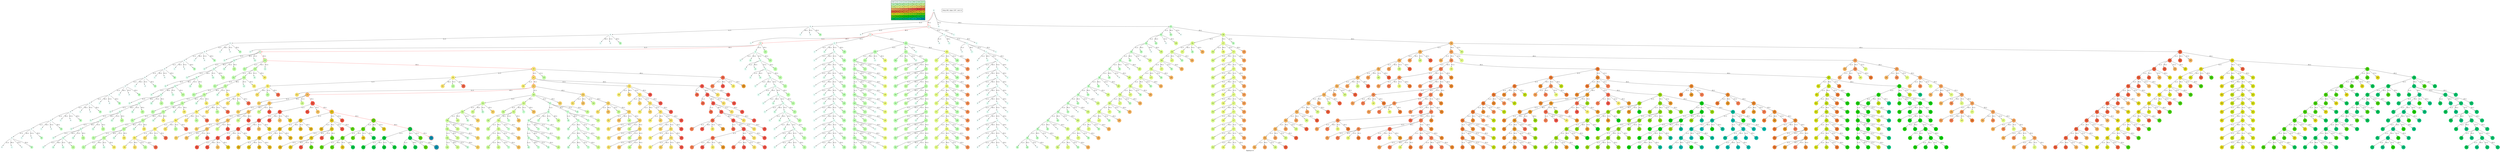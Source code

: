 digraph BigMaze { label="BigMaze-v0"
subgraph MAP {label=Map;map [shape=plaintext label=<<table border="1" cellpadding="5" cellspacing="0" cellborder="1"><tr><td bgcolor="0.46862745 0.04925994 0.99969645 1.        ">S:0</td><td bgcolor="0.45294118 0.07385253 0.99931706 1.        ">C:1</td><td bgcolor="0.4372549  0.09840028 0.99878599 1.        ">C:2</td><td bgcolor="0.42156863 0.12288829 0.99810333 1.        ">C:3</td><td bgcolor="0.40588235 0.1473017  0.99726917 1.        ">C:4</td><td bgcolor="0.39019608 0.17162568 0.99628365 1.        ">W:5</td><td bgcolor="0.3745098  0.19584547 0.99514692 1.        ">C:6</td><td bgcolor="0.35882353 0.21994636 0.99385914 1.        ">C:7</td></tr><tr><td bgcolor="0.34313725 0.24391372 0.99242051 1.        ">C:8</td><td bgcolor="0.32745098 0.267733   0.99083125 1.        ">W:9</td><td bgcolor="0.31176471 0.29138975 0.98909161 1.        ">C:10</td><td bgcolor="0.29607843 0.31486959 0.98720184 1.        ">C:11</td><td bgcolor="0.28039216 0.33815827 0.98516223 1.        ">C:12</td><td bgcolor="0.26470588 0.36124167 0.9829731  1.        ">W:13</td><td bgcolor="0.24901961 0.38410575 0.98063477 1.        ">C:14</td><td bgcolor="0.23333333 0.40673664 0.9781476  1.        ">C:15</td></tr><tr><td bgcolor="0.21764706 0.42912061 0.97551197 1.        ">C:16</td><td bgcolor="0.20196078 0.45124406 0.97272827 1.        ">C:17</td><td bgcolor="0.18627451 0.47309356 0.96979694 1.        ">C:18</td><td bgcolor="0.17058824 0.49465584 0.9667184  1.        ">W:19</td><td bgcolor="0.15490196 0.51591783 0.96349314 1.        ">C:20</td><td bgcolor="0.13921569 0.5368666  0.96012165 1.        ">C:21</td><td bgcolor="0.12352941 0.55748944 0.95660442 1.        ">C:22</td><td bgcolor="0.10784314 0.57777383 0.952942   1.        ">C:23</td></tr><tr><td bgcolor="0.09215686 0.59770746 0.94913494 1.        ">C:24</td><td bgcolor="0.07647059 0.61727822 0.94518383 1.        ">C:25</td><td bgcolor="0.06078431 0.63647424 0.94108925 1.        ">C:26</td><td bgcolor="0.04509804 0.65528385 0.93685184 1.        ">C:27</td><td bgcolor="0.02941176 0.67369564 0.93247223 1.        ">C:28</td><td bgcolor="0.01372549 0.69169844 0.92795109 1.        ">C:29</td><td bgcolor="0.00196078 0.70928131 0.92328911 1.        ">W:30</td><td bgcolor="0.01764706 0.72643357 0.91848699 1.        ">C:31</td></tr><tr><td bgcolor="0.03333333 0.74314483 0.91354546 1.        ">C:32</td><td bgcolor="0.04901961 0.75940492 0.90846527 1.        ">W:33</td><td bgcolor="0.06470588 0.77520398 0.9032472  1.        ">C:34</td><td bgcolor="0.08039216 0.79053241 0.89789203 1.        ">C:35</td><td bgcolor="0.09607843 0.80538092 0.89240058 1.        ">C:36</td><td bgcolor="0.11176471 0.81974048 0.88677369 1.        ">W:37</td><td bgcolor="0.12745098 0.83360239 0.88101219 1.        ">C:38</td><td bgcolor="0.14313725 0.84695821 0.87511698 1.        ">C:39</td></tr><tr><td bgcolor="0.15882353 0.85979985 0.86908895 1.        ">C:40</td><td bgcolor="0.1745098  0.87211951 0.862929   1.        ">C:41</td><td bgcolor="0.19019608 0.88390971 0.85663808 1.        ">C:42</td><td bgcolor="0.20588235 0.89516329 0.85021714 1.        ">W:43</td><td bgcolor="0.22156863 0.90587342 0.84366715 1.        ">C:44</td><td bgcolor="0.2372549  0.9160336  0.83698911 1.        ">C:45</td><td bgcolor="0.25294118 0.92563766 0.83018403 1.        ">W:46</td><td bgcolor="0.26862745 0.93467977 0.82325295 1.        ">C:47</td></tr><tr><td bgcolor="0.28431373 0.94315443 0.81619691 1.        ">C:48</td><td bgcolor="0.3        0.95105652 0.80901699 1.        ">W:49</td><td bgcolor="0.31568627 0.95838122 0.80171428 1.        ">C:50</td><td bgcolor="0.33137255 0.96512409 0.79428989 1.        ">C:51</td><td bgcolor="0.34705882 0.97128103 0.78674494 1.        ">C:52</td><td bgcolor="0.3627451  0.97684832 0.77908057 1.        ">W:53</td><td bgcolor="0.37843137 0.98182256 0.77129796 1.        ">C:54</td><td bgcolor="0.39411765 0.98620075 0.76339828 1.        ">C:55</td></tr><tr><td bgcolor="0.40980392 0.98998021 0.75538273 1.        ">C:56</td><td bgcolor="0.4254902  0.99315867 0.74725253 1.        ">C:57</td><td bgcolor="0.44117647 0.99573418 0.73900892 1.        ">C:58</td><td bgcolor="0.45686275 0.99770518 0.73065313 1.        ">W:59</td><td bgcolor="0.47254902 0.99907048 0.72218645 1.        ">C:60</td><td bgcolor="0.48823529 0.99982925 0.71361015 1.        ">C:61</td><td bgcolor="0.51176471 0.99982925 0.70054304 1.        ">W:62</td><td bgcolor="0.52745098 0.99907048 0.69169844 1.        ">G:63</td></tr></table>>]} 
nodesep=1 ranksep=0.5 node [shape=circle] edge [arrowsize=0.7] 
"0_0" [label=0 style=filled color=white  fillcolor="0.46862745 0.04925994 0.99969645 1.        "]; 
"0_0.0-0" [label=0 style=filled color=white  fillcolor="0.46862745 0.04925994 0.99969645 1.        "];  "0_0" -> "0_0.0-0" [label="(L,1)" ]; 
"0_0.1-1" [label=1 style=filled color=white  fillcolor="0.45294118 0.07385253 0.99931706 1.        "color=red ];   "0_0" -> "0_0.1-1" [label="(R,1)" color=red ];  
"0_0.0-2" [label=0 style=filled color=white  fillcolor="0.46862745 0.04925994 0.99969645 1.        "];  "0_0" -> "0_0.0-2" [label="(U,1)" ]; 
"0_0.8-3" [label=8 style=filled color=white  fillcolor="0.34313725 0.24391372 0.99242051 1.        "];  "0_0" -> "0_0.8-3" [label="(D,1)" ]; 
"0_0.0.0-0" [label=0 style=filled color=white  fillcolor="0.46862745 0.04925994 0.99969645 1.        "];  "0_0.0-0" -> "0_0.0.0-0" [label="(L,1)" ]; 
"0_0.0.1-1" [label=1 style=filled color=white  fillcolor="0.45294118 0.07385253 0.99931706 1.        "];  "0_0.0-0" -> "0_0.0.1-1" [label="(R,1)" ]; 
"0_0.0.0-2" [label=0 style=filled color=white  fillcolor="0.46862745 0.04925994 0.99969645 1.        "];  "0_0.0-0" -> "0_0.0.0-2" [label="(U,1)" ]; 
"0_0.0.8-3" [label=8 style=filled color=white  fillcolor="0.34313725 0.24391372 0.99242051 1.        "];  "0_0.0-0" -> "0_0.0.8-3" [label="(D,1)" ]; 
"0_0.1.0-0" [label=0 style=filled color=white  fillcolor="0.46862745 0.04925994 0.99969645 1.        "];  "0_0.1-1" -> "0_0.1.0-0" [label="(L,1)" ]; 
"0_0.1.2-1" [label=2 style=filled color=white  fillcolor="0.4372549  0.09840028 0.99878599 1.        "color=red ];   "0_0.1-1" -> "0_0.1.2-1" [label="(R,1)" color=red ];  
"0_0.1.1-2" [label=1 style=filled color=white  fillcolor="0.45294118 0.07385253 0.99931706 1.        "];  "0_0.1-1" -> "0_0.1.1-2" [label="(U,1)" ]; 
"0_0.1.1-3" [label=1 style=filled color=white  fillcolor="0.45294118 0.07385253 0.99931706 1.        "];  "0_0.1-1" -> "0_0.1.1-3" [label="(D,1)" ]; 
"0_0.8.8-0" [label=8 style=filled color=white  fillcolor="0.34313725 0.24391372 0.99242051 1.        "];  "0_0.8-3" -> "0_0.8.8-0" [label="(L,1)" ]; 
"0_0.8.8-1" [label=8 style=filled color=white  fillcolor="0.34313725 0.24391372 0.99242051 1.        "];  "0_0.8-3" -> "0_0.8.8-1" [label="(R,1)" ]; 
"0_0.8.0-2" [label=0 style=filled color=white  fillcolor="0.46862745 0.04925994 0.99969645 1.        "];  "0_0.8-3" -> "0_0.8.0-2" [label="(U,1)" ]; 
"0_0.8.16-3" [label=16 style=filled color=white  fillcolor="0.21764706 0.42912061 0.97551197 1.        "];  "0_0.8-3" -> "0_0.8.16-3" [label="(D,1)" ]; 
"0_0.1.2.1-0" [label=1 style=filled color=white  fillcolor="0.45294118 0.07385253 0.99931706 1.        "];  "0_0.1.2-1" -> "0_0.1.2.1-0" [label="(L,1)" ]; 
"0_0.1.2.3-1" [label=3 style=filled color=white  fillcolor="0.42156863 0.12288829 0.99810333 1.        "color=red ];   "0_0.1.2-1" -> "0_0.1.2.3-1" [label="(R,1)" color=red ];  
"0_0.1.2.2-2" [label=2 style=filled color=white  fillcolor="0.4372549  0.09840028 0.99878599 1.        "];  "0_0.1.2-1" -> "0_0.1.2.2-2" [label="(U,1)" ]; 
"0_0.1.2.10-3" [label=10 style=filled color=white  fillcolor="0.31176471 0.29138975 0.98909161 1.        "];  "0_0.1.2-1" -> "0_0.1.2.10-3" [label="(D,1)" ]; 
"0_0.1.1.0-0" [label=0 style=filled color=white  fillcolor="0.46862745 0.04925994 0.99969645 1.        "];  "0_0.1.1-2" -> "0_0.1.1.0-0" [label="(L,1)" ]; 
"0_0.1.1.2-1" [label=2 style=filled color=white  fillcolor="0.4372549  0.09840028 0.99878599 1.        "];  "0_0.1.1-2" -> "0_0.1.1.2-1" [label="(R,1)" ]; 
"0_0.1.1.1-2" [label=1 style=filled color=white  fillcolor="0.45294118 0.07385253 0.99931706 1.        "];  "0_0.1.1-2" -> "0_0.1.1.1-2" [label="(U,1)" ]; 
"0_0.1.1.1-3" [label=1 style=filled color=white  fillcolor="0.45294118 0.07385253 0.99931706 1.        "];  "0_0.1.1-2" -> "0_0.1.1.1-3" [label="(D,1)" ]; 
"0_0.8.16.16-0" [label=16 style=filled color=white  fillcolor="0.21764706 0.42912061 0.97551197 1.        "];  "0_0.8.16-3" -> "0_0.8.16.16-0" [label="(L,1)" ]; 
"0_0.8.16.17-1" [label=17 style=filled color=white  fillcolor="0.20196078 0.45124406 0.97272827 1.        "];  "0_0.8.16-3" -> "0_0.8.16.17-1" [label="(R,1)" ]; 
"0_0.8.16.8-2" [label=8 style=filled color=white  fillcolor="0.34313725 0.24391372 0.99242051 1.        "];  "0_0.8.16-3" -> "0_0.8.16.8-2" [label="(U,1)" ]; 
"0_0.8.16.24-3" [label=24 style=filled color=white  fillcolor="0.09215686 0.59770746 0.94913494 1.        "];  "0_0.8.16-3" -> "0_0.8.16.24-3" [label="(D,1)" ]; 
"0_0.0.0.0-0" [label=0 style=filled color=white  fillcolor="0.46862745 0.04925994 0.99969645 1.        "];  "0_0.0.0-0" -> "0_0.0.0.0-0" [label="(L,1)" ]; 
"0_0.0.0.1-1" [label=1 style=filled color=white  fillcolor="0.45294118 0.07385253 0.99931706 1.        "];  "0_0.0.0-0" -> "0_0.0.0.1-1" [label="(R,1)" ]; 
"0_0.0.0.0-2" [label=0 style=filled color=white  fillcolor="0.46862745 0.04925994 0.99969645 1.        "];  "0_0.0.0-0" -> "0_0.0.0.0-2" [label="(U,1)" ]; 
"0_0.0.0.8-3" [label=8 style=filled color=white  fillcolor="0.34313725 0.24391372 0.99242051 1.        "];  "0_0.0.0-0" -> "0_0.0.0.8-3" [label="(D,1)" ]; 
"0_0.8.8.8-0" [label=8 style=filled color=white  fillcolor="0.34313725 0.24391372 0.99242051 1.        "];  "0_0.8.8-0" -> "0_0.8.8.8-0" [label="(L,1)" ]; 
"0_0.8.8.8-1" [label=8 style=filled color=white  fillcolor="0.34313725 0.24391372 0.99242051 1.        "];  "0_0.8.8-0" -> "0_0.8.8.8-1" [label="(R,1)" ]; 
"0_0.8.8.0-2" [label=0 style=filled color=white  fillcolor="0.46862745 0.04925994 0.99969645 1.        "];  "0_0.8.8-0" -> "0_0.8.8.0-2" [label="(U,1)" ]; 
"0_0.8.8.16-3" [label=16 style=filled color=white  fillcolor="0.21764706 0.42912061 0.97551197 1.        "];  "0_0.8.8-0" -> "0_0.8.8.16-3" [label="(D,1)" ]; 
"0_0.1.2.2.1-0" [label=1 style=filled color=white  fillcolor="0.45294118 0.07385253 0.99931706 1.        "];  "0_0.1.2.2-2" -> "0_0.1.2.2.1-0" [label="(L,1)" ]; 
"0_0.1.2.2.3-1" [label=3 style=filled color=white  fillcolor="0.42156863 0.12288829 0.99810333 1.        "];  "0_0.1.2.2-2" -> "0_0.1.2.2.3-1" [label="(R,1)" ]; 
"0_0.1.2.2.2-2" [label=2 style=filled color=white  fillcolor="0.4372549  0.09840028 0.99878599 1.        "];  "0_0.1.2.2-2" -> "0_0.1.2.2.2-2" [label="(U,1)" ]; 
"0_0.1.2.2.10-3" [label=10 style=filled color=white  fillcolor="0.31176471 0.29138975 0.98909161 1.        "];  "0_0.1.2.2-2" -> "0_0.1.2.2.10-3" [label="(D,1)" ]; 
"0_0.8.16.16.16-0" [label=16 style=filled color=white  fillcolor="0.21764706 0.42912061 0.97551197 1.        "];  "0_0.8.16.16-0" -> "0_0.8.16.16.16-0" [label="(L,1)" ]; 
"0_0.8.16.16.17-1" [label=17 style=filled color=white  fillcolor="0.20196078 0.45124406 0.97272827 1.        "];  "0_0.8.16.16-0" -> "0_0.8.16.16.17-1" [label="(R,1)" ]; 
"0_0.8.16.16.8-2" [label=8 style=filled color=white  fillcolor="0.34313725 0.24391372 0.99242051 1.        "];  "0_0.8.16.16-0" -> "0_0.8.16.16.8-2" [label="(U,1)" ]; 
"0_0.8.16.16.24-3" [label=24 style=filled color=white  fillcolor="0.09215686 0.59770746 0.94913494 1.        "];  "0_0.8.16.16-0" -> "0_0.8.16.16.24-3" [label="(D,1)" ]; 
"0_0.0.0.0.0-0" [label=0 style=filled color=white  fillcolor="0.46862745 0.04925994 0.99969645 1.        "];  "0_0.0.0.0-0" -> "0_0.0.0.0.0-0" [label="(L,1)" ]; 
"0_0.0.0.0.1-1" [label=1 style=filled color=white  fillcolor="0.45294118 0.07385253 0.99931706 1.        "];  "0_0.0.0.0-0" -> "0_0.0.0.0.1-1" [label="(R,1)" ]; 
"0_0.0.0.0.0-2" [label=0 style=filled color=white  fillcolor="0.46862745 0.04925994 0.99969645 1.        "];  "0_0.0.0.0-0" -> "0_0.0.0.0.0-2" [label="(U,1)" ]; 
"0_0.0.0.0.8-3" [label=8 style=filled color=white  fillcolor="0.34313725 0.24391372 0.99242051 1.        "];  "0_0.0.0.0-0" -> "0_0.0.0.0.8-3" [label="(D,1)" ]; 
"0_0.8.8.8.8-0" [label=8 style=filled color=white  fillcolor="0.34313725 0.24391372 0.99242051 1.        "];  "0_0.8.8.8-0" -> "0_0.8.8.8.8-0" [label="(L,1)" ]; 
"0_0.8.8.8.8-1" [label=8 style=filled color=white  fillcolor="0.34313725 0.24391372 0.99242051 1.        "];  "0_0.8.8.8-0" -> "0_0.8.8.8.8-1" [label="(R,1)" ]; 
"0_0.8.8.8.0-2" [label=0 style=filled color=white  fillcolor="0.46862745 0.04925994 0.99969645 1.        "];  "0_0.8.8.8-0" -> "0_0.8.8.8.0-2" [label="(U,1)" ]; 
"0_0.8.8.8.16-3" [label=16 style=filled color=white  fillcolor="0.21764706 0.42912061 0.97551197 1.        "];  "0_0.8.8.8-0" -> "0_0.8.8.8.16-3" [label="(D,1)" ]; 
"0_0.1.2.10.10-0" [label=10 style=filled color=white  fillcolor="0.31176471 0.29138975 0.98909161 1.        "];  "0_0.1.2.10-3" -> "0_0.1.2.10.10-0" [label="(L,1)" ]; 
"0_0.1.2.10.11-1" [label=11 style=filled color=white  fillcolor="0.29607843 0.31486959 0.98720184 1.        "];  "0_0.1.2.10-3" -> "0_0.1.2.10.11-1" [label="(R,1)" ]; 
"0_0.1.2.10.2-2" [label=2 style=filled color=white  fillcolor="0.4372549  0.09840028 0.99878599 1.        "];  "0_0.1.2.10-3" -> "0_0.1.2.10.2-2" [label="(U,1)" ]; 
"0_0.1.2.10.18-3" [label=18 style=filled color=white  fillcolor="0.18627451 0.47309356 0.96979694 1.        "];  "0_0.1.2.10-3" -> "0_0.1.2.10.18-3" [label="(D,1)" ]; 
"0_0.1.2.3.2-0" [label=2 style=filled color=white  fillcolor="0.4372549  0.09840028 0.99878599 1.        "];  "0_0.1.2.3-1" -> "0_0.1.2.3.2-0" [label="(L,1)" ]; 
"0_0.1.2.3.4-1" [label=4 style=filled color=white  fillcolor="0.40588235 0.1473017  0.99726917 1.        "color=red ];   "0_0.1.2.3-1" -> "0_0.1.2.3.4-1" [label="(R,1)" color=red ];  
"0_0.1.2.3.3-2" [label=3 style=filled color=white  fillcolor="0.42156863 0.12288829 0.99810333 1.        "];  "0_0.1.2.3-1" -> "0_0.1.2.3.3-2" [label="(U,1)" ]; 
"0_0.1.2.3.11-3" [label=11 style=filled color=white  fillcolor="0.29607843 0.31486959 0.98720184 1.        "];  "0_0.1.2.3-1" -> "0_0.1.2.3.11-3" [label="(D,1)" ]; 
"0_0.8.16.24.24-0" [label=24 style=filled color=white  fillcolor="0.09215686 0.59770746 0.94913494 1.        "];  "0_0.8.16.24-3" -> "0_0.8.16.24.24-0" [label="(L,1)" ]; 
"0_0.8.16.24.25-1" [label=25 style=filled color=white  fillcolor="0.07647059 0.61727822 0.94518383 1.        "];  "0_0.8.16.24-3" -> "0_0.8.16.24.25-1" [label="(R,1)" ]; 
"0_0.8.16.24.16-2" [label=16 style=filled color=white  fillcolor="0.21764706 0.42912061 0.97551197 1.        "];  "0_0.8.16.24-3" -> "0_0.8.16.24.16-2" [label="(U,1)" ]; 
"0_0.8.16.24.32-3" [label=32 style=filled color=white  fillcolor="0.03333333 0.74314483 0.91354546 1.        "];  "0_0.8.16.24-3" -> "0_0.8.16.24.32-3" [label="(D,1)" ]; 
"0_0.1.1.1.0-0" [label=0 style=filled color=white  fillcolor="0.46862745 0.04925994 0.99969645 1.        "];  "0_0.1.1.1-2" -> "0_0.1.1.1.0-0" [label="(L,1)" ]; 
"0_0.1.1.1.2-1" [label=2 style=filled color=white  fillcolor="0.4372549  0.09840028 0.99878599 1.        "];  "0_0.1.1.1-2" -> "0_0.1.1.1.2-1" [label="(R,1)" ]; 
"0_0.1.1.1.1-2" [label=1 style=filled color=white  fillcolor="0.45294118 0.07385253 0.99931706 1.        "];  "0_0.1.1.1-2" -> "0_0.1.1.1.1-2" [label="(U,1)" ]; 
"0_0.1.1.1.1-3" [label=1 style=filled color=white  fillcolor="0.45294118 0.07385253 0.99931706 1.        "];  "0_0.1.1.1-2" -> "0_0.1.1.1.1-3" [label="(D,1)" ]; 
"0_0.8.16.17.16-0" [label=16 style=filled color=white  fillcolor="0.21764706 0.42912061 0.97551197 1.        "];  "0_0.8.16.17-1" -> "0_0.8.16.17.16-0" [label="(L,1)" ]; 
"0_0.8.16.17.18-1" [label=18 style=filled color=white  fillcolor="0.18627451 0.47309356 0.96979694 1.        "];  "0_0.8.16.17-1" -> "0_0.8.16.17.18-1" [label="(R,1)" ]; 
"0_0.8.16.17.17-2" [label=17 style=filled color=white  fillcolor="0.20196078 0.45124406 0.97272827 1.        "];  "0_0.8.16.17-1" -> "0_0.8.16.17.17-2" [label="(U,1)" ]; 
"0_0.8.16.17.25-3" [label=25 style=filled color=white  fillcolor="0.07647059 0.61727822 0.94518383 1.        "];  "0_0.8.16.17-1" -> "0_0.8.16.17.25-3" [label="(D,1)" ]; 
"0_0.1.2.2.2.1-0" [label=1 style=filled color=white  fillcolor="0.45294118 0.07385253 0.99931706 1.        "];  "0_0.1.2.2.2-2" -> "0_0.1.2.2.2.1-0" [label="(L,1)" ]; 
"0_0.1.2.2.2.3-1" [label=3 style=filled color=white  fillcolor="0.42156863 0.12288829 0.99810333 1.        "];  "0_0.1.2.2.2-2" -> "0_0.1.2.2.2.3-1" [label="(R,1)" ]; 
"0_0.1.2.2.2.2-2" [label=2 style=filled color=white  fillcolor="0.4372549  0.09840028 0.99878599 1.        "];  "0_0.1.2.2.2-2" -> "0_0.1.2.2.2.2-2" [label="(U,1)" ]; 
"0_0.1.2.2.2.10-3" [label=10 style=filled color=white  fillcolor="0.31176471 0.29138975 0.98909161 1.        "];  "0_0.1.2.2.2-2" -> "0_0.1.2.2.2.10-3" [label="(D,1)" ]; 
"0_0.0.0.0.0.0-0" [label=0 style=filled color=white  fillcolor="0.46862745 0.04925994 0.99969645 1.        "];  "0_0.0.0.0.0-0" -> "0_0.0.0.0.0.0-0" [label="(L,1)" ]; 
"0_0.0.0.0.0.1-1" [label=1 style=filled color=white  fillcolor="0.45294118 0.07385253 0.99931706 1.        "];  "0_0.0.0.0.0-0" -> "0_0.0.0.0.0.1-1" [label="(R,1)" ]; 
"0_0.0.0.0.0.0-2" [label=0 style=filled color=white  fillcolor="0.46862745 0.04925994 0.99969645 1.        "];  "0_0.0.0.0.0-0" -> "0_0.0.0.0.0.0-2" [label="(U,1)" ]; 
"0_0.0.0.0.0.8-3" [label=8 style=filled color=white  fillcolor="0.34313725 0.24391372 0.99242051 1.        "];  "0_0.0.0.0.0-0" -> "0_0.0.0.0.0.8-3" [label="(D,1)" ]; 
"0_0.1.1.1.1.0-0" [label=0 style=filled color=white  fillcolor="0.46862745 0.04925994 0.99969645 1.        "];  "0_0.1.1.1.1-2" -> "0_0.1.1.1.1.0-0" [label="(L,1)" ]; 
"0_0.1.1.1.1.2-1" [label=2 style=filled color=white  fillcolor="0.4372549  0.09840028 0.99878599 1.        "];  "0_0.1.1.1.1-2" -> "0_0.1.1.1.1.2-1" [label="(R,1)" ]; 
"0_0.1.1.1.1.1-2" [label=1 style=filled color=white  fillcolor="0.45294118 0.07385253 0.99931706 1.        "];  "0_0.1.1.1.1-2" -> "0_0.1.1.1.1.1-2" [label="(U,1)" ]; 
"0_0.1.1.1.1.1-3" [label=1 style=filled color=white  fillcolor="0.45294118 0.07385253 0.99931706 1.        "];  "0_0.1.1.1.1-2" -> "0_0.1.1.1.1.1-3" [label="(D,1)" ]; 
"0_0.8.16.17.17.16-0" [label=16 style=filled color=white  fillcolor="0.21764706 0.42912061 0.97551197 1.        "];  "0_0.8.16.17.17-2" -> "0_0.8.16.17.17.16-0" [label="(L,1)" ]; 
"0_0.8.16.17.17.18-1" [label=18 style=filled color=white  fillcolor="0.18627451 0.47309356 0.96979694 1.        "];  "0_0.8.16.17.17-2" -> "0_0.8.16.17.17.18-1" [label="(R,1)" ]; 
"0_0.8.16.17.17.17-2" [label=17 style=filled color=white  fillcolor="0.20196078 0.45124406 0.97272827 1.        "];  "0_0.8.16.17.17-2" -> "0_0.8.16.17.17.17-2" [label="(U,1)" ]; 
"0_0.8.16.17.17.25-3" [label=25 style=filled color=white  fillcolor="0.07647059 0.61727822 0.94518383 1.        "];  "0_0.8.16.17.17-2" -> "0_0.8.16.17.17.25-3" [label="(D,1)" ]; 
"0_0.8.16.16.16.16-0" [label=16 style=filled color=white  fillcolor="0.21764706 0.42912061 0.97551197 1.        "];  "0_0.8.16.16.16-0" -> "0_0.8.16.16.16.16-0" [label="(L,1)" ]; 
"0_0.8.16.16.16.17-1" [label=17 style=filled color=white  fillcolor="0.20196078 0.45124406 0.97272827 1.        "];  "0_0.8.16.16.16-0" -> "0_0.8.16.16.16.17-1" [label="(R,1)" ]; 
"0_0.8.16.16.16.8-2" [label=8 style=filled color=white  fillcolor="0.34313725 0.24391372 0.99242051 1.        "];  "0_0.8.16.16.16-0" -> "0_0.8.16.16.16.8-2" [label="(U,1)" ]; 
"0_0.8.16.16.16.24-3" [label=24 style=filled color=white  fillcolor="0.09215686 0.59770746 0.94913494 1.        "];  "0_0.8.16.16.16-0" -> "0_0.8.16.16.16.24-3" [label="(D,1)" ]; 
"0_0.8.16.24.25.24-0" [label=24 style=filled color=white  fillcolor="0.09215686 0.59770746 0.94913494 1.        "];  "0_0.8.16.24.25-1" -> "0_0.8.16.24.25.24-0" [label="(L,1)" ]; 
"0_0.8.16.24.25.26-1" [label=26 style=filled color=white  fillcolor="0.06078431 0.63647424 0.94108925 1.        "];  "0_0.8.16.24.25-1" -> "0_0.8.16.24.25.26-1" [label="(R,1)" ]; 
"0_0.8.16.24.25.17-2" [label=17 style=filled color=white  fillcolor="0.20196078 0.45124406 0.97272827 1.        "];  "0_0.8.16.24.25-1" -> "0_0.8.16.24.25.17-2" [label="(U,1)" ]; 
"0_0.8.16.24.25.25-3" [label=25 style=filled color=white  fillcolor="0.07647059 0.61727822 0.94518383 1.        "];  "0_0.8.16.24.25-1" -> "0_0.8.16.24.25.25-3" [label="(D,1)" ]; 
"0_0.8.16.24.24.24-0" [label=24 style=filled color=white  fillcolor="0.09215686 0.59770746 0.94913494 1.        "];  "0_0.8.16.24.24-0" -> "0_0.8.16.24.24.24-0" [label="(L,1)" ]; 
"0_0.8.16.24.24.25-1" [label=25 style=filled color=white  fillcolor="0.07647059 0.61727822 0.94518383 1.        "];  "0_0.8.16.24.24-0" -> "0_0.8.16.24.24.25-1" [label="(R,1)" ]; 
"0_0.8.16.24.24.16-2" [label=16 style=filled color=white  fillcolor="0.21764706 0.42912061 0.97551197 1.        "];  "0_0.8.16.24.24-0" -> "0_0.8.16.24.24.16-2" [label="(U,1)" ]; 
"0_0.8.16.24.24.32-3" [label=32 style=filled color=white  fillcolor="0.03333333 0.74314483 0.91354546 1.        "];  "0_0.8.16.24.24-0" -> "0_0.8.16.24.24.32-3" [label="(D,1)" ]; 
"0_0.8.8.8.8.8-0" [label=8 style=filled color=white  fillcolor="0.34313725 0.24391372 0.99242051 1.        "];  "0_0.8.8.8.8-0" -> "0_0.8.8.8.8.8-0" [label="(L,1)" ]; 
"0_0.8.8.8.8.8-1" [label=8 style=filled color=white  fillcolor="0.34313725 0.24391372 0.99242051 1.        "];  "0_0.8.8.8.8-0" -> "0_0.8.8.8.8.8-1" [label="(R,1)" ]; 
"0_0.8.8.8.8.0-2" [label=0 style=filled color=white  fillcolor="0.46862745 0.04925994 0.99969645 1.        "];  "0_0.8.8.8.8-0" -> "0_0.8.8.8.8.0-2" [label="(U,1)" ]; 
"0_0.8.8.8.8.16-3" [label=16 style=filled color=white  fillcolor="0.21764706 0.42912061 0.97551197 1.        "];  "0_0.8.8.8.8-0" -> "0_0.8.8.8.8.16-3" [label="(D,1)" ]; 
"0_0.1.2.3.4.3-0" [label=3 style=filled color=white  fillcolor="0.42156863 0.12288829 0.99810333 1.        "];  "0_0.1.2.3.4-1" -> "0_0.1.2.3.4.3-0" [label="(L,1)" ]; 
"0_0.1.2.3.4.4-1" [label=4 style=filled color=white  fillcolor="0.40588235 0.1473017  0.99726917 1.        "];  "0_0.1.2.3.4-1" -> "0_0.1.2.3.4.4-1" [label="(R,1)" ]; 
"0_0.1.2.3.4.4-2" [label=4 style=filled color=white  fillcolor="0.40588235 0.1473017  0.99726917 1.        "];  "0_0.1.2.3.4-1" -> "0_0.1.2.3.4.4-2" [label="(U,1)" ]; 
"0_0.1.2.3.4.12-3" [label=12 style=filled color=white  fillcolor="0.28039216 0.33815827 0.98516223 1.        "color=red ];   "0_0.1.2.3.4-1" -> "0_0.1.2.3.4.12-3" [label="(D,1)" color=red ];  
"0_0.8.16.24.32.32-0" [label=32 style=filled color=white  fillcolor="0.03333333 0.74314483 0.91354546 1.        "];  "0_0.8.16.24.32-3" -> "0_0.8.16.24.32.32-0" [label="(L,1)" ]; 
"0_0.8.16.24.32.32-1" [label=32 style=filled color=white  fillcolor="0.03333333 0.74314483 0.91354546 1.        "];  "0_0.8.16.24.32-3" -> "0_0.8.16.24.32.32-1" [label="(R,1)" ]; 
"0_0.8.16.24.32.24-2" [label=24 style=filled color=white  fillcolor="0.09215686 0.59770746 0.94913494 1.        "];  "0_0.8.16.24.32-3" -> "0_0.8.16.24.32.24-2" [label="(U,1)" ]; 
"0_0.8.16.24.32.40-3" [label=40 style=filled color=white  fillcolor="0.15882353 0.85979985 0.86908895 1.        "];  "0_0.8.16.24.32-3" -> "0_0.8.16.24.32.40-3" [label="(D,1)" ]; 
"0_0.1.2.10.11.10-0" [label=10 style=filled color=white  fillcolor="0.31176471 0.29138975 0.98909161 1.        "];  "0_0.1.2.10.11-1" -> "0_0.1.2.10.11.10-0" [label="(L,1)" ]; 
"0_0.1.2.10.11.12-1" [label=12 style=filled color=white  fillcolor="0.28039216 0.33815827 0.98516223 1.        "];  "0_0.1.2.10.11-1" -> "0_0.1.2.10.11.12-1" [label="(R,1)" ]; 
"0_0.1.2.10.11.3-2" [label=3 style=filled color=white  fillcolor="0.42156863 0.12288829 0.99810333 1.        "];  "0_0.1.2.10.11-1" -> "0_0.1.2.10.11.3-2" [label="(U,1)" ]; 
"0_0.1.2.10.11.11-3" [label=11 style=filled color=white  fillcolor="0.29607843 0.31486959 0.98720184 1.        "];  "0_0.1.2.10.11-1" -> "0_0.1.2.10.11.11-3" [label="(D,1)" ]; 
"0_0.1.2.10.10.10-0" [label=10 style=filled color=white  fillcolor="0.31176471 0.29138975 0.98909161 1.        "];  "0_0.1.2.10.10-0" -> "0_0.1.2.10.10.10-0" [label="(L,1)" ]; 
"0_0.1.2.10.10.11-1" [label=11 style=filled color=white  fillcolor="0.29607843 0.31486959 0.98720184 1.        "];  "0_0.1.2.10.10-0" -> "0_0.1.2.10.10.11-1" [label="(R,1)" ]; 
"0_0.1.2.10.10.2-2" [label=2 style=filled color=white  fillcolor="0.4372549  0.09840028 0.99878599 1.        "];  "0_0.1.2.10.10-0" -> "0_0.1.2.10.10.2-2" [label="(U,1)" ]; 
"0_0.1.2.10.10.18-3" [label=18 style=filled color=white  fillcolor="0.18627451 0.47309356 0.96979694 1.        "];  "0_0.1.2.10.10-0" -> "0_0.1.2.10.10.18-3" [label="(D,1)" ]; 
"0_0.1.2.3.3.2-0" [label=2 style=filled color=white  fillcolor="0.4372549  0.09840028 0.99878599 1.        "];  "0_0.1.2.3.3-2" -> "0_0.1.2.3.3.2-0" [label="(L,1)" ]; 
"0_0.1.2.3.3.4-1" [label=4 style=filled color=white  fillcolor="0.40588235 0.1473017  0.99726917 1.        "];  "0_0.1.2.3.3-2" -> "0_0.1.2.3.3.4-1" [label="(R,1)" ]; 
"0_0.1.2.3.3.3-2" [label=3 style=filled color=white  fillcolor="0.42156863 0.12288829 0.99810333 1.        "];  "0_0.1.2.3.3-2" -> "0_0.1.2.3.3.3-2" [label="(U,1)" ]; 
"0_0.1.2.3.3.11-3" [label=11 style=filled color=white  fillcolor="0.29607843 0.31486959 0.98720184 1.        "];  "0_0.1.2.3.3-2" -> "0_0.1.2.3.3.11-3" [label="(D,1)" ]; 
"0_0.1.2.10.18.17-0" [label=17 style=filled color=white  fillcolor="0.20196078 0.45124406 0.97272827 1.        "];  "0_0.1.2.10.18-3" -> "0_0.1.2.10.18.17-0" [label="(L,1)" ]; 
"0_0.1.2.10.18.18-1" [label=18 style=filled color=white  fillcolor="0.18627451 0.47309356 0.96979694 1.        "];  "0_0.1.2.10.18-3" -> "0_0.1.2.10.18.18-1" [label="(R,1)" ]; 
"0_0.1.2.10.18.10-2" [label=10 style=filled color=white  fillcolor="0.31176471 0.29138975 0.98909161 1.        "];  "0_0.1.2.10.18-3" -> "0_0.1.2.10.18.10-2" [label="(U,1)" ]; 
"0_0.1.2.10.18.26-3" [label=26 style=filled color=white  fillcolor="0.06078431 0.63647424 0.94108925 1.        "];  "0_0.1.2.10.18-3" -> "0_0.1.2.10.18.26-3" [label="(D,1)" ]; 
"0_0.1.2.2.2.2.1-0" [label=1 style=filled color=white  fillcolor="0.45294118 0.07385253 0.99931706 1.        "];  "0_0.1.2.2.2.2-2" -> "0_0.1.2.2.2.2.1-0" [label="(L,1)" ]; 
"0_0.1.2.2.2.2.3-1" [label=3 style=filled color=white  fillcolor="0.42156863 0.12288829 0.99810333 1.        "];  "0_0.1.2.2.2.2-2" -> "0_0.1.2.2.2.2.3-1" [label="(R,1)" ]; 
"0_0.1.2.2.2.2.2-2" [label=2 style=filled color=white  fillcolor="0.4372549  0.09840028 0.99878599 1.        "];  "0_0.1.2.2.2.2-2" -> "0_0.1.2.2.2.2.2-2" [label="(U,1)" ]; 
"0_0.1.2.2.2.2.10-3" [label=10 style=filled color=white  fillcolor="0.31176471 0.29138975 0.98909161 1.        "];  "0_0.1.2.2.2.2-2" -> "0_0.1.2.2.2.2.10-3" [label="(D,1)" ]; 
"0_0.8.16.16.16.16.16-0" [label=16 style=filled color=white  fillcolor="0.21764706 0.42912061 0.97551197 1.        "];  "0_0.8.16.16.16.16-0" -> "0_0.8.16.16.16.16.16-0" [label="(L,1)" ]; 
"0_0.8.16.16.16.16.17-1" [label=17 style=filled color=white  fillcolor="0.20196078 0.45124406 0.97272827 1.        "];  "0_0.8.16.16.16.16-0" -> "0_0.8.16.16.16.16.17-1" [label="(R,1)" ]; 
"0_0.8.16.16.16.16.8-2" [label=8 style=filled color=white  fillcolor="0.34313725 0.24391372 0.99242051 1.        "];  "0_0.8.16.16.16.16-0" -> "0_0.8.16.16.16.16.8-2" [label="(U,1)" ]; 
"0_0.8.16.16.16.16.24-3" [label=24 style=filled color=white  fillcolor="0.09215686 0.59770746 0.94913494 1.        "];  "0_0.8.16.16.16.16-0" -> "0_0.8.16.16.16.16.24-3" [label="(D,1)" ]; 
"0_0.1.2.3.4.4.3-0" [label=3 style=filled color=white  fillcolor="0.42156863 0.12288829 0.99810333 1.        "];  "0_0.1.2.3.4.4-1" -> "0_0.1.2.3.4.4.3-0" [label="(L,1)" ]; 
"0_0.1.2.3.4.4.4-1" [label=4 style=filled color=white  fillcolor="0.40588235 0.1473017  0.99726917 1.        "];  "0_0.1.2.3.4.4-1" -> "0_0.1.2.3.4.4.4-1" [label="(R,1)" ]; 
"0_0.1.2.3.4.4.4-2" [label=4 style=filled color=white  fillcolor="0.40588235 0.1473017  0.99726917 1.        "];  "0_0.1.2.3.4.4-1" -> "0_0.1.2.3.4.4.4-2" [label="(U,1)" ]; 
"0_0.1.2.3.4.4.12-3" [label=12 style=filled color=white  fillcolor="0.28039216 0.33815827 0.98516223 1.        "];  "0_0.1.2.3.4.4-1" -> "0_0.1.2.3.4.4.12-3" [label="(D,1)" ]; 
"0_0.1.2.3.3.3.2-0" [label=2 style=filled color=white  fillcolor="0.4372549  0.09840028 0.99878599 1.        "];  "0_0.1.2.3.3.3-2" -> "0_0.1.2.3.3.3.2-0" [label="(L,1)" ]; 
"0_0.1.2.3.3.3.4-1" [label=4 style=filled color=white  fillcolor="0.40588235 0.1473017  0.99726917 1.        "];  "0_0.1.2.3.3.3-2" -> "0_0.1.2.3.3.3.4-1" [label="(R,1)" ]; 
"0_0.1.2.3.3.3.3-2" [label=3 style=filled color=white  fillcolor="0.42156863 0.12288829 0.99810333 1.        "];  "0_0.1.2.3.3.3-2" -> "0_0.1.2.3.3.3.3-2" [label="(U,1)" ]; 
"0_0.1.2.3.3.3.11-3" [label=11 style=filled color=white  fillcolor="0.29607843 0.31486959 0.98720184 1.        "];  "0_0.1.2.3.3.3-2" -> "0_0.1.2.3.3.3.11-3" [label="(D,1)" ]; 
"0_0.1.2.10.18.18.17-0" [label=17 style=filled color=white  fillcolor="0.20196078 0.45124406 0.97272827 1.        "];  "0_0.1.2.10.18.18-1" -> "0_0.1.2.10.18.18.17-0" [label="(L,1)" ]; 
"0_0.1.2.10.18.18.18-1" [label=18 style=filled color=white  fillcolor="0.18627451 0.47309356 0.96979694 1.        "];  "0_0.1.2.10.18.18-1" -> "0_0.1.2.10.18.18.18-1" [label="(R,1)" ]; 
"0_0.1.2.10.18.18.10-2" [label=10 style=filled color=white  fillcolor="0.31176471 0.29138975 0.98909161 1.        "];  "0_0.1.2.10.18.18-1" -> "0_0.1.2.10.18.18.10-2" [label="(U,1)" ]; 
"0_0.1.2.10.18.18.26-3" [label=26 style=filled color=white  fillcolor="0.06078431 0.63647424 0.94108925 1.        "];  "0_0.1.2.10.18.18-1" -> "0_0.1.2.10.18.18.26-3" [label="(D,1)" ]; 
"0_0.8.16.24.25.26.25-0" [label=25 style=filled color=white  fillcolor="0.07647059 0.61727822 0.94518383 1.        "];  "0_0.8.16.24.25.26-1" -> "0_0.8.16.24.25.26.25-0" [label="(L,1)" ]; 
"0_0.8.16.24.25.26.27-1" [label=27 style=filled color=white  fillcolor="0.04509804 0.65528385 0.93685184 1.        "];  "0_0.8.16.24.25.26-1" -> "0_0.8.16.24.25.26.27-1" [label="(R,1)" ]; 
"0_0.8.16.24.25.26.18-2" [label=18 style=filled color=white  fillcolor="0.18627451 0.47309356 0.96979694 1.        "];  "0_0.8.16.24.25.26-1" -> "0_0.8.16.24.25.26.18-2" [label="(U,1)" ]; 
"0_0.8.16.24.25.26.34-3" [label=34 style=filled color=white  fillcolor="0.06470588 0.77520398 0.9032472  1.        "];  "0_0.8.16.24.25.26-1" -> "0_0.8.16.24.25.26.34-3" [label="(D,1)" ]; 
"0_0.0.0.0.0.0.0-0" [label=0 style=filled color=white  fillcolor="0.46862745 0.04925994 0.99969645 1.        "];  "0_0.0.0.0.0.0-0" -> "0_0.0.0.0.0.0.0-0" [label="(L,1)" ]; 
"0_0.0.0.0.0.0.1-1" [label=1 style=filled color=white  fillcolor="0.45294118 0.07385253 0.99931706 1.        "];  "0_0.0.0.0.0.0-0" -> "0_0.0.0.0.0.0.1-1" [label="(R,1)" ]; 
"0_0.0.0.0.0.0.0-2" [label=0 style=filled color=white  fillcolor="0.46862745 0.04925994 0.99969645 1.        "];  "0_0.0.0.0.0.0-0" -> "0_0.0.0.0.0.0.0-2" [label="(U,1)" ]; 
"0_0.0.0.0.0.0.8-3" [label=8 style=filled color=white  fillcolor="0.34313725 0.24391372 0.99242051 1.        "];  "0_0.0.0.0.0.0-0" -> "0_0.0.0.0.0.0.8-3" [label="(D,1)" ]; 
"0_0.8.16.17.17.17.16-0" [label=16 style=filled color=white  fillcolor="0.21764706 0.42912061 0.97551197 1.        "];  "0_0.8.16.17.17.17-2" -> "0_0.8.16.17.17.17.16-0" [label="(L,1)" ]; 
"0_0.8.16.17.17.17.18-1" [label=18 style=filled color=white  fillcolor="0.18627451 0.47309356 0.96979694 1.        "];  "0_0.8.16.17.17.17-2" -> "0_0.8.16.17.17.17.18-1" [label="(R,1)" ]; 
"0_0.8.16.17.17.17.17-2" [label=17 style=filled color=white  fillcolor="0.20196078 0.45124406 0.97272827 1.        "];  "0_0.8.16.17.17.17-2" -> "0_0.8.16.17.17.17.17-2" [label="(U,1)" ]; 
"0_0.8.16.17.17.17.25-3" [label=25 style=filled color=white  fillcolor="0.07647059 0.61727822 0.94518383 1.        "];  "0_0.8.16.17.17.17-2" -> "0_0.8.16.17.17.17.25-3" [label="(D,1)" ]; 
"0_0.1.1.1.1.1.0-0" [label=0 style=filled color=white  fillcolor="0.46862745 0.04925994 0.99969645 1.        "];  "0_0.1.1.1.1.1-2" -> "0_0.1.1.1.1.1.0-0" [label="(L,1)" ]; 
"0_0.1.1.1.1.1.2-1" [label=2 style=filled color=white  fillcolor="0.4372549  0.09840028 0.99878599 1.        "];  "0_0.1.1.1.1.1-2" -> "0_0.1.1.1.1.1.2-1" [label="(R,1)" ]; 
"0_0.1.1.1.1.1.1-2" [label=1 style=filled color=white  fillcolor="0.45294118 0.07385253 0.99931706 1.        "];  "0_0.1.1.1.1.1-2" -> "0_0.1.1.1.1.1.1-2" [label="(U,1)" ]; 
"0_0.1.1.1.1.1.1-3" [label=1 style=filled color=white  fillcolor="0.45294118 0.07385253 0.99931706 1.        "];  "0_0.1.1.1.1.1-2" -> "0_0.1.1.1.1.1.1-3" [label="(D,1)" ]; 
"0_0.8.16.24.25.25.24-0" [label=24 style=filled color=white  fillcolor="0.09215686 0.59770746 0.94913494 1.        "];  "0_0.8.16.24.25.25-3" -> "0_0.8.16.24.25.25.24-0" [label="(L,1)" ]; 
"0_0.8.16.24.25.25.26-1" [label=26 style=filled color=white  fillcolor="0.06078431 0.63647424 0.94108925 1.        "];  "0_0.8.16.24.25.25-3" -> "0_0.8.16.24.25.25.26-1" [label="(R,1)" ]; 
"0_0.8.16.24.25.25.17-2" [label=17 style=filled color=white  fillcolor="0.20196078 0.45124406 0.97272827 1.        "];  "0_0.8.16.24.25.25-3" -> "0_0.8.16.24.25.25.17-2" [label="(U,1)" ]; 
"0_0.8.16.24.25.25.25-3" [label=25 style=filled color=white  fillcolor="0.07647059 0.61727822 0.94518383 1.        "];  "0_0.8.16.24.25.25-3" -> "0_0.8.16.24.25.25.25-3" [label="(D,1)" ]; 
"0_0.8.8.8.8.8.8-0" [label=8 style=filled color=white  fillcolor="0.34313725 0.24391372 0.99242051 1.        "];  "0_0.8.8.8.8.8-0" -> "0_0.8.8.8.8.8.8-0" [label="(L,1)" ]; 
"0_0.8.8.8.8.8.8-1" [label=8 style=filled color=white  fillcolor="0.34313725 0.24391372 0.99242051 1.        "];  "0_0.8.8.8.8.8-0" -> "0_0.8.8.8.8.8.8-1" [label="(R,1)" ]; 
"0_0.8.8.8.8.8.0-2" [label=0 style=filled color=white  fillcolor="0.46862745 0.04925994 0.99969645 1.        "];  "0_0.8.8.8.8.8-0" -> "0_0.8.8.8.8.8.0-2" [label="(U,1)" ]; 
"0_0.8.8.8.8.8.16-3" [label=16 style=filled color=white  fillcolor="0.21764706 0.42912061 0.97551197 1.        "];  "0_0.8.8.8.8.8-0" -> "0_0.8.8.8.8.8.16-3" [label="(D,1)" ]; 
"0_0.1.2.10.10.10.10-0" [label=10 style=filled color=white  fillcolor="0.31176471 0.29138975 0.98909161 1.        "];  "0_0.1.2.10.10.10-0" -> "0_0.1.2.10.10.10.10-0" [label="(L,1)" ]; 
"0_0.1.2.10.10.10.11-1" [label=11 style=filled color=white  fillcolor="0.29607843 0.31486959 0.98720184 1.        "];  "0_0.1.2.10.10.10-0" -> "0_0.1.2.10.10.10.11-1" [label="(R,1)" ]; 
"0_0.1.2.10.10.10.2-2" [label=2 style=filled color=white  fillcolor="0.4372549  0.09840028 0.99878599 1.        "];  "0_0.1.2.10.10.10-0" -> "0_0.1.2.10.10.10.2-2" [label="(U,1)" ]; 
"0_0.1.2.10.10.10.18-3" [label=18 style=filled color=white  fillcolor="0.18627451 0.47309356 0.96979694 1.        "];  "0_0.1.2.10.10.10-0" -> "0_0.1.2.10.10.10.18-3" [label="(D,1)" ]; 
"0_0.8.16.24.24.24.24-0" [label=24 style=filled color=white  fillcolor="0.09215686 0.59770746 0.94913494 1.        "];  "0_0.8.16.24.24.24-0" -> "0_0.8.16.24.24.24.24-0" [label="(L,1)" ]; 
"0_0.8.16.24.24.24.25-1" [label=25 style=filled color=white  fillcolor="0.07647059 0.61727822 0.94518383 1.        "];  "0_0.8.16.24.24.24-0" -> "0_0.8.16.24.24.24.25-1" [label="(R,1)" ]; 
"0_0.8.16.24.24.24.16-2" [label=16 style=filled color=white  fillcolor="0.21764706 0.42912061 0.97551197 1.        "];  "0_0.8.16.24.24.24-0" -> "0_0.8.16.24.24.24.16-2" [label="(U,1)" ]; 
"0_0.8.16.24.24.24.32-3" [label=32 style=filled color=white  fillcolor="0.03333333 0.74314483 0.91354546 1.        "];  "0_0.8.16.24.24.24-0" -> "0_0.8.16.24.24.24.32-3" [label="(D,1)" ]; 
"0_0.1.2.3.4.12.11-0" [label=11 style=filled color=white  fillcolor="0.29607843 0.31486959 0.98720184 1.        "];  "0_0.1.2.3.4.12-3" -> "0_0.1.2.3.4.12.11-0" [label="(L,1)" ]; 
"0_0.1.2.3.4.12.12-1" [label=12 style=filled color=white  fillcolor="0.28039216 0.33815827 0.98516223 1.        "];  "0_0.1.2.3.4.12-3" -> "0_0.1.2.3.4.12.12-1" [label="(R,1)" ]; 
"0_0.1.2.3.4.12.4-2" [label=4 style=filled color=white  fillcolor="0.40588235 0.1473017  0.99726917 1.        "];  "0_0.1.2.3.4.12-3" -> "0_0.1.2.3.4.12.4-2" [label="(U,1)" ]; 
"0_0.1.2.3.4.12.20-3" [label=20 style=filled color=white  fillcolor="0.15490196 0.51591783 0.96349314 1.        "color=red ];   "0_0.1.2.3.4.12-3" -> "0_0.1.2.3.4.12.20-3" [label="(D,1)" color=red ];  
"0_0.1.2.10.11.11.10-0" [label=10 style=filled color=white  fillcolor="0.31176471 0.29138975 0.98909161 1.        "];  "0_0.1.2.10.11.11-3" -> "0_0.1.2.10.11.11.10-0" [label="(L,1)" ]; 
"0_0.1.2.10.11.11.12-1" [label=12 style=filled color=white  fillcolor="0.28039216 0.33815827 0.98516223 1.        "];  "0_0.1.2.10.11.11-3" -> "0_0.1.2.10.11.11.12-1" [label="(R,1)" ]; 
"0_0.1.2.10.11.11.3-2" [label=3 style=filled color=white  fillcolor="0.42156863 0.12288829 0.99810333 1.        "];  "0_0.1.2.10.11.11-3" -> "0_0.1.2.10.11.11.3-2" [label="(U,1)" ]; 
"0_0.1.2.10.11.11.11-3" [label=11 style=filled color=white  fillcolor="0.29607843 0.31486959 0.98720184 1.        "];  "0_0.1.2.10.11.11-3" -> "0_0.1.2.10.11.11.11-3" [label="(D,1)" ]; 
"0_0.8.16.24.32.32.32-0" [label=32 style=filled color=white  fillcolor="0.03333333 0.74314483 0.91354546 1.        "];  "0_0.8.16.24.32.32-0" -> "0_0.8.16.24.32.32.32-0" [label="(L,1)" ]; 
"0_0.8.16.24.32.32.32-1" [label=32 style=filled color=white  fillcolor="0.03333333 0.74314483 0.91354546 1.        "];  "0_0.8.16.24.32.32-0" -> "0_0.8.16.24.32.32.32-1" [label="(R,1)" ]; 
"0_0.8.16.24.32.32.24-2" [label=24 style=filled color=white  fillcolor="0.09215686 0.59770746 0.94913494 1.        "];  "0_0.8.16.24.32.32-0" -> "0_0.8.16.24.32.32.24-2" [label="(U,1)" ]; 
"0_0.8.16.24.32.32.40-3" [label=40 style=filled color=white  fillcolor="0.15882353 0.85979985 0.86908895 1.        "];  "0_0.8.16.24.32.32-0" -> "0_0.8.16.24.32.32.40-3" [label="(D,1)" ]; 
"0_0.8.16.24.32.40.40-0" [label=40 style=filled color=white  fillcolor="0.15882353 0.85979985 0.86908895 1.        "];  "0_0.8.16.24.32.40-3" -> "0_0.8.16.24.32.40.40-0" [label="(L,1)" ]; 
"0_0.8.16.24.32.40.41-1" [label=41 style=filled color=white  fillcolor="0.1745098  0.87211951 0.862929   1.        "];  "0_0.8.16.24.32.40-3" -> "0_0.8.16.24.32.40.41-1" [label="(R,1)" ]; 
"0_0.8.16.24.32.40.32-2" [label=32 style=filled color=white  fillcolor="0.03333333 0.74314483 0.91354546 1.        "];  "0_0.8.16.24.32.40-3" -> "0_0.8.16.24.32.40.32-2" [label="(U,1)" ]; 
"0_0.8.16.24.32.40.48-3" [label=48 style=filled color=white  fillcolor="0.28431373 0.94315443 0.81619691 1.        "];  "0_0.8.16.24.32.40-3" -> "0_0.8.16.24.32.40.48-3" [label="(D,1)" ]; 
"0_0.1.2.2.2.2.2.1-0" [label=1 style=filled color=white  fillcolor="0.45294118 0.07385253 0.99931706 1.        "];  "0_0.1.2.2.2.2.2-2" -> "0_0.1.2.2.2.2.2.1-0" [label="(L,1)" ]; 
"0_0.1.2.2.2.2.2.3-1" [label=3 style=filled color=white  fillcolor="0.42156863 0.12288829 0.99810333 1.        "];  "0_0.1.2.2.2.2.2-2" -> "0_0.1.2.2.2.2.2.3-1" [label="(R,1)" ]; 
"0_0.1.2.2.2.2.2.2-2" [label=2 style=filled color=white  fillcolor="0.4372549  0.09840028 0.99878599 1.        "];  "0_0.1.2.2.2.2.2-2" -> "0_0.1.2.2.2.2.2.2-2" [label="(U,1)" ]; 
"0_0.1.2.2.2.2.2.10-3" [label=10 style=filled color=white  fillcolor="0.31176471 0.29138975 0.98909161 1.        "];  "0_0.1.2.2.2.2.2-2" -> "0_0.1.2.2.2.2.2.10-3" [label="(D,1)" ]; 
"0_0.1.2.3.4.4.4.3-0" [label=3 style=filled color=white  fillcolor="0.42156863 0.12288829 0.99810333 1.        "];  "0_0.1.2.3.4.4.4-1" -> "0_0.1.2.3.4.4.4.3-0" [label="(L,1)" ]; 
"0_0.1.2.3.4.4.4.4-1" [label=4 style=filled color=white  fillcolor="0.40588235 0.1473017  0.99726917 1.        "];  "0_0.1.2.3.4.4.4-1" -> "0_0.1.2.3.4.4.4.4-1" [label="(R,1)" ]; 
"0_0.1.2.3.4.4.4.4-2" [label=4 style=filled color=white  fillcolor="0.40588235 0.1473017  0.99726917 1.        "];  "0_0.1.2.3.4.4.4-1" -> "0_0.1.2.3.4.4.4.4-2" [label="(U,1)" ]; 
"0_0.1.2.3.4.4.4.12-3" [label=12 style=filled color=white  fillcolor="0.28039216 0.33815827 0.98516223 1.        "];  "0_0.1.2.3.4.4.4-1" -> "0_0.1.2.3.4.4.4.12-3" [label="(D,1)" ]; 
"0_0.0.0.0.0.0.0.0-0" [label=0 style=filled color=white  fillcolor="0.46862745 0.04925994 0.99969645 1.        "];  "0_0.0.0.0.0.0.0-0" -> "0_0.0.0.0.0.0.0.0-0" [label="(L,1)" ]; 
"0_0.0.0.0.0.0.0.1-1" [label=1 style=filled color=white  fillcolor="0.45294118 0.07385253 0.99931706 1.        "];  "0_0.0.0.0.0.0.0-0" -> "0_0.0.0.0.0.0.0.1-1" [label="(R,1)" ]; 
"0_0.0.0.0.0.0.0.0-2" [label=0 style=filled color=white  fillcolor="0.46862745 0.04925994 0.99969645 1.        "];  "0_0.0.0.0.0.0.0-0" -> "0_0.0.0.0.0.0.0.0-2" [label="(U,1)" ]; 
"0_0.0.0.0.0.0.0.8-3" [label=8 style=filled color=white  fillcolor="0.34313725 0.24391372 0.99242051 1.        "];  "0_0.0.0.0.0.0.0-0" -> "0_0.0.0.0.0.0.0.8-3" [label="(D,1)" ]; 
"0_0.8.16.24.32.32.32.32-0" [label=32 style=filled color=white  fillcolor="0.03333333 0.74314483 0.91354546 1.        "];  "0_0.8.16.24.32.32.32-0" -> "0_0.8.16.24.32.32.32.32-0" [label="(L,1)" ]; 
"0_0.8.16.24.32.32.32.32-1" [label=32 style=filled color=white  fillcolor="0.03333333 0.74314483 0.91354546 1.        "];  "0_0.8.16.24.32.32.32-0" -> "0_0.8.16.24.32.32.32.32-1" [label="(R,1)" ]; 
"0_0.8.16.24.32.32.32.24-2" [label=24 style=filled color=white  fillcolor="0.09215686 0.59770746 0.94913494 1.        "];  "0_0.8.16.24.32.32.32-0" -> "0_0.8.16.24.32.32.32.24-2" [label="(U,1)" ]; 
"0_0.8.16.24.32.32.32.40-3" [label=40 style=filled color=white  fillcolor="0.15882353 0.85979985 0.86908895 1.        "];  "0_0.8.16.24.32.32.32-0" -> "0_0.8.16.24.32.32.32.40-3" [label="(D,1)" ]; 
"0_0.8.16.24.32.40.48.48-0" [label=48 style=filled color=white  fillcolor="0.28431373 0.94315443 0.81619691 1.        "];  "0_0.8.16.24.32.40.48-3" -> "0_0.8.16.24.32.40.48.48-0" [label="(L,1)" ]; 
"0_0.8.16.24.32.40.48.48-1" [label=48 style=filled color=white  fillcolor="0.28431373 0.94315443 0.81619691 1.        "];  "0_0.8.16.24.32.40.48-3" -> "0_0.8.16.24.32.40.48.48-1" [label="(R,1)" ]; 
"0_0.8.16.24.32.40.48.40-2" [label=40 style=filled color=white  fillcolor="0.15882353 0.85979985 0.86908895 1.        "];  "0_0.8.16.24.32.40.48-3" -> "0_0.8.16.24.32.40.48.40-2" [label="(U,1)" ]; 
"0_0.8.16.24.32.40.48.56-3" [label=56 style=filled color=white  fillcolor="0.40980392 0.98998021 0.75538273 1.        "];  "0_0.8.16.24.32.40.48-3" -> "0_0.8.16.24.32.40.48.56-3" [label="(D,1)" ]; 
"0_0.8.16.16.16.16.16.16-0" [label=16 style=filled color=white  fillcolor="0.21764706 0.42912061 0.97551197 1.        "];  "0_0.8.16.16.16.16.16-0" -> "0_0.8.16.16.16.16.16.16-0" [label="(L,1)" ]; 
"0_0.8.16.16.16.16.16.17-1" [label=17 style=filled color=white  fillcolor="0.20196078 0.45124406 0.97272827 1.        "];  "0_0.8.16.16.16.16.16-0" -> "0_0.8.16.16.16.16.16.17-1" [label="(R,1)" ]; 
"0_0.8.16.16.16.16.16.8-2" [label=8 style=filled color=white  fillcolor="0.34313725 0.24391372 0.99242051 1.        "];  "0_0.8.16.16.16.16.16-0" -> "0_0.8.16.16.16.16.16.8-2" [label="(U,1)" ]; 
"0_0.8.16.16.16.16.16.24-3" [label=24 style=filled color=white  fillcolor="0.09215686 0.59770746 0.94913494 1.        "];  "0_0.8.16.16.16.16.16-0" -> "0_0.8.16.16.16.16.16.24-3" [label="(D,1)" ]; 
"0_0.1.2.3.3.3.3.2-0" [label=2 style=filled color=white  fillcolor="0.4372549  0.09840028 0.99878599 1.        "];  "0_0.1.2.3.3.3.3-2" -> "0_0.1.2.3.3.3.3.2-0" [label="(L,1)" ]; 
"0_0.1.2.3.3.3.3.4-1" [label=4 style=filled color=white  fillcolor="0.40588235 0.1473017  0.99726917 1.        "];  "0_0.1.2.3.3.3.3-2" -> "0_0.1.2.3.3.3.3.4-1" [label="(R,1)" ]; 
"0_0.1.2.3.3.3.3.3-2" [label=3 style=filled color=white  fillcolor="0.42156863 0.12288829 0.99810333 1.        "];  "0_0.1.2.3.3.3.3-2" -> "0_0.1.2.3.3.3.3.3-2" [label="(U,1)" ]; 
"0_0.1.2.3.3.3.3.11-3" [label=11 style=filled color=white  fillcolor="0.29607843 0.31486959 0.98720184 1.        "];  "0_0.1.2.3.3.3.3-2" -> "0_0.1.2.3.3.3.3.11-3" [label="(D,1)" ]; 
"0_0.8.16.24.25.26.34.34-0" [label=34 style=filled color=white  fillcolor="0.06470588 0.77520398 0.9032472  1.        "];  "0_0.8.16.24.25.26.34-3" -> "0_0.8.16.24.25.26.34.34-0" [label="(L,1)" ]; 
"0_0.8.16.24.25.26.34.35-1" [label=35 style=filled color=white  fillcolor="0.08039216 0.79053241 0.89789203 1.        "];  "0_0.8.16.24.25.26.34-3" -> "0_0.8.16.24.25.26.34.35-1" [label="(R,1)" ]; 
"0_0.8.16.24.25.26.34.26-2" [label=26 style=filled color=white  fillcolor="0.06078431 0.63647424 0.94108925 1.        "];  "0_0.8.16.24.25.26.34-3" -> "0_0.8.16.24.25.26.34.26-2" [label="(U,1)" ]; 
"0_0.8.16.24.25.26.34.42-3" [label=42 style=filled color=white  fillcolor="0.19019608 0.88390971 0.85663808 1.        "];  "0_0.8.16.24.25.26.34-3" -> "0_0.8.16.24.25.26.34.42-3" [label="(D,1)" ]; 
"0_0.1.2.10.18.18.18.17-0" [label=17 style=filled color=white  fillcolor="0.20196078 0.45124406 0.97272827 1.        "];  "0_0.1.2.10.18.18.18-1" -> "0_0.1.2.10.18.18.18.17-0" [label="(L,1)" ]; 
"0_0.1.2.10.18.18.18.18-1" [label=18 style=filled color=white  fillcolor="0.18627451 0.47309356 0.96979694 1.        "];  "0_0.1.2.10.18.18.18-1" -> "0_0.1.2.10.18.18.18.18-1" [label="(R,1)" ]; 
"0_0.1.2.10.18.18.18.10-2" [label=10 style=filled color=white  fillcolor="0.31176471 0.29138975 0.98909161 1.        "];  "0_0.1.2.10.18.18.18-1" -> "0_0.1.2.10.18.18.18.10-2" [label="(U,1)" ]; 
"0_0.1.2.10.18.18.18.26-3" [label=26 style=filled color=white  fillcolor="0.06078431 0.63647424 0.94108925 1.        "];  "0_0.1.2.10.18.18.18-1" -> "0_0.1.2.10.18.18.18.26-3" [label="(D,1)" ]; 
"0_0.8.16.17.17.17.17.16-0" [label=16 style=filled color=white  fillcolor="0.21764706 0.42912061 0.97551197 1.        "];  "0_0.8.16.17.17.17.17-2" -> "0_0.8.16.17.17.17.17.16-0" [label="(L,1)" ]; 
"0_0.8.16.17.17.17.17.18-1" [label=18 style=filled color=white  fillcolor="0.18627451 0.47309356 0.96979694 1.        "];  "0_0.8.16.17.17.17.17-2" -> "0_0.8.16.17.17.17.17.18-1" [label="(R,1)" ]; 
"0_0.8.16.17.17.17.17.17-2" [label=17 style=filled color=white  fillcolor="0.20196078 0.45124406 0.97272827 1.        "];  "0_0.8.16.17.17.17.17-2" -> "0_0.8.16.17.17.17.17.17-2" [label="(U,1)" ]; 
"0_0.8.16.17.17.17.17.25-3" [label=25 style=filled color=white  fillcolor="0.07647059 0.61727822 0.94518383 1.        "];  "0_0.8.16.17.17.17.17-2" -> "0_0.8.16.17.17.17.17.25-3" [label="(D,1)" ]; 
"0_0.8.16.24.25.25.25.24-0" [label=24 style=filled color=white  fillcolor="0.09215686 0.59770746 0.94913494 1.        "];  "0_0.8.16.24.25.25.25-3" -> "0_0.8.16.24.25.25.25.24-0" [label="(L,1)" ]; 
"0_0.8.16.24.25.25.25.26-1" [label=26 style=filled color=white  fillcolor="0.06078431 0.63647424 0.94108925 1.        "];  "0_0.8.16.24.25.25.25-3" -> "0_0.8.16.24.25.25.25.26-1" [label="(R,1)" ]; 
"0_0.8.16.24.25.25.25.17-2" [label=17 style=filled color=white  fillcolor="0.20196078 0.45124406 0.97272827 1.        "];  "0_0.8.16.24.25.25.25-3" -> "0_0.8.16.24.25.25.25.17-2" [label="(U,1)" ]; 
"0_0.8.16.24.25.25.25.25-3" [label=25 style=filled color=white  fillcolor="0.07647059 0.61727822 0.94518383 1.        "];  "0_0.8.16.24.25.25.25-3" -> "0_0.8.16.24.25.25.25.25-3" [label="(D,1)" ]; 
"0_0.1.2.10.11.11.11.10-0" [label=10 style=filled color=white  fillcolor="0.31176471 0.29138975 0.98909161 1.        "];  "0_0.1.2.10.11.11.11-3" -> "0_0.1.2.10.11.11.11.10-0" [label="(L,1)" ]; 
"0_0.1.2.10.11.11.11.12-1" [label=12 style=filled color=white  fillcolor="0.28039216 0.33815827 0.98516223 1.        "];  "0_0.1.2.10.11.11.11-3" -> "0_0.1.2.10.11.11.11.12-1" [label="(R,1)" ]; 
"0_0.1.2.10.11.11.11.3-2" [label=3 style=filled color=white  fillcolor="0.42156863 0.12288829 0.99810333 1.        "];  "0_0.1.2.10.11.11.11-3" -> "0_0.1.2.10.11.11.11.3-2" [label="(U,1)" ]; 
"0_0.1.2.10.11.11.11.11-3" [label=11 style=filled color=white  fillcolor="0.29607843 0.31486959 0.98720184 1.        "];  "0_0.1.2.10.11.11.11-3" -> "0_0.1.2.10.11.11.11.11-3" [label="(D,1)" ]; 
"0_0.1.1.1.1.1.1.0-0" [label=0 style=filled color=white  fillcolor="0.46862745 0.04925994 0.99969645 1.        "];  "0_0.1.1.1.1.1.1-2" -> "0_0.1.1.1.1.1.1.0-0" [label="(L,1)" ]; 
"0_0.1.1.1.1.1.1.2-1" [label=2 style=filled color=white  fillcolor="0.4372549  0.09840028 0.99878599 1.        "];  "0_0.1.1.1.1.1.1-2" -> "0_0.1.1.1.1.1.1.2-1" [label="(R,1)" ]; 
"0_0.1.1.1.1.1.1.1-2" [label=1 style=filled color=white  fillcolor="0.45294118 0.07385253 0.99931706 1.        "];  "0_0.1.1.1.1.1.1-2" -> "0_0.1.1.1.1.1.1.1-2" [label="(U,1)" ]; 
"0_0.1.1.1.1.1.1.1-3" [label=1 style=filled color=white  fillcolor="0.45294118 0.07385253 0.99931706 1.        "];  "0_0.1.1.1.1.1.1-2" -> "0_0.1.1.1.1.1.1.1-3" [label="(D,1)" ]; 
"0_0.8.16.24.32.40.41.40-0" [label=40 style=filled color=white  fillcolor="0.15882353 0.85979985 0.86908895 1.        "];  "0_0.8.16.24.32.40.41-1" -> "0_0.8.16.24.32.40.41.40-0" [label="(L,1)" ]; 
"0_0.8.16.24.32.40.41.42-1" [label=42 style=filled color=white  fillcolor="0.19019608 0.88390971 0.85663808 1.        "];  "0_0.8.16.24.32.40.41-1" -> "0_0.8.16.24.32.40.41.42-1" [label="(R,1)" ]; 
"0_0.8.16.24.32.40.41.41-2" [label=41 style=filled color=white  fillcolor="0.1745098  0.87211951 0.862929   1.        "];  "0_0.8.16.24.32.40.41-1" -> "0_0.8.16.24.32.40.41.41-2" [label="(U,1)" ]; 
"0_0.8.16.24.32.40.41.41-3" [label=41 style=filled color=white  fillcolor="0.1745098  0.87211951 0.862929   1.        "];  "0_0.8.16.24.32.40.41-1" -> "0_0.8.16.24.32.40.41.41-3" [label="(D,1)" ]; 
"0_0.8.16.24.32.40.40.40-0" [label=40 style=filled color=white  fillcolor="0.15882353 0.85979985 0.86908895 1.        "];  "0_0.8.16.24.32.40.40-0" -> "0_0.8.16.24.32.40.40.40-0" [label="(L,1)" ]; 
"0_0.8.16.24.32.40.40.41-1" [label=41 style=filled color=white  fillcolor="0.1745098  0.87211951 0.862929   1.        "];  "0_0.8.16.24.32.40.40-0" -> "0_0.8.16.24.32.40.40.41-1" [label="(R,1)" ]; 
"0_0.8.16.24.32.40.40.32-2" [label=32 style=filled color=white  fillcolor="0.03333333 0.74314483 0.91354546 1.        "];  "0_0.8.16.24.32.40.40-0" -> "0_0.8.16.24.32.40.40.32-2" [label="(U,1)" ]; 
"0_0.8.16.24.32.40.40.48-3" [label=48 style=filled color=white  fillcolor="0.28431373 0.94315443 0.81619691 1.        "];  "0_0.8.16.24.32.40.40-0" -> "0_0.8.16.24.32.40.40.48-3" [label="(D,1)" ]; 
"0_0.8.16.24.25.25.26.25-0" [label=25 style=filled color=white  fillcolor="0.07647059 0.61727822 0.94518383 1.        "];  "0_0.8.16.24.25.25.26-1" -> "0_0.8.16.24.25.25.26.25-0" [label="(L,1)" ]; 
"0_0.8.16.24.25.25.26.27-1" [label=27 style=filled color=white  fillcolor="0.04509804 0.65528385 0.93685184 1.        "];  "0_0.8.16.24.25.25.26-1" -> "0_0.8.16.24.25.25.26.27-1" [label="(R,1)" ]; 
"0_0.8.16.24.25.25.26.18-2" [label=18 style=filled color=white  fillcolor="0.18627451 0.47309356 0.96979694 1.        "];  "0_0.8.16.24.25.25.26-1" -> "0_0.8.16.24.25.25.26.18-2" [label="(U,1)" ]; 
"0_0.8.16.24.25.25.26.34-3" [label=34 style=filled color=white  fillcolor="0.06470588 0.77520398 0.9032472  1.        "];  "0_0.8.16.24.25.25.26-1" -> "0_0.8.16.24.25.25.26.34-3" [label="(D,1)" ]; 
"0_0.1.2.3.4.12.12.11-0" [label=11 style=filled color=white  fillcolor="0.29607843 0.31486959 0.98720184 1.        "];  "0_0.1.2.3.4.12.12-1" -> "0_0.1.2.3.4.12.12.11-0" [label="(L,1)" ]; 
"0_0.1.2.3.4.12.12.12-1" [label=12 style=filled color=white  fillcolor="0.28039216 0.33815827 0.98516223 1.        "];  "0_0.1.2.3.4.12.12-1" -> "0_0.1.2.3.4.12.12.12-1" [label="(R,1)" ]; 
"0_0.1.2.3.4.12.12.4-2" [label=4 style=filled color=white  fillcolor="0.40588235 0.1473017  0.99726917 1.        "];  "0_0.1.2.3.4.12.12-1" -> "0_0.1.2.3.4.12.12.4-2" [label="(U,1)" ]; 
"0_0.1.2.3.4.12.12.20-3" [label=20 style=filled color=white  fillcolor="0.15490196 0.51591783 0.96349314 1.        "];  "0_0.1.2.3.4.12.12-1" -> "0_0.1.2.3.4.12.12.20-3" [label="(D,1)" ]; 
"0_0.1.2.3.4.12.20.20-0" [label=20 style=filled color=white  fillcolor="0.15490196 0.51591783 0.96349314 1.        "];  "0_0.1.2.3.4.12.20-3" -> "0_0.1.2.3.4.12.20.20-0" [label="(L,1)" ]; 
"0_0.1.2.3.4.12.20.21-1" [label=21 style=filled color=white  fillcolor="0.13921569 0.5368666  0.96012165 1.        "color=red ];   "0_0.1.2.3.4.12.20-3" -> "0_0.1.2.3.4.12.20.21-1" [label="(R,1)" color=red ];  
"0_0.1.2.3.4.12.20.12-2" [label=12 style=filled color=white  fillcolor="0.28039216 0.33815827 0.98516223 1.        "];  "0_0.1.2.3.4.12.20-3" -> "0_0.1.2.3.4.12.20.12-2" [label="(U,1)" ]; 
"0_0.1.2.3.4.12.20.28-3" [label=28 style=filled color=white  fillcolor="0.02941176 0.67369564 0.93247223 1.        "];  "0_0.1.2.3.4.12.20-3" -> "0_0.1.2.3.4.12.20.28-3" [label="(D,1)" ]; 
"0_0.8.8.8.8.8.8.8-0" [label=8 style=filled color=white  fillcolor="0.34313725 0.24391372 0.99242051 1.        "];  "0_0.8.8.8.8.8.8-0" -> "0_0.8.8.8.8.8.8.8-0" [label="(L,1)" ]; 
"0_0.8.8.8.8.8.8.8-1" [label=8 style=filled color=white  fillcolor="0.34313725 0.24391372 0.99242051 1.        "];  "0_0.8.8.8.8.8.8-0" -> "0_0.8.8.8.8.8.8.8-1" [label="(R,1)" ]; 
"0_0.8.8.8.8.8.8.0-2" [label=0 style=filled color=white  fillcolor="0.46862745 0.04925994 0.99969645 1.        "];  "0_0.8.8.8.8.8.8-0" -> "0_0.8.8.8.8.8.8.0-2" [label="(U,1)" ]; 
"0_0.8.8.8.8.8.8.16-3" [label=16 style=filled color=white  fillcolor="0.21764706 0.42912061 0.97551197 1.        "];  "0_0.8.8.8.8.8.8-0" -> "0_0.8.8.8.8.8.8.16-3" [label="(D,1)" ]; 
"0_0.8.16.24.25.26.27.26-0" [label=26 style=filled color=white  fillcolor="0.06078431 0.63647424 0.94108925 1.        "];  "0_0.8.16.24.25.26.27-1" -> "0_0.8.16.24.25.26.27.26-0" [label="(L,1)" ]; 
"0_0.8.16.24.25.26.27.28-1" [label=28 style=filled color=white  fillcolor="0.02941176 0.67369564 0.93247223 1.        "];  "0_0.8.16.24.25.26.27-1" -> "0_0.8.16.24.25.26.27.28-1" [label="(R,1)" ]; 
"0_0.8.16.24.25.26.27.27-2" [label=27 style=filled color=white  fillcolor="0.04509804 0.65528385 0.93685184 1.        "];  "0_0.8.16.24.25.26.27-1" -> "0_0.8.16.24.25.26.27.27-2" [label="(U,1)" ]; 
"0_0.8.16.24.25.26.27.35-3" [label=35 style=filled color=white  fillcolor="0.08039216 0.79053241 0.89789203 1.        "];  "0_0.8.16.24.25.26.27-1" -> "0_0.8.16.24.25.26.27.35-3" [label="(D,1)" ]; 
"0_0.8.16.24.24.24.24.24-0" [label=24 style=filled color=white  fillcolor="0.09215686 0.59770746 0.94913494 1.        "];  "0_0.8.16.24.24.24.24-0" -> "0_0.8.16.24.24.24.24.24-0" [label="(L,1)" ]; 
"0_0.8.16.24.24.24.24.25-1" [label=25 style=filled color=white  fillcolor="0.07647059 0.61727822 0.94518383 1.        "];  "0_0.8.16.24.24.24.24-0" -> "0_0.8.16.24.24.24.24.25-1" [label="(R,1)" ]; 
"0_0.8.16.24.24.24.24.16-2" [label=16 style=filled color=white  fillcolor="0.21764706 0.42912061 0.97551197 1.        "];  "0_0.8.16.24.24.24.24-0" -> "0_0.8.16.24.24.24.24.16-2" [label="(U,1)" ]; 
"0_0.8.16.24.24.24.24.32-3" [label=32 style=filled color=white  fillcolor="0.03333333 0.74314483 0.91354546 1.        "];  "0_0.8.16.24.24.24.24-0" -> "0_0.8.16.24.24.24.24.32-3" [label="(D,1)" ]; 
"0_0.1.2.10.10.10.10.10-0" [label=10 style=filled color=white  fillcolor="0.31176471 0.29138975 0.98909161 1.        "];  "0_0.1.2.10.10.10.10-0" -> "0_0.1.2.10.10.10.10.10-0" [label="(L,1)" ]; 
"0_0.1.2.10.10.10.10.11-1" [label=11 style=filled color=white  fillcolor="0.29607843 0.31486959 0.98720184 1.        "];  "0_0.1.2.10.10.10.10-0" -> "0_0.1.2.10.10.10.10.11-1" [label="(R,1)" ]; 
"0_0.1.2.10.10.10.10.2-2" [label=2 style=filled color=white  fillcolor="0.4372549  0.09840028 0.99878599 1.        "];  "0_0.1.2.10.10.10.10-0" -> "0_0.1.2.10.10.10.10.2-2" [label="(U,1)" ]; 
"0_0.1.2.10.10.10.10.18-3" [label=18 style=filled color=white  fillcolor="0.18627451 0.47309356 0.96979694 1.        "];  "0_0.1.2.10.10.10.10-0" -> "0_0.1.2.10.10.10.10.18-3" [label="(D,1)" ]; 
"0_0.1.2.2.2.2.2.2.1-0" [label=1 style=filled color=white  fillcolor="0.45294118 0.07385253 0.99931706 1.        "];  "0_0.1.2.2.2.2.2.2-2" -> "0_0.1.2.2.2.2.2.2.1-0" [label="(L,1)" ]; 
"0_0.1.2.2.2.2.2.2.3-1" [label=3 style=filled color=white  fillcolor="0.42156863 0.12288829 0.99810333 1.        "];  "0_0.1.2.2.2.2.2.2-2" -> "0_0.1.2.2.2.2.2.2.3-1" [label="(R,1)" ]; 
"0_0.1.2.2.2.2.2.2.2-2" [label=2 style=filled color=white  fillcolor="0.4372549  0.09840028 0.99878599 1.        "];  "0_0.1.2.2.2.2.2.2-2" -> "0_0.1.2.2.2.2.2.2.2-2" [label="(U,1)" ]; 
"0_0.1.2.2.2.2.2.2.10-3" [label=10 style=filled color=white  fillcolor="0.31176471 0.29138975 0.98909161 1.        "];  "0_0.1.2.2.2.2.2.2-2" -> "0_0.1.2.2.2.2.2.2.10-3" [label="(D,1)" ]; 
"0_0.0.0.0.0.0.0.0.0-0" [label=0 style=filled color=white  fillcolor="0.46862745 0.04925994 0.99969645 1.        "];  "0_0.0.0.0.0.0.0.0-0" -> "0_0.0.0.0.0.0.0.0.0-0" [label="(L,1)" ]; 
"0_0.0.0.0.0.0.0.0.1-1" [label=1 style=filled color=white  fillcolor="0.45294118 0.07385253 0.99931706 1.        "];  "0_0.0.0.0.0.0.0.0-0" -> "0_0.0.0.0.0.0.0.0.1-1" [label="(R,1)" ]; 
"0_0.0.0.0.0.0.0.0.0-2" [label=0 style=filled color=white  fillcolor="0.46862745 0.04925994 0.99969645 1.        "];  "0_0.0.0.0.0.0.0.0-0" -> "0_0.0.0.0.0.0.0.0.0-2" [label="(U,1)" ]; 
"0_0.0.0.0.0.0.0.0.8-3" [label=8 style=filled color=white  fillcolor="0.34313725 0.24391372 0.99242051 1.        "];  "0_0.0.0.0.0.0.0.0-0" -> "0_0.0.0.0.0.0.0.0.8-3" [label="(D,1)" ]; 
"0_0.1.2.3.3.3.3.3.2-0" [label=2 style=filled color=white  fillcolor="0.4372549  0.09840028 0.99878599 1.        "];  "0_0.1.2.3.3.3.3.3-2" -> "0_0.1.2.3.3.3.3.3.2-0" [label="(L,1)" ]; 
"0_0.1.2.3.3.3.3.3.4-1" [label=4 style=filled color=white  fillcolor="0.40588235 0.1473017  0.99726917 1.        "];  "0_0.1.2.3.3.3.3.3-2" -> "0_0.1.2.3.3.3.3.3.4-1" [label="(R,1)" ]; 
"0_0.1.2.3.3.3.3.3.3-2" [label=3 style=filled color=white  fillcolor="0.42156863 0.12288829 0.99810333 1.        "];  "0_0.1.2.3.3.3.3.3-2" -> "0_0.1.2.3.3.3.3.3.3-2" [label="(U,1)" ]; 
"0_0.1.2.3.3.3.3.3.11-3" [label=11 style=filled color=white  fillcolor="0.29607843 0.31486959 0.98720184 1.        "];  "0_0.1.2.3.3.3.3.3-2" -> "0_0.1.2.3.3.3.3.3.11-3" [label="(D,1)" ]; 
"0_0.8.16.24.24.24.24.24.24-0" [label=24 style=filled color=white  fillcolor="0.09215686 0.59770746 0.94913494 1.        "];  "0_0.8.16.24.24.24.24.24-0" -> "0_0.8.16.24.24.24.24.24.24-0" [label="(L,1)" ]; 
"0_0.8.16.24.24.24.24.24.25-1" [label=25 style=filled color=white  fillcolor="0.07647059 0.61727822 0.94518383 1.        "];  "0_0.8.16.24.24.24.24.24-0" -> "0_0.8.16.24.24.24.24.24.25-1" [label="(R,1)" ]; 
"0_0.8.16.24.24.24.24.24.16-2" [label=16 style=filled color=white  fillcolor="0.21764706 0.42912061 0.97551197 1.        "];  "0_0.8.16.24.24.24.24.24-0" -> "0_0.8.16.24.24.24.24.24.16-2" [label="(U,1)" ]; 
"0_0.8.16.24.24.24.24.24.32-3" [label=32 style=filled color=white  fillcolor="0.03333333 0.74314483 0.91354546 1.        "];  "0_0.8.16.24.24.24.24.24-0" -> "0_0.8.16.24.24.24.24.24.32-3" [label="(D,1)" ]; 
"0_0.1.2.10.10.10.10.10.10-0" [label=10 style=filled color=white  fillcolor="0.31176471 0.29138975 0.98909161 1.        "];  "0_0.1.2.10.10.10.10.10-0" -> "0_0.1.2.10.10.10.10.10.10-0" [label="(L,1)" ]; 
"0_0.1.2.10.10.10.10.10.11-1" [label=11 style=filled color=white  fillcolor="0.29607843 0.31486959 0.98720184 1.        "];  "0_0.1.2.10.10.10.10.10-0" -> "0_0.1.2.10.10.10.10.10.11-1" [label="(R,1)" ]; 
"0_0.1.2.10.10.10.10.10.2-2" [label=2 style=filled color=white  fillcolor="0.4372549  0.09840028 0.99878599 1.        "];  "0_0.1.2.10.10.10.10.10-0" -> "0_0.1.2.10.10.10.10.10.2-2" [label="(U,1)" ]; 
"0_0.1.2.10.10.10.10.10.18-3" [label=18 style=filled color=white  fillcolor="0.18627451 0.47309356 0.96979694 1.        "];  "0_0.1.2.10.10.10.10.10-0" -> "0_0.1.2.10.10.10.10.10.18-3" [label="(D,1)" ]; 
"0_0.1.2.3.4.4.4.4.3-0" [label=3 style=filled color=white  fillcolor="0.42156863 0.12288829 0.99810333 1.        "];  "0_0.1.2.3.4.4.4.4-1" -> "0_0.1.2.3.4.4.4.4.3-0" [label="(L,1)" ]; 
"0_0.1.2.3.4.4.4.4.4-1" [label=4 style=filled color=white  fillcolor="0.40588235 0.1473017  0.99726917 1.        "];  "0_0.1.2.3.4.4.4.4-1" -> "0_0.1.2.3.4.4.4.4.4-1" [label="(R,1)" ]; 
"0_0.1.2.3.4.4.4.4.4-2" [label=4 style=filled color=white  fillcolor="0.40588235 0.1473017  0.99726917 1.        "];  "0_0.1.2.3.4.4.4.4-1" -> "0_0.1.2.3.4.4.4.4.4-2" [label="(U,1)" ]; 
"0_0.1.2.3.4.4.4.4.12-3" [label=12 style=filled color=white  fillcolor="0.28039216 0.33815827 0.98516223 1.        "];  "0_0.1.2.3.4.4.4.4-1" -> "0_0.1.2.3.4.4.4.4.12-3" [label="(D,1)" ]; 
"0_0.8.16.24.32.32.32.32.32-0" [label=32 style=filled color=white  fillcolor="0.03333333 0.74314483 0.91354546 1.        "];  "0_0.8.16.24.32.32.32.32-0" -> "0_0.8.16.24.32.32.32.32.32-0" [label="(L,1)" ]; 
"0_0.8.16.24.32.32.32.32.32-1" [label=32 style=filled color=white  fillcolor="0.03333333 0.74314483 0.91354546 1.        "];  "0_0.8.16.24.32.32.32.32-0" -> "0_0.8.16.24.32.32.32.32.32-1" [label="(R,1)" ]; 
"0_0.8.16.24.32.32.32.32.24-2" [label=24 style=filled color=white  fillcolor="0.09215686 0.59770746 0.94913494 1.        "];  "0_0.8.16.24.32.32.32.32-0" -> "0_0.8.16.24.32.32.32.32.24-2" [label="(U,1)" ]; 
"0_0.8.16.24.32.32.32.32.40-3" [label=40 style=filled color=white  fillcolor="0.15882353 0.85979985 0.86908895 1.        "];  "0_0.8.16.24.32.32.32.32-0" -> "0_0.8.16.24.32.32.32.32.40-3" [label="(D,1)" ]; 
"0_0.8.16.16.16.16.16.16.16-0" [label=16 style=filled color=white  fillcolor="0.21764706 0.42912061 0.97551197 1.        "];  "0_0.8.16.16.16.16.16.16-0" -> "0_0.8.16.16.16.16.16.16.16-0" [label="(L,1)" ]; 
"0_0.8.16.16.16.16.16.16.17-1" [label=17 style=filled color=white  fillcolor="0.20196078 0.45124406 0.97272827 1.        "];  "0_0.8.16.16.16.16.16.16-0" -> "0_0.8.16.16.16.16.16.16.17-1" [label="(R,1)" ]; 
"0_0.8.16.16.16.16.16.16.8-2" [label=8 style=filled color=white  fillcolor="0.34313725 0.24391372 0.99242051 1.        "];  "0_0.8.16.16.16.16.16.16-0" -> "0_0.8.16.16.16.16.16.16.8-2" [label="(U,1)" ]; 
"0_0.8.16.16.16.16.16.16.24-3" [label=24 style=filled color=white  fillcolor="0.09215686 0.59770746 0.94913494 1.        "];  "0_0.8.16.16.16.16.16.16-0" -> "0_0.8.16.16.16.16.16.16.24-3" [label="(D,1)" ]; 
"0_0.8.16.24.25.26.27.26.25-0" [label=25 style=filled color=white  fillcolor="0.07647059 0.61727822 0.94518383 1.        "];  "0_0.8.16.24.25.26.27.26-0" -> "0_0.8.16.24.25.26.27.26.25-0" [label="(L,1)" ]; 
"0_0.8.16.24.25.26.27.26.27-1" [label=27 style=filled color=white  fillcolor="0.04509804 0.65528385 0.93685184 1.        "];  "0_0.8.16.24.25.26.27.26-0" -> "0_0.8.16.24.25.26.27.26.27-1" [label="(R,1)" ]; 
"0_0.8.16.24.25.26.27.26.18-2" [label=18 style=filled color=white  fillcolor="0.18627451 0.47309356 0.96979694 1.        "];  "0_0.8.16.24.25.26.27.26-0" -> "0_0.8.16.24.25.26.27.26.18-2" [label="(U,1)" ]; 
"0_0.8.16.24.25.26.27.26.34-3" [label=34 style=filled color=white  fillcolor="0.06470588 0.77520398 0.9032472  1.        "];  "0_0.8.16.24.25.26.27.26-0" -> "0_0.8.16.24.25.26.27.26.34-3" [label="(D,1)" ]; 
"0_0.8.16.24.32.40.48.56.56-0" [label=56 style=filled color=white  fillcolor="0.40980392 0.98998021 0.75538273 1.        "];  "0_0.8.16.24.32.40.48.56-3" -> "0_0.8.16.24.32.40.48.56.56-0" [label="(L,1)" ]; 
"0_0.8.16.24.32.40.48.56.57-1" [label=57 style=filled color=white  fillcolor="0.4254902  0.99315867 0.74725253 1.        "];  "0_0.8.16.24.32.40.48.56-3" -> "0_0.8.16.24.32.40.48.56.57-1" [label="(R,1)" ]; 
"0_0.8.16.24.32.40.48.56.48-2" [label=48 style=filled color=white  fillcolor="0.28431373 0.94315443 0.81619691 1.        "];  "0_0.8.16.24.32.40.48.56-3" -> "0_0.8.16.24.32.40.48.56.48-2" [label="(U,1)" ]; 
"0_0.8.16.24.32.40.48.56.56-3" [label=56 style=filled color=white  fillcolor="0.40980392 0.98998021 0.75538273 1.        "];  "0_0.8.16.24.32.40.48.56-3" -> "0_0.8.16.24.32.40.48.56.56-3" [label="(D,1)" ]; 
"0_0.1.2.3.4.12.20.21.20-0" [label=20 style=filled color=white  fillcolor="0.15490196 0.51591783 0.96349314 1.        "];  "0_0.1.2.3.4.12.20.21-1" -> "0_0.1.2.3.4.12.20.21.20-0" [label="(L,1)" ]; 
"0_0.1.2.3.4.12.20.21.22-1" [label=22 style=filled color=white  fillcolor="0.12352941 0.55748944 0.95660442 1.        "color=red ];   "0_0.1.2.3.4.12.20.21-1" -> "0_0.1.2.3.4.12.20.21.22-1" [label="(R,1)" color=red ];  
"0_0.1.2.3.4.12.20.21.21-2" [label=21 style=filled color=white  fillcolor="0.13921569 0.5368666  0.96012165 1.        "];  "0_0.1.2.3.4.12.20.21-1" -> "0_0.1.2.3.4.12.20.21.21-2" [label="(U,1)" ]; 
"0_0.1.2.3.4.12.20.21.29-3" [label=29 style=filled color=white  fillcolor="0.01372549 0.69169844 0.92795109 1.        "];  "0_0.1.2.3.4.12.20.21-1" -> "0_0.1.2.3.4.12.20.21.29-3" [label="(D,1)" ]; 
"0_0.1.2.3.4.12.20.20.20-0" [label=20 style=filled color=white  fillcolor="0.15490196 0.51591783 0.96349314 1.        "];  "0_0.1.2.3.4.12.20.20-0" -> "0_0.1.2.3.4.12.20.20.20-0" [label="(L,1)" ]; 
"0_0.1.2.3.4.12.20.20.21-1" [label=21 style=filled color=white  fillcolor="0.13921569 0.5368666  0.96012165 1.        "];  "0_0.1.2.3.4.12.20.20-0" -> "0_0.1.2.3.4.12.20.20.21-1" [label="(R,1)" ]; 
"0_0.1.2.3.4.12.20.20.12-2" [label=12 style=filled color=white  fillcolor="0.28039216 0.33815827 0.98516223 1.        "];  "0_0.1.2.3.4.12.20.20-0" -> "0_0.1.2.3.4.12.20.20.12-2" [label="(U,1)" ]; 
"0_0.1.2.3.4.12.20.20.28-3" [label=28 style=filled color=white  fillcolor="0.02941176 0.67369564 0.93247223 1.        "];  "0_0.1.2.3.4.12.20.20-0" -> "0_0.1.2.3.4.12.20.20.28-3" [label="(D,1)" ]; 
"0_0.8.16.24.25.26.34.34.34-0" [label=34 style=filled color=white  fillcolor="0.06470588 0.77520398 0.9032472  1.        "];  "0_0.8.16.24.25.26.34.34-0" -> "0_0.8.16.24.25.26.34.34.34-0" [label="(L,1)" ]; 
"0_0.8.16.24.25.26.34.34.35-1" [label=35 style=filled color=white  fillcolor="0.08039216 0.79053241 0.89789203 1.        "];  "0_0.8.16.24.25.26.34.34-0" -> "0_0.8.16.24.25.26.34.34.35-1" [label="(R,1)" ]; 
"0_0.8.16.24.25.26.34.34.26-2" [label=26 style=filled color=white  fillcolor="0.06078431 0.63647424 0.94108925 1.        "];  "0_0.8.16.24.25.26.34.34-0" -> "0_0.8.16.24.25.26.34.34.26-2" [label="(U,1)" ]; 
"0_0.8.16.24.25.26.34.34.42-3" [label=42 style=filled color=white  fillcolor="0.19019608 0.88390971 0.85663808 1.        "];  "0_0.8.16.24.25.26.34.34-0" -> "0_0.8.16.24.25.26.34.34.42-3" [label="(D,1)" ]; 
"0_0.8.16.24.25.26.34.42.41-0" [label=41 style=filled color=white  fillcolor="0.1745098  0.87211951 0.862929   1.        "];  "0_0.8.16.24.25.26.34.42-3" -> "0_0.8.16.24.25.26.34.42.41-0" [label="(L,1)" ]; 
"0_0.8.16.24.25.26.34.42.42-1" [label=42 style=filled color=white  fillcolor="0.19019608 0.88390971 0.85663808 1.        "];  "0_0.8.16.24.25.26.34.42-3" -> "0_0.8.16.24.25.26.34.42.42-1" [label="(R,1)" ]; 
"0_0.8.16.24.25.26.34.42.34-2" [label=34 style=filled color=white  fillcolor="0.06470588 0.77520398 0.9032472  1.        "];  "0_0.8.16.24.25.26.34.42-3" -> "0_0.8.16.24.25.26.34.42.34-2" [label="(U,1)" ]; 
"0_0.8.16.24.25.26.34.42.50-3" [label=50 style=filled color=white  fillcolor="0.31568627 0.95838122 0.80171428 1.        "];  "0_0.8.16.24.25.26.34.42-3" -> "0_0.8.16.24.25.26.34.42.50-3" [label="(D,1)" ]; 
"0_0.1.2.10.11.11.11.11.10-0" [label=10 style=filled color=white  fillcolor="0.31176471 0.29138975 0.98909161 1.        "];  "0_0.1.2.10.11.11.11.11-3" -> "0_0.1.2.10.11.11.11.11.10-0" [label="(L,1)" ]; 
"0_0.1.2.10.11.11.11.11.12-1" [label=12 style=filled color=white  fillcolor="0.28039216 0.33815827 0.98516223 1.        "];  "0_0.1.2.10.11.11.11.11-3" -> "0_0.1.2.10.11.11.11.11.12-1" [label="(R,1)" ]; 
"0_0.1.2.10.11.11.11.11.3-2" [label=3 style=filled color=white  fillcolor="0.42156863 0.12288829 0.99810333 1.        "];  "0_0.1.2.10.11.11.11.11-3" -> "0_0.1.2.10.11.11.11.11.3-2" [label="(U,1)" ]; 
"0_0.1.2.10.11.11.11.11.11-3" [label=11 style=filled color=white  fillcolor="0.29607843 0.31486959 0.98720184 1.        "];  "0_0.1.2.10.11.11.11.11-3" -> "0_0.1.2.10.11.11.11.11.11-3" [label="(D,1)" ]; 
"0_0.8.16.24.25.26.27.27.26-0" [label=26 style=filled color=white  fillcolor="0.06078431 0.63647424 0.94108925 1.        "];  "0_0.8.16.24.25.26.27.27-2" -> "0_0.8.16.24.25.26.27.27.26-0" [label="(L,1)" ]; 
"0_0.8.16.24.25.26.27.27.28-1" [label=28 style=filled color=white  fillcolor="0.02941176 0.67369564 0.93247223 1.        "];  "0_0.8.16.24.25.26.27.27-2" -> "0_0.8.16.24.25.26.27.27.28-1" [label="(R,1)" ]; 
"0_0.8.16.24.25.26.27.27.27-2" [label=27 style=filled color=white  fillcolor="0.04509804 0.65528385 0.93685184 1.        "];  "0_0.8.16.24.25.26.27.27-2" -> "0_0.8.16.24.25.26.27.27.27-2" [label="(U,1)" ]; 
"0_0.8.16.24.25.26.27.27.35-3" [label=35 style=filled color=white  fillcolor="0.08039216 0.79053241 0.89789203 1.        "];  "0_0.8.16.24.25.26.27.27-2" -> "0_0.8.16.24.25.26.27.27.35-3" [label="(D,1)" ]; 
"0_0.8.16.24.32.40.48.48.48-0" [label=48 style=filled color=white  fillcolor="0.28431373 0.94315443 0.81619691 1.        "];  "0_0.8.16.24.32.40.48.48-0" -> "0_0.8.16.24.32.40.48.48.48-0" [label="(L,1)" ]; 
"0_0.8.16.24.32.40.48.48.48-1" [label=48 style=filled color=white  fillcolor="0.28431373 0.94315443 0.81619691 1.        "];  "0_0.8.16.24.32.40.48.48-0" -> "0_0.8.16.24.32.40.48.48.48-1" [label="(R,1)" ]; 
"0_0.8.16.24.32.40.48.48.40-2" [label=40 style=filled color=white  fillcolor="0.15882353 0.85979985 0.86908895 1.        "];  "0_0.8.16.24.32.40.48.48-0" -> "0_0.8.16.24.32.40.48.48.40-2" [label="(U,1)" ]; 
"0_0.8.16.24.32.40.48.48.56-3" [label=56 style=filled color=white  fillcolor="0.40980392 0.98998021 0.75538273 1.        "];  "0_0.8.16.24.32.40.48.48-0" -> "0_0.8.16.24.32.40.48.48.56-3" [label="(D,1)" ]; 
"0_0.1.2.10.18.18.18.18.17-0" [label=17 style=filled color=white  fillcolor="0.20196078 0.45124406 0.97272827 1.        "];  "0_0.1.2.10.18.18.18.18-1" -> "0_0.1.2.10.18.18.18.18.17-0" [label="(L,1)" ]; 
"0_0.1.2.10.18.18.18.18.18-1" [label=18 style=filled color=white  fillcolor="0.18627451 0.47309356 0.96979694 1.        "];  "0_0.1.2.10.18.18.18.18-1" -> "0_0.1.2.10.18.18.18.18.18-1" [label="(R,1)" ]; 
"0_0.1.2.10.18.18.18.18.10-2" [label=10 style=filled color=white  fillcolor="0.31176471 0.29138975 0.98909161 1.        "];  "0_0.1.2.10.18.18.18.18-1" -> "0_0.1.2.10.18.18.18.18.10-2" [label="(U,1)" ]; 
"0_0.1.2.10.18.18.18.18.26-3" [label=26 style=filled color=white  fillcolor="0.06078431 0.63647424 0.94108925 1.        "];  "0_0.1.2.10.18.18.18.18-1" -> "0_0.1.2.10.18.18.18.18.26-3" [label="(D,1)" ]; 
"0_0.8.16.24.25.25.25.25.24-0" [label=24 style=filled color=white  fillcolor="0.09215686 0.59770746 0.94913494 1.        "];  "0_0.8.16.24.25.25.25.25-3" -> "0_0.8.16.24.25.25.25.25.24-0" [label="(L,1)" ]; 
"0_0.8.16.24.25.25.25.25.26-1" [label=26 style=filled color=white  fillcolor="0.06078431 0.63647424 0.94108925 1.        "];  "0_0.8.16.24.25.25.25.25-3" -> "0_0.8.16.24.25.25.25.25.26-1" [label="(R,1)" ]; 
"0_0.8.16.24.25.25.25.25.17-2" [label=17 style=filled color=white  fillcolor="0.20196078 0.45124406 0.97272827 1.        "];  "0_0.8.16.24.25.25.25.25-3" -> "0_0.8.16.24.25.25.25.25.17-2" [label="(U,1)" ]; 
"0_0.8.16.24.25.25.25.25.25-3" [label=25 style=filled color=white  fillcolor="0.07647059 0.61727822 0.94518383 1.        "];  "0_0.8.16.24.25.25.25.25-3" -> "0_0.8.16.24.25.25.25.25.25-3" [label="(D,1)" ]; 
"0_0.8.16.17.17.17.17.17.16-0" [label=16 style=filled color=white  fillcolor="0.21764706 0.42912061 0.97551197 1.        "];  "0_0.8.16.17.17.17.17.17-2" -> "0_0.8.16.17.17.17.17.17.16-0" [label="(L,1)" ]; 
"0_0.8.16.17.17.17.17.17.18-1" [label=18 style=filled color=white  fillcolor="0.18627451 0.47309356 0.96979694 1.        "];  "0_0.8.16.17.17.17.17.17-2" -> "0_0.8.16.17.17.17.17.17.18-1" [label="(R,1)" ]; 
"0_0.8.16.17.17.17.17.17.17-2" [label=17 style=filled color=white  fillcolor="0.20196078 0.45124406 0.97272827 1.        "];  "0_0.8.16.17.17.17.17.17-2" -> "0_0.8.16.17.17.17.17.17.17-2" [label="(U,1)" ]; 
"0_0.8.16.17.17.17.17.17.25-3" [label=25 style=filled color=white  fillcolor="0.07647059 0.61727822 0.94518383 1.        "];  "0_0.8.16.17.17.17.17.17-2" -> "0_0.8.16.17.17.17.17.17.25-3" [label="(D,1)" ]; 
"0_0.1.1.1.1.1.1.1.0-0" [label=0 style=filled color=white  fillcolor="0.46862745 0.04925994 0.99969645 1.        "];  "0_0.1.1.1.1.1.1.1-2" -> "0_0.1.1.1.1.1.1.1.0-0" [label="(L,1)" ]; 
"0_0.1.1.1.1.1.1.1.2-1" [label=2 style=filled color=white  fillcolor="0.4372549  0.09840028 0.99878599 1.        "];  "0_0.1.1.1.1.1.1.1-2" -> "0_0.1.1.1.1.1.1.1.2-1" [label="(R,1)" ]; 
"0_0.1.1.1.1.1.1.1.1-2" [label=1 style=filled color=white  fillcolor="0.45294118 0.07385253 0.99931706 1.        "];  "0_0.1.1.1.1.1.1.1-2" -> "0_0.1.1.1.1.1.1.1.1-2" [label="(U,1)" ]; 
"0_0.1.1.1.1.1.1.1.1-3" [label=1 style=filled color=white  fillcolor="0.45294118 0.07385253 0.99931706 1.        "];  "0_0.1.1.1.1.1.1.1-2" -> "0_0.1.1.1.1.1.1.1.1-3" [label="(D,1)" ]; 
"0_0.8.16.24.32.40.40.40.40-0" [label=40 style=filled color=white  fillcolor="0.15882353 0.85979985 0.86908895 1.        "];  "0_0.8.16.24.32.40.40.40-0" -> "0_0.8.16.24.32.40.40.40.40-0" [label="(L,1)" ]; 
"0_0.8.16.24.32.40.40.40.41-1" [label=41 style=filled color=white  fillcolor="0.1745098  0.87211951 0.862929   1.        "];  "0_0.8.16.24.32.40.40.40-0" -> "0_0.8.16.24.32.40.40.40.41-1" [label="(R,1)" ]; 
"0_0.8.16.24.32.40.40.40.32-2" [label=32 style=filled color=white  fillcolor="0.03333333 0.74314483 0.91354546 1.        "];  "0_0.8.16.24.32.40.40.40-0" -> "0_0.8.16.24.32.40.40.40.32-2" [label="(U,1)" ]; 
"0_0.8.16.24.32.40.40.40.48-3" [label=48 style=filled color=white  fillcolor="0.28431373 0.94315443 0.81619691 1.        "];  "0_0.8.16.24.32.40.40.40-0" -> "0_0.8.16.24.32.40.40.40.48-3" [label="(D,1)" ]; 
"0_0.8.8.8.8.8.8.8.8-0" [label=8 style=filled color=white  fillcolor="0.34313725 0.24391372 0.99242051 1.        "];  "0_0.8.8.8.8.8.8.8-0" -> "0_0.8.8.8.8.8.8.8.8-0" [label="(L,1)" ]; 
"0_0.8.8.8.8.8.8.8.8-1" [label=8 style=filled color=white  fillcolor="0.34313725 0.24391372 0.99242051 1.        "];  "0_0.8.8.8.8.8.8.8-0" -> "0_0.8.8.8.8.8.8.8.8-1" [label="(R,1)" ]; 
"0_0.8.8.8.8.8.8.8.0-2" [label=0 style=filled color=white  fillcolor="0.46862745 0.04925994 0.99969645 1.        "];  "0_0.8.8.8.8.8.8.8-0" -> "0_0.8.8.8.8.8.8.8.0-2" [label="(U,1)" ]; 
"0_0.8.8.8.8.8.8.8.16-3" [label=16 style=filled color=white  fillcolor="0.21764706 0.42912061 0.97551197 1.        "];  "0_0.8.8.8.8.8.8.8-0" -> "0_0.8.8.8.8.8.8.8.16-3" [label="(D,1)" ]; 
"0_0.8.16.24.32.40.41.41.40-0" [label=40 style=filled color=white  fillcolor="0.15882353 0.85979985 0.86908895 1.        "];  "0_0.8.16.24.32.40.41.41-2" -> "0_0.8.16.24.32.40.41.41.40-0" [label="(L,1)" ]; 
"0_0.8.16.24.32.40.41.41.42-1" [label=42 style=filled color=white  fillcolor="0.19019608 0.88390971 0.85663808 1.        "];  "0_0.8.16.24.32.40.41.41-2" -> "0_0.8.16.24.32.40.41.41.42-1" [label="(R,1)" ]; 
"0_0.8.16.24.32.40.41.41.41-2" [label=41 style=filled color=white  fillcolor="0.1745098  0.87211951 0.862929   1.        "];  "0_0.8.16.24.32.40.41.41-2" -> "0_0.8.16.24.32.40.41.41.41-2" [label="(U,1)" ]; 
"0_0.8.16.24.32.40.41.41.41-3" [label=41 style=filled color=white  fillcolor="0.1745098  0.87211951 0.862929   1.        "];  "0_0.8.16.24.32.40.41.41-2" -> "0_0.8.16.24.32.40.41.41.41-3" [label="(D,1)" ]; 
"0_0.8.16.24.25.26.34.35.34-0" [label=34 style=filled color=white  fillcolor="0.06470588 0.77520398 0.9032472  1.        "];  "0_0.8.16.24.25.26.34.35-1" -> "0_0.8.16.24.25.26.34.35.34-0" [label="(L,1)" ]; 
"0_0.8.16.24.25.26.34.35.36-1" [label=36 style=filled color=white  fillcolor="0.09607843 0.80538092 0.89240058 1.        "];  "0_0.8.16.24.25.26.34.35-1" -> "0_0.8.16.24.25.26.34.35.36-1" [label="(R,1)" ]; 
"0_0.8.16.24.25.26.34.35.27-2" [label=27 style=filled color=white  fillcolor="0.04509804 0.65528385 0.93685184 1.        "];  "0_0.8.16.24.25.26.34.35-1" -> "0_0.8.16.24.25.26.34.35.27-2" [label="(U,1)" ]; 
"0_0.8.16.24.25.26.34.35.35-3" [label=35 style=filled color=white  fillcolor="0.08039216 0.79053241 0.89789203 1.        "];  "0_0.8.16.24.25.26.34.35-1" -> "0_0.8.16.24.25.26.34.35.35-3" [label="(D,1)" ]; 
"0_0.1.2.3.4.12.20.28.27-0" [label=27 style=filled color=white  fillcolor="0.04509804 0.65528385 0.93685184 1.        "];  "0_0.1.2.3.4.12.20.28-3" -> "0_0.1.2.3.4.12.20.28.27-0" [label="(L,1)" ]; 
"0_0.1.2.3.4.12.20.28.29-1" [label=29 style=filled color=white  fillcolor="0.01372549 0.69169844 0.92795109 1.        "];  "0_0.1.2.3.4.12.20.28-3" -> "0_0.1.2.3.4.12.20.28.29-1" [label="(R,1)" ]; 
"0_0.1.2.3.4.12.20.28.20-2" [label=20 style=filled color=white  fillcolor="0.15490196 0.51591783 0.96349314 1.        "];  "0_0.1.2.3.4.12.20.28-3" -> "0_0.1.2.3.4.12.20.28.20-2" [label="(U,1)" ]; 
"0_0.1.2.3.4.12.20.28.36-3" [label=36 style=filled color=white  fillcolor="0.09607843 0.80538092 0.89240058 1.        "];  "0_0.1.2.3.4.12.20.28-3" -> "0_0.1.2.3.4.12.20.28.36-3" [label="(D,1)" ]; 
"0_0.1.2.3.4.12.12.12.11-0" [label=11 style=filled color=white  fillcolor="0.29607843 0.31486959 0.98720184 1.        "];  "0_0.1.2.3.4.12.12.12-1" -> "0_0.1.2.3.4.12.12.12.11-0" [label="(L,1)" ]; 
"0_0.1.2.3.4.12.12.12.12-1" [label=12 style=filled color=white  fillcolor="0.28039216 0.33815827 0.98516223 1.        "];  "0_0.1.2.3.4.12.12.12-1" -> "0_0.1.2.3.4.12.12.12.12-1" [label="(R,1)" ]; 
"0_0.1.2.3.4.12.12.12.4-2" [label=4 style=filled color=white  fillcolor="0.40588235 0.1473017  0.99726917 1.        "];  "0_0.1.2.3.4.12.12.12-1" -> "0_0.1.2.3.4.12.12.12.4-2" [label="(U,1)" ]; 
"0_0.1.2.3.4.12.12.12.20-3" [label=20 style=filled color=white  fillcolor="0.15490196 0.51591783 0.96349314 1.        "];  "0_0.1.2.3.4.12.12.12-1" -> "0_0.1.2.3.4.12.12.12.20-3" [label="(D,1)" ]; 
"0_0.1.2.2.2.2.2.2.2.1-0" [label=1 style=filled color=white  fillcolor="0.45294118 0.07385253 0.99931706 1.        "];  "0_0.1.2.2.2.2.2.2.2-2" -> "0_0.1.2.2.2.2.2.2.2.1-0" [label="(L,1)" ]; 
"0_0.1.2.2.2.2.2.2.2.3-1" [label=3 style=filled color=white  fillcolor="0.42156863 0.12288829 0.99810333 1.        "];  "0_0.1.2.2.2.2.2.2.2-2" -> "0_0.1.2.2.2.2.2.2.2.3-1" [label="(R,1)" ]; 
"0_0.1.2.2.2.2.2.2.2.2-2" [label=2 style=filled color=white  fillcolor="0.4372549  0.09840028 0.99878599 1.        "];  "0_0.1.2.2.2.2.2.2.2-2" -> "0_0.1.2.2.2.2.2.2.2.2-2" [label="(U,1)" ]; 
"0_0.1.2.2.2.2.2.2.2.10-3" [label=10 style=filled color=white  fillcolor="0.31176471 0.29138975 0.98909161 1.        "];  "0_0.1.2.2.2.2.2.2.2-2" -> "0_0.1.2.2.2.2.2.2.2.10-3" [label="(D,1)" ]; 
"0_0.1.2.3.3.3.3.3.3.2-0" [label=2 style=filled color=white  fillcolor="0.4372549  0.09840028 0.99878599 1.        "];  "0_0.1.2.3.3.3.3.3.3-2" -> "0_0.1.2.3.3.3.3.3.3.2-0" [label="(L,1)" ]; 
"0_0.1.2.3.3.3.3.3.3.4-1" [label=4 style=filled color=white  fillcolor="0.40588235 0.1473017  0.99726917 1.        "];  "0_0.1.2.3.3.3.3.3.3-2" -> "0_0.1.2.3.3.3.3.3.3.4-1" [label="(R,1)" ]; 
"0_0.1.2.3.3.3.3.3.3.3-2" [label=3 style=filled color=white  fillcolor="0.42156863 0.12288829 0.99810333 1.        "];  "0_0.1.2.3.3.3.3.3.3-2" -> "0_0.1.2.3.3.3.3.3.3.3-2" [label="(U,1)" ]; 
"0_0.1.2.3.3.3.3.3.3.11-3" [label=11 style=filled color=white  fillcolor="0.29607843 0.31486959 0.98720184 1.        "];  "0_0.1.2.3.3.3.3.3.3-2" -> "0_0.1.2.3.3.3.3.3.3.11-3" [label="(D,1)" ]; 
"0_0.8.16.24.32.40.48.56.57.56-0" [label=56 style=filled color=white  fillcolor="0.40980392 0.98998021 0.75538273 1.        "];  "0_0.8.16.24.32.40.48.56.57-1" -> "0_0.8.16.24.32.40.48.56.57.56-0" [label="(L,1)" ]; 
"0_0.8.16.24.32.40.48.56.57.58-1" [label=58 style=filled color=white  fillcolor="0.44117647 0.99573418 0.73900892 1.        "];  "0_0.8.16.24.32.40.48.56.57-1" -> "0_0.8.16.24.32.40.48.56.57.58-1" [label="(R,1)" ]; 
"0_0.8.16.24.32.40.48.56.57.57-2" [label=57 style=filled color=white  fillcolor="0.4254902  0.99315867 0.74725253 1.        "];  "0_0.8.16.24.32.40.48.56.57-1" -> "0_0.8.16.24.32.40.48.56.57.57-2" [label="(U,1)" ]; 
"0_0.8.16.24.32.40.48.56.57.57-3" [label=57 style=filled color=white  fillcolor="0.4254902  0.99315867 0.74725253 1.        "];  "0_0.8.16.24.32.40.48.56.57-1" -> "0_0.8.16.24.32.40.48.56.57.57-3" [label="(D,1)" ]; 
"0_0.8.16.24.25.26.34.42.42.41-0" [label=41 style=filled color=white  fillcolor="0.1745098  0.87211951 0.862929   1.        "];  "0_0.8.16.24.25.26.34.42.42-1" -> "0_0.8.16.24.25.26.34.42.42.41-0" [label="(L,1)" ]; 
"0_0.8.16.24.25.26.34.42.42.42-1" [label=42 style=filled color=white  fillcolor="0.19019608 0.88390971 0.85663808 1.        "];  "0_0.8.16.24.25.26.34.42.42-1" -> "0_0.8.16.24.25.26.34.42.42.42-1" [label="(R,1)" ]; 
"0_0.8.16.24.25.26.34.42.42.34-2" [label=34 style=filled color=white  fillcolor="0.06470588 0.77520398 0.9032472  1.        "];  "0_0.8.16.24.25.26.34.42.42-1" -> "0_0.8.16.24.25.26.34.42.42.34-2" [label="(U,1)" ]; 
"0_0.8.16.24.25.26.34.42.42.50-3" [label=50 style=filled color=white  fillcolor="0.31568627 0.95838122 0.80171428 1.        "];  "0_0.8.16.24.25.26.34.42.42-1" -> "0_0.8.16.24.25.26.34.42.42.50-3" [label="(D,1)" ]; 
"0_0.8.16.24.25.26.34.35.36.35-0" [label=35 style=filled color=white  fillcolor="0.08039216 0.79053241 0.89789203 1.        "];  "0_0.8.16.24.25.26.34.35.36-1" -> "0_0.8.16.24.25.26.34.35.36.35-0" [label="(L,1)" ]; 
"0_0.8.16.24.25.26.34.35.36.36-1" [label=36 style=filled color=white  fillcolor="0.09607843 0.80538092 0.89240058 1.        "];  "0_0.8.16.24.25.26.34.35.36-1" -> "0_0.8.16.24.25.26.34.35.36.36-1" [label="(R,1)" ]; 
"0_0.8.16.24.25.26.34.35.36.28-2" [label=28 style=filled color=white  fillcolor="0.02941176 0.67369564 0.93247223 1.        "];  "0_0.8.16.24.25.26.34.35.36-1" -> "0_0.8.16.24.25.26.34.35.36.28-2" [label="(U,1)" ]; 
"0_0.8.16.24.25.26.34.35.36.44-3" [label=44 style=filled color=white  fillcolor="0.22156863 0.90587342 0.84366715 1.        "];  "0_0.8.16.24.25.26.34.35.36-1" -> "0_0.8.16.24.25.26.34.35.36.44-3" [label="(D,1)" ]; 
"0_0.1.2.3.4.12.12.12.12.11-0" [label=11 style=filled color=white  fillcolor="0.29607843 0.31486959 0.98720184 1.        "];  "0_0.1.2.3.4.12.12.12.12-1" -> "0_0.1.2.3.4.12.12.12.12.11-0" [label="(L,1)" ]; 
"0_0.1.2.3.4.12.12.12.12.12-1" [label=12 style=filled color=white  fillcolor="0.28039216 0.33815827 0.98516223 1.        "];  "0_0.1.2.3.4.12.12.12.12-1" -> "0_0.1.2.3.4.12.12.12.12.12-1" [label="(R,1)" ]; 
"0_0.1.2.3.4.12.12.12.12.4-2" [label=4 style=filled color=white  fillcolor="0.40588235 0.1473017  0.99726917 1.        "];  "0_0.1.2.3.4.12.12.12.12-1" -> "0_0.1.2.3.4.12.12.12.12.4-2" [label="(U,1)" ]; 
"0_0.1.2.3.4.12.12.12.12.20-3" [label=20 style=filled color=white  fillcolor="0.15490196 0.51591783 0.96349314 1.        "];  "0_0.1.2.3.4.12.12.12.12-1" -> "0_0.1.2.3.4.12.12.12.12.20-3" [label="(D,1)" ]; 
"0_0.0.0.0.0.0.0.0.0.0-0" [label=0 style=filled color=white  fillcolor="0.46862745 0.04925994 0.99969645 1.        "];  "0_0.0.0.0.0.0.0.0.0-0" -> "0_0.0.0.0.0.0.0.0.0.0-0" [label="(L,1)" ]; 
"0_0.0.0.0.0.0.0.0.0.1-1" [label=1 style=filled color=white  fillcolor="0.45294118 0.07385253 0.99931706 1.        "];  "0_0.0.0.0.0.0.0.0.0-0" -> "0_0.0.0.0.0.0.0.0.0.1-1" [label="(R,1)" ]; 
"0_0.0.0.0.0.0.0.0.0.0-2" [label=0 style=filled color=white  fillcolor="0.46862745 0.04925994 0.99969645 1.        "];  "0_0.0.0.0.0.0.0.0.0-0" -> "0_0.0.0.0.0.0.0.0.0.0-2" [label="(U,1)" ]; 
"0_0.0.0.0.0.0.0.0.0.8-3" [label=8 style=filled color=white  fillcolor="0.34313725 0.24391372 0.99242051 1.        "];  "0_0.0.0.0.0.0.0.0.0-0" -> "0_0.0.0.0.0.0.0.0.0.8-3" [label="(D,1)" ]; 
"0_0.8.16.24.25.26.34.34.34.34-0" [label=34 style=filled color=white  fillcolor="0.06470588 0.77520398 0.9032472  1.        "];  "0_0.8.16.24.25.26.34.34.34-0" -> "0_0.8.16.24.25.26.34.34.34.34-0" [label="(L,1)" ]; 
"0_0.8.16.24.25.26.34.34.34.35-1" [label=35 style=filled color=white  fillcolor="0.08039216 0.79053241 0.89789203 1.        "];  "0_0.8.16.24.25.26.34.34.34-0" -> "0_0.8.16.24.25.26.34.34.34.35-1" [label="(R,1)" ]; 
"0_0.8.16.24.25.26.34.34.34.26-2" [label=26 style=filled color=white  fillcolor="0.06078431 0.63647424 0.94108925 1.        "];  "0_0.8.16.24.25.26.34.34.34-0" -> "0_0.8.16.24.25.26.34.34.34.26-2" [label="(U,1)" ]; 
"0_0.8.16.24.25.26.34.34.34.42-3" [label=42 style=filled color=white  fillcolor="0.19019608 0.88390971 0.85663808 1.        "];  "0_0.8.16.24.25.26.34.34.34-0" -> "0_0.8.16.24.25.26.34.34.34.42-3" [label="(D,1)" ]; 
"0_0.1.2.3.4.12.20.21.21.20-0" [label=20 style=filled color=white  fillcolor="0.15490196 0.51591783 0.96349314 1.        "];  "0_0.1.2.3.4.12.20.21.21-2" -> "0_0.1.2.3.4.12.20.21.21.20-0" [label="(L,1)" ]; 
"0_0.1.2.3.4.12.20.21.21.22-1" [label=22 style=filled color=white  fillcolor="0.12352941 0.55748944 0.95660442 1.        "];  "0_0.1.2.3.4.12.20.21.21-2" -> "0_0.1.2.3.4.12.20.21.21.22-1" [label="(R,1)" ]; 
"0_0.1.2.3.4.12.20.21.21.21-2" [label=21 style=filled color=white  fillcolor="0.13921569 0.5368666  0.96012165 1.        "];  "0_0.1.2.3.4.12.20.21.21-2" -> "0_0.1.2.3.4.12.20.21.21.21-2" [label="(U,1)" ]; 
"0_0.1.2.3.4.12.20.21.21.29-3" [label=29 style=filled color=white  fillcolor="0.01372549 0.69169844 0.92795109 1.        "];  "0_0.1.2.3.4.12.20.21.21-2" -> "0_0.1.2.3.4.12.20.21.21.29-3" [label="(D,1)" ]; 
"0_0.8.16.24.24.24.24.24.24.24-0" [label=24 style=filled color=white  fillcolor="0.09215686 0.59770746 0.94913494 1.        "];  "0_0.8.16.24.24.24.24.24.24-0" -> "0_0.8.16.24.24.24.24.24.24.24-0" [label="(L,1)" ]; 
"0_0.8.16.24.24.24.24.24.24.25-1" [label=25 style=filled color=white  fillcolor="0.07647059 0.61727822 0.94518383 1.        "];  "0_0.8.16.24.24.24.24.24.24-0" -> "0_0.8.16.24.24.24.24.24.24.25-1" [label="(R,1)" ]; 
"0_0.8.16.24.24.24.24.24.24.16-2" [label=16 style=filled color=white  fillcolor="0.21764706 0.42912061 0.97551197 1.        "];  "0_0.8.16.24.24.24.24.24.24-0" -> "0_0.8.16.24.24.24.24.24.24.16-2" [label="(U,1)" ]; 
"0_0.8.16.24.24.24.24.24.24.32-3" [label=32 style=filled color=white  fillcolor="0.03333333 0.74314483 0.91354546 1.        "];  "0_0.8.16.24.24.24.24.24.24-0" -> "0_0.8.16.24.24.24.24.24.24.32-3" [label="(D,1)" ]; 
"0_0.1.2.10.10.10.10.10.10.10-0" [label=10 style=filled color=white  fillcolor="0.31176471 0.29138975 0.98909161 1.        "];  "0_0.1.2.10.10.10.10.10.10-0" -> "0_0.1.2.10.10.10.10.10.10.10-0" [label="(L,1)" ]; 
"0_0.1.2.10.10.10.10.10.10.11-1" [label=11 style=filled color=white  fillcolor="0.29607843 0.31486959 0.98720184 1.        "];  "0_0.1.2.10.10.10.10.10.10-0" -> "0_0.1.2.10.10.10.10.10.10.11-1" [label="(R,1)" ]; 
"0_0.1.2.10.10.10.10.10.10.2-2" [label=2 style=filled color=white  fillcolor="0.4372549  0.09840028 0.99878599 1.        "];  "0_0.1.2.10.10.10.10.10.10-0" -> "0_0.1.2.10.10.10.10.10.10.2-2" [label="(U,1)" ]; 
"0_0.1.2.10.10.10.10.10.10.18-3" [label=18 style=filled color=white  fillcolor="0.18627451 0.47309356 0.96979694 1.        "];  "0_0.1.2.10.10.10.10.10.10-0" -> "0_0.1.2.10.10.10.10.10.10.18-3" [label="(D,1)" ]; 
"0_0.1.2.3.4.12.20.21.22.21-0" [label=21 style=filled color=white  fillcolor="0.13921569 0.5368666  0.96012165 1.        "];  "0_0.1.2.3.4.12.20.21.22-1" -> "0_0.1.2.3.4.12.20.21.22.21-0" [label="(L,1)" ]; 
"0_0.1.2.3.4.12.20.21.22.23-1" [label=23 style=filled color=white  fillcolor="0.10784314 0.57777383 0.952942   1.        "color=red ];   "0_0.1.2.3.4.12.20.21.22-1" -> "0_0.1.2.3.4.12.20.21.22.23-1" [label="(R,1)" color=red ];  
"0_0.1.2.3.4.12.20.21.22.14-2" [label=14 style=filled color=white  fillcolor="0.24901961 0.38410575 0.98063477 1.        "];  "0_0.1.2.3.4.12.20.21.22-1" -> "0_0.1.2.3.4.12.20.21.22.14-2" [label="(U,1)" ]; 
"0_0.1.2.3.4.12.20.21.22.22-3" [label=22 style=filled color=white  fillcolor="0.12352941 0.55748944 0.95660442 1.        "];  "0_0.1.2.3.4.12.20.21.22-1" -> "0_0.1.2.3.4.12.20.21.22.22-3" [label="(D,1)" ]; 
"0_0.8.16.24.32.40.48.56.56.56-0" [label=56 style=filled color=white  fillcolor="0.40980392 0.98998021 0.75538273 1.        "];  "0_0.8.16.24.32.40.48.56.56-0" -> "0_0.8.16.24.32.40.48.56.56.56-0" [label="(L,1)" ]; 
"0_0.8.16.24.32.40.48.56.56.57-1" [label=57 style=filled color=white  fillcolor="0.4254902  0.99315867 0.74725253 1.        "];  "0_0.8.16.24.32.40.48.56.56-0" -> "0_0.8.16.24.32.40.48.56.56.57-1" [label="(R,1)" ]; 
"0_0.8.16.24.32.40.48.56.56.48-2" [label=48 style=filled color=white  fillcolor="0.28431373 0.94315443 0.81619691 1.        "];  "0_0.8.16.24.32.40.48.56.56-0" -> "0_0.8.16.24.32.40.48.56.56.48-2" [label="(U,1)" ]; 
"0_0.8.16.24.32.40.48.56.56.56-3" [label=56 style=filled color=white  fillcolor="0.40980392 0.98998021 0.75538273 1.        "];  "0_0.8.16.24.32.40.48.56.56-0" -> "0_0.8.16.24.32.40.48.56.56.56-3" [label="(D,1)" ]; 
"0_0.1.2.3.4.4.4.4.4.3-0" [label=3 style=filled color=white  fillcolor="0.42156863 0.12288829 0.99810333 1.        "];  "0_0.1.2.3.4.4.4.4.4-1" -> "0_0.1.2.3.4.4.4.4.4.3-0" [label="(L,1)" ]; 
"0_0.1.2.3.4.4.4.4.4.4-1" [label=4 style=filled color=white  fillcolor="0.40588235 0.1473017  0.99726917 1.        "];  "0_0.1.2.3.4.4.4.4.4-1" -> "0_0.1.2.3.4.4.4.4.4.4-1" [label="(R,1)" ]; 
"0_0.1.2.3.4.4.4.4.4.4-2" [label=4 style=filled color=white  fillcolor="0.40588235 0.1473017  0.99726917 1.        "];  "0_0.1.2.3.4.4.4.4.4-1" -> "0_0.1.2.3.4.4.4.4.4.4-2" [label="(U,1)" ]; 
"0_0.1.2.3.4.4.4.4.4.12-3" [label=12 style=filled color=white  fillcolor="0.28039216 0.33815827 0.98516223 1.        "];  "0_0.1.2.3.4.4.4.4.4-1" -> "0_0.1.2.3.4.4.4.4.4.12-3" [label="(D,1)" ]; 
"0_0.8.16.16.16.16.16.16.16.16-0" [label=16 style=filled color=white  fillcolor="0.21764706 0.42912061 0.97551197 1.        "];  "0_0.8.16.16.16.16.16.16.16-0" -> "0_0.8.16.16.16.16.16.16.16.16-0" [label="(L,1)" ]; 
"0_0.8.16.16.16.16.16.16.16.17-1" [label=17 style=filled color=white  fillcolor="0.20196078 0.45124406 0.97272827 1.        "];  "0_0.8.16.16.16.16.16.16.16-0" -> "0_0.8.16.16.16.16.16.16.16.17-1" [label="(R,1)" ]; 
"0_0.8.16.16.16.16.16.16.16.8-2" [label=8 style=filled color=white  fillcolor="0.34313725 0.24391372 0.99242051 1.        "];  "0_0.8.16.16.16.16.16.16.16-0" -> "0_0.8.16.16.16.16.16.16.16.8-2" [label="(U,1)" ]; 
"0_0.8.16.16.16.16.16.16.16.24-3" [label=24 style=filled color=white  fillcolor="0.09215686 0.59770746 0.94913494 1.        "];  "0_0.8.16.16.16.16.16.16.16-0" -> "0_0.8.16.16.16.16.16.16.16.24-3" [label="(D,1)" ]; 
"0_0.8.16.24.32.32.32.32.32.32-0" [label=32 style=filled color=white  fillcolor="0.03333333 0.74314483 0.91354546 1.        "];  "0_0.8.16.24.32.32.32.32.32-0" -> "0_0.8.16.24.32.32.32.32.32.32-0" [label="(L,1)" ]; 
"0_0.8.16.24.32.32.32.32.32.32-1" [label=32 style=filled color=white  fillcolor="0.03333333 0.74314483 0.91354546 1.        "];  "0_0.8.16.24.32.32.32.32.32-0" -> "0_0.8.16.24.32.32.32.32.32.32-1" [label="(R,1)" ]; 
"0_0.8.16.24.32.32.32.32.32.24-2" [label=24 style=filled color=white  fillcolor="0.09215686 0.59770746 0.94913494 1.        "];  "0_0.8.16.24.32.32.32.32.32-0" -> "0_0.8.16.24.32.32.32.32.32.24-2" [label="(U,1)" ]; 
"0_0.8.16.24.32.32.32.32.32.40-3" [label=40 style=filled color=white  fillcolor="0.15882353 0.85979985 0.86908895 1.        "];  "0_0.8.16.24.32.32.32.32.32-0" -> "0_0.8.16.24.32.32.32.32.32.40-3" [label="(D,1)" ]; 
"0_0.1.2.3.4.12.20.21.29.28-0" [label=28 style=filled color=white  fillcolor="0.02941176 0.67369564 0.93247223 1.        "];  "0_0.1.2.3.4.12.20.21.29-3" -> "0_0.1.2.3.4.12.20.21.29.28-0" [label="(L,1)" ]; 
"0_0.1.2.3.4.12.20.21.29.29-1" [label=29 style=filled color=white  fillcolor="0.01372549 0.69169844 0.92795109 1.        "];  "0_0.1.2.3.4.12.20.21.29-3" -> "0_0.1.2.3.4.12.20.21.29.29-1" [label="(R,1)" ]; 
"0_0.1.2.3.4.12.20.21.29.21-2" [label=21 style=filled color=white  fillcolor="0.13921569 0.5368666  0.96012165 1.        "];  "0_0.1.2.3.4.12.20.21.29-3" -> "0_0.1.2.3.4.12.20.21.29.21-2" [label="(U,1)" ]; 
"0_0.1.2.3.4.12.20.21.29.29-3" [label=29 style=filled color=white  fillcolor="0.01372549 0.69169844 0.92795109 1.        "];  "0_0.1.2.3.4.12.20.21.29-3" -> "0_0.1.2.3.4.12.20.21.29.29-3" [label="(D,1)" ]; 
"0_0.8.16.24.25.26.34.34.26.25-0" [label=25 style=filled color=white  fillcolor="0.07647059 0.61727822 0.94518383 1.        "];  "0_0.8.16.24.25.26.34.34.26-2" -> "0_0.8.16.24.25.26.34.34.26.25-0" [label="(L,1)" ]; 
"0_0.8.16.24.25.26.34.34.26.27-1" [label=27 style=filled color=white  fillcolor="0.04509804 0.65528385 0.93685184 1.        "];  "0_0.8.16.24.25.26.34.34.26-2" -> "0_0.8.16.24.25.26.34.34.26.27-1" [label="(R,1)" ]; 
"0_0.8.16.24.25.26.34.34.26.18-2" [label=18 style=filled color=white  fillcolor="0.18627451 0.47309356 0.96979694 1.        "];  "0_0.8.16.24.25.26.34.34.26-2" -> "0_0.8.16.24.25.26.34.34.26.18-2" [label="(U,1)" ]; 
"0_0.8.16.24.25.26.34.34.26.34-3" [label=34 style=filled color=white  fillcolor="0.06470588 0.77520398 0.9032472  1.        "];  "0_0.8.16.24.25.26.34.34.26-2" -> "0_0.8.16.24.25.26.34.34.26.34-3" [label="(D,1)" ]; 
"0_0.8.16.24.32.40.48.48.48.48-0" [label=48 style=filled color=white  fillcolor="0.28431373 0.94315443 0.81619691 1.        "];  "0_0.8.16.24.32.40.48.48.48-0" -> "0_0.8.16.24.32.40.48.48.48.48-0" [label="(L,1)" ]; 
"0_0.8.16.24.32.40.48.48.48.48-1" [label=48 style=filled color=white  fillcolor="0.28431373 0.94315443 0.81619691 1.        "];  "0_0.8.16.24.32.40.48.48.48-0" -> "0_0.8.16.24.32.40.48.48.48.48-1" [label="(R,1)" ]; 
"0_0.8.16.24.32.40.48.48.48.40-2" [label=40 style=filled color=white  fillcolor="0.15882353 0.85979985 0.86908895 1.        "];  "0_0.8.16.24.32.40.48.48.48-0" -> "0_0.8.16.24.32.40.48.48.48.40-2" [label="(U,1)" ]; 
"0_0.8.16.24.32.40.48.48.48.56-3" [label=56 style=filled color=white  fillcolor="0.40980392 0.98998021 0.75538273 1.        "];  "0_0.8.16.24.32.40.48.48.48-0" -> "0_0.8.16.24.32.40.48.48.48.56-3" [label="(D,1)" ]; 
"0_0.8.16.24.25.26.34.35.35.34-0" [label=34 style=filled color=white  fillcolor="0.06470588 0.77520398 0.9032472  1.        "];  "0_0.8.16.24.25.26.34.35.35-3" -> "0_0.8.16.24.25.26.34.35.35.34-0" [label="(L,1)" ]; 
"0_0.8.16.24.25.26.34.35.35.36-1" [label=36 style=filled color=white  fillcolor="0.09607843 0.80538092 0.89240058 1.        "];  "0_0.8.16.24.25.26.34.35.35-3" -> "0_0.8.16.24.25.26.34.35.35.36-1" [label="(R,1)" ]; 
"0_0.8.16.24.25.26.34.35.35.27-2" [label=27 style=filled color=white  fillcolor="0.04509804 0.65528385 0.93685184 1.        "];  "0_0.8.16.24.25.26.34.35.35-3" -> "0_0.8.16.24.25.26.34.35.35.27-2" [label="(U,1)" ]; 
"0_0.8.16.24.25.26.34.35.35.35-3" [label=35 style=filled color=white  fillcolor="0.08039216 0.79053241 0.89789203 1.        "];  "0_0.8.16.24.25.26.34.35.35-3" -> "0_0.8.16.24.25.26.34.35.35.35-3" [label="(D,1)" ]; 
"0_0.1.2.3.4.12.20.20.20.20-0" [label=20 style=filled color=white  fillcolor="0.15490196 0.51591783 0.96349314 1.        "];  "0_0.1.2.3.4.12.20.20.20-0" -> "0_0.1.2.3.4.12.20.20.20.20-0" [label="(L,1)" ]; 
"0_0.1.2.3.4.12.20.20.20.21-1" [label=21 style=filled color=white  fillcolor="0.13921569 0.5368666  0.96012165 1.        "];  "0_0.1.2.3.4.12.20.20.20-0" -> "0_0.1.2.3.4.12.20.20.20.21-1" [label="(R,1)" ]; 
"0_0.1.2.3.4.12.20.20.20.12-2" [label=12 style=filled color=white  fillcolor="0.28039216 0.33815827 0.98516223 1.        "];  "0_0.1.2.3.4.12.20.20.20-0" -> "0_0.1.2.3.4.12.20.20.20.12-2" [label="(U,1)" ]; 
"0_0.1.2.3.4.12.20.20.20.28-3" [label=28 style=filled color=white  fillcolor="0.02941176 0.67369564 0.93247223 1.        "];  "0_0.1.2.3.4.12.20.20.20-0" -> "0_0.1.2.3.4.12.20.20.20.28-3" [label="(D,1)" ]; 
"0_0.8.16.24.25.26.34.42.50.50-0" [label=50 style=filled color=white  fillcolor="0.31568627 0.95838122 0.80171428 1.        "];  "0_0.8.16.24.25.26.34.42.50-3" -> "0_0.8.16.24.25.26.34.42.50.50-0" [label="(L,1)" ]; 
"0_0.8.16.24.25.26.34.42.50.51-1" [label=51 style=filled color=white  fillcolor="0.33137255 0.96512409 0.79428989 1.        "];  "0_0.8.16.24.25.26.34.42.50-3" -> "0_0.8.16.24.25.26.34.42.50.51-1" [label="(R,1)" ]; 
"0_0.8.16.24.25.26.34.42.50.42-2" [label=42 style=filled color=white  fillcolor="0.19019608 0.88390971 0.85663808 1.        "];  "0_0.8.16.24.25.26.34.42.50-3" -> "0_0.8.16.24.25.26.34.42.50.42-2" [label="(U,1)" ]; 
"0_0.8.16.24.25.26.34.42.50.58-3" [label=58 style=filled color=white  fillcolor="0.44117647 0.99573418 0.73900892 1.        "];  "0_0.8.16.24.25.26.34.42.50-3" -> "0_0.8.16.24.25.26.34.42.50.58-3" [label="(D,1)" ]; 
"0_0.8.16.24.25.26.27.27.27.26-0" [label=26 style=filled color=white  fillcolor="0.06078431 0.63647424 0.94108925 1.        "];  "0_0.8.16.24.25.26.27.27.27-2" -> "0_0.8.16.24.25.26.27.27.27.26-0" [label="(L,1)" ]; 
"0_0.8.16.24.25.26.27.27.27.28-1" [label=28 style=filled color=white  fillcolor="0.02941176 0.67369564 0.93247223 1.        "];  "0_0.8.16.24.25.26.27.27.27-2" -> "0_0.8.16.24.25.26.27.27.27.28-1" [label="(R,1)" ]; 
"0_0.8.16.24.25.26.27.27.27.27-2" [label=27 style=filled color=white  fillcolor="0.04509804 0.65528385 0.93685184 1.        "];  "0_0.8.16.24.25.26.27.27.27-2" -> "0_0.8.16.24.25.26.27.27.27.27-2" [label="(U,1)" ]; 
"0_0.8.16.24.25.26.27.27.27.35-3" [label=35 style=filled color=white  fillcolor="0.08039216 0.79053241 0.89789203 1.        "];  "0_0.8.16.24.25.26.27.27.27-2" -> "0_0.8.16.24.25.26.27.27.27.35-3" [label="(D,1)" ]; 
"0_0.1.2.10.11.11.11.11.11.10-0" [label=10 style=filled color=white  fillcolor="0.31176471 0.29138975 0.98909161 1.        "];  "0_0.1.2.10.11.11.11.11.11-3" -> "0_0.1.2.10.11.11.11.11.11.10-0" [label="(L,1)" ]; 
"0_0.1.2.10.11.11.11.11.11.12-1" [label=12 style=filled color=white  fillcolor="0.28039216 0.33815827 0.98516223 1.        "];  "0_0.1.2.10.11.11.11.11.11-3" -> "0_0.1.2.10.11.11.11.11.11.12-1" [label="(R,1)" ]; 
"0_0.1.2.10.11.11.11.11.11.3-2" [label=3 style=filled color=white  fillcolor="0.42156863 0.12288829 0.99810333 1.        "];  "0_0.1.2.10.11.11.11.11.11-3" -> "0_0.1.2.10.11.11.11.11.11.3-2" [label="(U,1)" ]; 
"0_0.1.2.10.11.11.11.11.11.11-3" [label=11 style=filled color=white  fillcolor="0.29607843 0.31486959 0.98720184 1.        "];  "0_0.1.2.10.11.11.11.11.11-3" -> "0_0.1.2.10.11.11.11.11.11.11-3" [label="(D,1)" ]; 
"0_0.1.2.10.18.18.18.18.18.17-0" [label=17 style=filled color=white  fillcolor="0.20196078 0.45124406 0.97272827 1.        "];  "0_0.1.2.10.18.18.18.18.18-1" -> "0_0.1.2.10.18.18.18.18.18.17-0" [label="(L,1)" ]; 
"0_0.1.2.10.18.18.18.18.18.18-1" [label=18 style=filled color=white  fillcolor="0.18627451 0.47309356 0.96979694 1.        "];  "0_0.1.2.10.18.18.18.18.18-1" -> "0_0.1.2.10.18.18.18.18.18.18-1" [label="(R,1)" ]; 
"0_0.1.2.10.18.18.18.18.18.10-2" [label=10 style=filled color=white  fillcolor="0.31176471 0.29138975 0.98909161 1.        "];  "0_0.1.2.10.18.18.18.18.18-1" -> "0_0.1.2.10.18.18.18.18.18.10-2" [label="(U,1)" ]; 
"0_0.1.2.10.18.18.18.18.18.26-3" [label=26 style=filled color=white  fillcolor="0.06078431 0.63647424 0.94108925 1.        "];  "0_0.1.2.10.18.18.18.18.18-1" -> "0_0.1.2.10.18.18.18.18.18.26-3" [label="(D,1)" ]; 
"0_0.8.16.17.17.17.17.17.17.16-0" [label=16 style=filled color=white  fillcolor="0.21764706 0.42912061 0.97551197 1.        "];  "0_0.8.16.17.17.17.17.17.17-2" -> "0_0.8.16.17.17.17.17.17.17.16-0" [label="(L,1)" ]; 
"0_0.8.16.17.17.17.17.17.17.18-1" [label=18 style=filled color=white  fillcolor="0.18627451 0.47309356 0.96979694 1.        "];  "0_0.8.16.17.17.17.17.17.17-2" -> "0_0.8.16.17.17.17.17.17.17.18-1" [label="(R,1)" ]; 
"0_0.8.16.17.17.17.17.17.17.17-2" [label=17 style=filled color=white  fillcolor="0.20196078 0.45124406 0.97272827 1.        "];  "0_0.8.16.17.17.17.17.17.17-2" -> "0_0.8.16.17.17.17.17.17.17.17-2" [label="(U,1)" ]; 
"0_0.8.16.17.17.17.17.17.17.25-3" [label=25 style=filled color=white  fillcolor="0.07647059 0.61727822 0.94518383 1.        "];  "0_0.8.16.17.17.17.17.17.17-2" -> "0_0.8.16.17.17.17.17.17.17.25-3" [label="(D,1)" ]; 
"0_0.8.16.24.32.40.41.41.41.40-0" [label=40 style=filled color=white  fillcolor="0.15882353 0.85979985 0.86908895 1.        "];  "0_0.8.16.24.32.40.41.41.41-2" -> "0_0.8.16.24.32.40.41.41.41.40-0" [label="(L,1)" ]; 
"0_0.8.16.24.32.40.41.41.41.42-1" [label=42 style=filled color=white  fillcolor="0.19019608 0.88390971 0.85663808 1.        "];  "0_0.8.16.24.32.40.41.41.41-2" -> "0_0.8.16.24.32.40.41.41.41.42-1" [label="(R,1)" ]; 
"0_0.8.16.24.32.40.41.41.41.41-2" [label=41 style=filled color=white  fillcolor="0.1745098  0.87211951 0.862929   1.        "];  "0_0.8.16.24.32.40.41.41.41-2" -> "0_0.8.16.24.32.40.41.41.41.41-2" [label="(U,1)" ]; 
"0_0.8.16.24.32.40.41.41.41.41-3" [label=41 style=filled color=white  fillcolor="0.1745098  0.87211951 0.862929   1.        "];  "0_0.8.16.24.32.40.41.41.41-2" -> "0_0.8.16.24.32.40.41.41.41.41-3" [label="(D,1)" ]; 
"0_0.8.16.24.25.25.25.25.25.24-0" [label=24 style=filled color=white  fillcolor="0.09215686 0.59770746 0.94913494 1.        "];  "0_0.8.16.24.25.25.25.25.25-3" -> "0_0.8.16.24.25.25.25.25.25.24-0" [label="(L,1)" ]; 
"0_0.8.16.24.25.25.25.25.25.26-1" [label=26 style=filled color=white  fillcolor="0.06078431 0.63647424 0.94108925 1.        "];  "0_0.8.16.24.25.25.25.25.25-3" -> "0_0.8.16.24.25.25.25.25.25.26-1" [label="(R,1)" ]; 
"0_0.8.16.24.25.25.25.25.25.17-2" [label=17 style=filled color=white  fillcolor="0.20196078 0.45124406 0.97272827 1.        "];  "0_0.8.16.24.25.25.25.25.25-3" -> "0_0.8.16.24.25.25.25.25.25.17-2" [label="(U,1)" ]; 
"0_0.8.16.24.25.25.25.25.25.25-3" [label=25 style=filled color=white  fillcolor="0.07647059 0.61727822 0.94518383 1.        "];  "0_0.8.16.24.25.25.25.25.25-3" -> "0_0.8.16.24.25.25.25.25.25.25-3" [label="(D,1)" ]; 
"0_0.1.1.1.1.1.1.1.1.0-0" [label=0 style=filled color=white  fillcolor="0.46862745 0.04925994 0.99969645 1.        "];  "0_0.1.1.1.1.1.1.1.1-2" -> "0_0.1.1.1.1.1.1.1.1.0-0" [label="(L,1)" ]; 
"0_0.1.1.1.1.1.1.1.1.2-1" [label=2 style=filled color=white  fillcolor="0.4372549  0.09840028 0.99878599 1.        "];  "0_0.1.1.1.1.1.1.1.1-2" -> "0_0.1.1.1.1.1.1.1.1.2-1" [label="(R,1)" ]; 
"0_0.1.1.1.1.1.1.1.1.1-2" [label=1 style=filled color=white  fillcolor="0.45294118 0.07385253 0.99931706 1.        "];  "0_0.1.1.1.1.1.1.1.1-2" -> "0_0.1.1.1.1.1.1.1.1.1-2" [label="(U,1)" ]; 
"0_0.1.1.1.1.1.1.1.1.1-3" [label=1 style=filled color=white  fillcolor="0.45294118 0.07385253 0.99931706 1.        "];  "0_0.1.1.1.1.1.1.1.1-2" -> "0_0.1.1.1.1.1.1.1.1.1-3" [label="(D,1)" ]; 
"0_0.8.8.8.8.8.8.8.8.8-0" [label=8 style=filled color=white  fillcolor="0.34313725 0.24391372 0.99242051 1.        "];  "0_0.8.8.8.8.8.8.8.8-0" -> "0_0.8.8.8.8.8.8.8.8.8-0" [label="(L,1)" ]; 
"0_0.8.8.8.8.8.8.8.8.8-1" [label=8 style=filled color=white  fillcolor="0.34313725 0.24391372 0.99242051 1.        "];  "0_0.8.8.8.8.8.8.8.8-0" -> "0_0.8.8.8.8.8.8.8.8.8-1" [label="(R,1)" ]; 
"0_0.8.8.8.8.8.8.8.8.0-2" [label=0 style=filled color=white  fillcolor="0.46862745 0.04925994 0.99969645 1.        "];  "0_0.8.8.8.8.8.8.8.8-0" -> "0_0.8.8.8.8.8.8.8.8.0-2" [label="(U,1)" ]; 
"0_0.8.8.8.8.8.8.8.8.16-3" [label=16 style=filled color=white  fillcolor="0.21764706 0.42912061 0.97551197 1.        "];  "0_0.8.8.8.8.8.8.8.8-0" -> "0_0.8.8.8.8.8.8.8.8.16-3" [label="(D,1)" ]; 
"0_0.8.16.24.32.40.40.40.40.40-0" [label=40 style=filled color=white  fillcolor="0.15882353 0.85979985 0.86908895 1.        "];  "0_0.8.16.24.32.40.40.40.40-0" -> "0_0.8.16.24.32.40.40.40.40.40-0" [label="(L,1)" ]; 
"0_0.8.16.24.32.40.40.40.40.41-1" [label=41 style=filled color=white  fillcolor="0.1745098  0.87211951 0.862929   1.        "];  "0_0.8.16.24.32.40.40.40.40-0" -> "0_0.8.16.24.32.40.40.40.40.41-1" [label="(R,1)" ]; 
"0_0.8.16.24.32.40.40.40.40.32-2" [label=32 style=filled color=white  fillcolor="0.03333333 0.74314483 0.91354546 1.        "];  "0_0.8.16.24.32.40.40.40.40-0" -> "0_0.8.16.24.32.40.40.40.40.32-2" [label="(U,1)" ]; 
"0_0.8.16.24.32.40.40.40.40.48-3" [label=48 style=filled color=white  fillcolor="0.28431373 0.94315443 0.81619691 1.        "];  "0_0.8.16.24.32.40.40.40.40-0" -> "0_0.8.16.24.32.40.40.40.40.48-3" [label="(D,1)" ]; 
"0_0.1.2.2.2.2.2.2.2.2.1-0" [label=1 style=filled color=white  fillcolor="0.45294118 0.07385253 0.99931706 1.        "];  "0_0.1.2.2.2.2.2.2.2.2-2" -> "0_0.1.2.2.2.2.2.2.2.2.1-0" [label="(L,1)" ]; 
"0_0.1.2.2.2.2.2.2.2.2.3-1" [label=3 style=filled color=white  fillcolor="0.42156863 0.12288829 0.99810333 1.        "];  "0_0.1.2.2.2.2.2.2.2.2-2" -> "0_0.1.2.2.2.2.2.2.2.2.3-1" [label="(R,1)" ]; 
"0_0.1.2.2.2.2.2.2.2.2.2-2" [label=2 style=filled color=white  fillcolor="0.4372549  0.09840028 0.99878599 1.        "];  "0_0.1.2.2.2.2.2.2.2.2-2" -> "0_0.1.2.2.2.2.2.2.2.2.2-2" [label="(U,1)" ]; 
"0_0.1.2.2.2.2.2.2.2.2.10-3" [label=10 style=filled color=white  fillcolor="0.31176471 0.29138975 0.98909161 1.        "];  "0_0.1.2.2.2.2.2.2.2.2-2" -> "0_0.1.2.2.2.2.2.2.2.2.10-3" [label="(D,1)" ]; 
"0_0.8.16.24.32.40.48.56.57.58.57-0" [label=57 style=filled color=white  fillcolor="0.4254902  0.99315867 0.74725253 1.        "];  "0_0.8.16.24.32.40.48.56.57.58-1" -> "0_0.8.16.24.32.40.48.56.57.58.57-0" [label="(L,1)" ]; 
"0_0.8.16.24.32.40.48.56.57.58.58-1" [label=58 style=filled color=white  fillcolor="0.44117647 0.99573418 0.73900892 1.        "];  "0_0.8.16.24.32.40.48.56.57.58-1" -> "0_0.8.16.24.32.40.48.56.57.58.58-1" [label="(R,1)" ]; 
"0_0.8.16.24.32.40.48.56.57.58.50-2" [label=50 style=filled color=white  fillcolor="0.31568627 0.95838122 0.80171428 1.        "];  "0_0.8.16.24.32.40.48.56.57.58-1" -> "0_0.8.16.24.32.40.48.56.57.58.50-2" [label="(U,1)" ]; 
"0_0.8.16.24.32.40.48.56.57.58.58-3" [label=58 style=filled color=white  fillcolor="0.44117647 0.99573418 0.73900892 1.        "];  "0_0.8.16.24.32.40.48.56.57.58-1" -> "0_0.8.16.24.32.40.48.56.57.58.58-3" [label="(D,1)" ]; 
"0_0.1.2.3.4.12.12.12.12.12.11-0" [label=11 style=filled color=white  fillcolor="0.29607843 0.31486959 0.98720184 1.        "];  "0_0.1.2.3.4.12.12.12.12.12-1" -> "0_0.1.2.3.4.12.12.12.12.12.11-0" [label="(L,1)" ]; 
"0_0.1.2.3.4.12.12.12.12.12.12-1" [label=12 style=filled color=white  fillcolor="0.28039216 0.33815827 0.98516223 1.        "];  "0_0.1.2.3.4.12.12.12.12.12-1" -> "0_0.1.2.3.4.12.12.12.12.12.12-1" [label="(R,1)" ]; 
"0_0.1.2.3.4.12.12.12.12.12.4-2" [label=4 style=filled color=white  fillcolor="0.40588235 0.1473017  0.99726917 1.        "];  "0_0.1.2.3.4.12.12.12.12.12-1" -> "0_0.1.2.3.4.12.12.12.12.12.4-2" [label="(U,1)" ]; 
"0_0.1.2.3.4.12.12.12.12.12.20-3" [label=20 style=filled color=white  fillcolor="0.15490196 0.51591783 0.96349314 1.        "];  "0_0.1.2.3.4.12.12.12.12.12-1" -> "0_0.1.2.3.4.12.12.12.12.12.20-3" [label="(D,1)" ]; 
"0_0.1.2.3.4.4.4.4.4.4.3-0" [label=3 style=filled color=white  fillcolor="0.42156863 0.12288829 0.99810333 1.        "];  "0_0.1.2.3.4.4.4.4.4.4-1" -> "0_0.1.2.3.4.4.4.4.4.4.3-0" [label="(L,1)" ]; 
"0_0.1.2.3.4.4.4.4.4.4.4-1" [label=4 style=filled color=white  fillcolor="0.40588235 0.1473017  0.99726917 1.        "];  "0_0.1.2.3.4.4.4.4.4.4-1" -> "0_0.1.2.3.4.4.4.4.4.4.4-1" [label="(R,1)" ]; 
"0_0.1.2.3.4.4.4.4.4.4.4-2" [label=4 style=filled color=white  fillcolor="0.40588235 0.1473017  0.99726917 1.        "];  "0_0.1.2.3.4.4.4.4.4.4-1" -> "0_0.1.2.3.4.4.4.4.4.4.4-2" [label="(U,1)" ]; 
"0_0.1.2.3.4.4.4.4.4.4.12-3" [label=12 style=filled color=white  fillcolor="0.28039216 0.33815827 0.98516223 1.        "];  "0_0.1.2.3.4.4.4.4.4.4-1" -> "0_0.1.2.3.4.4.4.4.4.4.12-3" [label="(D,1)" ]; 
"0_0.8.8.8.8.8.8.8.8.8.8-0" [label=8 style=filled color=white  fillcolor="0.34313725 0.24391372 0.99242051 1.        "];  "0_0.8.8.8.8.8.8.8.8.8-0" -> "0_0.8.8.8.8.8.8.8.8.8.8-0" [label="(L,1)" ]; 
"0_0.8.8.8.8.8.8.8.8.8.8-1" [label=8 style=filled color=white  fillcolor="0.34313725 0.24391372 0.99242051 1.        "];  "0_0.8.8.8.8.8.8.8.8.8-0" -> "0_0.8.8.8.8.8.8.8.8.8.8-1" [label="(R,1)" ]; 
"0_0.8.8.8.8.8.8.8.8.8.0-2" [label=0 style=filled color=white  fillcolor="0.46862745 0.04925994 0.99969645 1.        "];  "0_0.8.8.8.8.8.8.8.8.8-0" -> "0_0.8.8.8.8.8.8.8.8.8.0-2" [label="(U,1)" ]; 
"0_0.8.8.8.8.8.8.8.8.8.16-3" [label=16 style=filled color=white  fillcolor="0.21764706 0.42912061 0.97551197 1.        "];  "0_0.8.8.8.8.8.8.8.8.8-0" -> "0_0.8.8.8.8.8.8.8.8.8.16-3" [label="(D,1)" ]; 
"0_0.8.16.24.32.40.40.40.40.40.40-0" [label=40 style=filled color=white  fillcolor="0.15882353 0.85979985 0.86908895 1.        "];  "0_0.8.16.24.32.40.40.40.40.40-0" -> "0_0.8.16.24.32.40.40.40.40.40.40-0" [label="(L,1)" ]; 
"0_0.8.16.24.32.40.40.40.40.40.41-1" [label=41 style=filled color=white  fillcolor="0.1745098  0.87211951 0.862929   1.        "];  "0_0.8.16.24.32.40.40.40.40.40-0" -> "0_0.8.16.24.32.40.40.40.40.40.41-1" [label="(R,1)" ]; 
"0_0.8.16.24.32.40.40.40.40.40.32-2" [label=32 style=filled color=white  fillcolor="0.03333333 0.74314483 0.91354546 1.        "];  "0_0.8.16.24.32.40.40.40.40.40-0" -> "0_0.8.16.24.32.40.40.40.40.40.32-2" [label="(U,1)" ]; 
"0_0.8.16.24.32.40.40.40.40.40.48-3" [label=48 style=filled color=white  fillcolor="0.28431373 0.94315443 0.81619691 1.        "];  "0_0.8.16.24.32.40.40.40.40.40-0" -> "0_0.8.16.24.32.40.40.40.40.40.48-3" [label="(D,1)" ]; 
"0_0.1.2.3.3.3.3.3.3.3.2-0" [label=2 style=filled color=white  fillcolor="0.4372549  0.09840028 0.99878599 1.        "];  "0_0.1.2.3.3.3.3.3.3.3-2" -> "0_0.1.2.3.3.3.3.3.3.3.2-0" [label="(L,1)" ]; 
"0_0.1.2.3.3.3.3.3.3.3.4-1" [label=4 style=filled color=white  fillcolor="0.40588235 0.1473017  0.99726917 1.        "];  "0_0.1.2.3.3.3.3.3.3.3-2" -> "0_0.1.2.3.3.3.3.3.3.3.4-1" [label="(R,1)" ]; 
"0_0.1.2.3.3.3.3.3.3.3.3-2" [label=3 style=filled color=white  fillcolor="0.42156863 0.12288829 0.99810333 1.        "];  "0_0.1.2.3.3.3.3.3.3.3-2" -> "0_0.1.2.3.3.3.3.3.3.3.3-2" [label="(U,1)" ]; 
"0_0.1.2.3.3.3.3.3.3.3.11-3" [label=11 style=filled color=white  fillcolor="0.29607843 0.31486959 0.98720184 1.        "];  "0_0.1.2.3.3.3.3.3.3.3-2" -> "0_0.1.2.3.3.3.3.3.3.3.11-3" [label="(D,1)" ]; 
"0_0.8.16.24.32.40.48.56.57.57.56-0" [label=56 style=filled color=white  fillcolor="0.40980392 0.98998021 0.75538273 1.        "];  "0_0.8.16.24.32.40.48.56.57.57-2" -> "0_0.8.16.24.32.40.48.56.57.57.56-0" [label="(L,1)" ]; 
"0_0.8.16.24.32.40.48.56.57.57.58-1" [label=58 style=filled color=white  fillcolor="0.44117647 0.99573418 0.73900892 1.        "];  "0_0.8.16.24.32.40.48.56.57.57-2" -> "0_0.8.16.24.32.40.48.56.57.57.58-1" [label="(R,1)" ]; 
"0_0.8.16.24.32.40.48.56.57.57.57-2" [label=57 style=filled color=white  fillcolor="0.4254902  0.99315867 0.74725253 1.        "];  "0_0.8.16.24.32.40.48.56.57.57-2" -> "0_0.8.16.24.32.40.48.56.57.57.57-2" [label="(U,1)" ]; 
"0_0.8.16.24.32.40.48.56.57.57.57-3" [label=57 style=filled color=white  fillcolor="0.4254902  0.99315867 0.74725253 1.        "];  "0_0.8.16.24.32.40.48.56.57.57-2" -> "0_0.8.16.24.32.40.48.56.57.57.57-3" [label="(D,1)" ]; 
"0_0.8.16.24.25.26.34.35.36.44.44-0" [label=44 style=filled color=white  fillcolor="0.22156863 0.90587342 0.84366715 1.        "];  "0_0.8.16.24.25.26.34.35.36.44-3" -> "0_0.8.16.24.25.26.34.35.36.44.44-0" [label="(L,1)" ]; 
"0_0.8.16.24.25.26.34.35.36.44.45-1" [label=45 style=filled color=white  fillcolor="0.2372549  0.9160336  0.83698911 1.        "];  "0_0.8.16.24.25.26.34.35.36.44-3" -> "0_0.8.16.24.25.26.34.35.36.44.45-1" [label="(R,1)" ]; 
"0_0.8.16.24.25.26.34.35.36.44.36-2" [label=36 style=filled color=white  fillcolor="0.09607843 0.80538092 0.89240058 1.        "];  "0_0.8.16.24.25.26.34.35.36.44-3" -> "0_0.8.16.24.25.26.34.35.36.44.36-2" [label="(U,1)" ]; 
"0_0.8.16.24.25.26.34.35.36.44.52-3" [label=52 style=filled color=white  fillcolor="0.34705882 0.97128103 0.78674494 1.        "];  "0_0.8.16.24.25.26.34.35.36.44-3" -> "0_0.8.16.24.25.26.34.35.36.44.52-3" [label="(D,1)" ]; 
"0_0.8.16.24.25.26.34.42.42.42.41-0" [label=41 style=filled color=white  fillcolor="0.1745098  0.87211951 0.862929   1.        "];  "0_0.8.16.24.25.26.34.42.42.42-1" -> "0_0.8.16.24.25.26.34.42.42.42.41-0" [label="(L,1)" ]; 
"0_0.8.16.24.25.26.34.42.42.42.42-1" [label=42 style=filled color=white  fillcolor="0.19019608 0.88390971 0.85663808 1.        "];  "0_0.8.16.24.25.26.34.42.42.42-1" -> "0_0.8.16.24.25.26.34.42.42.42.42-1" [label="(R,1)" ]; 
"0_0.8.16.24.25.26.34.42.42.42.34-2" [label=34 style=filled color=white  fillcolor="0.06470588 0.77520398 0.9032472  1.        "];  "0_0.8.16.24.25.26.34.42.42.42-1" -> "0_0.8.16.24.25.26.34.42.42.42.34-2" [label="(U,1)" ]; 
"0_0.8.16.24.25.26.34.42.42.42.50-3" [label=50 style=filled color=white  fillcolor="0.31568627 0.95838122 0.80171428 1.        "];  "0_0.8.16.24.25.26.34.42.42.42-1" -> "0_0.8.16.24.25.26.34.42.42.42.50-3" [label="(D,1)" ]; 
"0_0.0.0.0.0.0.0.0.0.0.0-0" [label=0 style=filled color=white  fillcolor="0.46862745 0.04925994 0.99969645 1.        "];  "0_0.0.0.0.0.0.0.0.0.0-0" -> "0_0.0.0.0.0.0.0.0.0.0.0-0" [label="(L,1)" ]; 
"0_0.0.0.0.0.0.0.0.0.0.1-1" [label=1 style=filled color=white  fillcolor="0.45294118 0.07385253 0.99931706 1.        "];  "0_0.0.0.0.0.0.0.0.0.0-0" -> "0_0.0.0.0.0.0.0.0.0.0.1-1" [label="(R,1)" ]; 
"0_0.0.0.0.0.0.0.0.0.0.0-2" [label=0 style=filled color=white  fillcolor="0.46862745 0.04925994 0.99969645 1.        "];  "0_0.0.0.0.0.0.0.0.0.0-0" -> "0_0.0.0.0.0.0.0.0.0.0.0-2" [label="(U,1)" ]; 
"0_0.0.0.0.0.0.0.0.0.0.8-3" [label=8 style=filled color=white  fillcolor="0.34313725 0.24391372 0.99242051 1.        "];  "0_0.0.0.0.0.0.0.0.0.0-0" -> "0_0.0.0.0.0.0.0.0.0.0.8-3" [label="(D,1)" ]; 
"0_0.1.2.3.4.12.20.21.21.21.20-0" [label=20 style=filled color=white  fillcolor="0.15490196 0.51591783 0.96349314 1.        "];  "0_0.1.2.3.4.12.20.21.21.21-2" -> "0_0.1.2.3.4.12.20.21.21.21.20-0" [label="(L,1)" ]; 
"0_0.1.2.3.4.12.20.21.21.21.22-1" [label=22 style=filled color=white  fillcolor="0.12352941 0.55748944 0.95660442 1.        "];  "0_0.1.2.3.4.12.20.21.21.21-2" -> "0_0.1.2.3.4.12.20.21.21.21.22-1" [label="(R,1)" ]; 
"0_0.1.2.3.4.12.20.21.21.21.21-2" [label=21 style=filled color=white  fillcolor="0.13921569 0.5368666  0.96012165 1.        "];  "0_0.1.2.3.4.12.20.21.21.21-2" -> "0_0.1.2.3.4.12.20.21.21.21.21-2" [label="(U,1)" ]; 
"0_0.1.2.3.4.12.20.21.21.21.29-3" [label=29 style=filled color=white  fillcolor="0.01372549 0.69169844 0.92795109 1.        "];  "0_0.1.2.3.4.12.20.21.21.21-2" -> "0_0.1.2.3.4.12.20.21.21.21.29-3" [label="(D,1)" ]; 
"0_0.8.16.24.32.40.48.56.56.56.56-0" [label=56 style=filled color=white  fillcolor="0.40980392 0.98998021 0.75538273 1.        "];  "0_0.8.16.24.32.40.48.56.56.56-0" -> "0_0.8.16.24.32.40.48.56.56.56.56-0" [label="(L,1)" ]; 
"0_0.8.16.24.32.40.48.56.56.56.57-1" [label=57 style=filled color=white  fillcolor="0.4254902  0.99315867 0.74725253 1.        "];  "0_0.8.16.24.32.40.48.56.56.56-0" -> "0_0.8.16.24.32.40.48.56.56.56.57-1" [label="(R,1)" ]; 
"0_0.8.16.24.32.40.48.56.56.56.48-2" [label=48 style=filled color=white  fillcolor="0.28431373 0.94315443 0.81619691 1.        "];  "0_0.8.16.24.32.40.48.56.56.56-0" -> "0_0.8.16.24.32.40.48.56.56.56.48-2" [label="(U,1)" ]; 
"0_0.8.16.24.32.40.48.56.56.56.56-3" [label=56 style=filled color=white  fillcolor="0.40980392 0.98998021 0.75538273 1.        "];  "0_0.8.16.24.32.40.48.56.56.56-0" -> "0_0.8.16.24.32.40.48.56.56.56.56-3" [label="(D,1)" ]; 
"0_0.8.16.24.25.26.34.34.34.34.34-0" [label=34 style=filled color=white  fillcolor="0.06470588 0.77520398 0.9032472  1.        "];  "0_0.8.16.24.25.26.34.34.34.34-0" -> "0_0.8.16.24.25.26.34.34.34.34.34-0" [label="(L,1)" ]; 
"0_0.8.16.24.25.26.34.34.34.34.35-1" [label=35 style=filled color=white  fillcolor="0.08039216 0.79053241 0.89789203 1.        "];  "0_0.8.16.24.25.26.34.34.34.34-0" -> "0_0.8.16.24.25.26.34.34.34.34.35-1" [label="(R,1)" ]; 
"0_0.8.16.24.25.26.34.34.34.34.26-2" [label=26 style=filled color=white  fillcolor="0.06078431 0.63647424 0.94108925 1.        "];  "0_0.8.16.24.25.26.34.34.34.34-0" -> "0_0.8.16.24.25.26.34.34.34.34.26-2" [label="(U,1)" ]; 
"0_0.8.16.24.25.26.34.34.34.34.42-3" [label=42 style=filled color=white  fillcolor="0.19019608 0.88390971 0.85663808 1.        "];  "0_0.8.16.24.25.26.34.34.34.34-0" -> "0_0.8.16.24.25.26.34.34.34.34.42-3" [label="(D,1)" ]; 
"0_0.8.16.24.24.24.24.24.24.24.24-0" [label=24 style=filled color=white  fillcolor="0.09215686 0.59770746 0.94913494 1.        "];  "0_0.8.16.24.24.24.24.24.24.24-0" -> "0_0.8.16.24.24.24.24.24.24.24.24-0" [label="(L,1)" ]; 
"0_0.8.16.24.24.24.24.24.24.24.25-1" [label=25 style=filled color=white  fillcolor="0.07647059 0.61727822 0.94518383 1.        "];  "0_0.8.16.24.24.24.24.24.24.24-0" -> "0_0.8.16.24.24.24.24.24.24.24.25-1" [label="(R,1)" ]; 
"0_0.8.16.24.24.24.24.24.24.24.16-2" [label=16 style=filled color=white  fillcolor="0.21764706 0.42912061 0.97551197 1.        "];  "0_0.8.16.24.24.24.24.24.24.24-0" -> "0_0.8.16.24.24.24.24.24.24.24.16-2" [label="(U,1)" ]; 
"0_0.8.16.24.24.24.24.24.24.24.32-3" [label=32 style=filled color=white  fillcolor="0.03333333 0.74314483 0.91354546 1.        "];  "0_0.8.16.24.24.24.24.24.24.24-0" -> "0_0.8.16.24.24.24.24.24.24.24.32-3" [label="(D,1)" ]; 
"0_0.1.2.3.4.12.20.21.22.22.21-0" [label=21 style=filled color=white  fillcolor="0.13921569 0.5368666  0.96012165 1.        "];  "0_0.1.2.3.4.12.20.21.22.22-3" -> "0_0.1.2.3.4.12.20.21.22.22.21-0" [label="(L,1)" ]; 
"0_0.1.2.3.4.12.20.21.22.22.23-1" [label=23 style=filled color=white  fillcolor="0.10784314 0.57777383 0.952942   1.        "];  "0_0.1.2.3.4.12.20.21.22.22-3" -> "0_0.1.2.3.4.12.20.21.22.22.23-1" [label="(R,1)" ]; 
"0_0.1.2.3.4.12.20.21.22.22.14-2" [label=14 style=filled color=white  fillcolor="0.24901961 0.38410575 0.98063477 1.        "];  "0_0.1.2.3.4.12.20.21.22.22-3" -> "0_0.1.2.3.4.12.20.21.22.22.14-2" [label="(U,1)" ]; 
"0_0.1.2.3.4.12.20.21.22.22.22-3" [label=22 style=filled color=white  fillcolor="0.12352941 0.55748944 0.95660442 1.        "];  "0_0.1.2.3.4.12.20.21.22.22-3" -> "0_0.1.2.3.4.12.20.21.22.22.22-3" [label="(D,1)" ]; 
"0_0.1.2.10.10.10.10.10.10.10.10-0" [label=10 style=filled color=white  fillcolor="0.31176471 0.29138975 0.98909161 1.        "];  "0_0.1.2.10.10.10.10.10.10.10-0" -> "0_0.1.2.10.10.10.10.10.10.10.10-0" [label="(L,1)" ]; 
"0_0.1.2.10.10.10.10.10.10.10.11-1" [label=11 style=filled color=white  fillcolor="0.29607843 0.31486959 0.98720184 1.        "];  "0_0.1.2.10.10.10.10.10.10.10-0" -> "0_0.1.2.10.10.10.10.10.10.10.11-1" [label="(R,1)" ]; 
"0_0.1.2.10.10.10.10.10.10.10.2-2" [label=2 style=filled color=white  fillcolor="0.4372549  0.09840028 0.99878599 1.        "];  "0_0.1.2.10.10.10.10.10.10.10-0" -> "0_0.1.2.10.10.10.10.10.10.10.2-2" [label="(U,1)" ]; 
"0_0.1.2.10.10.10.10.10.10.10.18-3" [label=18 style=filled color=white  fillcolor="0.18627451 0.47309356 0.96979694 1.        "];  "0_0.1.2.10.10.10.10.10.10.10-0" -> "0_0.1.2.10.10.10.10.10.10.10.18-3" [label="(D,1)" ]; 
"0_0.8.16.16.16.16.16.16.16.16.16-0" [label=16 style=filled color=white  fillcolor="0.21764706 0.42912061 0.97551197 1.        "];  "0_0.8.16.16.16.16.16.16.16.16-0" -> "0_0.8.16.16.16.16.16.16.16.16.16-0" [label="(L,1)" ]; 
"0_0.8.16.16.16.16.16.16.16.16.17-1" [label=17 style=filled color=white  fillcolor="0.20196078 0.45124406 0.97272827 1.        "];  "0_0.8.16.16.16.16.16.16.16.16-0" -> "0_0.8.16.16.16.16.16.16.16.16.17-1" [label="(R,1)" ]; 
"0_0.8.16.16.16.16.16.16.16.16.8-2" [label=8 style=filled color=white  fillcolor="0.34313725 0.24391372 0.99242051 1.        "];  "0_0.8.16.16.16.16.16.16.16.16-0" -> "0_0.8.16.16.16.16.16.16.16.16.8-2" [label="(U,1)" ]; 
"0_0.8.16.16.16.16.16.16.16.16.24-3" [label=24 style=filled color=white  fillcolor="0.09215686 0.59770746 0.94913494 1.        "];  "0_0.8.16.16.16.16.16.16.16.16-0" -> "0_0.8.16.16.16.16.16.16.16.16.24-3" [label="(D,1)" ]; 
"0_0.1.2.3.4.12.20.21.29.29.28-0" [label=28 style=filled color=white  fillcolor="0.02941176 0.67369564 0.93247223 1.        "];  "0_0.1.2.3.4.12.20.21.29.29-1" -> "0_0.1.2.3.4.12.20.21.29.29.28-0" [label="(L,1)" ]; 
"0_0.1.2.3.4.12.20.21.29.29.29-1" [label=29 style=filled color=white  fillcolor="0.01372549 0.69169844 0.92795109 1.        "];  "0_0.1.2.3.4.12.20.21.29.29-1" -> "0_0.1.2.3.4.12.20.21.29.29.29-1" [label="(R,1)" ]; 
"0_0.1.2.3.4.12.20.21.29.29.21-2" [label=21 style=filled color=white  fillcolor="0.13921569 0.5368666  0.96012165 1.        "];  "0_0.1.2.3.4.12.20.21.29.29-1" -> "0_0.1.2.3.4.12.20.21.29.29.21-2" [label="(U,1)" ]; 
"0_0.1.2.3.4.12.20.21.29.29.29-3" [label=29 style=filled color=white  fillcolor="0.01372549 0.69169844 0.92795109 1.        "];  "0_0.1.2.3.4.12.20.21.29.29-1" -> "0_0.1.2.3.4.12.20.21.29.29.29-3" [label="(D,1)" ]; 
"0_0.1.2.3.4.12.20.20.20.20.20-0" [label=20 style=filled color=white  fillcolor="0.15490196 0.51591783 0.96349314 1.        "];  "0_0.1.2.3.4.12.20.20.20.20-0" -> "0_0.1.2.3.4.12.20.20.20.20.20-0" [label="(L,1)" ]; 
"0_0.1.2.3.4.12.20.20.20.20.21-1" [label=21 style=filled color=white  fillcolor="0.13921569 0.5368666  0.96012165 1.        "];  "0_0.1.2.3.4.12.20.20.20.20-0" -> "0_0.1.2.3.4.12.20.20.20.20.21-1" [label="(R,1)" ]; 
"0_0.1.2.3.4.12.20.20.20.20.12-2" [label=12 style=filled color=white  fillcolor="0.28039216 0.33815827 0.98516223 1.        "];  "0_0.1.2.3.4.12.20.20.20.20-0" -> "0_0.1.2.3.4.12.20.20.20.20.12-2" [label="(U,1)" ]; 
"0_0.1.2.3.4.12.20.20.20.20.28-3" [label=28 style=filled color=white  fillcolor="0.02941176 0.67369564 0.93247223 1.        "];  "0_0.1.2.3.4.12.20.20.20.20-0" -> "0_0.1.2.3.4.12.20.20.20.20.28-3" [label="(D,1)" ]; 
"0_0.1.1.1.1.1.1.1.1.1.0-0" [label=0 style=filled color=white  fillcolor="0.46862745 0.04925994 0.99969645 1.        "];  "0_0.1.1.1.1.1.1.1.1.1-2" -> "0_0.1.1.1.1.1.1.1.1.1.0-0" [label="(L,1)" ]; 
"0_0.1.1.1.1.1.1.1.1.1.2-1" [label=2 style=filled color=white  fillcolor="0.4372549  0.09840028 0.99878599 1.        "];  "0_0.1.1.1.1.1.1.1.1.1-2" -> "0_0.1.1.1.1.1.1.1.1.1.2-1" [label="(R,1)" ]; 
"0_0.1.1.1.1.1.1.1.1.1.1-2" [label=1 style=filled color=white  fillcolor="0.45294118 0.07385253 0.99931706 1.        "];  "0_0.1.1.1.1.1.1.1.1.1-2" -> "0_0.1.1.1.1.1.1.1.1.1.1-2" [label="(U,1)" ]; 
"0_0.1.1.1.1.1.1.1.1.1.1-3" [label=1 style=filled color=white  fillcolor="0.45294118 0.07385253 0.99931706 1.        "];  "0_0.1.1.1.1.1.1.1.1.1-2" -> "0_0.1.1.1.1.1.1.1.1.1.1-3" [label="(D,1)" ]; 
"0_0.8.16.24.32.32.32.32.32.32.32-0" [label=32 style=filled color=white  fillcolor="0.03333333 0.74314483 0.91354546 1.        "];  "0_0.8.16.24.32.32.32.32.32.32-0" -> "0_0.8.16.24.32.32.32.32.32.32.32-0" [label="(L,1)" ]; 
"0_0.8.16.24.32.32.32.32.32.32.32-1" [label=32 style=filled color=white  fillcolor="0.03333333 0.74314483 0.91354546 1.        "];  "0_0.8.16.24.32.32.32.32.32.32-0" -> "0_0.8.16.24.32.32.32.32.32.32.32-1" [label="(R,1)" ]; 
"0_0.8.16.24.32.32.32.32.32.32.24-2" [label=24 style=filled color=white  fillcolor="0.09215686 0.59770746 0.94913494 1.        "];  "0_0.8.16.24.32.32.32.32.32.32-0" -> "0_0.8.16.24.32.32.32.32.32.32.24-2" [label="(U,1)" ]; 
"0_0.8.16.24.32.32.32.32.32.32.40-3" [label=40 style=filled color=white  fillcolor="0.15882353 0.85979985 0.86908895 1.        "];  "0_0.8.16.24.32.32.32.32.32.32-0" -> "0_0.8.16.24.32.32.32.32.32.32.40-3" [label="(D,1)" ]; 
"0_0.1.2.3.4.12.20.21.22.14.14-0" [label=14 style=filled color=white  fillcolor="0.24901961 0.38410575 0.98063477 1.        "];  "0_0.1.2.3.4.12.20.21.22.14-2" -> "0_0.1.2.3.4.12.20.21.22.14.14-0" [label="(L,1)" ]; 
"0_0.1.2.3.4.12.20.21.22.14.15-1" [label=15 style=filled color=white  fillcolor="0.23333333 0.40673664 0.9781476  1.        "];  "0_0.1.2.3.4.12.20.21.22.14-2" -> "0_0.1.2.3.4.12.20.21.22.14.15-1" [label="(R,1)" ]; 
"0_0.1.2.3.4.12.20.21.22.14.6-2" [label=6 style=filled color=white  fillcolor="0.3745098  0.19584547 0.99514692 1.        "];  "0_0.1.2.3.4.12.20.21.22.14-2" -> "0_0.1.2.3.4.12.20.21.22.14.6-2" [label="(U,1)" ]; 
"0_0.1.2.3.4.12.20.21.22.14.22-3" [label=22 style=filled color=white  fillcolor="0.12352941 0.55748944 0.95660442 1.        "];  "0_0.1.2.3.4.12.20.21.22.14-2" -> "0_0.1.2.3.4.12.20.21.22.14.22-3" [label="(D,1)" ]; 
"0_0.8.16.24.25.26.34.35.35.35.34-0" [label=34 style=filled color=white  fillcolor="0.06470588 0.77520398 0.9032472  1.        "];  "0_0.8.16.24.25.26.34.35.35.35-3" -> "0_0.8.16.24.25.26.34.35.35.35.34-0" [label="(L,1)" ]; 
"0_0.8.16.24.25.26.34.35.35.35.36-1" [label=36 style=filled color=white  fillcolor="0.09607843 0.80538092 0.89240058 1.        "];  "0_0.8.16.24.25.26.34.35.35.35-3" -> "0_0.8.16.24.25.26.34.35.35.35.36-1" [label="(R,1)" ]; 
"0_0.8.16.24.25.26.34.35.35.35.27-2" [label=27 style=filled color=white  fillcolor="0.04509804 0.65528385 0.93685184 1.        "];  "0_0.8.16.24.25.26.34.35.35.35-3" -> "0_0.8.16.24.25.26.34.35.35.35.27-2" [label="(U,1)" ]; 
"0_0.8.16.24.25.26.34.35.35.35.35-3" [label=35 style=filled color=white  fillcolor="0.08039216 0.79053241 0.89789203 1.        "];  "0_0.8.16.24.25.26.34.35.35.35-3" -> "0_0.8.16.24.25.26.34.35.35.35.35-3" [label="(D,1)" ]; 
"0_0.8.16.24.32.40.48.48.48.48.48-0" [label=48 style=filled color=white  fillcolor="0.28431373 0.94315443 0.81619691 1.        "];  "0_0.8.16.24.32.40.48.48.48.48-0" -> "0_0.8.16.24.32.40.48.48.48.48.48-0" [label="(L,1)" ]; 
"0_0.8.16.24.32.40.48.48.48.48.48-1" [label=48 style=filled color=white  fillcolor="0.28431373 0.94315443 0.81619691 1.        "];  "0_0.8.16.24.32.40.48.48.48.48-0" -> "0_0.8.16.24.32.40.48.48.48.48.48-1" [label="(R,1)" ]; 
"0_0.8.16.24.32.40.48.48.48.48.40-2" [label=40 style=filled color=white  fillcolor="0.15882353 0.85979985 0.86908895 1.        "];  "0_0.8.16.24.32.40.48.48.48.48-0" -> "0_0.8.16.24.32.40.48.48.48.48.40-2" [label="(U,1)" ]; 
"0_0.8.16.24.32.40.48.48.48.48.56-3" [label=56 style=filled color=white  fillcolor="0.40980392 0.98998021 0.75538273 1.        "];  "0_0.8.16.24.32.40.48.48.48.48-0" -> "0_0.8.16.24.32.40.48.48.48.48.56-3" [label="(D,1)" ]; 
"0_0.8.16.24.25.26.34.42.50.51.50-0" [label=50 style=filled color=white  fillcolor="0.31568627 0.95838122 0.80171428 1.        "];  "0_0.8.16.24.25.26.34.42.50.51-1" -> "0_0.8.16.24.25.26.34.42.50.51.50-0" [label="(L,1)" ]; 
"0_0.8.16.24.25.26.34.42.50.51.52-1" [label=52 style=filled color=white  fillcolor="0.34705882 0.97128103 0.78674494 1.        "];  "0_0.8.16.24.25.26.34.42.50.51-1" -> "0_0.8.16.24.25.26.34.42.50.51.52-1" [label="(R,1)" ]; 
"0_0.8.16.24.25.26.34.42.50.51.51-2" [label=51 style=filled color=white  fillcolor="0.33137255 0.96512409 0.79428989 1.        "];  "0_0.8.16.24.25.26.34.42.50.51-1" -> "0_0.8.16.24.25.26.34.42.50.51.51-2" [label="(U,1)" ]; 
"0_0.8.16.24.25.26.34.42.50.51.51-3" [label=51 style=filled color=white  fillcolor="0.33137255 0.96512409 0.79428989 1.        "];  "0_0.8.16.24.25.26.34.42.50.51-1" -> "0_0.8.16.24.25.26.34.42.50.51.51-3" [label="(D,1)" ]; 
"0_0.1.2.10.11.11.11.11.11.11.10-0" [label=10 style=filled color=white  fillcolor="0.31176471 0.29138975 0.98909161 1.        "];  "0_0.1.2.10.11.11.11.11.11.11-3" -> "0_0.1.2.10.11.11.11.11.11.11.10-0" [label="(L,1)" ]; 
"0_0.1.2.10.11.11.11.11.11.11.12-1" [label=12 style=filled color=white  fillcolor="0.28039216 0.33815827 0.98516223 1.        "];  "0_0.1.2.10.11.11.11.11.11.11-3" -> "0_0.1.2.10.11.11.11.11.11.11.12-1" [label="(R,1)" ]; 
"0_0.1.2.10.11.11.11.11.11.11.3-2" [label=3 style=filled color=white  fillcolor="0.42156863 0.12288829 0.99810333 1.        "];  "0_0.1.2.10.11.11.11.11.11.11-3" -> "0_0.1.2.10.11.11.11.11.11.11.3-2" [label="(U,1)" ]; 
"0_0.1.2.10.11.11.11.11.11.11.11-3" [label=11 style=filled color=white  fillcolor="0.29607843 0.31486959 0.98720184 1.        "];  "0_0.1.2.10.11.11.11.11.11.11-3" -> "0_0.1.2.10.11.11.11.11.11.11.11-3" [label="(D,1)" ]; 
"0_0.8.16.24.25.25.25.25.25.25.24-0" [label=24 style=filled color=white  fillcolor="0.09215686 0.59770746 0.94913494 1.        "];  "0_0.8.16.24.25.25.25.25.25.25-3" -> "0_0.8.16.24.25.25.25.25.25.25.24-0" [label="(L,1)" ]; 
"0_0.8.16.24.25.25.25.25.25.25.26-1" [label=26 style=filled color=white  fillcolor="0.06078431 0.63647424 0.94108925 1.        "];  "0_0.8.16.24.25.25.25.25.25.25-3" -> "0_0.8.16.24.25.25.25.25.25.25.26-1" [label="(R,1)" ]; 
"0_0.8.16.24.25.25.25.25.25.25.17-2" [label=17 style=filled color=white  fillcolor="0.20196078 0.45124406 0.97272827 1.        "];  "0_0.8.16.24.25.25.25.25.25.25-3" -> "0_0.8.16.24.25.25.25.25.25.25.17-2" [label="(U,1)" ]; 
"0_0.8.16.24.25.25.25.25.25.25.25-3" [label=25 style=filled color=white  fillcolor="0.07647059 0.61727822 0.94518383 1.        "];  "0_0.8.16.24.25.25.25.25.25.25-3" -> "0_0.8.16.24.25.25.25.25.25.25.25-3" [label="(D,1)" ]; 
"0_0.8.16.24.25.26.27.27.27.26.25-0" [label=25 style=filled color=white  fillcolor="0.07647059 0.61727822 0.94518383 1.        "];  "0_0.8.16.24.25.26.27.27.27.26-0" -> "0_0.8.16.24.25.26.27.27.27.26.25-0" [label="(L,1)" ]; 
"0_0.8.16.24.25.26.27.27.27.26.27-1" [label=27 style=filled color=white  fillcolor="0.04509804 0.65528385 0.93685184 1.        "];  "0_0.8.16.24.25.26.27.27.27.26-0" -> "0_0.8.16.24.25.26.27.27.27.26.27-1" [label="(R,1)" ]; 
"0_0.8.16.24.25.26.27.27.27.26.18-2" [label=18 style=filled color=white  fillcolor="0.18627451 0.47309356 0.96979694 1.        "];  "0_0.8.16.24.25.26.27.27.27.26-0" -> "0_0.8.16.24.25.26.27.27.27.26.18-2" [label="(U,1)" ]; 
"0_0.8.16.24.25.26.27.27.27.26.34-3" [label=34 style=filled color=white  fillcolor="0.06470588 0.77520398 0.9032472  1.        "];  "0_0.8.16.24.25.26.27.27.27.26-0" -> "0_0.8.16.24.25.26.27.27.27.26.34-3" [label="(D,1)" ]; 
"0_0.8.16.24.25.26.27.27.27.27.26-0" [label=26 style=filled color=white  fillcolor="0.06078431 0.63647424 0.94108925 1.        "];  "0_0.8.16.24.25.26.27.27.27.27-2" -> "0_0.8.16.24.25.26.27.27.27.27.26-0" [label="(L,1)" ]; 
"0_0.8.16.24.25.26.27.27.27.27.28-1" [label=28 style=filled color=white  fillcolor="0.02941176 0.67369564 0.93247223 1.        "];  "0_0.8.16.24.25.26.27.27.27.27-2" -> "0_0.8.16.24.25.26.27.27.27.27.28-1" [label="(R,1)" ]; 
"0_0.8.16.24.25.26.27.27.27.27.27-2" [label=27 style=filled color=white  fillcolor="0.04509804 0.65528385 0.93685184 1.        "];  "0_0.8.16.24.25.26.27.27.27.27-2" -> "0_0.8.16.24.25.26.27.27.27.27.27-2" [label="(U,1)" ]; 
"0_0.8.16.24.25.26.27.27.27.27.35-3" [label=35 style=filled color=white  fillcolor="0.08039216 0.79053241 0.89789203 1.        "];  "0_0.8.16.24.25.26.27.27.27.27-2" -> "0_0.8.16.24.25.26.27.27.27.27.35-3" [label="(D,1)" ]; 
"0_0.8.16.24.25.26.34.42.50.50.50-0" [label=50 style=filled color=white  fillcolor="0.31568627 0.95838122 0.80171428 1.        "];  "0_0.8.16.24.25.26.34.42.50.50-0" -> "0_0.8.16.24.25.26.34.42.50.50.50-0" [label="(L,1)" ]; 
"0_0.8.16.24.25.26.34.42.50.50.51-1" [label=51 style=filled color=white  fillcolor="0.33137255 0.96512409 0.79428989 1.        "];  "0_0.8.16.24.25.26.34.42.50.50-0" -> "0_0.8.16.24.25.26.34.42.50.50.51-1" [label="(R,1)" ]; 
"0_0.8.16.24.25.26.34.42.50.50.42-2" [label=42 style=filled color=white  fillcolor="0.19019608 0.88390971 0.85663808 1.        "];  "0_0.8.16.24.25.26.34.42.50.50-0" -> "0_0.8.16.24.25.26.34.42.50.50.42-2" [label="(U,1)" ]; 
"0_0.8.16.24.25.26.34.42.50.50.58-3" [label=58 style=filled color=white  fillcolor="0.44117647 0.99573418 0.73900892 1.        "];  "0_0.8.16.24.25.26.34.42.50.50-0" -> "0_0.8.16.24.25.26.34.42.50.50.58-3" [label="(D,1)" ]; 
"0_0.1.2.10.18.18.18.18.18.18.17-0" [label=17 style=filled color=white  fillcolor="0.20196078 0.45124406 0.97272827 1.        "];  "0_0.1.2.10.18.18.18.18.18.18-1" -> "0_0.1.2.10.18.18.18.18.18.18.17-0" [label="(L,1)" ]; 
"0_0.1.2.10.18.18.18.18.18.18.18-1" [label=18 style=filled color=white  fillcolor="0.18627451 0.47309356 0.96979694 1.        "];  "0_0.1.2.10.18.18.18.18.18.18-1" -> "0_0.1.2.10.18.18.18.18.18.18.18-1" [label="(R,1)" ]; 
"0_0.1.2.10.18.18.18.18.18.18.10-2" [label=10 style=filled color=white  fillcolor="0.31176471 0.29138975 0.98909161 1.        "];  "0_0.1.2.10.18.18.18.18.18.18-1" -> "0_0.1.2.10.18.18.18.18.18.18.10-2" [label="(U,1)" ]; 
"0_0.1.2.10.18.18.18.18.18.18.26-3" [label=26 style=filled color=white  fillcolor="0.06078431 0.63647424 0.94108925 1.        "];  "0_0.1.2.10.18.18.18.18.18.18-1" -> "0_0.1.2.10.18.18.18.18.18.18.26-3" [label="(D,1)" ]; 
"0_0.8.16.24.32.40.41.41.41.41.40-0" [label=40 style=filled color=white  fillcolor="0.15882353 0.85979985 0.86908895 1.        "];  "0_0.8.16.24.32.40.41.41.41.41-2" -> "0_0.8.16.24.32.40.41.41.41.41.40-0" [label="(L,1)" ]; 
"0_0.8.16.24.32.40.41.41.41.41.42-1" [label=42 style=filled color=white  fillcolor="0.19019608 0.88390971 0.85663808 1.        "];  "0_0.8.16.24.32.40.41.41.41.41-2" -> "0_0.8.16.24.32.40.41.41.41.41.42-1" [label="(R,1)" ]; 
"0_0.8.16.24.32.40.41.41.41.41.41-2" [label=41 style=filled color=white  fillcolor="0.1745098  0.87211951 0.862929   1.        "];  "0_0.8.16.24.32.40.41.41.41.41-2" -> "0_0.8.16.24.32.40.41.41.41.41.41-2" [label="(U,1)" ]; 
"0_0.8.16.24.32.40.41.41.41.41.41-3" [label=41 style=filled color=white  fillcolor="0.1745098  0.87211951 0.862929   1.        "];  "0_0.8.16.24.32.40.41.41.41.41-2" -> "0_0.8.16.24.32.40.41.41.41.41.41-3" [label="(D,1)" ]; 
"0_0.1.2.3.4.12.20.21.22.23.22-0" [label=22 style=filled color=white  fillcolor="0.12352941 0.55748944 0.95660442 1.        "];  "0_0.1.2.3.4.12.20.21.22.23-1" -> "0_0.1.2.3.4.12.20.21.22.23.22-0" [label="(L,1)" ]; 
"0_0.1.2.3.4.12.20.21.22.23.23-1" [label=23 style=filled color=white  fillcolor="0.10784314 0.57777383 0.952942   1.        "];  "0_0.1.2.3.4.12.20.21.22.23-1" -> "0_0.1.2.3.4.12.20.21.22.23.23-1" [label="(R,1)" ]; 
"0_0.1.2.3.4.12.20.21.22.23.15-2" [label=15 style=filled color=white  fillcolor="0.23333333 0.40673664 0.9781476  1.        "];  "0_0.1.2.3.4.12.20.21.22.23-1" -> "0_0.1.2.3.4.12.20.21.22.23.15-2" [label="(U,1)" ]; 
"0_0.1.2.3.4.12.20.21.22.23.31-3" [label=31 style=filled color=white  fillcolor="0.01764706 0.72643357 0.91848699 1.        "color=red ];   "0_0.1.2.3.4.12.20.21.22.23-1" -> "0_0.1.2.3.4.12.20.21.22.23.31-3" [label="(D,1)" color=red ];  
"0_0.8.16.24.25.26.34.35.36.28.27-0" [label=27 style=filled color=white  fillcolor="0.04509804 0.65528385 0.93685184 1.        "];  "0_0.8.16.24.25.26.34.35.36.28-2" -> "0_0.8.16.24.25.26.34.35.36.28.27-0" [label="(L,1)" ]; 
"0_0.8.16.24.25.26.34.35.36.28.29-1" [label=29 style=filled color=white  fillcolor="0.01372549 0.69169844 0.92795109 1.        "];  "0_0.8.16.24.25.26.34.35.36.28-2" -> "0_0.8.16.24.25.26.34.35.36.28.29-1" [label="(R,1)" ]; 
"0_0.8.16.24.25.26.34.35.36.28.20-2" [label=20 style=filled color=white  fillcolor="0.15490196 0.51591783 0.96349314 1.        "];  "0_0.8.16.24.25.26.34.35.36.28-2" -> "0_0.8.16.24.25.26.34.35.36.28.20-2" [label="(U,1)" ]; 
"0_0.8.16.24.25.26.34.35.36.28.36-3" [label=36 style=filled color=white  fillcolor="0.09607843 0.80538092 0.89240058 1.        "];  "0_0.8.16.24.25.26.34.35.36.28-2" -> "0_0.8.16.24.25.26.34.35.36.28.36-3" [label="(D,1)" ]; 
"0_0.8.16.17.17.17.17.17.17.17.16-0" [label=16 style=filled color=white  fillcolor="0.21764706 0.42912061 0.97551197 1.        "];  "0_0.8.16.17.17.17.17.17.17.17-2" -> "0_0.8.16.17.17.17.17.17.17.17.16-0" [label="(L,1)" ]; 
"0_0.8.16.17.17.17.17.17.17.17.18-1" [label=18 style=filled color=white  fillcolor="0.18627451 0.47309356 0.96979694 1.        "];  "0_0.8.16.17.17.17.17.17.17.17-2" -> "0_0.8.16.17.17.17.17.17.17.17.18-1" [label="(R,1)" ]; 
"0_0.8.16.17.17.17.17.17.17.17.17-2" [label=17 style=filled color=white  fillcolor="0.20196078 0.45124406 0.97272827 1.        "];  "0_0.8.16.17.17.17.17.17.17.17-2" -> "0_0.8.16.17.17.17.17.17.17.17.17-2" [label="(U,1)" ]; 
"0_0.8.16.17.17.17.17.17.17.17.25-3" [label=25 style=filled color=white  fillcolor="0.07647059 0.61727822 0.94518383 1.        "];  "0_0.8.16.17.17.17.17.17.17.17-2" -> "0_0.8.16.17.17.17.17.17.17.17.25-3" [label="(D,1)" ]; 
"0_0.8.16.24.25.26.34.35.36.36.35-0" [label=35 style=filled color=white  fillcolor="0.08039216 0.79053241 0.89789203 1.        "];  "0_0.8.16.24.25.26.34.35.36.36-1" -> "0_0.8.16.24.25.26.34.35.36.36.35-0" [label="(L,1)" ]; 
"0_0.8.16.24.25.26.34.35.36.36.36-1" [label=36 style=filled color=white  fillcolor="0.09607843 0.80538092 0.89240058 1.        "];  "0_0.8.16.24.25.26.34.35.36.36-1" -> "0_0.8.16.24.25.26.34.35.36.36.36-1" [label="(R,1)" ]; 
"0_0.8.16.24.25.26.34.35.36.36.28-2" [label=28 style=filled color=white  fillcolor="0.02941176 0.67369564 0.93247223 1.        "];  "0_0.8.16.24.25.26.34.35.36.36-1" -> "0_0.8.16.24.25.26.34.35.36.36.28-2" [label="(U,1)" ]; 
"0_0.8.16.24.25.26.34.35.36.36.44-3" [label=44 style=filled color=white  fillcolor="0.22156863 0.90587342 0.84366715 1.        "];  "0_0.8.16.24.25.26.34.35.36.36-1" -> "0_0.8.16.24.25.26.34.35.36.36.44-3" [label="(D,1)" ]; 
"0_0.1.2.2.2.2.2.2.2.2.2.1-0" [label=1 style=filled color=white  fillcolor="0.45294118 0.07385253 0.99931706 1.        "];  "0_0.1.2.2.2.2.2.2.2.2.2-2" -> "0_0.1.2.2.2.2.2.2.2.2.2.1-0" [label="(L,1)" ]; 
"0_0.1.2.2.2.2.2.2.2.2.2.3-1" [label=3 style=filled color=white  fillcolor="0.42156863 0.12288829 0.99810333 1.        "];  "0_0.1.2.2.2.2.2.2.2.2.2-2" -> "0_0.1.2.2.2.2.2.2.2.2.2.3-1" [label="(R,1)" ]; 
"0_0.1.2.2.2.2.2.2.2.2.2.2-2" [label=2 style=filled color=white  fillcolor="0.4372549  0.09840028 0.99878599 1.        "];  "0_0.1.2.2.2.2.2.2.2.2.2-2" -> "0_0.1.2.2.2.2.2.2.2.2.2.2-2" [label="(U,1)" ]; 
"0_0.1.2.2.2.2.2.2.2.2.2.10-3" [label=10 style=filled color=white  fillcolor="0.31176471 0.29138975 0.98909161 1.        "];  "0_0.1.2.2.2.2.2.2.2.2.2-2" -> "0_0.1.2.2.2.2.2.2.2.2.2.10-3" [label="(D,1)" ]; 
"0_0.1.2.3.4.12.12.12.12.12.12.11-0" [label=11 style=filled color=white  fillcolor="0.29607843 0.31486959 0.98720184 1.        "];  "0_0.1.2.3.4.12.12.12.12.12.12-1" -> "0_0.1.2.3.4.12.12.12.12.12.12.11-0" [label="(L,1)" ]; 
"0_0.1.2.3.4.12.12.12.12.12.12.12-1" [label=12 style=filled color=white  fillcolor="0.28039216 0.33815827 0.98516223 1.        "];  "0_0.1.2.3.4.12.12.12.12.12.12-1" -> "0_0.1.2.3.4.12.12.12.12.12.12.12-1" [label="(R,1)" ]; 
"0_0.1.2.3.4.12.12.12.12.12.12.4-2" [label=4 style=filled color=white  fillcolor="0.40588235 0.1473017  0.99726917 1.        "];  "0_0.1.2.3.4.12.12.12.12.12.12-1" -> "0_0.1.2.3.4.12.12.12.12.12.12.4-2" [label="(U,1)" ]; 
"0_0.1.2.3.4.12.12.12.12.12.12.20-3" [label=20 style=filled color=white  fillcolor="0.15490196 0.51591783 0.96349314 1.        "];  "0_0.1.2.3.4.12.12.12.12.12.12-1" -> "0_0.1.2.3.4.12.12.12.12.12.12.20-3" [label="(D,1)" ]; 
"0_0.1.2.3.3.3.3.3.3.3.3.2-0" [label=2 style=filled color=white  fillcolor="0.4372549  0.09840028 0.99878599 1.        "];  "0_0.1.2.3.3.3.3.3.3.3.3-2" -> "0_0.1.2.3.3.3.3.3.3.3.3.2-0" [label="(L,1)" ]; 
"0_0.1.2.3.3.3.3.3.3.3.3.4-1" [label=4 style=filled color=white  fillcolor="0.40588235 0.1473017  0.99726917 1.        "];  "0_0.1.2.3.3.3.3.3.3.3.3-2" -> "0_0.1.2.3.3.3.3.3.3.3.3.4-1" [label="(R,1)" ]; 
"0_0.1.2.3.3.3.3.3.3.3.3.3-2" [label=3 style=filled color=white  fillcolor="0.42156863 0.12288829 0.99810333 1.        "];  "0_0.1.2.3.3.3.3.3.3.3.3-2" -> "0_0.1.2.3.3.3.3.3.3.3.3.3-2" [label="(U,1)" ]; 
"0_0.1.2.3.3.3.3.3.3.3.3.11-3" [label=11 style=filled color=white  fillcolor="0.29607843 0.31486959 0.98720184 1.        "];  "0_0.1.2.3.3.3.3.3.3.3.3-2" -> "0_0.1.2.3.3.3.3.3.3.3.3.11-3" [label="(D,1)" ]; 
"0_0.8.16.24.24.24.24.24.24.24.24.24-0" [label=24 style=filled color=white  fillcolor="0.09215686 0.59770746 0.94913494 1.        "];  "0_0.8.16.24.24.24.24.24.24.24.24-0" -> "0_0.8.16.24.24.24.24.24.24.24.24.24-0" [label="(L,1)" ]; 
"0_0.8.16.24.24.24.24.24.24.24.24.25-1" [label=25 style=filled color=white  fillcolor="0.07647059 0.61727822 0.94518383 1.        "];  "0_0.8.16.24.24.24.24.24.24.24.24-0" -> "0_0.8.16.24.24.24.24.24.24.24.24.25-1" [label="(R,1)" ]; 
"0_0.8.16.24.24.24.24.24.24.24.24.16-2" [label=16 style=filled color=white  fillcolor="0.21764706 0.42912061 0.97551197 1.        "];  "0_0.8.16.24.24.24.24.24.24.24.24-0" -> "0_0.8.16.24.24.24.24.24.24.24.24.16-2" [label="(U,1)" ]; 
"0_0.8.16.24.24.24.24.24.24.24.24.32-3" [label=32 style=filled color=white  fillcolor="0.03333333 0.74314483 0.91354546 1.        "];  "0_0.8.16.24.24.24.24.24.24.24.24-0" -> "0_0.8.16.24.24.24.24.24.24.24.24.32-3" [label="(D,1)" ]; 
"0_0.8.16.17.17.17.17.17.17.17.17.16-0" [label=16 style=filled color=white  fillcolor="0.21764706 0.42912061 0.97551197 1.        "];  "0_0.8.16.17.17.17.17.17.17.17.17-2" -> "0_0.8.16.17.17.17.17.17.17.17.17.16-0" [label="(L,1)" ]; 
"0_0.8.16.17.17.17.17.17.17.17.17.18-1" [label=18 style=filled color=white  fillcolor="0.18627451 0.47309356 0.96979694 1.        "];  "0_0.8.16.17.17.17.17.17.17.17.17-2" -> "0_0.8.16.17.17.17.17.17.17.17.17.18-1" [label="(R,1)" ]; 
"0_0.8.16.17.17.17.17.17.17.17.17.17-2" [label=17 style=filled color=white  fillcolor="0.20196078 0.45124406 0.97272827 1.        "];  "0_0.8.16.17.17.17.17.17.17.17.17-2" -> "0_0.8.16.17.17.17.17.17.17.17.17.17-2" [label="(U,1)" ]; 
"0_0.8.16.17.17.17.17.17.17.17.17.25-3" [label=25 style=filled color=white  fillcolor="0.07647059 0.61727822 0.94518383 1.        "];  "0_0.8.16.17.17.17.17.17.17.17.17-2" -> "0_0.8.16.17.17.17.17.17.17.17.17.25-3" [label="(D,1)" ]; 
"0_0.8.16.24.25.26.34.35.36.36.28.27-0" [label=27 style=filled color=white  fillcolor="0.04509804 0.65528385 0.93685184 1.        "];  "0_0.8.16.24.25.26.34.35.36.36.28-2" -> "0_0.8.16.24.25.26.34.35.36.36.28.27-0" [label="(L,1)" ]; 
"0_0.8.16.24.25.26.34.35.36.36.28.29-1" [label=29 style=filled color=white  fillcolor="0.01372549 0.69169844 0.92795109 1.        "];  "0_0.8.16.24.25.26.34.35.36.36.28-2" -> "0_0.8.16.24.25.26.34.35.36.36.28.29-1" [label="(R,1)" ]; 
"0_0.8.16.24.25.26.34.35.36.36.28.20-2" [label=20 style=filled color=white  fillcolor="0.15490196 0.51591783 0.96349314 1.        "];  "0_0.8.16.24.25.26.34.35.36.36.28-2" -> "0_0.8.16.24.25.26.34.35.36.36.28.20-2" [label="(U,1)" ]; 
"0_0.8.16.24.25.26.34.35.36.36.28.36-3" [label=36 style=filled color=white  fillcolor="0.09607843 0.80538092 0.89240058 1.        "];  "0_0.8.16.24.25.26.34.35.36.36.28-2" -> "0_0.8.16.24.25.26.34.35.36.36.28.36-3" [label="(D,1)" ]; 
"0_0.8.16.24.32.40.48.56.57.58.58.57-0" [label=57 style=filled color=white  fillcolor="0.4254902  0.99315867 0.74725253 1.        "];  "0_0.8.16.24.32.40.48.56.57.58.58-1" -> "0_0.8.16.24.32.40.48.56.57.58.58.57-0" [label="(L,1)" ]; 
"0_0.8.16.24.32.40.48.56.57.58.58.58-1" [label=58 style=filled color=white  fillcolor="0.44117647 0.99573418 0.73900892 1.        "];  "0_0.8.16.24.32.40.48.56.57.58.58-1" -> "0_0.8.16.24.32.40.48.56.57.58.58.58-1" [label="(R,1)" ]; 
"0_0.8.16.24.32.40.48.56.57.58.58.50-2" [label=50 style=filled color=white  fillcolor="0.31568627 0.95838122 0.80171428 1.        "];  "0_0.8.16.24.32.40.48.56.57.58.58-1" -> "0_0.8.16.24.32.40.48.56.57.58.58.50-2" [label="(U,1)" ]; 
"0_0.8.16.24.32.40.48.56.57.58.58.58-3" [label=58 style=filled color=white  fillcolor="0.44117647 0.99573418 0.73900892 1.        "];  "0_0.8.16.24.32.40.48.56.57.58.58-1" -> "0_0.8.16.24.32.40.48.56.57.58.58.58-3" [label="(D,1)" ]; 
"0_0.1.2.3.4.4.4.4.4.4.4.3-0" [label=3 style=filled color=white  fillcolor="0.42156863 0.12288829 0.99810333 1.        "];  "0_0.1.2.3.4.4.4.4.4.4.4-1" -> "0_0.1.2.3.4.4.4.4.4.4.4.3-0" [label="(L,1)" ]; 
"0_0.1.2.3.4.4.4.4.4.4.4.4-1" [label=4 style=filled color=white  fillcolor="0.40588235 0.1473017  0.99726917 1.        "];  "0_0.1.2.3.4.4.4.4.4.4.4-1" -> "0_0.1.2.3.4.4.4.4.4.4.4.4-1" [label="(R,1)" ]; 
"0_0.1.2.3.4.4.4.4.4.4.4.4-2" [label=4 style=filled color=white  fillcolor="0.40588235 0.1473017  0.99726917 1.        "];  "0_0.1.2.3.4.4.4.4.4.4.4-1" -> "0_0.1.2.3.4.4.4.4.4.4.4.4-2" [label="(U,1)" ]; 
"0_0.1.2.3.4.4.4.4.4.4.4.12-3" [label=12 style=filled color=white  fillcolor="0.28039216 0.33815827 0.98516223 1.        "];  "0_0.1.2.3.4.4.4.4.4.4.4-1" -> "0_0.1.2.3.4.4.4.4.4.4.4.12-3" [label="(D,1)" ]; 
"0_0.8.16.24.32.40.40.40.40.40.40.40-0" [label=40 style=filled color=white  fillcolor="0.15882353 0.85979985 0.86908895 1.        "];  "0_0.8.16.24.32.40.40.40.40.40.40-0" -> "0_0.8.16.24.32.40.40.40.40.40.40.40-0" [label="(L,1)" ]; 
"0_0.8.16.24.32.40.40.40.40.40.40.41-1" [label=41 style=filled color=white  fillcolor="0.1745098  0.87211951 0.862929   1.        "];  "0_0.8.16.24.32.40.40.40.40.40.40-0" -> "0_0.8.16.24.32.40.40.40.40.40.40.41-1" [label="(R,1)" ]; 
"0_0.8.16.24.32.40.40.40.40.40.40.32-2" [label=32 style=filled color=white  fillcolor="0.03333333 0.74314483 0.91354546 1.        "];  "0_0.8.16.24.32.40.40.40.40.40.40-0" -> "0_0.8.16.24.32.40.40.40.40.40.40.32-2" [label="(U,1)" ]; 
"0_0.8.16.24.32.40.40.40.40.40.40.48-3" [label=48 style=filled color=white  fillcolor="0.28431373 0.94315443 0.81619691 1.        "];  "0_0.8.16.24.32.40.40.40.40.40.40-0" -> "0_0.8.16.24.32.40.40.40.40.40.40.48-3" [label="(D,1)" ]; 
"0_0.8.8.8.8.8.8.8.8.8.8.8-0" [label=8 style=filled color=white  fillcolor="0.34313725 0.24391372 0.99242051 1.        "];  "0_0.8.8.8.8.8.8.8.8.8.8-0" -> "0_0.8.8.8.8.8.8.8.8.8.8.8-0" [label="(L,1)" ]; 
"0_0.8.8.8.8.8.8.8.8.8.8.8-1" [label=8 style=filled color=white  fillcolor="0.34313725 0.24391372 0.99242051 1.        "];  "0_0.8.8.8.8.8.8.8.8.8.8-0" -> "0_0.8.8.8.8.8.8.8.8.8.8.8-1" [label="(R,1)" ]; 
"0_0.8.8.8.8.8.8.8.8.8.8.0-2" [label=0 style=filled color=white  fillcolor="0.46862745 0.04925994 0.99969645 1.        "];  "0_0.8.8.8.8.8.8.8.8.8.8-0" -> "0_0.8.8.8.8.8.8.8.8.8.8.0-2" [label="(U,1)" ]; 
"0_0.8.8.8.8.8.8.8.8.8.8.16-3" [label=16 style=filled color=white  fillcolor="0.21764706 0.42912061 0.97551197 1.        "];  "0_0.8.8.8.8.8.8.8.8.8.8-0" -> "0_0.8.8.8.8.8.8.8.8.8.8.16-3" [label="(D,1)" ]; 
"0_0.8.16.24.25.26.34.35.36.36.36.35-0" [label=35 style=filled color=white  fillcolor="0.08039216 0.79053241 0.89789203 1.        "];  "0_0.8.16.24.25.26.34.35.36.36.36-1" -> "0_0.8.16.24.25.26.34.35.36.36.36.35-0" [label="(L,1)" ]; 
"0_0.8.16.24.25.26.34.35.36.36.36.36-1" [label=36 style=filled color=white  fillcolor="0.09607843 0.80538092 0.89240058 1.        "];  "0_0.8.16.24.25.26.34.35.36.36.36-1" -> "0_0.8.16.24.25.26.34.35.36.36.36.36-1" [label="(R,1)" ]; 
"0_0.8.16.24.25.26.34.35.36.36.36.28-2" [label=28 style=filled color=white  fillcolor="0.02941176 0.67369564 0.93247223 1.        "];  "0_0.8.16.24.25.26.34.35.36.36.36-1" -> "0_0.8.16.24.25.26.34.35.36.36.36.28-2" [label="(U,1)" ]; 
"0_0.8.16.24.25.26.34.35.36.36.36.44-3" [label=44 style=filled color=white  fillcolor="0.22156863 0.90587342 0.84366715 1.        "];  "0_0.8.16.24.25.26.34.35.36.36.36-1" -> "0_0.8.16.24.25.26.34.35.36.36.36.44-3" [label="(D,1)" ]; 
"0_0.8.16.24.32.40.48.56.57.57.57.56-0" [label=56 style=filled color=white  fillcolor="0.40980392 0.98998021 0.75538273 1.        "];  "0_0.8.16.24.32.40.48.56.57.57.57-2" -> "0_0.8.16.24.32.40.48.56.57.57.57.56-0" [label="(L,1)" ]; 
"0_0.8.16.24.32.40.48.56.57.57.57.58-1" [label=58 style=filled color=white  fillcolor="0.44117647 0.99573418 0.73900892 1.        "];  "0_0.8.16.24.32.40.48.56.57.57.57-2" -> "0_0.8.16.24.32.40.48.56.57.57.57.58-1" [label="(R,1)" ]; 
"0_0.8.16.24.32.40.48.56.57.57.57.57-2" [label=57 style=filled color=white  fillcolor="0.4254902  0.99315867 0.74725253 1.        "];  "0_0.8.16.24.32.40.48.56.57.57.57-2" -> "0_0.8.16.24.32.40.48.56.57.57.57.57-2" [label="(U,1)" ]; 
"0_0.8.16.24.32.40.48.56.57.57.57.57-3" [label=57 style=filled color=white  fillcolor="0.4254902  0.99315867 0.74725253 1.        "];  "0_0.8.16.24.32.40.48.56.57.57.57-2" -> "0_0.8.16.24.32.40.48.56.57.57.57.57-3" [label="(D,1)" ]; 
"0_0.8.16.24.25.26.34.42.42.42.42.41-0" [label=41 style=filled color=white  fillcolor="0.1745098  0.87211951 0.862929   1.        "];  "0_0.8.16.24.25.26.34.42.42.42.42-1" -> "0_0.8.16.24.25.26.34.42.42.42.42.41-0" [label="(L,1)" ]; 
"0_0.8.16.24.25.26.34.42.42.42.42.42-1" [label=42 style=filled color=white  fillcolor="0.19019608 0.88390971 0.85663808 1.        "];  "0_0.8.16.24.25.26.34.42.42.42.42-1" -> "0_0.8.16.24.25.26.34.42.42.42.42.42-1" [label="(R,1)" ]; 
"0_0.8.16.24.25.26.34.42.42.42.42.34-2" [label=34 style=filled color=white  fillcolor="0.06470588 0.77520398 0.9032472  1.        "];  "0_0.8.16.24.25.26.34.42.42.42.42-1" -> "0_0.8.16.24.25.26.34.42.42.42.42.34-2" [label="(U,1)" ]; 
"0_0.8.16.24.25.26.34.42.42.42.42.50-3" [label=50 style=filled color=white  fillcolor="0.31568627 0.95838122 0.80171428 1.        "];  "0_0.8.16.24.25.26.34.42.42.42.42-1" -> "0_0.8.16.24.25.26.34.42.42.42.42.50-3" [label="(D,1)" ]; 
"0_0.8.16.24.25.26.34.34.34.34.34.34-0" [label=34 style=filled color=white  fillcolor="0.06470588 0.77520398 0.9032472  1.        "];  "0_0.8.16.24.25.26.34.34.34.34.34-0" -> "0_0.8.16.24.25.26.34.34.34.34.34.34-0" [label="(L,1)" ]; 
"0_0.8.16.24.25.26.34.34.34.34.34.35-1" [label=35 style=filled color=white  fillcolor="0.08039216 0.79053241 0.89789203 1.        "];  "0_0.8.16.24.25.26.34.34.34.34.34-0" -> "0_0.8.16.24.25.26.34.34.34.34.34.35-1" [label="(R,1)" ]; 
"0_0.8.16.24.25.26.34.34.34.34.34.26-2" [label=26 style=filled color=white  fillcolor="0.06078431 0.63647424 0.94108925 1.        "];  "0_0.8.16.24.25.26.34.34.34.34.34-0" -> "0_0.8.16.24.25.26.34.34.34.34.34.26-2" [label="(U,1)" ]; 
"0_0.8.16.24.25.26.34.34.34.34.34.42-3" [label=42 style=filled color=white  fillcolor="0.19019608 0.88390971 0.85663808 1.        "];  "0_0.8.16.24.25.26.34.34.34.34.34-0" -> "0_0.8.16.24.25.26.34.34.34.34.34.42-3" [label="(D,1)" ]; 
"0_0.8.16.24.25.26.34.35.36.44.52.51-0" [label=51 style=filled color=white  fillcolor="0.33137255 0.96512409 0.79428989 1.        "];  "0_0.8.16.24.25.26.34.35.36.44.52-3" -> "0_0.8.16.24.25.26.34.35.36.44.52.51-0" [label="(L,1)" ]; 
"0_0.8.16.24.25.26.34.35.36.44.52.52-1" [label=52 style=filled color=white  fillcolor="0.34705882 0.97128103 0.78674494 1.        "];  "0_0.8.16.24.25.26.34.35.36.44.52-3" -> "0_0.8.16.24.25.26.34.35.36.44.52.52-1" [label="(R,1)" ]; 
"0_0.8.16.24.25.26.34.35.36.44.52.44-2" [label=44 style=filled color=white  fillcolor="0.22156863 0.90587342 0.84366715 1.        "];  "0_0.8.16.24.25.26.34.35.36.44.52-3" -> "0_0.8.16.24.25.26.34.35.36.44.52.44-2" [label="(U,1)" ]; 
"0_0.8.16.24.25.26.34.35.36.44.52.60-3" [label=60 style=filled color=white  fillcolor="0.47254902 0.99907048 0.72218645 1.        "];  "0_0.8.16.24.25.26.34.35.36.44.52-3" -> "0_0.8.16.24.25.26.34.35.36.44.52.60-3" [label="(D,1)" ]; 
"0_0.0.0.0.0.0.0.0.0.0.0.0-0" [label=0 style=filled color=white  fillcolor="0.46862745 0.04925994 0.99969645 1.        "];  "0_0.0.0.0.0.0.0.0.0.0.0-0" -> "0_0.0.0.0.0.0.0.0.0.0.0.0-0" [label="(L,1)" ]; 
"0_0.0.0.0.0.0.0.0.0.0.0.1-1" [label=1 style=filled color=white  fillcolor="0.45294118 0.07385253 0.99931706 1.        "];  "0_0.0.0.0.0.0.0.0.0.0.0-0" -> "0_0.0.0.0.0.0.0.0.0.0.0.1-1" [label="(R,1)" ]; 
"0_0.0.0.0.0.0.0.0.0.0.0.0-2" [label=0 style=filled color=white  fillcolor="0.46862745 0.04925994 0.99969645 1.        "];  "0_0.0.0.0.0.0.0.0.0.0.0-0" -> "0_0.0.0.0.0.0.0.0.0.0.0.0-2" [label="(U,1)" ]; 
"0_0.0.0.0.0.0.0.0.0.0.0.8-3" [label=8 style=filled color=white  fillcolor="0.34313725 0.24391372 0.99242051 1.        "];  "0_0.0.0.0.0.0.0.0.0.0.0-0" -> "0_0.0.0.0.0.0.0.0.0.0.0.8-3" [label="(D,1)" ]; 
"0_0.8.16.24.32.40.48.56.56.56.56.56-0" [label=56 style=filled color=white  fillcolor="0.40980392 0.98998021 0.75538273 1.        "];  "0_0.8.16.24.32.40.48.56.56.56.56-0" -> "0_0.8.16.24.32.40.48.56.56.56.56.56-0" [label="(L,1)" ]; 
"0_0.8.16.24.32.40.48.56.56.56.56.57-1" [label=57 style=filled color=white  fillcolor="0.4254902  0.99315867 0.74725253 1.        "];  "0_0.8.16.24.32.40.48.56.56.56.56-0" -> "0_0.8.16.24.32.40.48.56.56.56.56.57-1" [label="(R,1)" ]; 
"0_0.8.16.24.32.40.48.56.56.56.56.48-2" [label=48 style=filled color=white  fillcolor="0.28431373 0.94315443 0.81619691 1.        "];  "0_0.8.16.24.32.40.48.56.56.56.56-0" -> "0_0.8.16.24.32.40.48.56.56.56.56.48-2" [label="(U,1)" ]; 
"0_0.8.16.24.32.40.48.56.56.56.56.56-3" [label=56 style=filled color=white  fillcolor="0.40980392 0.98998021 0.75538273 1.        "];  "0_0.8.16.24.32.40.48.56.56.56.56-0" -> "0_0.8.16.24.32.40.48.56.56.56.56.56-3" [label="(D,1)" ]; 
"0_0.1.2.3.4.12.20.21.21.21.21.20-0" [label=20 style=filled color=white  fillcolor="0.15490196 0.51591783 0.96349314 1.        "];  "0_0.1.2.3.4.12.20.21.21.21.21-2" -> "0_0.1.2.3.4.12.20.21.21.21.21.20-0" [label="(L,1)" ]; 
"0_0.1.2.3.4.12.20.21.21.21.21.22-1" [label=22 style=filled color=white  fillcolor="0.12352941 0.55748944 0.95660442 1.        "];  "0_0.1.2.3.4.12.20.21.21.21.21-2" -> "0_0.1.2.3.4.12.20.21.21.21.21.22-1" [label="(R,1)" ]; 
"0_0.1.2.3.4.12.20.21.21.21.21.21-2" [label=21 style=filled color=white  fillcolor="0.13921569 0.5368666  0.96012165 1.        "];  "0_0.1.2.3.4.12.20.21.21.21.21-2" -> "0_0.1.2.3.4.12.20.21.21.21.21.21-2" [label="(U,1)" ]; 
"0_0.1.2.3.4.12.20.21.21.21.21.29-3" [label=29 style=filled color=white  fillcolor="0.01372549 0.69169844 0.92795109 1.        "];  "0_0.1.2.3.4.12.20.21.21.21.21-2" -> "0_0.1.2.3.4.12.20.21.21.21.21.29-3" [label="(D,1)" ]; 
"0_0.1.2.3.4.12.20.21.22.22.22.21-0" [label=21 style=filled color=white  fillcolor="0.13921569 0.5368666  0.96012165 1.        "];  "0_0.1.2.3.4.12.20.21.22.22.22-3" -> "0_0.1.2.3.4.12.20.21.22.22.22.21-0" [label="(L,1)" ]; 
"0_0.1.2.3.4.12.20.21.22.22.22.23-1" [label=23 style=filled color=white  fillcolor="0.10784314 0.57777383 0.952942   1.        "];  "0_0.1.2.3.4.12.20.21.22.22.22-3" -> "0_0.1.2.3.4.12.20.21.22.22.22.23-1" [label="(R,1)" ]; 
"0_0.1.2.3.4.12.20.21.22.22.22.14-2" [label=14 style=filled color=white  fillcolor="0.24901961 0.38410575 0.98063477 1.        "];  "0_0.1.2.3.4.12.20.21.22.22.22-3" -> "0_0.1.2.3.4.12.20.21.22.22.22.14-2" [label="(U,1)" ]; 
"0_0.1.2.3.4.12.20.21.22.22.22.22-3" [label=22 style=filled color=white  fillcolor="0.12352941 0.55748944 0.95660442 1.        "];  "0_0.1.2.3.4.12.20.21.22.22.22-3" -> "0_0.1.2.3.4.12.20.21.22.22.22.22-3" [label="(D,1)" ]; 
"0_0.8.16.16.16.16.16.16.16.16.16.16-0" [label=16 style=filled color=white  fillcolor="0.21764706 0.42912061 0.97551197 1.        "];  "0_0.8.16.16.16.16.16.16.16.16.16-0" -> "0_0.8.16.16.16.16.16.16.16.16.16.16-0" [label="(L,1)" ]; 
"0_0.8.16.16.16.16.16.16.16.16.16.17-1" [label=17 style=filled color=white  fillcolor="0.20196078 0.45124406 0.97272827 1.        "];  "0_0.8.16.16.16.16.16.16.16.16.16-0" -> "0_0.8.16.16.16.16.16.16.16.16.16.17-1" [label="(R,1)" ]; 
"0_0.8.16.16.16.16.16.16.16.16.16.8-2" [label=8 style=filled color=white  fillcolor="0.34313725 0.24391372 0.99242051 1.        "];  "0_0.8.16.16.16.16.16.16.16.16.16-0" -> "0_0.8.16.16.16.16.16.16.16.16.16.8-2" [label="(U,1)" ]; 
"0_0.8.16.16.16.16.16.16.16.16.16.24-3" [label=24 style=filled color=white  fillcolor="0.09215686 0.59770746 0.94913494 1.        "];  "0_0.8.16.16.16.16.16.16.16.16.16-0" -> "0_0.8.16.16.16.16.16.16.16.16.16.24-3" [label="(D,1)" ]; 
"0_0.8.16.24.32.32.32.32.32.32.32.32-0" [label=32 style=filled color=white  fillcolor="0.03333333 0.74314483 0.91354546 1.        "];  "0_0.8.16.24.32.32.32.32.32.32.32-0" -> "0_0.8.16.24.32.32.32.32.32.32.32.32-0" [label="(L,1)" ]; 
"0_0.8.16.24.32.32.32.32.32.32.32.32-1" [label=32 style=filled color=white  fillcolor="0.03333333 0.74314483 0.91354546 1.        "];  "0_0.8.16.24.32.32.32.32.32.32.32-0" -> "0_0.8.16.24.32.32.32.32.32.32.32.32-1" [label="(R,1)" ]; 
"0_0.8.16.24.32.32.32.32.32.32.32.24-2" [label=24 style=filled color=white  fillcolor="0.09215686 0.59770746 0.94913494 1.        "];  "0_0.8.16.24.32.32.32.32.32.32.32-0" -> "0_0.8.16.24.32.32.32.32.32.32.32.24-2" [label="(U,1)" ]; 
"0_0.8.16.24.32.32.32.32.32.32.32.40-3" [label=40 style=filled color=white  fillcolor="0.15882353 0.85979985 0.86908895 1.        "];  "0_0.8.16.24.32.32.32.32.32.32.32-0" -> "0_0.8.16.24.32.32.32.32.32.32.32.40-3" [label="(D,1)" ]; 
"0_0.1.2.3.4.12.20.21.22.23.23.22-0" [label=22 style=filled color=white  fillcolor="0.12352941 0.55748944 0.95660442 1.        "];  "0_0.1.2.3.4.12.20.21.22.23.23-1" -> "0_0.1.2.3.4.12.20.21.22.23.23.22-0" [label="(L,1)" ]; 
"0_0.1.2.3.4.12.20.21.22.23.23.23-1" [label=23 style=filled color=white  fillcolor="0.10784314 0.57777383 0.952942   1.        "];  "0_0.1.2.3.4.12.20.21.22.23.23-1" -> "0_0.1.2.3.4.12.20.21.22.23.23.23-1" [label="(R,1)" ]; 
"0_0.1.2.3.4.12.20.21.22.23.23.15-2" [label=15 style=filled color=white  fillcolor="0.23333333 0.40673664 0.9781476  1.        "];  "0_0.1.2.3.4.12.20.21.22.23.23-1" -> "0_0.1.2.3.4.12.20.21.22.23.23.15-2" [label="(U,1)" ]; 
"0_0.1.2.3.4.12.20.21.22.23.23.31-3" [label=31 style=filled color=white  fillcolor="0.01764706 0.72643357 0.91848699 1.        "];  "0_0.1.2.3.4.12.20.21.22.23.23-1" -> "0_0.1.2.3.4.12.20.21.22.23.23.31-3" [label="(D,1)" ]; 
"0_0.1.2.10.10.10.10.10.10.10.10.10-0" [label=10 style=filled color=white  fillcolor="0.31176471 0.29138975 0.98909161 1.        "];  "0_0.1.2.10.10.10.10.10.10.10.10-0" -> "0_0.1.2.10.10.10.10.10.10.10.10.10-0" [label="(L,1)" ]; 
"0_0.1.2.10.10.10.10.10.10.10.10.11-1" [label=11 style=filled color=white  fillcolor="0.29607843 0.31486959 0.98720184 1.        "];  "0_0.1.2.10.10.10.10.10.10.10.10-0" -> "0_0.1.2.10.10.10.10.10.10.10.10.11-1" [label="(R,1)" ]; 
"0_0.1.2.10.10.10.10.10.10.10.10.2-2" [label=2 style=filled color=white  fillcolor="0.4372549  0.09840028 0.99878599 1.        "];  "0_0.1.2.10.10.10.10.10.10.10.10-0" -> "0_0.1.2.10.10.10.10.10.10.10.10.2-2" [label="(U,1)" ]; 
"0_0.1.2.10.10.10.10.10.10.10.10.18-3" [label=18 style=filled color=white  fillcolor="0.18627451 0.47309356 0.96979694 1.        "];  "0_0.1.2.10.10.10.10.10.10.10.10-0" -> "0_0.1.2.10.10.10.10.10.10.10.10.18-3" [label="(D,1)" ]; 
"0_0.1.2.3.4.12.20.21.29.29.29.28-0" [label=28 style=filled color=white  fillcolor="0.02941176 0.67369564 0.93247223 1.        "];  "0_0.1.2.3.4.12.20.21.29.29.29-1" -> "0_0.1.2.3.4.12.20.21.29.29.29.28-0" [label="(L,1)" ]; 
"0_0.1.2.3.4.12.20.21.29.29.29.29-1" [label=29 style=filled color=white  fillcolor="0.01372549 0.69169844 0.92795109 1.        "];  "0_0.1.2.3.4.12.20.21.29.29.29-1" -> "0_0.1.2.3.4.12.20.21.29.29.29.29-1" [label="(R,1)" ]; 
"0_0.1.2.3.4.12.20.21.29.29.29.21-2" [label=21 style=filled color=white  fillcolor="0.13921569 0.5368666  0.96012165 1.        "];  "0_0.1.2.3.4.12.20.21.29.29.29-1" -> "0_0.1.2.3.4.12.20.21.29.29.29.21-2" [label="(U,1)" ]; 
"0_0.1.2.3.4.12.20.21.29.29.29.29-3" [label=29 style=filled color=white  fillcolor="0.01372549 0.69169844 0.92795109 1.        "];  "0_0.1.2.3.4.12.20.21.29.29.29-1" -> "0_0.1.2.3.4.12.20.21.29.29.29.29-3" [label="(D,1)" ]; 
"0_0.1.1.1.1.1.1.1.1.1.1.0-0" [label=0 style=filled color=white  fillcolor="0.46862745 0.04925994 0.99969645 1.        "];  "0_0.1.1.1.1.1.1.1.1.1.1-2" -> "0_0.1.1.1.1.1.1.1.1.1.1.0-0" [label="(L,1)" ]; 
"0_0.1.1.1.1.1.1.1.1.1.1.2-1" [label=2 style=filled color=white  fillcolor="0.4372549  0.09840028 0.99878599 1.        "];  "0_0.1.1.1.1.1.1.1.1.1.1-2" -> "0_0.1.1.1.1.1.1.1.1.1.1.2-1" [label="(R,1)" ]; 
"0_0.1.1.1.1.1.1.1.1.1.1.1-2" [label=1 style=filled color=white  fillcolor="0.45294118 0.07385253 0.99931706 1.        "];  "0_0.1.1.1.1.1.1.1.1.1.1-2" -> "0_0.1.1.1.1.1.1.1.1.1.1.1-2" [label="(U,1)" ]; 
"0_0.1.1.1.1.1.1.1.1.1.1.1-3" [label=1 style=filled color=white  fillcolor="0.45294118 0.07385253 0.99931706 1.        "];  "0_0.1.1.1.1.1.1.1.1.1.1-2" -> "0_0.1.1.1.1.1.1.1.1.1.1.1-3" [label="(D,1)" ]; 
"0_0.1.2.3.4.12.20.20.20.20.20.20-0" [label=20 style=filled color=white  fillcolor="0.15490196 0.51591783 0.96349314 1.        "];  "0_0.1.2.3.4.12.20.20.20.20.20-0" -> "0_0.1.2.3.4.12.20.20.20.20.20.20-0" [label="(L,1)" ]; 
"0_0.1.2.3.4.12.20.20.20.20.20.21-1" [label=21 style=filled color=white  fillcolor="0.13921569 0.5368666  0.96012165 1.        "];  "0_0.1.2.3.4.12.20.20.20.20.20-0" -> "0_0.1.2.3.4.12.20.20.20.20.20.21-1" [label="(R,1)" ]; 
"0_0.1.2.3.4.12.20.20.20.20.20.12-2" [label=12 style=filled color=white  fillcolor="0.28039216 0.33815827 0.98516223 1.        "];  "0_0.1.2.3.4.12.20.20.20.20.20-0" -> "0_0.1.2.3.4.12.20.20.20.20.20.12-2" [label="(U,1)" ]; 
"0_0.1.2.3.4.12.20.20.20.20.20.28-3" [label=28 style=filled color=white  fillcolor="0.02941176 0.67369564 0.93247223 1.        "];  "0_0.1.2.3.4.12.20.20.20.20.20-0" -> "0_0.1.2.3.4.12.20.20.20.20.20.28-3" [label="(D,1)" ]; 
"0_0.8.16.24.25.26.27.27.27.27.26.25-0" [label=25 style=filled color=white  fillcolor="0.07647059 0.61727822 0.94518383 1.        "];  "0_0.8.16.24.25.26.27.27.27.27.26-0" -> "0_0.8.16.24.25.26.27.27.27.27.26.25-0" [label="(L,1)" ]; 
"0_0.8.16.24.25.26.27.27.27.27.26.27-1" [label=27 style=filled color=white  fillcolor="0.04509804 0.65528385 0.93685184 1.        "];  "0_0.8.16.24.25.26.27.27.27.27.26-0" -> "0_0.8.16.24.25.26.27.27.27.27.26.27-1" [label="(R,1)" ]; 
"0_0.8.16.24.25.26.27.27.27.27.26.18-2" [label=18 style=filled color=white  fillcolor="0.18627451 0.47309356 0.96979694 1.        "];  "0_0.8.16.24.25.26.27.27.27.27.26-0" -> "0_0.8.16.24.25.26.27.27.27.27.26.18-2" [label="(U,1)" ]; 
"0_0.8.16.24.25.26.27.27.27.27.26.34-3" [label=34 style=filled color=white  fillcolor="0.06470588 0.77520398 0.9032472  1.        "];  "0_0.8.16.24.25.26.27.27.27.27.26-0" -> "0_0.8.16.24.25.26.27.27.27.27.26.34-3" [label="(D,1)" ]; 
"0_0.1.2.3.4.12.20.21.22.14.14.14-0" [label=14 style=filled color=white  fillcolor="0.24901961 0.38410575 0.98063477 1.        "];  "0_0.1.2.3.4.12.20.21.22.14.14-0" -> "0_0.1.2.3.4.12.20.21.22.14.14.14-0" [label="(L,1)" ]; 
"0_0.1.2.3.4.12.20.21.22.14.14.15-1" [label=15 style=filled color=white  fillcolor="0.23333333 0.40673664 0.9781476  1.        "];  "0_0.1.2.3.4.12.20.21.22.14.14-0" -> "0_0.1.2.3.4.12.20.21.22.14.14.15-1" [label="(R,1)" ]; 
"0_0.1.2.3.4.12.20.21.22.14.14.6-2" [label=6 style=filled color=white  fillcolor="0.3745098  0.19584547 0.99514692 1.        "];  "0_0.1.2.3.4.12.20.21.22.14.14-0" -> "0_0.1.2.3.4.12.20.21.22.14.14.6-2" [label="(U,1)" ]; 
"0_0.1.2.3.4.12.20.21.22.14.14.22-3" [label=22 style=filled color=white  fillcolor="0.12352941 0.55748944 0.95660442 1.        "];  "0_0.1.2.3.4.12.20.21.22.14.14-0" -> "0_0.1.2.3.4.12.20.21.22.14.14.22-3" [label="(D,1)" ]; 
"0_0.1.2.3.4.12.20.21.22.14.6.6-0" [label=6 style=filled color=white  fillcolor="0.3745098  0.19584547 0.99514692 1.        "];  "0_0.1.2.3.4.12.20.21.22.14.6-2" -> "0_0.1.2.3.4.12.20.21.22.14.6.6-0" [label="(L,1)" ]; 
"0_0.1.2.3.4.12.20.21.22.14.6.7-1" [label=7 style=filled color=white  fillcolor="0.35882353 0.21994636 0.99385914 1.        "];  "0_0.1.2.3.4.12.20.21.22.14.6-2" -> "0_0.1.2.3.4.12.20.21.22.14.6.7-1" [label="(R,1)" ]; 
"0_0.1.2.3.4.12.20.21.22.14.6.6-2" [label=6 style=filled color=white  fillcolor="0.3745098  0.19584547 0.99514692 1.        "];  "0_0.1.2.3.4.12.20.21.22.14.6-2" -> "0_0.1.2.3.4.12.20.21.22.14.6.6-2" [label="(U,1)" ]; 
"0_0.1.2.3.4.12.20.21.22.14.6.14-3" [label=14 style=filled color=white  fillcolor="0.24901961 0.38410575 0.98063477 1.        "];  "0_0.1.2.3.4.12.20.21.22.14.6-2" -> "0_0.1.2.3.4.12.20.21.22.14.6.14-3" [label="(D,1)" ]; 
"0_0.8.16.24.25.26.34.42.50.51.51.50-0" [label=50 style=filled color=white  fillcolor="0.31568627 0.95838122 0.80171428 1.        "];  "0_0.8.16.24.25.26.34.42.50.51.51-2" -> "0_0.8.16.24.25.26.34.42.50.51.51.50-0" [label="(L,1)" ]; 
"0_0.8.16.24.25.26.34.42.50.51.51.52-1" [label=52 style=filled color=white  fillcolor="0.34705882 0.97128103 0.78674494 1.        "];  "0_0.8.16.24.25.26.34.42.50.51.51-2" -> "0_0.8.16.24.25.26.34.42.50.51.51.52-1" [label="(R,1)" ]; 
"0_0.8.16.24.25.26.34.42.50.51.51.51-2" [label=51 style=filled color=white  fillcolor="0.33137255 0.96512409 0.79428989 1.        "];  "0_0.8.16.24.25.26.34.42.50.51.51-2" -> "0_0.8.16.24.25.26.34.42.50.51.51.51-2" [label="(U,1)" ]; 
"0_0.8.16.24.25.26.34.42.50.51.51.51-3" [label=51 style=filled color=white  fillcolor="0.33137255 0.96512409 0.79428989 1.        "];  "0_0.8.16.24.25.26.34.42.50.51.51-2" -> "0_0.8.16.24.25.26.34.42.50.51.51.51-3" [label="(D,1)" ]; 
"0_0.1.2.3.4.12.20.21.22.23.31.31-0" [label=31 style=filled color=white  fillcolor="0.01764706 0.72643357 0.91848699 1.        "];  "0_0.1.2.3.4.12.20.21.22.23.31-3" -> "0_0.1.2.3.4.12.20.21.22.23.31.31-0" [label="(L,1)" ]; 
"0_0.1.2.3.4.12.20.21.22.23.31.31-1" [label=31 style=filled color=white  fillcolor="0.01764706 0.72643357 0.91848699 1.        "];  "0_0.1.2.3.4.12.20.21.22.23.31-3" -> "0_0.1.2.3.4.12.20.21.22.23.31.31-1" [label="(R,1)" ]; 
"0_0.1.2.3.4.12.20.21.22.23.31.23-2" [label=23 style=filled color=white  fillcolor="0.10784314 0.57777383 0.952942   1.        "];  "0_0.1.2.3.4.12.20.21.22.23.31-3" -> "0_0.1.2.3.4.12.20.21.22.23.31.23-2" [label="(U,1)" ]; 
"0_0.1.2.3.4.12.20.21.22.23.31.39-3" [label=39 style=filled color=white  fillcolor="0.14313725 0.84695821 0.87511698 1.        "color=red ];   "0_0.1.2.3.4.12.20.21.22.23.31-3" -> "0_0.1.2.3.4.12.20.21.22.23.31.39-3" [label="(D,1)" color=red ];  
"0_0.8.16.24.25.26.34.35.36.44.45.44-0" [label=44 style=filled color=white  fillcolor="0.22156863 0.90587342 0.84366715 1.        "];  "0_0.8.16.24.25.26.34.35.36.44.45-1" -> "0_0.8.16.24.25.26.34.35.36.44.45.44-0" [label="(L,1)" ]; 
"0_0.8.16.24.25.26.34.35.36.44.45.45-1" [label=45 style=filled color=white  fillcolor="0.2372549  0.9160336  0.83698911 1.        "];  "0_0.8.16.24.25.26.34.35.36.44.45-1" -> "0_0.8.16.24.25.26.34.35.36.44.45.45-1" [label="(R,1)" ]; 
"0_0.8.16.24.25.26.34.35.36.44.45.45-2" [label=45 style=filled color=white  fillcolor="0.2372549  0.9160336  0.83698911 1.        "];  "0_0.8.16.24.25.26.34.35.36.44.45-1" -> "0_0.8.16.24.25.26.34.35.36.44.45.45-2" [label="(U,1)" ]; 
"0_0.8.16.24.25.26.34.35.36.44.45.45-3" [label=45 style=filled color=white  fillcolor="0.2372549  0.9160336  0.83698911 1.        "];  "0_0.8.16.24.25.26.34.35.36.44.45-1" -> "0_0.8.16.24.25.26.34.35.36.44.45.45-3" [label="(D,1)" ]; 
"0_0.8.16.24.25.26.34.35.36.44.44.44-0" [label=44 style=filled color=white  fillcolor="0.22156863 0.90587342 0.84366715 1.        "];  "0_0.8.16.24.25.26.34.35.36.44.44-0" -> "0_0.8.16.24.25.26.34.35.36.44.44.44-0" [label="(L,1)" ]; 
"0_0.8.16.24.25.26.34.35.36.44.44.45-1" [label=45 style=filled color=white  fillcolor="0.2372549  0.9160336  0.83698911 1.        "];  "0_0.8.16.24.25.26.34.35.36.44.44-0" -> "0_0.8.16.24.25.26.34.35.36.44.44.45-1" [label="(R,1)" ]; 
"0_0.8.16.24.25.26.34.35.36.44.44.36-2" [label=36 style=filled color=white  fillcolor="0.09607843 0.80538092 0.89240058 1.        "];  "0_0.8.16.24.25.26.34.35.36.44.44-0" -> "0_0.8.16.24.25.26.34.35.36.44.44.36-2" [label="(U,1)" ]; 
"0_0.8.16.24.25.26.34.35.36.44.44.52-3" [label=52 style=filled color=white  fillcolor="0.34705882 0.97128103 0.78674494 1.        "];  "0_0.8.16.24.25.26.34.35.36.44.44-0" -> "0_0.8.16.24.25.26.34.35.36.44.44.52-3" [label="(D,1)" ]; 
"0_0.8.16.24.32.40.48.48.48.48.48.48-0" [label=48 style=filled color=white  fillcolor="0.28431373 0.94315443 0.81619691 1.        "];  "0_0.8.16.24.32.40.48.48.48.48.48-0" -> "0_0.8.16.24.32.40.48.48.48.48.48.48-0" [label="(L,1)" ]; 
"0_0.8.16.24.32.40.48.48.48.48.48.48-1" [label=48 style=filled color=white  fillcolor="0.28431373 0.94315443 0.81619691 1.        "];  "0_0.8.16.24.32.40.48.48.48.48.48-0" -> "0_0.8.16.24.32.40.48.48.48.48.48.48-1" [label="(R,1)" ]; 
"0_0.8.16.24.32.40.48.48.48.48.48.40-2" [label=40 style=filled color=white  fillcolor="0.15882353 0.85979985 0.86908895 1.        "];  "0_0.8.16.24.32.40.48.48.48.48.48-0" -> "0_0.8.16.24.32.40.48.48.48.48.48.40-2" [label="(U,1)" ]; 
"0_0.8.16.24.32.40.48.48.48.48.48.56-3" [label=56 style=filled color=white  fillcolor="0.40980392 0.98998021 0.75538273 1.        "];  "0_0.8.16.24.32.40.48.48.48.48.48-0" -> "0_0.8.16.24.32.40.48.48.48.48.48.56-3" [label="(D,1)" ]; 
"0_0.8.16.24.25.26.34.35.35.35.35.34-0" [label=34 style=filled color=white  fillcolor="0.06470588 0.77520398 0.9032472  1.        "];  "0_0.8.16.24.25.26.34.35.35.35.35-3" -> "0_0.8.16.24.25.26.34.35.35.35.35.34-0" [label="(L,1)" ]; 
"0_0.8.16.24.25.26.34.35.35.35.35.36-1" [label=36 style=filled color=white  fillcolor="0.09607843 0.80538092 0.89240058 1.        "];  "0_0.8.16.24.25.26.34.35.35.35.35-3" -> "0_0.8.16.24.25.26.34.35.35.35.35.36-1" [label="(R,1)" ]; 
"0_0.8.16.24.25.26.34.35.35.35.35.27-2" [label=27 style=filled color=white  fillcolor="0.04509804 0.65528385 0.93685184 1.        "];  "0_0.8.16.24.25.26.34.35.35.35.35-3" -> "0_0.8.16.24.25.26.34.35.35.35.35.27-2" [label="(U,1)" ]; 
"0_0.8.16.24.25.26.34.35.35.35.35.35-3" [label=35 style=filled color=white  fillcolor="0.08039216 0.79053241 0.89789203 1.        "];  "0_0.8.16.24.25.26.34.35.35.35.35-3" -> "0_0.8.16.24.25.26.34.35.35.35.35.35-3" [label="(D,1)" ]; 
"0_0.1.2.10.11.11.11.11.11.11.11.10-0" [label=10 style=filled color=white  fillcolor="0.31176471 0.29138975 0.98909161 1.        "];  "0_0.1.2.10.11.11.11.11.11.11.11-3" -> "0_0.1.2.10.11.11.11.11.11.11.11.10-0" [label="(L,1)" ]; 
"0_0.1.2.10.11.11.11.11.11.11.11.12-1" [label=12 style=filled color=white  fillcolor="0.28039216 0.33815827 0.98516223 1.        "];  "0_0.1.2.10.11.11.11.11.11.11.11-3" -> "0_0.1.2.10.11.11.11.11.11.11.11.12-1" [label="(R,1)" ]; 
"0_0.1.2.10.11.11.11.11.11.11.11.3-2" [label=3 style=filled color=white  fillcolor="0.42156863 0.12288829 0.99810333 1.        "];  "0_0.1.2.10.11.11.11.11.11.11.11-3" -> "0_0.1.2.10.11.11.11.11.11.11.11.3-2" [label="(U,1)" ]; 
"0_0.1.2.10.11.11.11.11.11.11.11.11-3" [label=11 style=filled color=white  fillcolor="0.29607843 0.31486959 0.98720184 1.        "];  "0_0.1.2.10.11.11.11.11.11.11.11-3" -> "0_0.1.2.10.11.11.11.11.11.11.11.11-3" [label="(D,1)" ]; 
"0_0.1.2.3.4.12.20.21.22.14.15.14-0" [label=14 style=filled color=white  fillcolor="0.24901961 0.38410575 0.98063477 1.        "];  "0_0.1.2.3.4.12.20.21.22.14.15-1" -> "0_0.1.2.3.4.12.20.21.22.14.15.14-0" [label="(L,1)" ]; 
"0_0.1.2.3.4.12.20.21.22.14.15.15-1" [label=15 style=filled color=white  fillcolor="0.23333333 0.40673664 0.9781476  1.        "];  "0_0.1.2.3.4.12.20.21.22.14.15-1" -> "0_0.1.2.3.4.12.20.21.22.14.15.15-1" [label="(R,1)" ]; 
"0_0.1.2.3.4.12.20.21.22.14.15.7-2" [label=7 style=filled color=white  fillcolor="0.35882353 0.21994636 0.99385914 1.        "];  "0_0.1.2.3.4.12.20.21.22.14.15-1" -> "0_0.1.2.3.4.12.20.21.22.14.15.7-2" [label="(U,1)" ]; 
"0_0.1.2.3.4.12.20.21.22.14.15.23-3" [label=23 style=filled color=white  fillcolor="0.10784314 0.57777383 0.952942   1.        "];  "0_0.1.2.3.4.12.20.21.22.14.15-1" -> "0_0.1.2.3.4.12.20.21.22.14.15.23-3" [label="(D,1)" ]; 
"0_0.8.16.24.32.40.41.41.41.41.41.40-0" [label=40 style=filled color=white  fillcolor="0.15882353 0.85979985 0.86908895 1.        "];  "0_0.8.16.24.32.40.41.41.41.41.41-2" -> "0_0.8.16.24.32.40.41.41.41.41.41.40-0" [label="(L,1)" ]; 
"0_0.8.16.24.32.40.41.41.41.41.41.42-1" [label=42 style=filled color=white  fillcolor="0.19019608 0.88390971 0.85663808 1.        "];  "0_0.8.16.24.32.40.41.41.41.41.41-2" -> "0_0.8.16.24.32.40.41.41.41.41.41.42-1" [label="(R,1)" ]; 
"0_0.8.16.24.32.40.41.41.41.41.41.41-2" [label=41 style=filled color=white  fillcolor="0.1745098  0.87211951 0.862929   1.        "];  "0_0.8.16.24.32.40.41.41.41.41.41-2" -> "0_0.8.16.24.32.40.41.41.41.41.41.41-2" [label="(U,1)" ]; 
"0_0.8.16.24.32.40.41.41.41.41.41.41-3" [label=41 style=filled color=white  fillcolor="0.1745098  0.87211951 0.862929   1.        "];  "0_0.8.16.24.32.40.41.41.41.41.41-2" -> "0_0.8.16.24.32.40.41.41.41.41.41.41-3" [label="(D,1)" ]; 
"0_0.8.16.24.25.25.25.25.25.25.25.24-0" [label=24 style=filled color=white  fillcolor="0.09215686 0.59770746 0.94913494 1.        "];  "0_0.8.16.24.25.25.25.25.25.25.25-3" -> "0_0.8.16.24.25.25.25.25.25.25.25.24-0" [label="(L,1)" ]; 
"0_0.8.16.24.25.25.25.25.25.25.25.26-1" [label=26 style=filled color=white  fillcolor="0.06078431 0.63647424 0.94108925 1.        "];  "0_0.8.16.24.25.25.25.25.25.25.25-3" -> "0_0.8.16.24.25.25.25.25.25.25.25.26-1" [label="(R,1)" ]; 
"0_0.8.16.24.25.25.25.25.25.25.25.17-2" [label=17 style=filled color=white  fillcolor="0.20196078 0.45124406 0.97272827 1.        "];  "0_0.8.16.24.25.25.25.25.25.25.25-3" -> "0_0.8.16.24.25.25.25.25.25.25.25.17-2" [label="(U,1)" ]; 
"0_0.8.16.24.25.25.25.25.25.25.25.25-3" [label=25 style=filled color=white  fillcolor="0.07647059 0.61727822 0.94518383 1.        "];  "0_0.8.16.24.25.25.25.25.25.25.25-3" -> "0_0.8.16.24.25.25.25.25.25.25.25.25-3" [label="(D,1)" ]; 
"0_0.8.16.24.25.26.27.27.27.27.27.26-0" [label=26 style=filled color=white  fillcolor="0.06078431 0.63647424 0.94108925 1.        "];  "0_0.8.16.24.25.26.27.27.27.27.27-2" -> "0_0.8.16.24.25.26.27.27.27.27.27.26-0" [label="(L,1)" ]; 
"0_0.8.16.24.25.26.27.27.27.27.27.28-1" [label=28 style=filled color=white  fillcolor="0.02941176 0.67369564 0.93247223 1.        "];  "0_0.8.16.24.25.26.27.27.27.27.27-2" -> "0_0.8.16.24.25.26.27.27.27.27.27.28-1" [label="(R,1)" ]; 
"0_0.8.16.24.25.26.27.27.27.27.27.27-2" [label=27 style=filled color=white  fillcolor="0.04509804 0.65528385 0.93685184 1.        "];  "0_0.8.16.24.25.26.27.27.27.27.27-2" -> "0_0.8.16.24.25.26.27.27.27.27.27.27-2" [label="(U,1)" ]; 
"0_0.8.16.24.25.26.27.27.27.27.27.35-3" [label=35 style=filled color=white  fillcolor="0.08039216 0.79053241 0.89789203 1.        "];  "0_0.8.16.24.25.26.27.27.27.27.27-2" -> "0_0.8.16.24.25.26.27.27.27.27.27.35-3" [label="(D,1)" ]; 
"0_0.1.2.10.18.18.18.18.18.18.18.17-0" [label=17 style=filled color=white  fillcolor="0.20196078 0.45124406 0.97272827 1.        "];  "0_0.1.2.10.18.18.18.18.18.18.18-1" -> "0_0.1.2.10.18.18.18.18.18.18.18.17-0" [label="(L,1)" ]; 
"0_0.1.2.10.18.18.18.18.18.18.18.18-1" [label=18 style=filled color=white  fillcolor="0.18627451 0.47309356 0.96979694 1.        "];  "0_0.1.2.10.18.18.18.18.18.18.18-1" -> "0_0.1.2.10.18.18.18.18.18.18.18.18-1" [label="(R,1)" ]; 
"0_0.1.2.10.18.18.18.18.18.18.18.10-2" [label=10 style=filled color=white  fillcolor="0.31176471 0.29138975 0.98909161 1.        "];  "0_0.1.2.10.18.18.18.18.18.18.18-1" -> "0_0.1.2.10.18.18.18.18.18.18.18.10-2" [label="(U,1)" ]; 
"0_0.1.2.10.18.18.18.18.18.18.18.26-3" [label=26 style=filled color=white  fillcolor="0.06078431 0.63647424 0.94108925 1.        "];  "0_0.1.2.10.18.18.18.18.18.18.18-1" -> "0_0.1.2.10.18.18.18.18.18.18.18.26-3" [label="(D,1)" ]; 
"0_0.8.16.24.25.26.34.42.50.50.50.50-0" [label=50 style=filled color=white  fillcolor="0.31568627 0.95838122 0.80171428 1.        "];  "0_0.8.16.24.25.26.34.42.50.50.50-0" -> "0_0.8.16.24.25.26.34.42.50.50.50.50-0" [label="(L,1)" ]; 
"0_0.8.16.24.25.26.34.42.50.50.50.51-1" [label=51 style=filled color=white  fillcolor="0.33137255 0.96512409 0.79428989 1.        "];  "0_0.8.16.24.25.26.34.42.50.50.50-0" -> "0_0.8.16.24.25.26.34.42.50.50.50.51-1" [label="(R,1)" ]; 
"0_0.8.16.24.25.26.34.42.50.50.50.42-2" [label=42 style=filled color=white  fillcolor="0.19019608 0.88390971 0.85663808 1.        "];  "0_0.8.16.24.25.26.34.42.50.50.50-0" -> "0_0.8.16.24.25.26.34.42.50.50.50.42-2" [label="(U,1)" ]; 
"0_0.8.16.24.25.26.34.42.50.50.50.58-3" [label=58 style=filled color=white  fillcolor="0.44117647 0.99573418 0.73900892 1.        "];  "0_0.8.16.24.25.26.34.42.50.50.50-0" -> "0_0.8.16.24.25.26.34.42.50.50.50.58-3" [label="(D,1)" ]; 
"0_0.1.2.2.2.2.2.2.2.2.2.2.1-0" [label=1 style=filled color=white  fillcolor="0.45294118 0.07385253 0.99931706 1.        "];  "0_0.1.2.2.2.2.2.2.2.2.2.2-2" -> "0_0.1.2.2.2.2.2.2.2.2.2.2.1-0" [label="(L,1)" ]; 
"0_0.1.2.2.2.2.2.2.2.2.2.2.3-1" [label=3 style=filled color=white  fillcolor="0.42156863 0.12288829 0.99810333 1.        "];  "0_0.1.2.2.2.2.2.2.2.2.2.2-2" -> "0_0.1.2.2.2.2.2.2.2.2.2.2.3-1" [label="(R,1)" ]; 
"0_0.1.2.2.2.2.2.2.2.2.2.2.2-2" [label=2 style=filled color=white  fillcolor="0.4372549  0.09840028 0.99878599 1.        "];  "0_0.1.2.2.2.2.2.2.2.2.2.2-2" -> "0_0.1.2.2.2.2.2.2.2.2.2.2.2-2" [label="(U,1)" ]; 
"0_0.1.2.2.2.2.2.2.2.2.2.2.10-3" [label=10 style=filled color=white  fillcolor="0.31176471 0.29138975 0.98909161 1.        "];  "0_0.1.2.2.2.2.2.2.2.2.2.2-2" -> "0_0.1.2.2.2.2.2.2.2.2.2.2.10-3" [label="(D,1)" ]; 
"0_0.1.2.3.3.3.3.3.3.3.3.3.2-0" [label=2 style=filled color=white  fillcolor="0.4372549  0.09840028 0.99878599 1.        "];  "0_0.1.2.3.3.3.3.3.3.3.3.3-2" -> "0_0.1.2.3.3.3.3.3.3.3.3.3.2-0" [label="(L,1)" ]; 
"0_0.1.2.3.3.3.3.3.3.3.3.3.4-1" [label=4 style=filled color=white  fillcolor="0.40588235 0.1473017  0.99726917 1.        "];  "0_0.1.2.3.3.3.3.3.3.3.3.3-2" -> "0_0.1.2.3.3.3.3.3.3.3.3.3.4-1" [label="(R,1)" ]; 
"0_0.1.2.3.3.3.3.3.3.3.3.3.3-2" [label=3 style=filled color=white  fillcolor="0.42156863 0.12288829 0.99810333 1.        "];  "0_0.1.2.3.3.3.3.3.3.3.3.3-2" -> "0_0.1.2.3.3.3.3.3.3.3.3.3.3-2" [label="(U,1)" ]; 
"0_0.1.2.3.3.3.3.3.3.3.3.3.11-3" [label=11 style=filled color=white  fillcolor="0.29607843 0.31486959 0.98720184 1.        "];  "0_0.1.2.3.3.3.3.3.3.3.3.3-2" -> "0_0.1.2.3.3.3.3.3.3.3.3.3.11-3" [label="(D,1)" ]; 
"0_0.1.2.3.4.4.4.4.4.4.4.4.3-0" [label=3 style=filled color=white  fillcolor="0.42156863 0.12288829 0.99810333 1.        "];  "0_0.1.2.3.4.4.4.4.4.4.4.4-1" -> "0_0.1.2.3.4.4.4.4.4.4.4.4.3-0" [label="(L,1)" ]; 
"0_0.1.2.3.4.4.4.4.4.4.4.4.4-1" [label=4 style=filled color=white  fillcolor="0.40588235 0.1473017  0.99726917 1.        "];  "0_0.1.2.3.4.4.4.4.4.4.4.4-1" -> "0_0.1.2.3.4.4.4.4.4.4.4.4.4-1" [label="(R,1)" ]; 
"0_0.1.2.3.4.4.4.4.4.4.4.4.4-2" [label=4 style=filled color=white  fillcolor="0.40588235 0.1473017  0.99726917 1.        "];  "0_0.1.2.3.4.4.4.4.4.4.4.4-1" -> "0_0.1.2.3.4.4.4.4.4.4.4.4.4-2" [label="(U,1)" ]; 
"0_0.1.2.3.4.4.4.4.4.4.4.4.12-3" [label=12 style=filled color=white  fillcolor="0.28039216 0.33815827 0.98516223 1.        "];  "0_0.1.2.3.4.4.4.4.4.4.4.4-1" -> "0_0.1.2.3.4.4.4.4.4.4.4.4.12-3" [label="(D,1)" ]; 
"0_0.0.0.0.0.0.0.0.0.0.0.0.0-0" [label=0 style=filled color=white  fillcolor="0.46862745 0.04925994 0.99969645 1.        "];  "0_0.0.0.0.0.0.0.0.0.0.0.0-0" -> "0_0.0.0.0.0.0.0.0.0.0.0.0.0-0" [label="(L,1)" ]; 
"0_0.0.0.0.0.0.0.0.0.0.0.0.1-1" [label=1 style=filled color=white  fillcolor="0.45294118 0.07385253 0.99931706 1.        "];  "0_0.0.0.0.0.0.0.0.0.0.0.0-0" -> "0_0.0.0.0.0.0.0.0.0.0.0.0.1-1" [label="(R,1)" ]; 
"0_0.0.0.0.0.0.0.0.0.0.0.0.0-2" [label=0 style=filled color=white  fillcolor="0.46862745 0.04925994 0.99969645 1.        "];  "0_0.0.0.0.0.0.0.0.0.0.0.0-0" -> "0_0.0.0.0.0.0.0.0.0.0.0.0.0-2" [label="(U,1)" ]; 
"0_0.0.0.0.0.0.0.0.0.0.0.0.8-3" [label=8 style=filled color=white  fillcolor="0.34313725 0.24391372 0.99242051 1.        "];  "0_0.0.0.0.0.0.0.0.0.0.0.0-0" -> "0_0.0.0.0.0.0.0.0.0.0.0.0.8-3" [label="(D,1)" ]; 
"0_0.1.2.10.18.18.18.18.18.18.18.18.17-0" [label=17 style=filled color=white  fillcolor="0.20196078 0.45124406 0.97272827 1.        "];  "0_0.1.2.10.18.18.18.18.18.18.18.18-1" -> "0_0.1.2.10.18.18.18.18.18.18.18.18.17-0" [label="(L,1)" ]; 
"0_0.1.2.10.18.18.18.18.18.18.18.18.18-1" [label=18 style=filled color=white  fillcolor="0.18627451 0.47309356 0.96979694 1.        "];  "0_0.1.2.10.18.18.18.18.18.18.18.18-1" -> "0_0.1.2.10.18.18.18.18.18.18.18.18.18-1" [label="(R,1)" ]; 
"0_0.1.2.10.18.18.18.18.18.18.18.18.10-2" [label=10 style=filled color=white  fillcolor="0.31176471 0.29138975 0.98909161 1.        "];  "0_0.1.2.10.18.18.18.18.18.18.18.18-1" -> "0_0.1.2.10.18.18.18.18.18.18.18.18.10-2" [label="(U,1)" ]; 
"0_0.1.2.10.18.18.18.18.18.18.18.18.26-3" [label=26 style=filled color=white  fillcolor="0.06078431 0.63647424 0.94108925 1.        "];  "0_0.1.2.10.18.18.18.18.18.18.18.18-1" -> "0_0.1.2.10.18.18.18.18.18.18.18.18.26-3" [label="(D,1)" ]; 
"0_0.8.16.24.25.26.34.42.50.50.50.50.50-0" [label=50 style=filled color=white  fillcolor="0.31568627 0.95838122 0.80171428 1.        "];  "0_0.8.16.24.25.26.34.42.50.50.50.50-0" -> "0_0.8.16.24.25.26.34.42.50.50.50.50.50-0" [label="(L,1)" ]; 
"0_0.8.16.24.25.26.34.42.50.50.50.50.51-1" [label=51 style=filled color=white  fillcolor="0.33137255 0.96512409 0.79428989 1.        "];  "0_0.8.16.24.25.26.34.42.50.50.50.50-0" -> "0_0.8.16.24.25.26.34.42.50.50.50.50.51-1" [label="(R,1)" ]; 
"0_0.8.16.24.25.26.34.42.50.50.50.50.42-2" [label=42 style=filled color=white  fillcolor="0.19019608 0.88390971 0.85663808 1.        "];  "0_0.8.16.24.25.26.34.42.50.50.50.50-0" -> "0_0.8.16.24.25.26.34.42.50.50.50.50.42-2" [label="(U,1)" ]; 
"0_0.8.16.24.25.26.34.42.50.50.50.50.58-3" [label=58 style=filled color=white  fillcolor="0.44117647 0.99573418 0.73900892 1.        "];  "0_0.8.16.24.25.26.34.42.50.50.50.50-0" -> "0_0.8.16.24.25.26.34.42.50.50.50.50.58-3" [label="(D,1)" ]; 
"0_0.1.2.3.4.12.12.12.12.12.12.12.11-0" [label=11 style=filled color=white  fillcolor="0.29607843 0.31486959 0.98720184 1.        "];  "0_0.1.2.3.4.12.12.12.12.12.12.12-1" -> "0_0.1.2.3.4.12.12.12.12.12.12.12.11-0" [label="(L,1)" ]; 
"0_0.1.2.3.4.12.12.12.12.12.12.12.12-1" [label=12 style=filled color=white  fillcolor="0.28039216 0.33815827 0.98516223 1.        "];  "0_0.1.2.3.4.12.12.12.12.12.12.12-1" -> "0_0.1.2.3.4.12.12.12.12.12.12.12.12-1" [label="(R,1)" ]; 
"0_0.1.2.3.4.12.12.12.12.12.12.12.4-2" [label=4 style=filled color=white  fillcolor="0.40588235 0.1473017  0.99726917 1.        "];  "0_0.1.2.3.4.12.12.12.12.12.12.12-1" -> "0_0.1.2.3.4.12.12.12.12.12.12.12.4-2" [label="(U,1)" ]; 
"0_0.1.2.3.4.12.12.12.12.12.12.12.20-3" [label=20 style=filled color=white  fillcolor="0.15490196 0.51591783 0.96349314 1.        "];  "0_0.1.2.3.4.12.12.12.12.12.12.12-1" -> "0_0.1.2.3.4.12.12.12.12.12.12.12.20-3" [label="(D,1)" ]; 
"0_0.8.16.24.24.24.24.24.24.24.24.24.24-0" [label=24 style=filled color=white  fillcolor="0.09215686 0.59770746 0.94913494 1.        "];  "0_0.8.16.24.24.24.24.24.24.24.24.24-0" -> "0_0.8.16.24.24.24.24.24.24.24.24.24.24-0" [label="(L,1)" ]; 
"0_0.8.16.24.24.24.24.24.24.24.24.24.25-1" [label=25 style=filled color=white  fillcolor="0.07647059 0.61727822 0.94518383 1.        "];  "0_0.8.16.24.24.24.24.24.24.24.24.24-0" -> "0_0.8.16.24.24.24.24.24.24.24.24.24.25-1" [label="(R,1)" ]; 
"0_0.8.16.24.24.24.24.24.24.24.24.24.16-2" [label=16 style=filled color=white  fillcolor="0.21764706 0.42912061 0.97551197 1.        "];  "0_0.8.16.24.24.24.24.24.24.24.24.24-0" -> "0_0.8.16.24.24.24.24.24.24.24.24.24.16-2" [label="(U,1)" ]; 
"0_0.8.16.24.24.24.24.24.24.24.24.24.32-3" [label=32 style=filled color=white  fillcolor="0.03333333 0.74314483 0.91354546 1.        "];  "0_0.8.16.24.24.24.24.24.24.24.24.24-0" -> "0_0.8.16.24.24.24.24.24.24.24.24.24.32-3" [label="(D,1)" ]; 
"0_0.8.16.24.32.40.48.56.57.58.58.58.57-0" [label=57 style=filled color=white  fillcolor="0.4254902  0.99315867 0.74725253 1.        "];  "0_0.8.16.24.32.40.48.56.57.58.58.58-1" -> "0_0.8.16.24.32.40.48.56.57.58.58.58.57-0" [label="(L,1)" ]; 
"0_0.8.16.24.32.40.48.56.57.58.58.58.58-1" [label=58 style=filled color=white  fillcolor="0.44117647 0.99573418 0.73900892 1.        "];  "0_0.8.16.24.32.40.48.56.57.58.58.58-1" -> "0_0.8.16.24.32.40.48.56.57.58.58.58.58-1" [label="(R,1)" ]; 
"0_0.8.16.24.32.40.48.56.57.58.58.58.50-2" [label=50 style=filled color=white  fillcolor="0.31568627 0.95838122 0.80171428 1.        "];  "0_0.8.16.24.32.40.48.56.57.58.58.58-1" -> "0_0.8.16.24.32.40.48.56.57.58.58.58.50-2" [label="(U,1)" ]; 
"0_0.8.16.24.32.40.48.56.57.58.58.58.58-3" [label=58 style=filled color=white  fillcolor="0.44117647 0.99573418 0.73900892 1.        "];  "0_0.8.16.24.32.40.48.56.57.58.58.58-1" -> "0_0.8.16.24.32.40.48.56.57.58.58.58.58-3" [label="(D,1)" ]; 
"0_0.8.16.17.17.17.17.17.17.17.17.17.16-0" [label=16 style=filled color=white  fillcolor="0.21764706 0.42912061 0.97551197 1.        "];  "0_0.8.16.17.17.17.17.17.17.17.17.17-2" -> "0_0.8.16.17.17.17.17.17.17.17.17.17.16-0" [label="(L,1)" ]; 
"0_0.8.16.17.17.17.17.17.17.17.17.17.18-1" [label=18 style=filled color=white  fillcolor="0.18627451 0.47309356 0.96979694 1.        "];  "0_0.8.16.17.17.17.17.17.17.17.17.17-2" -> "0_0.8.16.17.17.17.17.17.17.17.17.17.18-1" [label="(R,1)" ]; 
"0_0.8.16.17.17.17.17.17.17.17.17.17.17-2" [label=17 style=filled color=white  fillcolor="0.20196078 0.45124406 0.97272827 1.        "];  "0_0.8.16.17.17.17.17.17.17.17.17.17-2" -> "0_0.8.16.17.17.17.17.17.17.17.17.17.17-2" [label="(U,1)" ]; 
"0_0.8.16.17.17.17.17.17.17.17.17.17.25-3" [label=25 style=filled color=white  fillcolor="0.07647059 0.61727822 0.94518383 1.        "];  "0_0.8.16.17.17.17.17.17.17.17.17.17-2" -> "0_0.8.16.17.17.17.17.17.17.17.17.17.25-3" [label="(D,1)" ]; 
"0_0.8.16.24.32.40.40.40.40.40.40.40.40-0" [label=40 style=filled color=white  fillcolor="0.15882353 0.85979985 0.86908895 1.        "];  "0_0.8.16.24.32.40.40.40.40.40.40.40-0" -> "0_0.8.16.24.32.40.40.40.40.40.40.40.40-0" [label="(L,1)" ]; 
"0_0.8.16.24.32.40.40.40.40.40.40.40.41-1" [label=41 style=filled color=white  fillcolor="0.1745098  0.87211951 0.862929   1.        "];  "0_0.8.16.24.32.40.40.40.40.40.40.40-0" -> "0_0.8.16.24.32.40.40.40.40.40.40.40.41-1" [label="(R,1)" ]; 
"0_0.8.16.24.32.40.40.40.40.40.40.40.32-2" [label=32 style=filled color=white  fillcolor="0.03333333 0.74314483 0.91354546 1.        "];  "0_0.8.16.24.32.40.40.40.40.40.40.40-0" -> "0_0.8.16.24.32.40.40.40.40.40.40.40.32-2" [label="(U,1)" ]; 
"0_0.8.16.24.32.40.40.40.40.40.40.40.48-3" [label=48 style=filled color=white  fillcolor="0.28431373 0.94315443 0.81619691 1.        "];  "0_0.8.16.24.32.40.40.40.40.40.40.40-0" -> "0_0.8.16.24.32.40.40.40.40.40.40.40.48-3" [label="(D,1)" ]; 
"0_0.8.16.24.25.26.34.35.36.36.36.28.27-0" [label=27 style=filled color=white  fillcolor="0.04509804 0.65528385 0.93685184 1.        "];  "0_0.8.16.24.25.26.34.35.36.36.36.28-2" -> "0_0.8.16.24.25.26.34.35.36.36.36.28.27-0" [label="(L,1)" ]; 
"0_0.8.16.24.25.26.34.35.36.36.36.28.29-1" [label=29 style=filled color=white  fillcolor="0.01372549 0.69169844 0.92795109 1.        "];  "0_0.8.16.24.25.26.34.35.36.36.36.28-2" -> "0_0.8.16.24.25.26.34.35.36.36.36.28.29-1" [label="(R,1)" ]; 
"0_0.8.16.24.25.26.34.35.36.36.36.28.20-2" [label=20 style=filled color=white  fillcolor="0.15490196 0.51591783 0.96349314 1.        "];  "0_0.8.16.24.25.26.34.35.36.36.36.28-2" -> "0_0.8.16.24.25.26.34.35.36.36.36.28.20-2" [label="(U,1)" ]; 
"0_0.8.16.24.25.26.34.35.36.36.36.28.36-3" [label=36 style=filled color=white  fillcolor="0.09607843 0.80538092 0.89240058 1.        "];  "0_0.8.16.24.25.26.34.35.36.36.36.28-2" -> "0_0.8.16.24.25.26.34.35.36.36.36.28.36-3" [label="(D,1)" ]; 
"0_0.8.16.24.25.26.34.35.36.44.52.60.60-0" [label=60 style=filled color=white  fillcolor="0.47254902 0.99907048 0.72218645 1.        "];  "0_0.8.16.24.25.26.34.35.36.44.52.60-3" -> "0_0.8.16.24.25.26.34.35.36.44.52.60.60-0" [label="(L,1)" ]; 
"0_0.8.16.24.25.26.34.35.36.44.52.60.61-1" [label=61 style=filled color=white  fillcolor="0.48823529 0.99982925 0.71361015 1.        "];  "0_0.8.16.24.25.26.34.35.36.44.52.60-3" -> "0_0.8.16.24.25.26.34.35.36.44.52.60.61-1" [label="(R,1)" ]; 
"0_0.8.16.24.25.26.34.35.36.44.52.60.52-2" [label=52 style=filled color=white  fillcolor="0.34705882 0.97128103 0.78674494 1.        "];  "0_0.8.16.24.25.26.34.35.36.44.52.60-3" -> "0_0.8.16.24.25.26.34.35.36.44.52.60.52-2" [label="(U,1)" ]; 
"0_0.8.16.24.25.26.34.35.36.44.52.60.60-3" [label=60 style=filled color=white  fillcolor="0.47254902 0.99907048 0.72218645 1.        "];  "0_0.8.16.24.25.26.34.35.36.44.52.60-3" -> "0_0.8.16.24.25.26.34.35.36.44.52.60.60-3" [label="(D,1)" ]; 
"0_0.8.8.8.8.8.8.8.8.8.8.8.8-0" [label=8 style=filled color=white  fillcolor="0.34313725 0.24391372 0.99242051 1.        "];  "0_0.8.8.8.8.8.8.8.8.8.8.8-0" -> "0_0.8.8.8.8.8.8.8.8.8.8.8.8-0" [label="(L,1)" ]; 
"0_0.8.8.8.8.8.8.8.8.8.8.8.8-1" [label=8 style=filled color=white  fillcolor="0.34313725 0.24391372 0.99242051 1.        "];  "0_0.8.8.8.8.8.8.8.8.8.8.8-0" -> "0_0.8.8.8.8.8.8.8.8.8.8.8.8-1" [label="(R,1)" ]; 
"0_0.8.8.8.8.8.8.8.8.8.8.8.0-2" [label=0 style=filled color=white  fillcolor="0.46862745 0.04925994 0.99969645 1.        "];  "0_0.8.8.8.8.8.8.8.8.8.8.8-0" -> "0_0.8.8.8.8.8.8.8.8.8.8.8.0-2" [label="(U,1)" ]; 
"0_0.8.8.8.8.8.8.8.8.8.8.8.16-3" [label=16 style=filled color=white  fillcolor="0.21764706 0.42912061 0.97551197 1.        "];  "0_0.8.8.8.8.8.8.8.8.8.8.8-0" -> "0_0.8.8.8.8.8.8.8.8.8.8.8.16-3" [label="(D,1)" ]; 
"0_0.8.16.24.32.40.48.56.57.57.57.57.56-0" [label=56 style=filled color=white  fillcolor="0.40980392 0.98998021 0.75538273 1.        "];  "0_0.8.16.24.32.40.48.56.57.57.57.57-2" -> "0_0.8.16.24.32.40.48.56.57.57.57.57.56-0" [label="(L,1)" ]; 
"0_0.8.16.24.32.40.48.56.57.57.57.57.58-1" [label=58 style=filled color=white  fillcolor="0.44117647 0.99573418 0.73900892 1.        "];  "0_0.8.16.24.32.40.48.56.57.57.57.57-2" -> "0_0.8.16.24.32.40.48.56.57.57.57.57.58-1" [label="(R,1)" ]; 
"0_0.8.16.24.32.40.48.56.57.57.57.57.57-2" [label=57 style=filled color=white  fillcolor="0.4254902  0.99315867 0.74725253 1.        "];  "0_0.8.16.24.32.40.48.56.57.57.57.57-2" -> "0_0.8.16.24.32.40.48.56.57.57.57.57.57-2" [label="(U,1)" ]; 
"0_0.8.16.24.32.40.48.56.57.57.57.57.57-3" [label=57 style=filled color=white  fillcolor="0.4254902  0.99315867 0.74725253 1.        "];  "0_0.8.16.24.32.40.48.56.57.57.57.57-2" -> "0_0.8.16.24.32.40.48.56.57.57.57.57.57-3" [label="(D,1)" ]; 
"0_0.8.16.24.25.26.34.34.34.34.34.34.34-0" [label=34 style=filled color=white  fillcolor="0.06470588 0.77520398 0.9032472  1.        "];  "0_0.8.16.24.25.26.34.34.34.34.34.34-0" -> "0_0.8.16.24.25.26.34.34.34.34.34.34.34-0" [label="(L,1)" ]; 
"0_0.8.16.24.25.26.34.34.34.34.34.34.35-1" [label=35 style=filled color=white  fillcolor="0.08039216 0.79053241 0.89789203 1.        "];  "0_0.8.16.24.25.26.34.34.34.34.34.34-0" -> "0_0.8.16.24.25.26.34.34.34.34.34.34.35-1" [label="(R,1)" ]; 
"0_0.8.16.24.25.26.34.34.34.34.34.34.26-2" [label=26 style=filled color=white  fillcolor="0.06078431 0.63647424 0.94108925 1.        "];  "0_0.8.16.24.25.26.34.34.34.34.34.34-0" -> "0_0.8.16.24.25.26.34.34.34.34.34.34.26-2" [label="(U,1)" ]; 
"0_0.8.16.24.25.26.34.34.34.34.34.34.42-3" [label=42 style=filled color=white  fillcolor="0.19019608 0.88390971 0.85663808 1.        "];  "0_0.8.16.24.25.26.34.34.34.34.34.34-0" -> "0_0.8.16.24.25.26.34.34.34.34.34.34.42-3" [label="(D,1)" ]; 
"0_0.8.16.24.25.26.34.42.42.42.42.42.41-0" [label=41 style=filled color=white  fillcolor="0.1745098  0.87211951 0.862929   1.        "];  "0_0.8.16.24.25.26.34.42.42.42.42.42-1" -> "0_0.8.16.24.25.26.34.42.42.42.42.42.41-0" [label="(L,1)" ]; 
"0_0.8.16.24.25.26.34.42.42.42.42.42.42-1" [label=42 style=filled color=white  fillcolor="0.19019608 0.88390971 0.85663808 1.        "];  "0_0.8.16.24.25.26.34.42.42.42.42.42-1" -> "0_0.8.16.24.25.26.34.42.42.42.42.42.42-1" [label="(R,1)" ]; 
"0_0.8.16.24.25.26.34.42.42.42.42.42.34-2" [label=34 style=filled color=white  fillcolor="0.06470588 0.77520398 0.9032472  1.        "];  "0_0.8.16.24.25.26.34.42.42.42.42.42-1" -> "0_0.8.16.24.25.26.34.42.42.42.42.42.34-2" [label="(U,1)" ]; 
"0_0.8.16.24.25.26.34.42.42.42.42.42.50-3" [label=50 style=filled color=white  fillcolor="0.31568627 0.95838122 0.80171428 1.        "];  "0_0.8.16.24.25.26.34.42.42.42.42.42-1" -> "0_0.8.16.24.25.26.34.42.42.42.42.42.50-3" [label="(D,1)" ]; 
"0_0.8.16.24.25.25.25.25.25.25.25.26.25-0" [label=25 style=filled color=white  fillcolor="0.07647059 0.61727822 0.94518383 1.        "];  "0_0.8.16.24.25.25.25.25.25.25.25.26-1" -> "0_0.8.16.24.25.25.25.25.25.25.25.26.25-0" [label="(L,1)" ]; 
"0_0.8.16.24.25.25.25.25.25.25.25.26.27-1" [label=27 style=filled color=white  fillcolor="0.04509804 0.65528385 0.93685184 1.        "];  "0_0.8.16.24.25.25.25.25.25.25.25.26-1" -> "0_0.8.16.24.25.25.25.25.25.25.25.26.27-1" [label="(R,1)" ]; 
"0_0.8.16.24.25.25.25.25.25.25.25.26.18-2" [label=18 style=filled color=white  fillcolor="0.18627451 0.47309356 0.96979694 1.        "];  "0_0.8.16.24.25.25.25.25.25.25.25.26-1" -> "0_0.8.16.24.25.25.25.25.25.25.25.26.18-2" [label="(U,1)" ]; 
"0_0.8.16.24.25.25.25.25.25.25.25.26.34-3" [label=34 style=filled color=white  fillcolor="0.06470588 0.77520398 0.9032472  1.        "];  "0_0.8.16.24.25.25.25.25.25.25.25.26-1" -> "0_0.8.16.24.25.25.25.25.25.25.25.26.34-3" [label="(D,1)" ]; 
"0_0.8.16.24.32.40.48.56.56.56.56.56.56-0" [label=56 style=filled color=white  fillcolor="0.40980392 0.98998021 0.75538273 1.        "];  "0_0.8.16.24.32.40.48.56.56.56.56.56-0" -> "0_0.8.16.24.32.40.48.56.56.56.56.56.56-0" [label="(L,1)" ]; 
"0_0.8.16.24.32.40.48.56.56.56.56.56.57-1" [label=57 style=filled color=white  fillcolor="0.4254902  0.99315867 0.74725253 1.        "];  "0_0.8.16.24.32.40.48.56.56.56.56.56-0" -> "0_0.8.16.24.32.40.48.56.56.56.56.56.57-1" [label="(R,1)" ]; 
"0_0.8.16.24.32.40.48.56.56.56.56.56.48-2" [label=48 style=filled color=white  fillcolor="0.28431373 0.94315443 0.81619691 1.        "];  "0_0.8.16.24.32.40.48.56.56.56.56.56-0" -> "0_0.8.16.24.32.40.48.56.56.56.56.56.48-2" [label="(U,1)" ]; 
"0_0.8.16.24.32.40.48.56.56.56.56.56.56-3" [label=56 style=filled color=white  fillcolor="0.40980392 0.98998021 0.75538273 1.        "];  "0_0.8.16.24.32.40.48.56.56.56.56.56-0" -> "0_0.8.16.24.32.40.48.56.56.56.56.56.56-3" [label="(D,1)" ]; 
"0_0.1.2.3.4.12.20.21.22.22.22.22.21-0" [label=21 style=filled color=white  fillcolor="0.13921569 0.5368666  0.96012165 1.        "];  "0_0.1.2.3.4.12.20.21.22.22.22.22-3" -> "0_0.1.2.3.4.12.20.21.22.22.22.22.21-0" [label="(L,1)" ]; 
"0_0.1.2.3.4.12.20.21.22.22.22.22.23-1" [label=23 style=filled color=white  fillcolor="0.10784314 0.57777383 0.952942   1.        "];  "0_0.1.2.3.4.12.20.21.22.22.22.22-3" -> "0_0.1.2.3.4.12.20.21.22.22.22.22.23-1" [label="(R,1)" ]; 
"0_0.1.2.3.4.12.20.21.22.22.22.22.14-2" [label=14 style=filled color=white  fillcolor="0.24901961 0.38410575 0.98063477 1.        "];  "0_0.1.2.3.4.12.20.21.22.22.22.22-3" -> "0_0.1.2.3.4.12.20.21.22.22.22.22.14-2" [label="(U,1)" ]; 
"0_0.1.2.3.4.12.20.21.22.22.22.22.22-3" [label=22 style=filled color=white  fillcolor="0.12352941 0.55748944 0.95660442 1.        "];  "0_0.1.2.3.4.12.20.21.22.22.22.22-3" -> "0_0.1.2.3.4.12.20.21.22.22.22.22.22-3" [label="(D,1)" ]; 
"0_0.1.2.3.4.12.20.21.29.29.29.29.28-0" [label=28 style=filled color=white  fillcolor="0.02941176 0.67369564 0.93247223 1.        "];  "0_0.1.2.3.4.12.20.21.29.29.29.29-1" -> "0_0.1.2.3.4.12.20.21.29.29.29.29.28-0" [label="(L,1)" ]; 
"0_0.1.2.3.4.12.20.21.29.29.29.29.29-1" [label=29 style=filled color=white  fillcolor="0.01372549 0.69169844 0.92795109 1.        "];  "0_0.1.2.3.4.12.20.21.29.29.29.29-1" -> "0_0.1.2.3.4.12.20.21.29.29.29.29.29-1" [label="(R,1)" ]; 
"0_0.1.2.3.4.12.20.21.29.29.29.29.21-2" [label=21 style=filled color=white  fillcolor="0.13921569 0.5368666  0.96012165 1.        "];  "0_0.1.2.3.4.12.20.21.29.29.29.29-1" -> "0_0.1.2.3.4.12.20.21.29.29.29.29.21-2" [label="(U,1)" ]; 
"0_0.1.2.3.4.12.20.21.29.29.29.29.29-3" [label=29 style=filled color=white  fillcolor="0.01372549 0.69169844 0.92795109 1.        "];  "0_0.1.2.3.4.12.20.21.29.29.29.29-1" -> "0_0.1.2.3.4.12.20.21.29.29.29.29.29-3" [label="(D,1)" ]; 
"0_0.8.16.24.25.26.27.27.27.27.27.27.26-0" [label=26 style=filled color=white  fillcolor="0.06078431 0.63647424 0.94108925 1.        "];  "0_0.8.16.24.25.26.27.27.27.27.27.27-2" -> "0_0.8.16.24.25.26.27.27.27.27.27.27.26-0" [label="(L,1)" ]; 
"0_0.8.16.24.25.26.27.27.27.27.27.27.28-1" [label=28 style=filled color=white  fillcolor="0.02941176 0.67369564 0.93247223 1.        "];  "0_0.8.16.24.25.26.27.27.27.27.27.27-2" -> "0_0.8.16.24.25.26.27.27.27.27.27.27.28-1" [label="(R,1)" ]; 
"0_0.8.16.24.25.26.27.27.27.27.27.27.27-2" [label=27 style=filled color=white  fillcolor="0.04509804 0.65528385 0.93685184 1.        "];  "0_0.8.16.24.25.26.27.27.27.27.27.27-2" -> "0_0.8.16.24.25.26.27.27.27.27.27.27.27-2" [label="(U,1)" ]; 
"0_0.8.16.24.25.26.27.27.27.27.27.27.35-3" [label=35 style=filled color=white  fillcolor="0.08039216 0.79053241 0.89789203 1.        "];  "0_0.8.16.24.25.26.27.27.27.27.27.27-2" -> "0_0.8.16.24.25.26.27.27.27.27.27.27.35-3" [label="(D,1)" ]; 
"0_0.1.2.3.4.12.20.21.21.21.21.21.20-0" [label=20 style=filled color=white  fillcolor="0.15490196 0.51591783 0.96349314 1.        "];  "0_0.1.2.3.4.12.20.21.21.21.21.21-2" -> "0_0.1.2.3.4.12.20.21.21.21.21.21.20-0" [label="(L,1)" ]; 
"0_0.1.2.3.4.12.20.21.21.21.21.21.22-1" [label=22 style=filled color=white  fillcolor="0.12352941 0.55748944 0.95660442 1.        "];  "0_0.1.2.3.4.12.20.21.21.21.21.21-2" -> "0_0.1.2.3.4.12.20.21.21.21.21.21.22-1" [label="(R,1)" ]; 
"0_0.1.2.3.4.12.20.21.21.21.21.21.21-2" [label=21 style=filled color=white  fillcolor="0.13921569 0.5368666  0.96012165 1.        "];  "0_0.1.2.3.4.12.20.21.21.21.21.21-2" -> "0_0.1.2.3.4.12.20.21.21.21.21.21.21-2" [label="(U,1)" ]; 
"0_0.1.2.3.4.12.20.21.21.21.21.21.29-3" [label=29 style=filled color=white  fillcolor="0.01372549 0.69169844 0.92795109 1.        "];  "0_0.1.2.3.4.12.20.21.21.21.21.21-2" -> "0_0.1.2.3.4.12.20.21.21.21.21.21.29-3" [label="(D,1)" ]; 
"0_0.8.16.24.25.26.34.35.36.44.52.52.51-0" [label=51 style=filled color=white  fillcolor="0.33137255 0.96512409 0.79428989 1.        "];  "0_0.8.16.24.25.26.34.35.36.44.52.52-1" -> "0_0.8.16.24.25.26.34.35.36.44.52.52.51-0" [label="(L,1)" ]; 
"0_0.8.16.24.25.26.34.35.36.44.52.52.52-1" [label=52 style=filled color=white  fillcolor="0.34705882 0.97128103 0.78674494 1.        "];  "0_0.8.16.24.25.26.34.35.36.44.52.52-1" -> "0_0.8.16.24.25.26.34.35.36.44.52.52.52-1" [label="(R,1)" ]; 
"0_0.8.16.24.25.26.34.35.36.44.52.52.44-2" [label=44 style=filled color=white  fillcolor="0.22156863 0.90587342 0.84366715 1.        "];  "0_0.8.16.24.25.26.34.35.36.44.52.52-1" -> "0_0.8.16.24.25.26.34.35.36.44.52.52.44-2" [label="(U,1)" ]; 
"0_0.8.16.24.25.26.34.35.36.44.52.52.60-3" [label=60 style=filled color=white  fillcolor="0.47254902 0.99907048 0.72218645 1.        "];  "0_0.8.16.24.25.26.34.35.36.44.52.52-1" -> "0_0.8.16.24.25.26.34.35.36.44.52.52.60-3" [label="(D,1)" ]; 
"0_0.8.16.16.16.16.16.16.16.16.16.16.16-0" [label=16 style=filled color=white  fillcolor="0.21764706 0.42912061 0.97551197 1.        "];  "0_0.8.16.16.16.16.16.16.16.16.16.16-0" -> "0_0.8.16.16.16.16.16.16.16.16.16.16.16-0" [label="(L,1)" ]; 
"0_0.8.16.16.16.16.16.16.16.16.16.16.17-1" [label=17 style=filled color=white  fillcolor="0.20196078 0.45124406 0.97272827 1.        "];  "0_0.8.16.16.16.16.16.16.16.16.16.16-0" -> "0_0.8.16.16.16.16.16.16.16.16.16.16.17-1" [label="(R,1)" ]; 
"0_0.8.16.16.16.16.16.16.16.16.16.16.8-2" [label=8 style=filled color=white  fillcolor="0.34313725 0.24391372 0.99242051 1.        "];  "0_0.8.16.16.16.16.16.16.16.16.16.16-0" -> "0_0.8.16.16.16.16.16.16.16.16.16.16.8-2" [label="(U,1)" ]; 
"0_0.8.16.16.16.16.16.16.16.16.16.16.24-3" [label=24 style=filled color=white  fillcolor="0.09215686 0.59770746 0.94913494 1.        "];  "0_0.8.16.16.16.16.16.16.16.16.16.16-0" -> "0_0.8.16.16.16.16.16.16.16.16.16.16.24-3" [label="(D,1)" ]; 
"0_0.1.2.3.4.12.20.21.22.23.31.31.31-0" [label=31 style=filled color=white  fillcolor="0.01764706 0.72643357 0.91848699 1.        "];  "0_0.1.2.3.4.12.20.21.22.23.31.31-0" -> "0_0.1.2.3.4.12.20.21.22.23.31.31.31-0" [label="(L,1)" ]; 
"0_0.1.2.3.4.12.20.21.22.23.31.31.31-1" [label=31 style=filled color=white  fillcolor="0.01764706 0.72643357 0.91848699 1.        "];  "0_0.1.2.3.4.12.20.21.22.23.31.31-0" -> "0_0.1.2.3.4.12.20.21.22.23.31.31.31-1" [label="(R,1)" ]; 
"0_0.1.2.3.4.12.20.21.22.23.31.31.23-2" [label=23 style=filled color=white  fillcolor="0.10784314 0.57777383 0.952942   1.        "];  "0_0.1.2.3.4.12.20.21.22.23.31.31-0" -> "0_0.1.2.3.4.12.20.21.22.23.31.31.23-2" [label="(U,1)" ]; 
"0_0.1.2.3.4.12.20.21.22.23.31.31.39-3" [label=39 style=filled color=white  fillcolor="0.14313725 0.84695821 0.87511698 1.        "];  "0_0.1.2.3.4.12.20.21.22.23.31.31-0" -> "0_0.1.2.3.4.12.20.21.22.23.31.31.39-3" [label="(D,1)" ]; 
"0_0.1.2.3.4.12.20.21.22.14.6.6.6-0" [label=6 style=filled color=white  fillcolor="0.3745098  0.19584547 0.99514692 1.        "];  "0_0.1.2.3.4.12.20.21.22.14.6.6-0" -> "0_0.1.2.3.4.12.20.21.22.14.6.6.6-0" [label="(L,1)" ]; 
"0_0.1.2.3.4.12.20.21.22.14.6.6.7-1" [label=7 style=filled color=white  fillcolor="0.35882353 0.21994636 0.99385914 1.        "];  "0_0.1.2.3.4.12.20.21.22.14.6.6-0" -> "0_0.1.2.3.4.12.20.21.22.14.6.6.7-1" [label="(R,1)" ]; 
"0_0.1.2.3.4.12.20.21.22.14.6.6.6-2" [label=6 style=filled color=white  fillcolor="0.3745098  0.19584547 0.99514692 1.        "];  "0_0.1.2.3.4.12.20.21.22.14.6.6-0" -> "0_0.1.2.3.4.12.20.21.22.14.6.6.6-2" [label="(U,1)" ]; 
"0_0.1.2.3.4.12.20.21.22.14.6.6.14-3" [label=14 style=filled color=white  fillcolor="0.24901961 0.38410575 0.98063477 1.        "];  "0_0.1.2.3.4.12.20.21.22.14.6.6-0" -> "0_0.1.2.3.4.12.20.21.22.14.6.6.14-3" [label="(D,1)" ]; 
"0_0.8.16.24.25.26.34.35.36.36.36.36.35-0" [label=35 style=filled color=white  fillcolor="0.08039216 0.79053241 0.89789203 1.        "];  "0_0.8.16.24.25.26.34.35.36.36.36.36-1" -> "0_0.8.16.24.25.26.34.35.36.36.36.36.35-0" [label="(L,1)" ]; 
"0_0.8.16.24.25.26.34.35.36.36.36.36.36-1" [label=36 style=filled color=white  fillcolor="0.09607843 0.80538092 0.89240058 1.        "];  "0_0.8.16.24.25.26.34.35.36.36.36.36-1" -> "0_0.8.16.24.25.26.34.35.36.36.36.36.36-1" [label="(R,1)" ]; 
"0_0.8.16.24.25.26.34.35.36.36.36.36.28-2" [label=28 style=filled color=white  fillcolor="0.02941176 0.67369564 0.93247223 1.        "];  "0_0.8.16.24.25.26.34.35.36.36.36.36-1" -> "0_0.8.16.24.25.26.34.35.36.36.36.36.28-2" [label="(U,1)" ]; 
"0_0.8.16.24.25.26.34.35.36.36.36.36.44-3" [label=44 style=filled color=white  fillcolor="0.22156863 0.90587342 0.84366715 1.        "];  "0_0.8.16.24.25.26.34.35.36.36.36.36-1" -> "0_0.8.16.24.25.26.34.35.36.36.36.36.44-3" [label="(D,1)" ]; 
"0_0.1.2.3.4.12.20.21.22.23.23.23.22-0" [label=22 style=filled color=white  fillcolor="0.12352941 0.55748944 0.95660442 1.        "];  "0_0.1.2.3.4.12.20.21.22.23.23.23-1" -> "0_0.1.2.3.4.12.20.21.22.23.23.23.22-0" [label="(L,1)" ]; 
"0_0.1.2.3.4.12.20.21.22.23.23.23.23-1" [label=23 style=filled color=white  fillcolor="0.10784314 0.57777383 0.952942   1.        "];  "0_0.1.2.3.4.12.20.21.22.23.23.23-1" -> "0_0.1.2.3.4.12.20.21.22.23.23.23.23-1" [label="(R,1)" ]; 
"0_0.1.2.3.4.12.20.21.22.23.23.23.15-2" [label=15 style=filled color=white  fillcolor="0.23333333 0.40673664 0.9781476  1.        "];  "0_0.1.2.3.4.12.20.21.22.23.23.23-1" -> "0_0.1.2.3.4.12.20.21.22.23.23.23.15-2" [label="(U,1)" ]; 
"0_0.1.2.3.4.12.20.21.22.23.23.23.31-3" [label=31 style=filled color=white  fillcolor="0.01764706 0.72643357 0.91848699 1.        "];  "0_0.1.2.3.4.12.20.21.22.23.23.23-1" -> "0_0.1.2.3.4.12.20.21.22.23.23.23.31-3" [label="(D,1)" ]; 
"0_0.8.16.24.32.32.32.32.32.32.32.32.32-0" [label=32 style=filled color=white  fillcolor="0.03333333 0.74314483 0.91354546 1.        "];  "0_0.8.16.24.32.32.32.32.32.32.32.32-0" -> "0_0.8.16.24.32.32.32.32.32.32.32.32.32-0" [label="(L,1)" ]; 
"0_0.8.16.24.32.32.32.32.32.32.32.32.32-1" [label=32 style=filled color=white  fillcolor="0.03333333 0.74314483 0.91354546 1.        "];  "0_0.8.16.24.32.32.32.32.32.32.32.32-0" -> "0_0.8.16.24.32.32.32.32.32.32.32.32.32-1" [label="(R,1)" ]; 
"0_0.8.16.24.32.32.32.32.32.32.32.32.24-2" [label=24 style=filled color=white  fillcolor="0.09215686 0.59770746 0.94913494 1.        "];  "0_0.8.16.24.32.32.32.32.32.32.32.32-0" -> "0_0.8.16.24.32.32.32.32.32.32.32.32.24-2" [label="(U,1)" ]; 
"0_0.8.16.24.32.32.32.32.32.32.32.32.40-3" [label=40 style=filled color=white  fillcolor="0.15882353 0.85979985 0.86908895 1.        "];  "0_0.8.16.24.32.32.32.32.32.32.32.32-0" -> "0_0.8.16.24.32.32.32.32.32.32.32.32.40-3" [label="(D,1)" ]; 
"0_0.1.1.1.1.1.1.1.1.1.1.1.0-0" [label=0 style=filled color=white  fillcolor="0.46862745 0.04925994 0.99969645 1.        "];  "0_0.1.1.1.1.1.1.1.1.1.1.1-2" -> "0_0.1.1.1.1.1.1.1.1.1.1.1.0-0" [label="(L,1)" ]; 
"0_0.1.1.1.1.1.1.1.1.1.1.1.2-1" [label=2 style=filled color=white  fillcolor="0.4372549  0.09840028 0.99878599 1.        "];  "0_0.1.1.1.1.1.1.1.1.1.1.1-2" -> "0_0.1.1.1.1.1.1.1.1.1.1.1.2-1" [label="(R,1)" ]; 
"0_0.1.1.1.1.1.1.1.1.1.1.1.1-2" [label=1 style=filled color=white  fillcolor="0.45294118 0.07385253 0.99931706 1.        "];  "0_0.1.1.1.1.1.1.1.1.1.1.1-2" -> "0_0.1.1.1.1.1.1.1.1.1.1.1.1-2" [label="(U,1)" ]; 
"0_0.1.1.1.1.1.1.1.1.1.1.1.1-3" [label=1 style=filled color=white  fillcolor="0.45294118 0.07385253 0.99931706 1.        "];  "0_0.1.1.1.1.1.1.1.1.1.1.1-2" -> "0_0.1.1.1.1.1.1.1.1.1.1.1.1-3" [label="(D,1)" ]; 
"0_0.1.2.10.10.10.10.10.10.10.10.10.10-0" [label=10 style=filled color=white  fillcolor="0.31176471 0.29138975 0.98909161 1.        "];  "0_0.1.2.10.10.10.10.10.10.10.10.10-0" -> "0_0.1.2.10.10.10.10.10.10.10.10.10.10-0" [label="(L,1)" ]; 
"0_0.1.2.10.10.10.10.10.10.10.10.10.11-1" [label=11 style=filled color=white  fillcolor="0.29607843 0.31486959 0.98720184 1.        "];  "0_0.1.2.10.10.10.10.10.10.10.10.10-0" -> "0_0.1.2.10.10.10.10.10.10.10.10.10.11-1" [label="(R,1)" ]; 
"0_0.1.2.10.10.10.10.10.10.10.10.10.2-2" [label=2 style=filled color=white  fillcolor="0.4372549  0.09840028 0.99878599 1.        "];  "0_0.1.2.10.10.10.10.10.10.10.10.10-0" -> "0_0.1.2.10.10.10.10.10.10.10.10.10.2-2" [label="(U,1)" ]; 
"0_0.1.2.10.10.10.10.10.10.10.10.10.18-3" [label=18 style=filled color=white  fillcolor="0.18627451 0.47309356 0.96979694 1.        "];  "0_0.1.2.10.10.10.10.10.10.10.10.10-0" -> "0_0.1.2.10.10.10.10.10.10.10.10.10.18-3" [label="(D,1)" ]; 
"0_0.1.2.3.4.12.20.21.22.23.31.39.38-0" [label=38 style=filled color=white  fillcolor="0.12745098 0.83360239 0.88101219 1.        "];  "0_0.1.2.3.4.12.20.21.22.23.31.39-3" -> "0_0.1.2.3.4.12.20.21.22.23.31.39.38-0" [label="(L,1)" ]; 
"0_0.1.2.3.4.12.20.21.22.23.31.39.39-1" [label=39 style=filled color=white  fillcolor="0.14313725 0.84695821 0.87511698 1.        "];  "0_0.1.2.3.4.12.20.21.22.23.31.39-3" -> "0_0.1.2.3.4.12.20.21.22.23.31.39.39-1" [label="(R,1)" ]; 
"0_0.1.2.3.4.12.20.21.22.23.31.39.31-2" [label=31 style=filled color=white  fillcolor="0.01764706 0.72643357 0.91848699 1.        "];  "0_0.1.2.3.4.12.20.21.22.23.31.39-3" -> "0_0.1.2.3.4.12.20.21.22.23.31.39.31-2" [label="(U,1)" ]; 
"0_0.1.2.3.4.12.20.21.22.23.31.39.47-3" [label=47 style=filled color=white  fillcolor="0.26862745 0.93467977 0.82325295 1.        "color=red ];   "0_0.1.2.3.4.12.20.21.22.23.31.39-3" -> "0_0.1.2.3.4.12.20.21.22.23.31.39.47-3" [label="(D,1)" color=red ];  
"0_0.8.16.24.25.25.25.25.25.25.25.25.24-0" [label=24 style=filled color=white  fillcolor="0.09215686 0.59770746 0.94913494 1.        "];  "0_0.8.16.24.25.25.25.25.25.25.25.25-3" -> "0_0.8.16.24.25.25.25.25.25.25.25.25.24-0" [label="(L,1)" ]; 
"0_0.8.16.24.25.25.25.25.25.25.25.25.26-1" [label=26 style=filled color=white  fillcolor="0.06078431 0.63647424 0.94108925 1.        "];  "0_0.8.16.24.25.25.25.25.25.25.25.25-3" -> "0_0.8.16.24.25.25.25.25.25.25.25.25.26-1" [label="(R,1)" ]; 
"0_0.8.16.24.25.25.25.25.25.25.25.25.17-2" [label=17 style=filled color=white  fillcolor="0.20196078 0.45124406 0.97272827 1.        "];  "0_0.8.16.24.25.25.25.25.25.25.25.25-3" -> "0_0.8.16.24.25.25.25.25.25.25.25.25.17-2" [label="(U,1)" ]; 
"0_0.8.16.24.25.25.25.25.25.25.25.25.25-3" [label=25 style=filled color=white  fillcolor="0.07647059 0.61727822 0.94518383 1.        "];  "0_0.8.16.24.25.25.25.25.25.25.25.25-3" -> "0_0.8.16.24.25.25.25.25.25.25.25.25.25-3" [label="(D,1)" ]; 
"0_0.1.2.3.4.12.20.20.20.20.20.20.20-0" [label=20 style=filled color=white  fillcolor="0.15490196 0.51591783 0.96349314 1.        "];  "0_0.1.2.3.4.12.20.20.20.20.20.20-0" -> "0_0.1.2.3.4.12.20.20.20.20.20.20.20-0" [label="(L,1)" ]; 
"0_0.1.2.3.4.12.20.20.20.20.20.20.21-1" [label=21 style=filled color=white  fillcolor="0.13921569 0.5368666  0.96012165 1.        "];  "0_0.1.2.3.4.12.20.20.20.20.20.20-0" -> "0_0.1.2.3.4.12.20.20.20.20.20.20.21-1" [label="(R,1)" ]; 
"0_0.1.2.3.4.12.20.20.20.20.20.20.12-2" [label=12 style=filled color=white  fillcolor="0.28039216 0.33815827 0.98516223 1.        "];  "0_0.1.2.3.4.12.20.20.20.20.20.20-0" -> "0_0.1.2.3.4.12.20.20.20.20.20.20.12-2" [label="(U,1)" ]; 
"0_0.1.2.3.4.12.20.20.20.20.20.20.28-3" [label=28 style=filled color=white  fillcolor="0.02941176 0.67369564 0.93247223 1.        "];  "0_0.1.2.3.4.12.20.20.20.20.20.20-0" -> "0_0.1.2.3.4.12.20.20.20.20.20.20.28-3" [label="(D,1)" ]; 
"0_0.1.2.3.4.12.20.21.22.14.14.14.14-0" [label=14 style=filled color=white  fillcolor="0.24901961 0.38410575 0.98063477 1.        "];  "0_0.1.2.3.4.12.20.21.22.14.14.14-0" -> "0_0.1.2.3.4.12.20.21.22.14.14.14.14-0" [label="(L,1)" ]; 
"0_0.1.2.3.4.12.20.21.22.14.14.14.15-1" [label=15 style=filled color=white  fillcolor="0.23333333 0.40673664 0.9781476  1.        "];  "0_0.1.2.3.4.12.20.21.22.14.14.14-0" -> "0_0.1.2.3.4.12.20.21.22.14.14.14.15-1" [label="(R,1)" ]; 
"0_0.1.2.3.4.12.20.21.22.14.14.14.6-2" [label=6 style=filled color=white  fillcolor="0.3745098  0.19584547 0.99514692 1.        "];  "0_0.1.2.3.4.12.20.21.22.14.14.14-0" -> "0_0.1.2.3.4.12.20.21.22.14.14.14.6-2" [label="(U,1)" ]; 
"0_0.1.2.3.4.12.20.21.22.14.14.14.22-3" [label=22 style=filled color=white  fillcolor="0.12352941 0.55748944 0.95660442 1.        "];  "0_0.1.2.3.4.12.20.21.22.14.14.14-0" -> "0_0.1.2.3.4.12.20.21.22.14.14.14.22-3" [label="(D,1)" ]; 
"0_0.8.16.24.25.26.34.42.50.51.51.51.50-0" [label=50 style=filled color=white  fillcolor="0.31568627 0.95838122 0.80171428 1.        "];  "0_0.8.16.24.25.26.34.42.50.51.51.51-2" -> "0_0.8.16.24.25.26.34.42.50.51.51.51.50-0" [label="(L,1)" ]; 
"0_0.8.16.24.25.26.34.42.50.51.51.51.52-1" [label=52 style=filled color=white  fillcolor="0.34705882 0.97128103 0.78674494 1.        "];  "0_0.8.16.24.25.26.34.42.50.51.51.51-2" -> "0_0.8.16.24.25.26.34.42.50.51.51.51.52-1" [label="(R,1)" ]; 
"0_0.8.16.24.25.26.34.42.50.51.51.51.51-2" [label=51 style=filled color=white  fillcolor="0.33137255 0.96512409 0.79428989 1.        "];  "0_0.8.16.24.25.26.34.42.50.51.51.51-2" -> "0_0.8.16.24.25.26.34.42.50.51.51.51.51-2" [label="(U,1)" ]; 
"0_0.8.16.24.25.26.34.42.50.51.51.51.51-3" [label=51 style=filled color=white  fillcolor="0.33137255 0.96512409 0.79428989 1.        "];  "0_0.8.16.24.25.26.34.42.50.51.51.51-2" -> "0_0.8.16.24.25.26.34.42.50.51.51.51.51-3" [label="(D,1)" ]; 
"0_0.1.2.3.4.12.20.21.22.14.6.7.6-0" [label=6 style=filled color=white  fillcolor="0.3745098  0.19584547 0.99514692 1.        "];  "0_0.1.2.3.4.12.20.21.22.14.6.7-1" -> "0_0.1.2.3.4.12.20.21.22.14.6.7.6-0" [label="(L,1)" ]; 
"0_0.1.2.3.4.12.20.21.22.14.6.7.7-1" [label=7 style=filled color=white  fillcolor="0.35882353 0.21994636 0.99385914 1.        "];  "0_0.1.2.3.4.12.20.21.22.14.6.7-1" -> "0_0.1.2.3.4.12.20.21.22.14.6.7.7-1" [label="(R,1)" ]; 
"0_0.1.2.3.4.12.20.21.22.14.6.7.7-2" [label=7 style=filled color=white  fillcolor="0.35882353 0.21994636 0.99385914 1.        "];  "0_0.1.2.3.4.12.20.21.22.14.6.7-1" -> "0_0.1.2.3.4.12.20.21.22.14.6.7.7-2" [label="(U,1)" ]; 
"0_0.1.2.3.4.12.20.21.22.14.6.7.15-3" [label=15 style=filled color=white  fillcolor="0.23333333 0.40673664 0.9781476  1.        "];  "0_0.1.2.3.4.12.20.21.22.14.6.7-1" -> "0_0.1.2.3.4.12.20.21.22.14.6.7.15-3" [label="(D,1)" ]; 
"0_0.8.16.24.25.26.34.35.36.44.45.45.44-0" [label=44 style=filled color=white  fillcolor="0.22156863 0.90587342 0.84366715 1.        "];  "0_0.8.16.24.25.26.34.35.36.44.45.45-1" -> "0_0.8.16.24.25.26.34.35.36.44.45.45.44-0" [label="(L,1)" ]; 
"0_0.8.16.24.25.26.34.35.36.44.45.45.45-1" [label=45 style=filled color=white  fillcolor="0.2372549  0.9160336  0.83698911 1.        "];  "0_0.8.16.24.25.26.34.35.36.44.45.45-1" -> "0_0.8.16.24.25.26.34.35.36.44.45.45.45-1" [label="(R,1)" ]; 
"0_0.8.16.24.25.26.34.35.36.44.45.45.45-2" [label=45 style=filled color=white  fillcolor="0.2372549  0.9160336  0.83698911 1.        "];  "0_0.8.16.24.25.26.34.35.36.44.45.45-1" -> "0_0.8.16.24.25.26.34.35.36.44.45.45.45-2" [label="(U,1)" ]; 
"0_0.8.16.24.25.26.34.35.36.44.45.45.45-3" [label=45 style=filled color=white  fillcolor="0.2372549  0.9160336  0.83698911 1.        "];  "0_0.8.16.24.25.26.34.35.36.44.45.45-1" -> "0_0.8.16.24.25.26.34.35.36.44.45.45.45-3" [label="(D,1)" ]; 
"0_0.8.16.24.32.40.48.48.48.48.48.48.48-0" [label=48 style=filled color=white  fillcolor="0.28431373 0.94315443 0.81619691 1.        "];  "0_0.8.16.24.32.40.48.48.48.48.48.48-0" -> "0_0.8.16.24.32.40.48.48.48.48.48.48.48-0" [label="(L,1)" ]; 
"0_0.8.16.24.32.40.48.48.48.48.48.48.48-1" [label=48 style=filled color=white  fillcolor="0.28431373 0.94315443 0.81619691 1.        "];  "0_0.8.16.24.32.40.48.48.48.48.48.48-0" -> "0_0.8.16.24.32.40.48.48.48.48.48.48.48-1" [label="(R,1)" ]; 
"0_0.8.16.24.32.40.48.48.48.48.48.48.40-2" [label=40 style=filled color=white  fillcolor="0.15882353 0.85979985 0.86908895 1.        "];  "0_0.8.16.24.32.40.48.48.48.48.48.48-0" -> "0_0.8.16.24.32.40.48.48.48.48.48.48.40-2" [label="(U,1)" ]; 
"0_0.8.16.24.32.40.48.48.48.48.48.48.56-3" [label=56 style=filled color=white  fillcolor="0.40980392 0.98998021 0.75538273 1.        "];  "0_0.8.16.24.32.40.48.48.48.48.48.48-0" -> "0_0.8.16.24.32.40.48.48.48.48.48.48.56-3" [label="(D,1)" ]; 
"0_0.8.16.24.32.40.41.41.41.41.41.41.40-0" [label=40 style=filled color=white  fillcolor="0.15882353 0.85979985 0.86908895 1.        "];  "0_0.8.16.24.32.40.41.41.41.41.41.41-2" -> "0_0.8.16.24.32.40.41.41.41.41.41.41.40-0" [label="(L,1)" ]; 
"0_0.8.16.24.32.40.41.41.41.41.41.41.42-1" [label=42 style=filled color=white  fillcolor="0.19019608 0.88390971 0.85663808 1.        "];  "0_0.8.16.24.32.40.41.41.41.41.41.41-2" -> "0_0.8.16.24.32.40.41.41.41.41.41.41.42-1" [label="(R,1)" ]; 
"0_0.8.16.24.32.40.41.41.41.41.41.41.41-2" [label=41 style=filled color=white  fillcolor="0.1745098  0.87211951 0.862929   1.        "];  "0_0.8.16.24.32.40.41.41.41.41.41.41-2" -> "0_0.8.16.24.32.40.41.41.41.41.41.41.41-2" [label="(U,1)" ]; 
"0_0.8.16.24.32.40.41.41.41.41.41.41.41-3" [label=41 style=filled color=white  fillcolor="0.1745098  0.87211951 0.862929   1.        "];  "0_0.8.16.24.32.40.41.41.41.41.41.41-2" -> "0_0.8.16.24.32.40.41.41.41.41.41.41.41-3" [label="(D,1)" ]; 
"0_0.8.16.24.25.26.34.35.36.44.44.44.44-0" [label=44 style=filled color=white  fillcolor="0.22156863 0.90587342 0.84366715 1.        "];  "0_0.8.16.24.25.26.34.35.36.44.44.44-0" -> "0_0.8.16.24.25.26.34.35.36.44.44.44.44-0" [label="(L,1)" ]; 
"0_0.8.16.24.25.26.34.35.36.44.44.44.45-1" [label=45 style=filled color=white  fillcolor="0.2372549  0.9160336  0.83698911 1.        "];  "0_0.8.16.24.25.26.34.35.36.44.44.44-0" -> "0_0.8.16.24.25.26.34.35.36.44.44.44.45-1" [label="(R,1)" ]; 
"0_0.8.16.24.25.26.34.35.36.44.44.44.36-2" [label=36 style=filled color=white  fillcolor="0.09607843 0.80538092 0.89240058 1.        "];  "0_0.8.16.24.25.26.34.35.36.44.44.44-0" -> "0_0.8.16.24.25.26.34.35.36.44.44.44.36-2" [label="(U,1)" ]; 
"0_0.8.16.24.25.26.34.35.36.44.44.44.52-3" [label=52 style=filled color=white  fillcolor="0.34705882 0.97128103 0.78674494 1.        "];  "0_0.8.16.24.25.26.34.35.36.44.44.44-0" -> "0_0.8.16.24.25.26.34.35.36.44.44.44.52-3" [label="(D,1)" ]; 
"0_0.8.16.24.25.26.34.35.35.35.35.35.34-0" [label=34 style=filled color=white  fillcolor="0.06470588 0.77520398 0.9032472  1.        "];  "0_0.8.16.24.25.26.34.35.35.35.35.35-3" -> "0_0.8.16.24.25.26.34.35.35.35.35.35.34-0" [label="(L,1)" ]; 
"0_0.8.16.24.25.26.34.35.35.35.35.35.36-1" [label=36 style=filled color=white  fillcolor="0.09607843 0.80538092 0.89240058 1.        "];  "0_0.8.16.24.25.26.34.35.35.35.35.35-3" -> "0_0.8.16.24.25.26.34.35.35.35.35.35.36-1" [label="(R,1)" ]; 
"0_0.8.16.24.25.26.34.35.35.35.35.35.27-2" [label=27 style=filled color=white  fillcolor="0.04509804 0.65528385 0.93685184 1.        "];  "0_0.8.16.24.25.26.34.35.35.35.35.35-3" -> "0_0.8.16.24.25.26.34.35.35.35.35.35.27-2" [label="(U,1)" ]; 
"0_0.8.16.24.25.26.34.35.35.35.35.35.35-3" [label=35 style=filled color=white  fillcolor="0.08039216 0.79053241 0.89789203 1.        "];  "0_0.8.16.24.25.26.34.35.35.35.35.35-3" -> "0_0.8.16.24.25.26.34.35.35.35.35.35.35-3" [label="(D,1)" ]; 
"0_0.1.2.3.4.12.20.21.22.14.15.15.14-0" [label=14 style=filled color=white  fillcolor="0.24901961 0.38410575 0.98063477 1.        "];  "0_0.1.2.3.4.12.20.21.22.14.15.15-1" -> "0_0.1.2.3.4.12.20.21.22.14.15.15.14-0" [label="(L,1)" ]; 
"0_0.1.2.3.4.12.20.21.22.14.15.15.15-1" [label=15 style=filled color=white  fillcolor="0.23333333 0.40673664 0.9781476  1.        "];  "0_0.1.2.3.4.12.20.21.22.14.15.15-1" -> "0_0.1.2.3.4.12.20.21.22.14.15.15.15-1" [label="(R,1)" ]; 
"0_0.1.2.3.4.12.20.21.22.14.15.15.7-2" [label=7 style=filled color=white  fillcolor="0.35882353 0.21994636 0.99385914 1.        "];  "0_0.1.2.3.4.12.20.21.22.14.15.15-1" -> "0_0.1.2.3.4.12.20.21.22.14.15.15.7-2" [label="(U,1)" ]; 
"0_0.1.2.3.4.12.20.21.22.14.15.15.23-3" [label=23 style=filled color=white  fillcolor="0.10784314 0.57777383 0.952942   1.        "];  "0_0.1.2.3.4.12.20.21.22.14.15.15-1" -> "0_0.1.2.3.4.12.20.21.22.14.15.15.23-3" [label="(D,1)" ]; 
"0_0.1.2.10.11.11.11.11.11.11.11.11.10-0" [label=10 style=filled color=white  fillcolor="0.31176471 0.29138975 0.98909161 1.        "];  "0_0.1.2.10.11.11.11.11.11.11.11.11-3" -> "0_0.1.2.10.11.11.11.11.11.11.11.11.10-0" [label="(L,1)" ]; 
"0_0.1.2.10.11.11.11.11.11.11.11.11.12-1" [label=12 style=filled color=white  fillcolor="0.28039216 0.33815827 0.98516223 1.        "];  "0_0.1.2.10.11.11.11.11.11.11.11.11-3" -> "0_0.1.2.10.11.11.11.11.11.11.11.11.12-1" [label="(R,1)" ]; 
"0_0.1.2.10.11.11.11.11.11.11.11.11.3-2" [label=3 style=filled color=white  fillcolor="0.42156863 0.12288829 0.99810333 1.        "];  "0_0.1.2.10.11.11.11.11.11.11.11.11-3" -> "0_0.1.2.10.11.11.11.11.11.11.11.11.3-2" [label="(U,1)" ]; 
"0_0.1.2.10.11.11.11.11.11.11.11.11.11-3" [label=11 style=filled color=white  fillcolor="0.29607843 0.31486959 0.98720184 1.        "];  "0_0.1.2.10.11.11.11.11.11.11.11.11-3" -> "0_0.1.2.10.11.11.11.11.11.11.11.11.11-3" [label="(D,1)" ]; 
"0_0.1.2.2.2.2.2.2.2.2.2.2.2.1-0" [label=1 style=filled color=white  fillcolor="0.45294118 0.07385253 0.99931706 1.        "];  "0_0.1.2.2.2.2.2.2.2.2.2.2.2-2" -> "0_0.1.2.2.2.2.2.2.2.2.2.2.2.1-0" [label="(L,1)" ]; 
"0_0.1.2.2.2.2.2.2.2.2.2.2.2.3-1" [label=3 style=filled color=white  fillcolor="0.42156863 0.12288829 0.99810333 1.        "];  "0_0.1.2.2.2.2.2.2.2.2.2.2.2-2" -> "0_0.1.2.2.2.2.2.2.2.2.2.2.2.3-1" [label="(R,1)" ]; 
"0_0.1.2.2.2.2.2.2.2.2.2.2.2.2-2" [label=2 style=filled color=white  fillcolor="0.4372549  0.09840028 0.99878599 1.        "];  "0_0.1.2.2.2.2.2.2.2.2.2.2.2-2" -> "0_0.1.2.2.2.2.2.2.2.2.2.2.2.2-2" [label="(U,1)" ]; 
"0_0.1.2.2.2.2.2.2.2.2.2.2.2.10-3" [label=10 style=filled color=white  fillcolor="0.31176471 0.29138975 0.98909161 1.        "];  "0_0.1.2.2.2.2.2.2.2.2.2.2.2-2" -> "0_0.1.2.2.2.2.2.2.2.2.2.2.2.10-3" [label="(D,1)" ]; 
"0_0.1.2.3.4.4.4.4.4.4.4.4.4.3-0" [label=3 style=filled color=white  fillcolor="0.42156863 0.12288829 0.99810333 1.        "];  "0_0.1.2.3.4.4.4.4.4.4.4.4.4-1" -> "0_0.1.2.3.4.4.4.4.4.4.4.4.4.3-0" [label="(L,1)" ]; 
"0_0.1.2.3.4.4.4.4.4.4.4.4.4.4-1" [label=4 style=filled color=white  fillcolor="0.40588235 0.1473017  0.99726917 1.        "];  "0_0.1.2.3.4.4.4.4.4.4.4.4.4-1" -> "0_0.1.2.3.4.4.4.4.4.4.4.4.4.4-1" [label="(R,1)" ]; 
"0_0.1.2.3.4.4.4.4.4.4.4.4.4.4-2" [label=4 style=filled color=white  fillcolor="0.40588235 0.1473017  0.99726917 1.        "];  "0_0.1.2.3.4.4.4.4.4.4.4.4.4-1" -> "0_0.1.2.3.4.4.4.4.4.4.4.4.4.4-2" [label="(U,1)" ]; 
"0_0.1.2.3.4.4.4.4.4.4.4.4.4.12-3" [label=12 style=filled color=white  fillcolor="0.28039216 0.33815827 0.98516223 1.        "];  "0_0.1.2.3.4.4.4.4.4.4.4.4.4-1" -> "0_0.1.2.3.4.4.4.4.4.4.4.4.4.12-3" [label="(D,1)" ]; 
"0_0.1.2.3.4.12.12.12.12.12.12.12.12.11-0" [label=11 style=filled color=white  fillcolor="0.29607843 0.31486959 0.98720184 1.        "];  "0_0.1.2.3.4.12.12.12.12.12.12.12.12-1" -> "0_0.1.2.3.4.12.12.12.12.12.12.12.12.11-0" [label="(L,1)" ]; 
"0_0.1.2.3.4.12.12.12.12.12.12.12.12.12-1" [label=12 style=filled color=white  fillcolor="0.28039216 0.33815827 0.98516223 1.        "];  "0_0.1.2.3.4.12.12.12.12.12.12.12.12-1" -> "0_0.1.2.3.4.12.12.12.12.12.12.12.12.12-1" [label="(R,1)" ]; 
"0_0.1.2.3.4.12.12.12.12.12.12.12.12.4-2" [label=4 style=filled color=white  fillcolor="0.40588235 0.1473017  0.99726917 1.        "];  "0_0.1.2.3.4.12.12.12.12.12.12.12.12-1" -> "0_0.1.2.3.4.12.12.12.12.12.12.12.12.4-2" [label="(U,1)" ]; 
"0_0.1.2.3.4.12.12.12.12.12.12.12.12.20-3" [label=20 style=filled color=white  fillcolor="0.15490196 0.51591783 0.96349314 1.        "];  "0_0.1.2.3.4.12.12.12.12.12.12.12.12-1" -> "0_0.1.2.3.4.12.12.12.12.12.12.12.12.20-3" [label="(D,1)" ]; 
"0_0.8.16.24.25.26.34.34.34.34.34.34.34.34-0" [label=34 style=filled color=white  fillcolor="0.06470588 0.77520398 0.9032472  1.        "];  "0_0.8.16.24.25.26.34.34.34.34.34.34.34-0" -> "0_0.8.16.24.25.26.34.34.34.34.34.34.34.34-0" [label="(L,1)" ]; 
"0_0.8.16.24.25.26.34.34.34.34.34.34.34.35-1" [label=35 style=filled color=white  fillcolor="0.08039216 0.79053241 0.89789203 1.        "];  "0_0.8.16.24.25.26.34.34.34.34.34.34.34-0" -> "0_0.8.16.24.25.26.34.34.34.34.34.34.34.35-1" [label="(R,1)" ]; 
"0_0.8.16.24.25.26.34.34.34.34.34.34.34.26-2" [label=26 style=filled color=white  fillcolor="0.06078431 0.63647424 0.94108925 1.        "];  "0_0.8.16.24.25.26.34.34.34.34.34.34.34-0" -> "0_0.8.16.24.25.26.34.34.34.34.34.34.34.26-2" [label="(U,1)" ]; 
"0_0.8.16.24.25.26.34.34.34.34.34.34.34.42-3" [label=42 style=filled color=white  fillcolor="0.19019608 0.88390971 0.85663808 1.        "];  "0_0.8.16.24.25.26.34.34.34.34.34.34.34-0" -> "0_0.8.16.24.25.26.34.34.34.34.34.34.34.42-3" [label="(D,1)" ]; 
"0_0.1.2.3.4.12.20.21.22.14.15.15.15.14-0" [label=14 style=filled color=white  fillcolor="0.24901961 0.38410575 0.98063477 1.        "];  "0_0.1.2.3.4.12.20.21.22.14.15.15.15-1" -> "0_0.1.2.3.4.12.20.21.22.14.15.15.15.14-0" [label="(L,1)" ]; 
"0_0.1.2.3.4.12.20.21.22.14.15.15.15.15-1" [label=15 style=filled color=white  fillcolor="0.23333333 0.40673664 0.9781476  1.        "];  "0_0.1.2.3.4.12.20.21.22.14.15.15.15-1" -> "0_0.1.2.3.4.12.20.21.22.14.15.15.15.15-1" [label="(R,1)" ]; 
"0_0.1.2.3.4.12.20.21.22.14.15.15.15.7-2" [label=7 style=filled color=white  fillcolor="0.35882353 0.21994636 0.99385914 1.        "];  "0_0.1.2.3.4.12.20.21.22.14.15.15.15-1" -> "0_0.1.2.3.4.12.20.21.22.14.15.15.15.7-2" [label="(U,1)" ]; 
"0_0.1.2.3.4.12.20.21.22.14.15.15.15.23-3" [label=23 style=filled color=white  fillcolor="0.10784314 0.57777383 0.952942   1.        "];  "0_0.1.2.3.4.12.20.21.22.14.15.15.15-1" -> "0_0.1.2.3.4.12.20.21.22.14.15.15.15.23-3" [label="(D,1)" ]; 
"0_0.1.2.10.11.11.11.11.11.11.11.11.11.10-0" [label=10 style=filled color=white  fillcolor="0.31176471 0.29138975 0.98909161 1.        "];  "0_0.1.2.10.11.11.11.11.11.11.11.11.11-3" -> "0_0.1.2.10.11.11.11.11.11.11.11.11.11.10-0" [label="(L,1)" ]; 
"0_0.1.2.10.11.11.11.11.11.11.11.11.11.12-1" [label=12 style=filled color=white  fillcolor="0.28039216 0.33815827 0.98516223 1.        "];  "0_0.1.2.10.11.11.11.11.11.11.11.11.11-3" -> "0_0.1.2.10.11.11.11.11.11.11.11.11.11.12-1" [label="(R,1)" ]; 
"0_0.1.2.10.11.11.11.11.11.11.11.11.11.3-2" [label=3 style=filled color=white  fillcolor="0.42156863 0.12288829 0.99810333 1.        "];  "0_0.1.2.10.11.11.11.11.11.11.11.11.11-3" -> "0_0.1.2.10.11.11.11.11.11.11.11.11.11.3-2" [label="(U,1)" ]; 
"0_0.1.2.10.11.11.11.11.11.11.11.11.11.11-3" [label=11 style=filled color=white  fillcolor="0.29607843 0.31486959 0.98720184 1.        "];  "0_0.1.2.10.11.11.11.11.11.11.11.11.11-3" -> "0_0.1.2.10.11.11.11.11.11.11.11.11.11.11-3" [label="(D,1)" ]; 
"0_0.1.2.3.3.3.3.3.3.3.3.3.3.2-0" [label=2 style=filled color=white  fillcolor="0.4372549  0.09840028 0.99878599 1.        "];  "0_0.1.2.3.3.3.3.3.3.3.3.3.3-2" -> "0_0.1.2.3.3.3.3.3.3.3.3.3.3.2-0" [label="(L,1)" ]; 
"0_0.1.2.3.3.3.3.3.3.3.3.3.3.4-1" [label=4 style=filled color=white  fillcolor="0.40588235 0.1473017  0.99726917 1.        "];  "0_0.1.2.3.3.3.3.3.3.3.3.3.3-2" -> "0_0.1.2.3.3.3.3.3.3.3.3.3.3.4-1" [label="(R,1)" ]; 
"0_0.1.2.3.3.3.3.3.3.3.3.3.3.3-2" [label=3 style=filled color=white  fillcolor="0.42156863 0.12288829 0.99810333 1.        "];  "0_0.1.2.3.3.3.3.3.3.3.3.3.3-2" -> "0_0.1.2.3.3.3.3.3.3.3.3.3.3.3-2" [label="(U,1)" ]; 
"0_0.1.2.3.3.3.3.3.3.3.3.3.3.11-3" [label=11 style=filled color=white  fillcolor="0.29607843 0.31486959 0.98720184 1.        "];  "0_0.1.2.3.3.3.3.3.3.3.3.3.3-2" -> "0_0.1.2.3.3.3.3.3.3.3.3.3.3.11-3" [label="(D,1)" ]; 
"0_0.0.0.0.0.0.0.0.0.0.0.0.0.0-0" [label=0 style=filled color=white  fillcolor="0.46862745 0.04925994 0.99969645 1.        "];  "0_0.0.0.0.0.0.0.0.0.0.0.0.0-0" -> "0_0.0.0.0.0.0.0.0.0.0.0.0.0.0-0" [label="(L,1)" ]; 
"0_0.0.0.0.0.0.0.0.0.0.0.0.0.1-1" [label=1 style=filled color=white  fillcolor="0.45294118 0.07385253 0.99931706 1.        "];  "0_0.0.0.0.0.0.0.0.0.0.0.0.0-0" -> "0_0.0.0.0.0.0.0.0.0.0.0.0.0.1-1" [label="(R,1)" ]; 
"0_0.0.0.0.0.0.0.0.0.0.0.0.0.0-2" [label=0 style=filled color=white  fillcolor="0.46862745 0.04925994 0.99969645 1.        "];  "0_0.0.0.0.0.0.0.0.0.0.0.0.0-0" -> "0_0.0.0.0.0.0.0.0.0.0.0.0.0.0-2" [label="(U,1)" ]; 
"0_0.0.0.0.0.0.0.0.0.0.0.0.0.8-3" [label=8 style=filled color=white  fillcolor="0.34313725 0.24391372 0.99242051 1.        "];  "0_0.0.0.0.0.0.0.0.0.0.0.0.0-0" -> "0_0.0.0.0.0.0.0.0.0.0.0.0.0.8-3" [label="(D,1)" ]; 
"0_0.8.16.24.25.26.34.42.50.50.50.50.50.50-0" [label=50 style=filled color=white  fillcolor="0.31568627 0.95838122 0.80171428 1.        "];  "0_0.8.16.24.25.26.34.42.50.50.50.50.50-0" -> "0_0.8.16.24.25.26.34.42.50.50.50.50.50.50-0" [label="(L,1)" ]; 
"0_0.8.16.24.25.26.34.42.50.50.50.50.50.51-1" [label=51 style=filled color=white  fillcolor="0.33137255 0.96512409 0.79428989 1.        "];  "0_0.8.16.24.25.26.34.42.50.50.50.50.50-0" -> "0_0.8.16.24.25.26.34.42.50.50.50.50.50.51-1" [label="(R,1)" ]; 
"0_0.8.16.24.25.26.34.42.50.50.50.50.50.42-2" [label=42 style=filled color=white  fillcolor="0.19019608 0.88390971 0.85663808 1.        "];  "0_0.8.16.24.25.26.34.42.50.50.50.50.50-0" -> "0_0.8.16.24.25.26.34.42.50.50.50.50.50.42-2" [label="(U,1)" ]; 
"0_0.8.16.24.25.26.34.42.50.50.50.50.50.58-3" [label=58 style=filled color=white  fillcolor="0.44117647 0.99573418 0.73900892 1.        "];  "0_0.8.16.24.25.26.34.42.50.50.50.50.50-0" -> "0_0.8.16.24.25.26.34.42.50.50.50.50.50.58-3" [label="(D,1)" ]; 
"0_0.1.2.10.18.18.18.18.18.18.18.18.18.17-0" [label=17 style=filled color=white  fillcolor="0.20196078 0.45124406 0.97272827 1.        "];  "0_0.1.2.10.18.18.18.18.18.18.18.18.18-1" -> "0_0.1.2.10.18.18.18.18.18.18.18.18.18.17-0" [label="(L,1)" ]; 
"0_0.1.2.10.18.18.18.18.18.18.18.18.18.18-1" [label=18 style=filled color=white  fillcolor="0.18627451 0.47309356 0.96979694 1.        "];  "0_0.1.2.10.18.18.18.18.18.18.18.18.18-1" -> "0_0.1.2.10.18.18.18.18.18.18.18.18.18.18-1" [label="(R,1)" ]; 
"0_0.1.2.10.18.18.18.18.18.18.18.18.18.10-2" [label=10 style=filled color=white  fillcolor="0.31176471 0.29138975 0.98909161 1.        "];  "0_0.1.2.10.18.18.18.18.18.18.18.18.18-1" -> "0_0.1.2.10.18.18.18.18.18.18.18.18.18.10-2" [label="(U,1)" ]; 
"0_0.1.2.10.18.18.18.18.18.18.18.18.18.26-3" [label=26 style=filled color=white  fillcolor="0.06078431 0.63647424 0.94108925 1.        "];  "0_0.1.2.10.18.18.18.18.18.18.18.18.18-1" -> "0_0.1.2.10.18.18.18.18.18.18.18.18.18.26-3" [label="(D,1)" ]; 
"0_0.8.16.24.24.24.24.24.24.24.24.24.24.24-0" [label=24 style=filled color=white  fillcolor="0.09215686 0.59770746 0.94913494 1.        "];  "0_0.8.16.24.24.24.24.24.24.24.24.24.24-0" -> "0_0.8.16.24.24.24.24.24.24.24.24.24.24.24-0" [label="(L,1)" ]; 
"0_0.8.16.24.24.24.24.24.24.24.24.24.24.25-1" [label=25 style=filled color=white  fillcolor="0.07647059 0.61727822 0.94518383 1.        "];  "0_0.8.16.24.24.24.24.24.24.24.24.24.24-0" -> "0_0.8.16.24.24.24.24.24.24.24.24.24.24.25-1" [label="(R,1)" ]; 
"0_0.8.16.24.24.24.24.24.24.24.24.24.24.16-2" [label=16 style=filled color=white  fillcolor="0.21764706 0.42912061 0.97551197 1.        "];  "0_0.8.16.24.24.24.24.24.24.24.24.24.24-0" -> "0_0.8.16.24.24.24.24.24.24.24.24.24.24.16-2" [label="(U,1)" ]; 
"0_0.8.16.24.24.24.24.24.24.24.24.24.24.32-3" [label=32 style=filled color=white  fillcolor="0.03333333 0.74314483 0.91354546 1.        "];  "0_0.8.16.24.24.24.24.24.24.24.24.24.24-0" -> "0_0.8.16.24.24.24.24.24.24.24.24.24.24.32-3" [label="(D,1)" ]; 
"0_0.8.16.17.17.17.17.17.17.17.17.17.17.16-0" [label=16 style=filled color=white  fillcolor="0.21764706 0.42912061 0.97551197 1.        "];  "0_0.8.16.17.17.17.17.17.17.17.17.17.17-2" -> "0_0.8.16.17.17.17.17.17.17.17.17.17.17.16-0" [label="(L,1)" ]; 
"0_0.8.16.17.17.17.17.17.17.17.17.17.17.18-1" [label=18 style=filled color=white  fillcolor="0.18627451 0.47309356 0.96979694 1.        "];  "0_0.8.16.17.17.17.17.17.17.17.17.17.17-2" -> "0_0.8.16.17.17.17.17.17.17.17.17.17.17.18-1" [label="(R,1)" ]; 
"0_0.8.16.17.17.17.17.17.17.17.17.17.17.17-2" [label=17 style=filled color=white  fillcolor="0.20196078 0.45124406 0.97272827 1.        "];  "0_0.8.16.17.17.17.17.17.17.17.17.17.17-2" -> "0_0.8.16.17.17.17.17.17.17.17.17.17.17.17-2" [label="(U,1)" ]; 
"0_0.8.16.17.17.17.17.17.17.17.17.17.17.25-3" [label=25 style=filled color=white  fillcolor="0.07647059 0.61727822 0.94518383 1.        "];  "0_0.8.16.17.17.17.17.17.17.17.17.17.17-2" -> "0_0.8.16.17.17.17.17.17.17.17.17.17.17.25-3" [label="(D,1)" ]; 
"0_0.8.16.24.32.40.48.56.57.57.57.57.57.56-0" [label=56 style=filled color=white  fillcolor="0.40980392 0.98998021 0.75538273 1.        "];  "0_0.8.16.24.32.40.48.56.57.57.57.57.57-2" -> "0_0.8.16.24.32.40.48.56.57.57.57.57.57.56-0" [label="(L,1)" ]; 
"0_0.8.16.24.32.40.48.56.57.57.57.57.57.58-1" [label=58 style=filled color=white  fillcolor="0.44117647 0.99573418 0.73900892 1.        "];  "0_0.8.16.24.32.40.48.56.57.57.57.57.57-2" -> "0_0.8.16.24.32.40.48.56.57.57.57.57.57.58-1" [label="(R,1)" ]; 
"0_0.8.16.24.32.40.48.56.57.57.57.57.57.57-2" [label=57 style=filled color=white  fillcolor="0.4254902  0.99315867 0.74725253 1.        "];  "0_0.8.16.24.32.40.48.56.57.57.57.57.57-2" -> "0_0.8.16.24.32.40.48.56.57.57.57.57.57.57-2" [label="(U,1)" ]; 
"0_0.8.16.24.32.40.48.56.57.57.57.57.57.57-3" [label=57 style=filled color=white  fillcolor="0.4254902  0.99315867 0.74725253 1.        "];  "0_0.8.16.24.32.40.48.56.57.57.57.57.57-2" -> "0_0.8.16.24.32.40.48.56.57.57.57.57.57.57-3" [label="(D,1)" ]; 
"0_0.8.16.24.32.40.48.56.57.58.58.58.58.57-0" [label=57 style=filled color=white  fillcolor="0.4254902  0.99315867 0.74725253 1.        "];  "0_0.8.16.24.32.40.48.56.57.58.58.58.58-1" -> "0_0.8.16.24.32.40.48.56.57.58.58.58.58.57-0" [label="(L,1)" ]; 
"0_0.8.16.24.32.40.48.56.57.58.58.58.58.58-1" [label=58 style=filled color=white  fillcolor="0.44117647 0.99573418 0.73900892 1.        "];  "0_0.8.16.24.32.40.48.56.57.58.58.58.58-1" -> "0_0.8.16.24.32.40.48.56.57.58.58.58.58.58-1" [label="(R,1)" ]; 
"0_0.8.16.24.32.40.48.56.57.58.58.58.58.50-2" [label=50 style=filled color=white  fillcolor="0.31568627 0.95838122 0.80171428 1.        "];  "0_0.8.16.24.32.40.48.56.57.58.58.58.58-1" -> "0_0.8.16.24.32.40.48.56.57.58.58.58.58.50-2" [label="(U,1)" ]; 
"0_0.8.16.24.32.40.48.56.57.58.58.58.58.58-3" [label=58 style=filled color=white  fillcolor="0.44117647 0.99573418 0.73900892 1.        "];  "0_0.8.16.24.32.40.48.56.57.58.58.58.58-1" -> "0_0.8.16.24.32.40.48.56.57.58.58.58.58.58-3" [label="(D,1)" ]; 
"0_0.8.16.24.32.40.40.40.40.40.40.40.40.40-0" [label=40 style=filled color=white  fillcolor="0.15882353 0.85979985 0.86908895 1.        "];  "0_0.8.16.24.32.40.40.40.40.40.40.40.40-0" -> "0_0.8.16.24.32.40.40.40.40.40.40.40.40.40-0" [label="(L,1)" ]; 
"0_0.8.16.24.32.40.40.40.40.40.40.40.40.41-1" [label=41 style=filled color=white  fillcolor="0.1745098  0.87211951 0.862929   1.        "];  "0_0.8.16.24.32.40.40.40.40.40.40.40.40-0" -> "0_0.8.16.24.32.40.40.40.40.40.40.40.40.41-1" [label="(R,1)" ]; 
"0_0.8.16.24.32.40.40.40.40.40.40.40.40.32-2" [label=32 style=filled color=white  fillcolor="0.03333333 0.74314483 0.91354546 1.        "];  "0_0.8.16.24.32.40.40.40.40.40.40.40.40-0" -> "0_0.8.16.24.32.40.40.40.40.40.40.40.40.32-2" [label="(U,1)" ]; 
"0_0.8.16.24.32.40.40.40.40.40.40.40.40.48-3" [label=48 style=filled color=white  fillcolor="0.28431373 0.94315443 0.81619691 1.        "];  "0_0.8.16.24.32.40.40.40.40.40.40.40.40-0" -> "0_0.8.16.24.32.40.40.40.40.40.40.40.40.48-3" [label="(D,1)" ]; 
"0_0.8.8.8.8.8.8.8.8.8.8.8.8.8-0" [label=8 style=filled color=white  fillcolor="0.34313725 0.24391372 0.99242051 1.        "];  "0_0.8.8.8.8.8.8.8.8.8.8.8.8-0" -> "0_0.8.8.8.8.8.8.8.8.8.8.8.8.8-0" [label="(L,1)" ]; 
"0_0.8.8.8.8.8.8.8.8.8.8.8.8.8-1" [label=8 style=filled color=white  fillcolor="0.34313725 0.24391372 0.99242051 1.        "];  "0_0.8.8.8.8.8.8.8.8.8.8.8.8-0" -> "0_0.8.8.8.8.8.8.8.8.8.8.8.8.8-1" [label="(R,1)" ]; 
"0_0.8.8.8.8.8.8.8.8.8.8.8.8.0-2" [label=0 style=filled color=white  fillcolor="0.46862745 0.04925994 0.99969645 1.        "];  "0_0.8.8.8.8.8.8.8.8.8.8.8.8-0" -> "0_0.8.8.8.8.8.8.8.8.8.8.8.8.0-2" [label="(U,1)" ]; 
"0_0.8.8.8.8.8.8.8.8.8.8.8.8.16-3" [label=16 style=filled color=white  fillcolor="0.21764706 0.42912061 0.97551197 1.        "];  "0_0.8.8.8.8.8.8.8.8.8.8.8.8-0" -> "0_0.8.8.8.8.8.8.8.8.8.8.8.8.16-3" [label="(D,1)" ]; 
"0_0.8.16.24.25.26.34.35.36.44.52.60.61.60-0" [label=60 style=filled color=white  fillcolor="0.47254902 0.99907048 0.72218645 1.        "];  "0_0.8.16.24.25.26.34.35.36.44.52.60.61-1" -> "0_0.8.16.24.25.26.34.35.36.44.52.60.61.60-0" [label="(L,1)" ]; 
"0_0.8.16.24.25.26.34.35.36.44.52.60.61.61-1" [label=61 style=filled color=white  fillcolor="0.48823529 0.99982925 0.71361015 1.        "];  "0_0.8.16.24.25.26.34.35.36.44.52.60.61-1" -> "0_0.8.16.24.25.26.34.35.36.44.52.60.61.61-1" [label="(R,1)" ]; 
"0_0.8.16.24.25.26.34.35.36.44.52.60.61.61-2" [label=61 style=filled color=white  fillcolor="0.48823529 0.99982925 0.71361015 1.        "];  "0_0.8.16.24.25.26.34.35.36.44.52.60.61-1" -> "0_0.8.16.24.25.26.34.35.36.44.52.60.61.61-2" [label="(U,1)" ]; 
"0_0.8.16.24.25.26.34.35.36.44.52.60.61.61-3" [label=61 style=filled color=white  fillcolor="0.48823529 0.99982925 0.71361015 1.        "];  "0_0.8.16.24.25.26.34.35.36.44.52.60.61-1" -> "0_0.8.16.24.25.26.34.35.36.44.52.60.61.61-3" [label="(D,1)" ]; 
"0_0.8.16.24.25.26.34.42.42.42.42.42.42.41-0" [label=41 style=filled color=white  fillcolor="0.1745098  0.87211951 0.862929   1.        "];  "0_0.8.16.24.25.26.34.42.42.42.42.42.42-1" -> "0_0.8.16.24.25.26.34.42.42.42.42.42.42.41-0" [label="(L,1)" ]; 
"0_0.8.16.24.25.26.34.42.42.42.42.42.42.42-1" [label=42 style=filled color=white  fillcolor="0.19019608 0.88390971 0.85663808 1.        "];  "0_0.8.16.24.25.26.34.42.42.42.42.42.42-1" -> "0_0.8.16.24.25.26.34.42.42.42.42.42.42.42-1" [label="(R,1)" ]; 
"0_0.8.16.24.25.26.34.42.42.42.42.42.42.34-2" [label=34 style=filled color=white  fillcolor="0.06470588 0.77520398 0.9032472  1.        "];  "0_0.8.16.24.25.26.34.42.42.42.42.42.42-1" -> "0_0.8.16.24.25.26.34.42.42.42.42.42.42.34-2" [label="(U,1)" ]; 
"0_0.8.16.24.25.26.34.42.42.42.42.42.42.50-3" [label=50 style=filled color=white  fillcolor="0.31568627 0.95838122 0.80171428 1.        "];  "0_0.8.16.24.25.26.34.42.42.42.42.42.42-1" -> "0_0.8.16.24.25.26.34.42.42.42.42.42.42.50-3" [label="(D,1)" ]; 
"0_0.8.16.24.32.40.48.56.56.56.56.56.56.56-0" [label=56 style=filled color=white  fillcolor="0.40980392 0.98998021 0.75538273 1.        "];  "0_0.8.16.24.32.40.48.56.56.56.56.56.56-0" -> "0_0.8.16.24.32.40.48.56.56.56.56.56.56.56-0" [label="(L,1)" ]; 
"0_0.8.16.24.32.40.48.56.56.56.56.56.56.57-1" [label=57 style=filled color=white  fillcolor="0.4254902  0.99315867 0.74725253 1.        "];  "0_0.8.16.24.32.40.48.56.56.56.56.56.56-0" -> "0_0.8.16.24.32.40.48.56.56.56.56.56.56.57-1" [label="(R,1)" ]; 
"0_0.8.16.24.32.40.48.56.56.56.56.56.56.48-2" [label=48 style=filled color=white  fillcolor="0.28431373 0.94315443 0.81619691 1.        "];  "0_0.8.16.24.32.40.48.56.56.56.56.56.56-0" -> "0_0.8.16.24.32.40.48.56.56.56.56.56.56.48-2" [label="(U,1)" ]; 
"0_0.8.16.24.32.40.48.56.56.56.56.56.56.56-3" [label=56 style=filled color=white  fillcolor="0.40980392 0.98998021 0.75538273 1.        "];  "0_0.8.16.24.32.40.48.56.56.56.56.56.56-0" -> "0_0.8.16.24.32.40.48.56.56.56.56.56.56.56-3" [label="(D,1)" ]; 
"0_0.1.2.3.4.12.20.21.22.14.6.6.6.6-0" [label=6 style=filled color=white  fillcolor="0.3745098  0.19584547 0.99514692 1.        "];  "0_0.1.2.3.4.12.20.21.22.14.6.6.6-0" -> "0_0.1.2.3.4.12.20.21.22.14.6.6.6.6-0" [label="(L,1)" ]; 
"0_0.1.2.3.4.12.20.21.22.14.6.6.6.7-1" [label=7 style=filled color=white  fillcolor="0.35882353 0.21994636 0.99385914 1.        "];  "0_0.1.2.3.4.12.20.21.22.14.6.6.6-0" -> "0_0.1.2.3.4.12.20.21.22.14.6.6.6.7-1" [label="(R,1)" ]; 
"0_0.1.2.3.4.12.20.21.22.14.6.6.6.6-2" [label=6 style=filled color=white  fillcolor="0.3745098  0.19584547 0.99514692 1.        "];  "0_0.1.2.3.4.12.20.21.22.14.6.6.6-0" -> "0_0.1.2.3.4.12.20.21.22.14.6.6.6.6-2" [label="(U,1)" ]; 
"0_0.1.2.3.4.12.20.21.22.14.6.6.6.14-3" [label=14 style=filled color=white  fillcolor="0.24901961 0.38410575 0.98063477 1.        "];  "0_0.1.2.3.4.12.20.21.22.14.6.6.6-0" -> "0_0.1.2.3.4.12.20.21.22.14.6.6.6.14-3" [label="(D,1)" ]; 
"0_0.1.2.3.4.12.20.21.22.23.31.39.39.38-0" [label=38 style=filled color=white  fillcolor="0.12745098 0.83360239 0.88101219 1.        "];  "0_0.1.2.3.4.12.20.21.22.23.31.39.39-1" -> "0_0.1.2.3.4.12.20.21.22.23.31.39.39.38-0" [label="(L,1)" ]; 
"0_0.1.2.3.4.12.20.21.22.23.31.39.39.39-1" [label=39 style=filled color=white  fillcolor="0.14313725 0.84695821 0.87511698 1.        "];  "0_0.1.2.3.4.12.20.21.22.23.31.39.39-1" -> "0_0.1.2.3.4.12.20.21.22.23.31.39.39.39-1" [label="(R,1)" ]; 
"0_0.1.2.3.4.12.20.21.22.23.31.39.39.31-2" [label=31 style=filled color=white  fillcolor="0.01764706 0.72643357 0.91848699 1.        "];  "0_0.1.2.3.4.12.20.21.22.23.31.39.39-1" -> "0_0.1.2.3.4.12.20.21.22.23.31.39.39.31-2" [label="(U,1)" ]; 
"0_0.1.2.3.4.12.20.21.22.23.31.39.39.47-3" [label=47 style=filled color=white  fillcolor="0.26862745 0.93467977 0.82325295 1.        "];  "0_0.1.2.3.4.12.20.21.22.23.31.39.39-1" -> "0_0.1.2.3.4.12.20.21.22.23.31.39.39.47-3" [label="(D,1)" ]; 
"0_0.8.16.24.25.26.34.35.35.35.35.35.35.34-0" [label=34 style=filled color=white  fillcolor="0.06470588 0.77520398 0.9032472  1.        "];  "0_0.8.16.24.25.26.34.35.35.35.35.35.35-3" -> "0_0.8.16.24.25.26.34.35.35.35.35.35.35.34-0" [label="(L,1)" ]; 
"0_0.8.16.24.25.26.34.35.35.35.35.35.35.36-1" [label=36 style=filled color=white  fillcolor="0.09607843 0.80538092 0.89240058 1.        "];  "0_0.8.16.24.25.26.34.35.35.35.35.35.35-3" -> "0_0.8.16.24.25.26.34.35.35.35.35.35.35.36-1" [label="(R,1)" ]; 
"0_0.8.16.24.25.26.34.35.35.35.35.35.35.27-2" [label=27 style=filled color=white  fillcolor="0.04509804 0.65528385 0.93685184 1.        "];  "0_0.8.16.24.25.26.34.35.35.35.35.35.35-3" -> "0_0.8.16.24.25.26.34.35.35.35.35.35.35.27-2" [label="(U,1)" ]; 
"0_0.8.16.24.25.26.34.35.35.35.35.35.35.35-3" [label=35 style=filled color=white  fillcolor="0.08039216 0.79053241 0.89789203 1.        "];  "0_0.8.16.24.25.26.34.35.35.35.35.35.35-3" -> "0_0.8.16.24.25.26.34.35.35.35.35.35.35.35-3" [label="(D,1)" ]; 
"0_0.1.2.3.4.12.20.21.22.23.31.39.38.38-0" [label=38 style=filled color=white  fillcolor="0.12745098 0.83360239 0.88101219 1.        "];  "0_0.1.2.3.4.12.20.21.22.23.31.39.38-0" -> "0_0.1.2.3.4.12.20.21.22.23.31.39.38.38-0" [label="(L,1)" ]; 
"0_0.1.2.3.4.12.20.21.22.23.31.39.38.39-1" [label=39 style=filled color=white  fillcolor="0.14313725 0.84695821 0.87511698 1.        "];  "0_0.1.2.3.4.12.20.21.22.23.31.39.38-0" -> "0_0.1.2.3.4.12.20.21.22.23.31.39.38.39-1" [label="(R,1)" ]; 
"0_0.1.2.3.4.12.20.21.22.23.31.39.38.38-2" [label=38 style=filled color=white  fillcolor="0.12745098 0.83360239 0.88101219 1.        "];  "0_0.1.2.3.4.12.20.21.22.23.31.39.38-0" -> "0_0.1.2.3.4.12.20.21.22.23.31.39.38.38-2" [label="(U,1)" ]; 
"0_0.1.2.3.4.12.20.21.22.23.31.39.38.38-3" [label=38 style=filled color=white  fillcolor="0.12745098 0.83360239 0.88101219 1.        "];  "0_0.1.2.3.4.12.20.21.22.23.31.39.38-0" -> "0_0.1.2.3.4.12.20.21.22.23.31.39.38.38-3" [label="(D,1)" ]; 
"0_0.8.16.24.25.26.34.35.36.44.52.60.60.60-0" [label=60 style=filled color=white  fillcolor="0.47254902 0.99907048 0.72218645 1.        "];  "0_0.8.16.24.25.26.34.35.36.44.52.60.60-0" -> "0_0.8.16.24.25.26.34.35.36.44.52.60.60.60-0" [label="(L,1)" ]; 
"0_0.8.16.24.25.26.34.35.36.44.52.60.60.61-1" [label=61 style=filled color=white  fillcolor="0.48823529 0.99982925 0.71361015 1.        "];  "0_0.8.16.24.25.26.34.35.36.44.52.60.60-0" -> "0_0.8.16.24.25.26.34.35.36.44.52.60.60.61-1" [label="(R,1)" ]; 
"0_0.8.16.24.25.26.34.35.36.44.52.60.60.52-2" [label=52 style=filled color=white  fillcolor="0.34705882 0.97128103 0.78674494 1.        "];  "0_0.8.16.24.25.26.34.35.36.44.52.60.60-0" -> "0_0.8.16.24.25.26.34.35.36.44.52.60.60.52-2" [label="(U,1)" ]; 
"0_0.8.16.24.25.26.34.35.36.44.52.60.60.60-3" [label=60 style=filled color=white  fillcolor="0.47254902 0.99907048 0.72218645 1.        "];  "0_0.8.16.24.25.26.34.35.36.44.52.60.60-0" -> "0_0.8.16.24.25.26.34.35.36.44.52.60.60.60-3" [label="(D,1)" ]; 
"0_0.8.16.24.25.26.27.27.27.27.27.27.26.25-0" [label=25 style=filled color=white  fillcolor="0.07647059 0.61727822 0.94518383 1.        "];  "0_0.8.16.24.25.26.27.27.27.27.27.27.26-0" -> "0_0.8.16.24.25.26.27.27.27.27.27.27.26.25-0" [label="(L,1)" ]; 
"0_0.8.16.24.25.26.27.27.27.27.27.27.26.27-1" [label=27 style=filled color=white  fillcolor="0.04509804 0.65528385 0.93685184 1.        "];  "0_0.8.16.24.25.26.27.27.27.27.27.27.26-0" -> "0_0.8.16.24.25.26.27.27.27.27.27.27.26.27-1" [label="(R,1)" ]; 
"0_0.8.16.24.25.26.27.27.27.27.27.27.26.18-2" [label=18 style=filled color=white  fillcolor="0.18627451 0.47309356 0.96979694 1.        "];  "0_0.8.16.24.25.26.27.27.27.27.27.27.26-0" -> "0_0.8.16.24.25.26.27.27.27.27.27.27.26.18-2" [label="(U,1)" ]; 
"0_0.8.16.24.25.26.27.27.27.27.27.27.26.34-3" [label=34 style=filled color=white  fillcolor="0.06470588 0.77520398 0.9032472  1.        "];  "0_0.8.16.24.25.26.27.27.27.27.27.27.26-0" -> "0_0.8.16.24.25.26.27.27.27.27.27.27.26.34-3" [label="(D,1)" ]; 
"0_0.1.2.3.4.12.20.21.29.29.29.29.28.27-0" [label=27 style=filled color=white  fillcolor="0.04509804 0.65528385 0.93685184 1.        "];  "0_0.1.2.3.4.12.20.21.29.29.29.29.28-0" -> "0_0.1.2.3.4.12.20.21.29.29.29.29.28.27-0" [label="(L,1)" ]; 
"0_0.1.2.3.4.12.20.21.29.29.29.29.28.29-1" [label=29 style=filled color=white  fillcolor="0.01372549 0.69169844 0.92795109 1.        "];  "0_0.1.2.3.4.12.20.21.29.29.29.29.28-0" -> "0_0.1.2.3.4.12.20.21.29.29.29.29.28.29-1" [label="(R,1)" ]; 
"0_0.1.2.3.4.12.20.21.29.29.29.29.28.20-2" [label=20 style=filled color=white  fillcolor="0.15490196 0.51591783 0.96349314 1.        "];  "0_0.1.2.3.4.12.20.21.29.29.29.29.28-0" -> "0_0.1.2.3.4.12.20.21.29.29.29.29.28.20-2" [label="(U,1)" ]; 
"0_0.1.2.3.4.12.20.21.29.29.29.29.28.36-3" [label=36 style=filled color=white  fillcolor="0.09607843 0.80538092 0.89240058 1.        "];  "0_0.1.2.3.4.12.20.21.29.29.29.29.28-0" -> "0_0.1.2.3.4.12.20.21.29.29.29.29.28.36-3" [label="(D,1)" ]; 
"0_0.1.2.3.4.12.20.21.22.22.22.22.22.21-0" [label=21 style=filled color=white  fillcolor="0.13921569 0.5368666  0.96012165 1.        "];  "0_0.1.2.3.4.12.20.21.22.22.22.22.22-3" -> "0_0.1.2.3.4.12.20.21.22.22.22.22.22.21-0" [label="(L,1)" ]; 
"0_0.1.2.3.4.12.20.21.22.22.22.22.22.23-1" [label=23 style=filled color=white  fillcolor="0.10784314 0.57777383 0.952942   1.        "];  "0_0.1.2.3.4.12.20.21.22.22.22.22.22-3" -> "0_0.1.2.3.4.12.20.21.22.22.22.22.22.23-1" [label="(R,1)" ]; 
"0_0.1.2.3.4.12.20.21.22.22.22.22.22.14-2" [label=14 style=filled color=white  fillcolor="0.24901961 0.38410575 0.98063477 1.        "];  "0_0.1.2.3.4.12.20.21.22.22.22.22.22-3" -> "0_0.1.2.3.4.12.20.21.22.22.22.22.22.14-2" [label="(U,1)" ]; 
"0_0.1.2.3.4.12.20.21.22.22.22.22.22.22-3" [label=22 style=filled color=white  fillcolor="0.12352941 0.55748944 0.95660442 1.        "];  "0_0.1.2.3.4.12.20.21.22.22.22.22.22-3" -> "0_0.1.2.3.4.12.20.21.22.22.22.22.22.22-3" [label="(D,1)" ]; 
"0_0.8.16.24.25.26.27.27.27.27.27.27.27.26-0" [label=26 style=filled color=white  fillcolor="0.06078431 0.63647424 0.94108925 1.        "];  "0_0.8.16.24.25.26.27.27.27.27.27.27.27-2" -> "0_0.8.16.24.25.26.27.27.27.27.27.27.27.26-0" [label="(L,1)" ]; 
"0_0.8.16.24.25.26.27.27.27.27.27.27.27.28-1" [label=28 style=filled color=white  fillcolor="0.02941176 0.67369564 0.93247223 1.        "];  "0_0.8.16.24.25.26.27.27.27.27.27.27.27-2" -> "0_0.8.16.24.25.26.27.27.27.27.27.27.27.28-1" [label="(R,1)" ]; 
"0_0.8.16.24.25.26.27.27.27.27.27.27.27.27-2" [label=27 style=filled color=white  fillcolor="0.04509804 0.65528385 0.93685184 1.        "];  "0_0.8.16.24.25.26.27.27.27.27.27.27.27-2" -> "0_0.8.16.24.25.26.27.27.27.27.27.27.27.27-2" [label="(U,1)" ]; 
"0_0.8.16.24.25.26.27.27.27.27.27.27.27.35-3" [label=35 style=filled color=white  fillcolor="0.08039216 0.79053241 0.89789203 1.        "];  "0_0.8.16.24.25.26.27.27.27.27.27.27.27-2" -> "0_0.8.16.24.25.26.27.27.27.27.27.27.27.35-3" [label="(D,1)" ]; 
"0_0.1.2.3.4.12.20.21.22.23.31.31.31.31-0" [label=31 style=filled color=white  fillcolor="0.01764706 0.72643357 0.91848699 1.        "];  "0_0.1.2.3.4.12.20.21.22.23.31.31.31-0" -> "0_0.1.2.3.4.12.20.21.22.23.31.31.31.31-0" [label="(L,1)" ]; 
"0_0.1.2.3.4.12.20.21.22.23.31.31.31.31-1" [label=31 style=filled color=white  fillcolor="0.01764706 0.72643357 0.91848699 1.        "];  "0_0.1.2.3.4.12.20.21.22.23.31.31.31-0" -> "0_0.1.2.3.4.12.20.21.22.23.31.31.31.31-1" [label="(R,1)" ]; 
"0_0.1.2.3.4.12.20.21.22.23.31.31.31.23-2" [label=23 style=filled color=white  fillcolor="0.10784314 0.57777383 0.952942   1.        "];  "0_0.1.2.3.4.12.20.21.22.23.31.31.31-0" -> "0_0.1.2.3.4.12.20.21.22.23.31.31.31.23-2" [label="(U,1)" ]; 
"0_0.1.2.3.4.12.20.21.22.23.31.31.31.39-3" [label=39 style=filled color=white  fillcolor="0.14313725 0.84695821 0.87511698 1.        "];  "0_0.1.2.3.4.12.20.21.22.23.31.31.31-0" -> "0_0.1.2.3.4.12.20.21.22.23.31.31.31.39-3" [label="(D,1)" ]; 
"0_0.1.2.3.4.12.20.21.29.29.29.29.29.28-0" [label=28 style=filled color=white  fillcolor="0.02941176 0.67369564 0.93247223 1.        "];  "0_0.1.2.3.4.12.20.21.29.29.29.29.29-1" -> "0_0.1.2.3.4.12.20.21.29.29.29.29.29.28-0" [label="(L,1)" ]; 
"0_0.1.2.3.4.12.20.21.29.29.29.29.29.29-1" [label=29 style=filled color=white  fillcolor="0.01372549 0.69169844 0.92795109 1.        "];  "0_0.1.2.3.4.12.20.21.29.29.29.29.29-1" -> "0_0.1.2.3.4.12.20.21.29.29.29.29.29.29-1" [label="(R,1)" ]; 
"0_0.1.2.3.4.12.20.21.29.29.29.29.29.21-2" [label=21 style=filled color=white  fillcolor="0.13921569 0.5368666  0.96012165 1.        "];  "0_0.1.2.3.4.12.20.21.29.29.29.29.29-1" -> "0_0.1.2.3.4.12.20.21.29.29.29.29.29.21-2" [label="(U,1)" ]; 
"0_0.1.2.3.4.12.20.21.29.29.29.29.29.29-3" [label=29 style=filled color=white  fillcolor="0.01372549 0.69169844 0.92795109 1.        "];  "0_0.1.2.3.4.12.20.21.29.29.29.29.29-1" -> "0_0.1.2.3.4.12.20.21.29.29.29.29.29.29-3" [label="(D,1)" ]; 
"0_0.1.2.3.4.12.20.21.21.21.21.21.21.20-0" [label=20 style=filled color=white  fillcolor="0.15490196 0.51591783 0.96349314 1.        "];  "0_0.1.2.3.4.12.20.21.21.21.21.21.21-2" -> "0_0.1.2.3.4.12.20.21.21.21.21.21.21.20-0" [label="(L,1)" ]; 
"0_0.1.2.3.4.12.20.21.21.21.21.21.21.22-1" [label=22 style=filled color=white  fillcolor="0.12352941 0.55748944 0.95660442 1.        "];  "0_0.1.2.3.4.12.20.21.21.21.21.21.21-2" -> "0_0.1.2.3.4.12.20.21.21.21.21.21.21.22-1" [label="(R,1)" ]; 
"0_0.1.2.3.4.12.20.21.21.21.21.21.21.21-2" [label=21 style=filled color=white  fillcolor="0.13921569 0.5368666  0.96012165 1.        "];  "0_0.1.2.3.4.12.20.21.21.21.21.21.21-2" -> "0_0.1.2.3.4.12.20.21.21.21.21.21.21.21-2" [label="(U,1)" ]; 
"0_0.1.2.3.4.12.20.21.21.21.21.21.21.29-3" [label=29 style=filled color=white  fillcolor="0.01372549 0.69169844 0.92795109 1.        "];  "0_0.1.2.3.4.12.20.21.21.21.21.21.21-2" -> "0_0.1.2.3.4.12.20.21.21.21.21.21.21.29-3" [label="(D,1)" ]; 
"0_0.8.16.16.16.16.16.16.16.16.16.16.16.16-0" [label=16 style=filled color=white  fillcolor="0.21764706 0.42912061 0.97551197 1.        "];  "0_0.8.16.16.16.16.16.16.16.16.16.16.16-0" -> "0_0.8.16.16.16.16.16.16.16.16.16.16.16.16-0" [label="(L,1)" ]; 
"0_0.8.16.16.16.16.16.16.16.16.16.16.16.17-1" [label=17 style=filled color=white  fillcolor="0.20196078 0.45124406 0.97272827 1.        "];  "0_0.8.16.16.16.16.16.16.16.16.16.16.16-0" -> "0_0.8.16.16.16.16.16.16.16.16.16.16.16.17-1" [label="(R,1)" ]; 
"0_0.8.16.16.16.16.16.16.16.16.16.16.16.8-2" [label=8 style=filled color=white  fillcolor="0.34313725 0.24391372 0.99242051 1.        "];  "0_0.8.16.16.16.16.16.16.16.16.16.16.16-0" -> "0_0.8.16.16.16.16.16.16.16.16.16.16.16.8-2" [label="(U,1)" ]; 
"0_0.8.16.16.16.16.16.16.16.16.16.16.16.24-3" [label=24 style=filled color=white  fillcolor="0.09215686 0.59770746 0.94913494 1.        "];  "0_0.8.16.16.16.16.16.16.16.16.16.16.16-0" -> "0_0.8.16.16.16.16.16.16.16.16.16.16.16.24-3" [label="(D,1)" ]; 
"0_0.8.16.24.25.26.34.35.36.44.52.52.52.51-0" [label=51 style=filled color=white  fillcolor="0.33137255 0.96512409 0.79428989 1.        "];  "0_0.8.16.24.25.26.34.35.36.44.52.52.52-1" -> "0_0.8.16.24.25.26.34.35.36.44.52.52.52.51-0" [label="(L,1)" ]; 
"0_0.8.16.24.25.26.34.35.36.44.52.52.52.52-1" [label=52 style=filled color=white  fillcolor="0.34705882 0.97128103 0.78674494 1.        "];  "0_0.8.16.24.25.26.34.35.36.44.52.52.52-1" -> "0_0.8.16.24.25.26.34.35.36.44.52.52.52.52-1" [label="(R,1)" ]; 
"0_0.8.16.24.25.26.34.35.36.44.52.52.52.44-2" [label=44 style=filled color=white  fillcolor="0.22156863 0.90587342 0.84366715 1.        "];  "0_0.8.16.24.25.26.34.35.36.44.52.52.52-1" -> "0_0.8.16.24.25.26.34.35.36.44.52.52.52.44-2" [label="(U,1)" ]; 
"0_0.8.16.24.25.26.34.35.36.44.52.52.52.60-3" [label=60 style=filled color=white  fillcolor="0.47254902 0.99907048 0.72218645 1.        "];  "0_0.8.16.24.25.26.34.35.36.44.52.52.52-1" -> "0_0.8.16.24.25.26.34.35.36.44.52.52.52.60-3" [label="(D,1)" ]; 
"0_0.8.16.24.25.26.34.35.36.36.36.36.36.35-0" [label=35 style=filled color=white  fillcolor="0.08039216 0.79053241 0.89789203 1.        "];  "0_0.8.16.24.25.26.34.35.36.36.36.36.36-1" -> "0_0.8.16.24.25.26.34.35.36.36.36.36.36.35-0" [label="(L,1)" ]; 
"0_0.8.16.24.25.26.34.35.36.36.36.36.36.36-1" [label=36 style=filled color=white  fillcolor="0.09607843 0.80538092 0.89240058 1.        "];  "0_0.8.16.24.25.26.34.35.36.36.36.36.36-1" -> "0_0.8.16.24.25.26.34.35.36.36.36.36.36.36-1" [label="(R,1)" ]; 
"0_0.8.16.24.25.26.34.35.36.36.36.36.36.28-2" [label=28 style=filled color=white  fillcolor="0.02941176 0.67369564 0.93247223 1.        "];  "0_0.8.16.24.25.26.34.35.36.36.36.36.36-1" -> "0_0.8.16.24.25.26.34.35.36.36.36.36.36.28-2" [label="(U,1)" ]; 
"0_0.8.16.24.25.26.34.35.36.36.36.36.36.44-3" [label=44 style=filled color=white  fillcolor="0.22156863 0.90587342 0.84366715 1.        "];  "0_0.8.16.24.25.26.34.35.36.36.36.36.36-1" -> "0_0.8.16.24.25.26.34.35.36.36.36.36.36.44-3" [label="(D,1)" ]; 
"0_0.8.16.24.32.32.32.32.32.32.32.32.32.32-0" [label=32 style=filled color=white  fillcolor="0.03333333 0.74314483 0.91354546 1.        "];  "0_0.8.16.24.32.32.32.32.32.32.32.32.32-0" -> "0_0.8.16.24.32.32.32.32.32.32.32.32.32.32-0" [label="(L,1)" ]; 
"0_0.8.16.24.32.32.32.32.32.32.32.32.32.32-1" [label=32 style=filled color=white  fillcolor="0.03333333 0.74314483 0.91354546 1.        "];  "0_0.8.16.24.32.32.32.32.32.32.32.32.32-0" -> "0_0.8.16.24.32.32.32.32.32.32.32.32.32.32-1" [label="(R,1)" ]; 
"0_0.8.16.24.32.32.32.32.32.32.32.32.32.24-2" [label=24 style=filled color=white  fillcolor="0.09215686 0.59770746 0.94913494 1.        "];  "0_0.8.16.24.32.32.32.32.32.32.32.32.32-0" -> "0_0.8.16.24.32.32.32.32.32.32.32.32.32.24-2" [label="(U,1)" ]; 
"0_0.8.16.24.32.32.32.32.32.32.32.32.32.40-3" [label=40 style=filled color=white  fillcolor="0.15882353 0.85979985 0.86908895 1.        "];  "0_0.8.16.24.32.32.32.32.32.32.32.32.32-0" -> "0_0.8.16.24.32.32.32.32.32.32.32.32.32.40-3" [label="(D,1)" ]; 
"0_0.8.16.24.25.25.25.25.25.25.25.25.25.24-0" [label=24 style=filled color=white  fillcolor="0.09215686 0.59770746 0.94913494 1.        "];  "0_0.8.16.24.25.25.25.25.25.25.25.25.25-3" -> "0_0.8.16.24.25.25.25.25.25.25.25.25.25.24-0" [label="(L,1)" ]; 
"0_0.8.16.24.25.25.25.25.25.25.25.25.25.26-1" [label=26 style=filled color=white  fillcolor="0.06078431 0.63647424 0.94108925 1.        "];  "0_0.8.16.24.25.25.25.25.25.25.25.25.25-3" -> "0_0.8.16.24.25.25.25.25.25.25.25.25.25.26-1" [label="(R,1)" ]; 
"0_0.8.16.24.25.25.25.25.25.25.25.25.25.17-2" [label=17 style=filled color=white  fillcolor="0.20196078 0.45124406 0.97272827 1.        "];  "0_0.8.16.24.25.25.25.25.25.25.25.25.25-3" -> "0_0.8.16.24.25.25.25.25.25.25.25.25.25.17-2" [label="(U,1)" ]; 
"0_0.8.16.24.25.25.25.25.25.25.25.25.25.25-3" [label=25 style=filled color=white  fillcolor="0.07647059 0.61727822 0.94518383 1.        "];  "0_0.8.16.24.25.25.25.25.25.25.25.25.25-3" -> "0_0.8.16.24.25.25.25.25.25.25.25.25.25.25-3" [label="(D,1)" ]; 
"0_0.8.16.24.25.26.34.35.36.44.44.44.44.44-0" [label=44 style=filled color=white  fillcolor="0.22156863 0.90587342 0.84366715 1.        "];  "0_0.8.16.24.25.26.34.35.36.44.44.44.44-0" -> "0_0.8.16.24.25.26.34.35.36.44.44.44.44.44-0" [label="(L,1)" ]; 
"0_0.8.16.24.25.26.34.35.36.44.44.44.44.45-1" [label=45 style=filled color=white  fillcolor="0.2372549  0.9160336  0.83698911 1.        "];  "0_0.8.16.24.25.26.34.35.36.44.44.44.44-0" -> "0_0.8.16.24.25.26.34.35.36.44.44.44.44.45-1" [label="(R,1)" ]; 
"0_0.8.16.24.25.26.34.35.36.44.44.44.44.36-2" [label=36 style=filled color=white  fillcolor="0.09607843 0.80538092 0.89240058 1.        "];  "0_0.8.16.24.25.26.34.35.36.44.44.44.44-0" -> "0_0.8.16.24.25.26.34.35.36.44.44.44.44.36-2" [label="(U,1)" ]; 
"0_0.8.16.24.25.26.34.35.36.44.44.44.44.52-3" [label=52 style=filled color=white  fillcolor="0.34705882 0.97128103 0.78674494 1.        "];  "0_0.8.16.24.25.26.34.35.36.44.44.44.44-0" -> "0_0.8.16.24.25.26.34.35.36.44.44.44.44.52-3" [label="(D,1)" ]; 
"0_0.1.2.3.4.12.20.21.22.23.23.23.23.22-0" [label=22 style=filled color=white  fillcolor="0.12352941 0.55748944 0.95660442 1.        "];  "0_0.1.2.3.4.12.20.21.22.23.23.23.23-1" -> "0_0.1.2.3.4.12.20.21.22.23.23.23.23.22-0" [label="(L,1)" ]; 
"0_0.1.2.3.4.12.20.21.22.23.23.23.23.23-1" [label=23 style=filled color=white  fillcolor="0.10784314 0.57777383 0.952942   1.        "];  "0_0.1.2.3.4.12.20.21.22.23.23.23.23-1" -> "0_0.1.2.3.4.12.20.21.22.23.23.23.23.23-1" [label="(R,1)" ]; 
"0_0.1.2.3.4.12.20.21.22.23.23.23.23.15-2" [label=15 style=filled color=white  fillcolor="0.23333333 0.40673664 0.9781476  1.        "];  "0_0.1.2.3.4.12.20.21.22.23.23.23.23-1" -> "0_0.1.2.3.4.12.20.21.22.23.23.23.23.15-2" [label="(U,1)" ]; 
"0_0.1.2.3.4.12.20.21.22.23.23.23.23.31-3" [label=31 style=filled color=white  fillcolor="0.01764706 0.72643357 0.91848699 1.        "];  "0_0.1.2.3.4.12.20.21.22.23.23.23.23-1" -> "0_0.1.2.3.4.12.20.21.22.23.23.23.23.31-3" [label="(D,1)" ]; 
"0_0.1.1.1.1.1.1.1.1.1.1.1.1.0-0" [label=0 style=filled color=white  fillcolor="0.46862745 0.04925994 0.99969645 1.        "];  "0_0.1.1.1.1.1.1.1.1.1.1.1.1-2" -> "0_0.1.1.1.1.1.1.1.1.1.1.1.1.0-0" [label="(L,1)" ]; 
"0_0.1.1.1.1.1.1.1.1.1.1.1.1.2-1" [label=2 style=filled color=white  fillcolor="0.4372549  0.09840028 0.99878599 1.        "];  "0_0.1.1.1.1.1.1.1.1.1.1.1.1-2" -> "0_0.1.1.1.1.1.1.1.1.1.1.1.1.2-1" [label="(R,1)" ]; 
"0_0.1.1.1.1.1.1.1.1.1.1.1.1.1-2" [label=1 style=filled color=white  fillcolor="0.45294118 0.07385253 0.99931706 1.        "];  "0_0.1.1.1.1.1.1.1.1.1.1.1.1-2" -> "0_0.1.1.1.1.1.1.1.1.1.1.1.1.1-2" [label="(U,1)" ]; 
"0_0.1.1.1.1.1.1.1.1.1.1.1.1.1-3" [label=1 style=filled color=white  fillcolor="0.45294118 0.07385253 0.99931706 1.        "];  "0_0.1.1.1.1.1.1.1.1.1.1.1.1-2" -> "0_0.1.1.1.1.1.1.1.1.1.1.1.1.1-3" [label="(D,1)" ]; 
"0_0.1.2.3.4.12.20.21.22.23.31.39.47.47-0" [label=47 style=filled color=white  fillcolor="0.26862745 0.93467977 0.82325295 1.        "];  "0_0.1.2.3.4.12.20.21.22.23.31.39.47-3" -> "0_0.1.2.3.4.12.20.21.22.23.31.39.47.47-0" [label="(L,1)" ]; 
"0_0.1.2.3.4.12.20.21.22.23.31.39.47.47-1" [label=47 style=filled color=white  fillcolor="0.26862745 0.93467977 0.82325295 1.        "];  "0_0.1.2.3.4.12.20.21.22.23.31.39.47-3" -> "0_0.1.2.3.4.12.20.21.22.23.31.39.47.47-1" [label="(R,1)" ]; 
"0_0.1.2.3.4.12.20.21.22.23.31.39.47.39-2" [label=39 style=filled color=white  fillcolor="0.14313725 0.84695821 0.87511698 1.        "];  "0_0.1.2.3.4.12.20.21.22.23.31.39.47-3" -> "0_0.1.2.3.4.12.20.21.22.23.31.39.47.39-2" [label="(U,1)" ]; 
"0_0.1.2.3.4.12.20.21.22.23.31.39.47.55-3" [label=55 style=filled color=white  fillcolor="0.39411765 0.98620075 0.76339828 1.        "color=red ];   "0_0.1.2.3.4.12.20.21.22.23.31.39.47-3" -> "0_0.1.2.3.4.12.20.21.22.23.31.39.47.55-3" [label="(D,1)" color=red ];  
"0_0.1.2.10.10.10.10.10.10.10.10.10.10.10-0" [label=10 style=filled color=white  fillcolor="0.31176471 0.29138975 0.98909161 1.        "];  "0_0.1.2.10.10.10.10.10.10.10.10.10.10-0" -> "0_0.1.2.10.10.10.10.10.10.10.10.10.10.10-0" [label="(L,1)" ]; 
"0_0.1.2.10.10.10.10.10.10.10.10.10.10.11-1" [label=11 style=filled color=white  fillcolor="0.29607843 0.31486959 0.98720184 1.        "];  "0_0.1.2.10.10.10.10.10.10.10.10.10.10-0" -> "0_0.1.2.10.10.10.10.10.10.10.10.10.10.11-1" [label="(R,1)" ]; 
"0_0.1.2.10.10.10.10.10.10.10.10.10.10.2-2" [label=2 style=filled color=white  fillcolor="0.4372549  0.09840028 0.99878599 1.        "];  "0_0.1.2.10.10.10.10.10.10.10.10.10.10-0" -> "0_0.1.2.10.10.10.10.10.10.10.10.10.10.2-2" [label="(U,1)" ]; 
"0_0.1.2.10.10.10.10.10.10.10.10.10.10.18-3" [label=18 style=filled color=white  fillcolor="0.18627451 0.47309356 0.96979694 1.        "];  "0_0.1.2.10.10.10.10.10.10.10.10.10.10-0" -> "0_0.1.2.10.10.10.10.10.10.10.10.10.10.18-3" [label="(D,1)" ]; 
"0_0.1.2.3.4.12.20.20.20.20.20.20.20.20-0" [label=20 style=filled color=white  fillcolor="0.15490196 0.51591783 0.96349314 1.        "];  "0_0.1.2.3.4.12.20.20.20.20.20.20.20-0" -> "0_0.1.2.3.4.12.20.20.20.20.20.20.20.20-0" [label="(L,1)" ]; 
"0_0.1.2.3.4.12.20.20.20.20.20.20.20.21-1" [label=21 style=filled color=white  fillcolor="0.13921569 0.5368666  0.96012165 1.        "];  "0_0.1.2.3.4.12.20.20.20.20.20.20.20-0" -> "0_0.1.2.3.4.12.20.20.20.20.20.20.20.21-1" [label="(R,1)" ]; 
"0_0.1.2.3.4.12.20.20.20.20.20.20.20.12-2" [label=12 style=filled color=white  fillcolor="0.28039216 0.33815827 0.98516223 1.        "];  "0_0.1.2.3.4.12.20.20.20.20.20.20.20-0" -> "0_0.1.2.3.4.12.20.20.20.20.20.20.20.12-2" [label="(U,1)" ]; 
"0_0.1.2.3.4.12.20.20.20.20.20.20.20.28-3" [label=28 style=filled color=white  fillcolor="0.02941176 0.67369564 0.93247223 1.        "];  "0_0.1.2.3.4.12.20.20.20.20.20.20.20-0" -> "0_0.1.2.3.4.12.20.20.20.20.20.20.20.28-3" [label="(D,1)" ]; 
"0_0.8.16.24.25.26.34.42.50.51.51.51.51.50-0" [label=50 style=filled color=white  fillcolor="0.31568627 0.95838122 0.80171428 1.        "];  "0_0.8.16.24.25.26.34.42.50.51.51.51.51-2" -> "0_0.8.16.24.25.26.34.42.50.51.51.51.51.50-0" [label="(L,1)" ]; 
"0_0.8.16.24.25.26.34.42.50.51.51.51.51.52-1" [label=52 style=filled color=white  fillcolor="0.34705882 0.97128103 0.78674494 1.        "];  "0_0.8.16.24.25.26.34.42.50.51.51.51.51-2" -> "0_0.8.16.24.25.26.34.42.50.51.51.51.51.52-1" [label="(R,1)" ]; 
"0_0.8.16.24.25.26.34.42.50.51.51.51.51.51-2" [label=51 style=filled color=white  fillcolor="0.33137255 0.96512409 0.79428989 1.        "];  "0_0.8.16.24.25.26.34.42.50.51.51.51.51-2" -> "0_0.8.16.24.25.26.34.42.50.51.51.51.51.51-2" [label="(U,1)" ]; 
"0_0.8.16.24.25.26.34.42.50.51.51.51.51.51-3" [label=51 style=filled color=white  fillcolor="0.33137255 0.96512409 0.79428989 1.        "];  "0_0.8.16.24.25.26.34.42.50.51.51.51.51-2" -> "0_0.8.16.24.25.26.34.42.50.51.51.51.51.51-3" [label="(D,1)" ]; 
"0_0.8.16.24.32.40.41.41.41.41.41.41.41.40-0" [label=40 style=filled color=white  fillcolor="0.15882353 0.85979985 0.86908895 1.        "];  "0_0.8.16.24.32.40.41.41.41.41.41.41.41-2" -> "0_0.8.16.24.32.40.41.41.41.41.41.41.41.40-0" [label="(L,1)" ]; 
"0_0.8.16.24.32.40.41.41.41.41.41.41.41.42-1" [label=42 style=filled color=white  fillcolor="0.19019608 0.88390971 0.85663808 1.        "];  "0_0.8.16.24.32.40.41.41.41.41.41.41.41-2" -> "0_0.8.16.24.32.40.41.41.41.41.41.41.41.42-1" [label="(R,1)" ]; 
"0_0.8.16.24.32.40.41.41.41.41.41.41.41.41-2" [label=41 style=filled color=white  fillcolor="0.1745098  0.87211951 0.862929   1.        "];  "0_0.8.16.24.32.40.41.41.41.41.41.41.41-2" -> "0_0.8.16.24.32.40.41.41.41.41.41.41.41.41-2" [label="(U,1)" ]; 
"0_0.8.16.24.32.40.41.41.41.41.41.41.41.41-3" [label=41 style=filled color=white  fillcolor="0.1745098  0.87211951 0.862929   1.        "];  "0_0.8.16.24.32.40.41.41.41.41.41.41.41-2" -> "0_0.8.16.24.32.40.41.41.41.41.41.41.41.41-3" [label="(D,1)" ]; 
"0_0.1.2.3.4.12.20.21.22.14.14.14.14.14-0" [label=14 style=filled color=white  fillcolor="0.24901961 0.38410575 0.98063477 1.        "];  "0_0.1.2.3.4.12.20.21.22.14.14.14.14-0" -> "0_0.1.2.3.4.12.20.21.22.14.14.14.14.14-0" [label="(L,1)" ]; 
"0_0.1.2.3.4.12.20.21.22.14.14.14.14.15-1" [label=15 style=filled color=white  fillcolor="0.23333333 0.40673664 0.9781476  1.        "];  "0_0.1.2.3.4.12.20.21.22.14.14.14.14-0" -> "0_0.1.2.3.4.12.20.21.22.14.14.14.14.15-1" [label="(R,1)" ]; 
"0_0.1.2.3.4.12.20.21.22.14.14.14.14.6-2" [label=6 style=filled color=white  fillcolor="0.3745098  0.19584547 0.99514692 1.        "];  "0_0.1.2.3.4.12.20.21.22.14.14.14.14-0" -> "0_0.1.2.3.4.12.20.21.22.14.14.14.14.6-2" [label="(U,1)" ]; 
"0_0.1.2.3.4.12.20.21.22.14.14.14.14.22-3" [label=22 style=filled color=white  fillcolor="0.12352941 0.55748944 0.95660442 1.        "];  "0_0.1.2.3.4.12.20.21.22.14.14.14.14-0" -> "0_0.1.2.3.4.12.20.21.22.14.14.14.14.22-3" [label="(D,1)" ]; 
"0_0.1.2.3.4.12.20.21.22.14.6.7.7.6-0" [label=6 style=filled color=white  fillcolor="0.3745098  0.19584547 0.99514692 1.        "];  "0_0.1.2.3.4.12.20.21.22.14.6.7.7-1" -> "0_0.1.2.3.4.12.20.21.22.14.6.7.7.6-0" [label="(L,1)" ]; 
"0_0.1.2.3.4.12.20.21.22.14.6.7.7.7-1" [label=7 style=filled color=white  fillcolor="0.35882353 0.21994636 0.99385914 1.        "];  "0_0.1.2.3.4.12.20.21.22.14.6.7.7-1" -> "0_0.1.2.3.4.12.20.21.22.14.6.7.7.7-1" [label="(R,1)" ]; 
"0_0.1.2.3.4.12.20.21.22.14.6.7.7.7-2" [label=7 style=filled color=white  fillcolor="0.35882353 0.21994636 0.99385914 1.        "];  "0_0.1.2.3.4.12.20.21.22.14.6.7.7-1" -> "0_0.1.2.3.4.12.20.21.22.14.6.7.7.7-2" [label="(U,1)" ]; 
"0_0.1.2.3.4.12.20.21.22.14.6.7.7.15-3" [label=15 style=filled color=white  fillcolor="0.23333333 0.40673664 0.9781476  1.        "];  "0_0.1.2.3.4.12.20.21.22.14.6.7.7-1" -> "0_0.1.2.3.4.12.20.21.22.14.6.7.7.15-3" [label="(D,1)" ]; 
"0_0.8.16.24.32.40.48.48.48.48.48.48.48.48-0" [label=48 style=filled color=white  fillcolor="0.28431373 0.94315443 0.81619691 1.        "];  "0_0.8.16.24.32.40.48.48.48.48.48.48.48-0" -> "0_0.8.16.24.32.40.48.48.48.48.48.48.48.48-0" [label="(L,1)" ]; 
"0_0.8.16.24.32.40.48.48.48.48.48.48.48.48-1" [label=48 style=filled color=white  fillcolor="0.28431373 0.94315443 0.81619691 1.        "];  "0_0.8.16.24.32.40.48.48.48.48.48.48.48-0" -> "0_0.8.16.24.32.40.48.48.48.48.48.48.48.48-1" [label="(R,1)" ]; 
"0_0.8.16.24.32.40.48.48.48.48.48.48.48.40-2" [label=40 style=filled color=white  fillcolor="0.15882353 0.85979985 0.86908895 1.        "];  "0_0.8.16.24.32.40.48.48.48.48.48.48.48-0" -> "0_0.8.16.24.32.40.48.48.48.48.48.48.48.40-2" [label="(U,1)" ]; 
"0_0.8.16.24.32.40.48.48.48.48.48.48.48.56-3" [label=56 style=filled color=white  fillcolor="0.40980392 0.98998021 0.75538273 1.        "];  "0_0.8.16.24.32.40.48.48.48.48.48.48.48-0" -> "0_0.8.16.24.32.40.48.48.48.48.48.48.48.56-3" [label="(D,1)" ]; 
"0_0.8.16.24.25.26.34.35.36.44.45.45.45.44-0" [label=44 style=filled color=white  fillcolor="0.22156863 0.90587342 0.84366715 1.        "];  "0_0.8.16.24.25.26.34.35.36.44.45.45.45-1" -> "0_0.8.16.24.25.26.34.35.36.44.45.45.45.44-0" [label="(L,1)" ]; 
"0_0.8.16.24.25.26.34.35.36.44.45.45.45.45-1" [label=45 style=filled color=white  fillcolor="0.2372549  0.9160336  0.83698911 1.        "];  "0_0.8.16.24.25.26.34.35.36.44.45.45.45-1" -> "0_0.8.16.24.25.26.34.35.36.44.45.45.45.45-1" [label="(R,1)" ]; 
"0_0.8.16.24.25.26.34.35.36.44.45.45.45.45-2" [label=45 style=filled color=white  fillcolor="0.2372549  0.9160336  0.83698911 1.        "];  "0_0.8.16.24.25.26.34.35.36.44.45.45.45-1" -> "0_0.8.16.24.25.26.34.35.36.44.45.45.45.45-2" [label="(U,1)" ]; 
"0_0.8.16.24.25.26.34.35.36.44.45.45.45.45-3" [label=45 style=filled color=white  fillcolor="0.2372549  0.9160336  0.83698911 1.        "];  "0_0.8.16.24.25.26.34.35.36.44.45.45.45-1" -> "0_0.8.16.24.25.26.34.35.36.44.45.45.45.45-3" [label="(D,1)" ]; 
"0_0.1.2.2.2.2.2.2.2.2.2.2.2.2.1-0" [label=1 style=filled color=white  fillcolor="0.45294118 0.07385253 0.99931706 1.        "];  "0_0.1.2.2.2.2.2.2.2.2.2.2.2.2-2" -> "0_0.1.2.2.2.2.2.2.2.2.2.2.2.2.1-0" [label="(L,1)" ]; 
"0_0.1.2.2.2.2.2.2.2.2.2.2.2.2.3-1" [label=3 style=filled color=white  fillcolor="0.42156863 0.12288829 0.99810333 1.        "];  "0_0.1.2.2.2.2.2.2.2.2.2.2.2.2-2" -> "0_0.1.2.2.2.2.2.2.2.2.2.2.2.2.3-1" [label="(R,1)" ]; 
"0_0.1.2.2.2.2.2.2.2.2.2.2.2.2.2-2" [label=2 style=filled color=white  fillcolor="0.4372549  0.09840028 0.99878599 1.        "];  "0_0.1.2.2.2.2.2.2.2.2.2.2.2.2-2" -> "0_0.1.2.2.2.2.2.2.2.2.2.2.2.2.2-2" [label="(U,1)" ]; 
"0_0.1.2.2.2.2.2.2.2.2.2.2.2.2.10-3" [label=10 style=filled color=white  fillcolor="0.31176471 0.29138975 0.98909161 1.        "];  "0_0.1.2.2.2.2.2.2.2.2.2.2.2.2-2" -> "0_0.1.2.2.2.2.2.2.2.2.2.2.2.2.10-3" [label="(D,1)" ]; 
"0_0.1.2.3.4.12.12.12.12.12.12.12.12.12.11-0" [label=11 style=filled color=white  fillcolor="0.29607843 0.31486959 0.98720184 1.        "];  "0_0.1.2.3.4.12.12.12.12.12.12.12.12.12-1" -> "0_0.1.2.3.4.12.12.12.12.12.12.12.12.12.11-0" [label="(L,1)" ]; 
"0_0.1.2.3.4.12.12.12.12.12.12.12.12.12.12-1" [label=12 style=filled color=white  fillcolor="0.28039216 0.33815827 0.98516223 1.        "];  "0_0.1.2.3.4.12.12.12.12.12.12.12.12.12-1" -> "0_0.1.2.3.4.12.12.12.12.12.12.12.12.12.12-1" [label="(R,1)" ]; 
"0_0.1.2.3.4.12.12.12.12.12.12.12.12.12.4-2" [label=4 style=filled color=white  fillcolor="0.40588235 0.1473017  0.99726917 1.        "];  "0_0.1.2.3.4.12.12.12.12.12.12.12.12.12-1" -> "0_0.1.2.3.4.12.12.12.12.12.12.12.12.12.4-2" [label="(U,1)" ]; 
"0_0.1.2.3.4.12.12.12.12.12.12.12.12.12.20-3" [label=20 style=filled color=white  fillcolor="0.15490196 0.51591783 0.96349314 1.        "];  "0_0.1.2.3.4.12.12.12.12.12.12.12.12.12-1" -> "0_0.1.2.3.4.12.12.12.12.12.12.12.12.12.20-3" [label="(D,1)" ]; 
"0_0.1.2.3.3.3.3.3.3.3.3.3.3.3.2-0" [label=2 style=filled color=white  fillcolor="0.4372549  0.09840028 0.99878599 1.        "];  "0_0.1.2.3.3.3.3.3.3.3.3.3.3.3-2" -> "0_0.1.2.3.3.3.3.3.3.3.3.3.3.3.2-0" [label="(L,1)" ]; 
"0_0.1.2.3.3.3.3.3.3.3.3.3.3.3.4-1" [label=4 style=filled color=white  fillcolor="0.40588235 0.1473017  0.99726917 1.        "];  "0_0.1.2.3.3.3.3.3.3.3.3.3.3.3-2" -> "0_0.1.2.3.3.3.3.3.3.3.3.3.3.3.4-1" [label="(R,1)" ]; 
"0_0.1.2.3.3.3.3.3.3.3.3.3.3.3.3-2" [label=3 style=filled color=white  fillcolor="0.42156863 0.12288829 0.99810333 1.        "];  "0_0.1.2.3.3.3.3.3.3.3.3.3.3.3-2" -> "0_0.1.2.3.3.3.3.3.3.3.3.3.3.3.3-2" [label="(U,1)" ]; 
"0_0.1.2.3.3.3.3.3.3.3.3.3.3.3.11-3" [label=11 style=filled color=white  fillcolor="0.29607843 0.31486959 0.98720184 1.        "];  "0_0.1.2.3.3.3.3.3.3.3.3.3.3.3-2" -> "0_0.1.2.3.3.3.3.3.3.3.3.3.3.3.11-3" [label="(D,1)" ]; 
"0_0.8.16.24.32.40.40.40.40.40.40.40.40.40.40-0" [label=40 style=filled color=white  fillcolor="0.15882353 0.85979985 0.86908895 1.        "];  "0_0.8.16.24.32.40.40.40.40.40.40.40.40.40-0" -> "0_0.8.16.24.32.40.40.40.40.40.40.40.40.40.40-0" [label="(L,1)" ]; 
"0_0.8.16.24.32.40.40.40.40.40.40.40.40.40.41-1" [label=41 style=filled color=white  fillcolor="0.1745098  0.87211951 0.862929   1.        "];  "0_0.8.16.24.32.40.40.40.40.40.40.40.40.40-0" -> "0_0.8.16.24.32.40.40.40.40.40.40.40.40.40.41-1" [label="(R,1)" ]; 
"0_0.8.16.24.32.40.40.40.40.40.40.40.40.40.32-2" [label=32 style=filled color=white  fillcolor="0.03333333 0.74314483 0.91354546 1.        "];  "0_0.8.16.24.32.40.40.40.40.40.40.40.40.40-0" -> "0_0.8.16.24.32.40.40.40.40.40.40.40.40.40.32-2" [label="(U,1)" ]; 
"0_0.8.16.24.32.40.40.40.40.40.40.40.40.40.48-3" [label=48 style=filled color=white  fillcolor="0.28431373 0.94315443 0.81619691 1.        "];  "0_0.8.16.24.32.40.40.40.40.40.40.40.40.40-0" -> "0_0.8.16.24.32.40.40.40.40.40.40.40.40.40.48-3" [label="(D,1)" ]; 
"0_0.8.16.24.32.40.48.48.48.48.48.48.48.48.48-0" [label=48 style=filled color=white  fillcolor="0.28431373 0.94315443 0.81619691 1.        "];  "0_0.8.16.24.32.40.48.48.48.48.48.48.48.48-0" -> "0_0.8.16.24.32.40.48.48.48.48.48.48.48.48.48-0" [label="(L,1)" ]; 
"0_0.8.16.24.32.40.48.48.48.48.48.48.48.48.48-1" [label=48 style=filled color=white  fillcolor="0.28431373 0.94315443 0.81619691 1.        "];  "0_0.8.16.24.32.40.48.48.48.48.48.48.48.48-0" -> "0_0.8.16.24.32.40.48.48.48.48.48.48.48.48.48-1" [label="(R,1)" ]; 
"0_0.8.16.24.32.40.48.48.48.48.48.48.48.48.40-2" [label=40 style=filled color=white  fillcolor="0.15882353 0.85979985 0.86908895 1.        "];  "0_0.8.16.24.32.40.48.48.48.48.48.48.48.48-0" -> "0_0.8.16.24.32.40.48.48.48.48.48.48.48.48.40-2" [label="(U,1)" ]; 
"0_0.8.16.24.32.40.48.48.48.48.48.48.48.48.56-3" [label=56 style=filled color=white  fillcolor="0.40980392 0.98998021 0.75538273 1.        "];  "0_0.8.16.24.32.40.48.48.48.48.48.48.48.48-0" -> "0_0.8.16.24.32.40.48.48.48.48.48.48.48.48.56-3" [label="(D,1)" ]; 
"0_0.8.16.24.25.26.34.35.36.44.45.45.45.45.44-0" [label=44 style=filled color=white  fillcolor="0.22156863 0.90587342 0.84366715 1.        "];  "0_0.8.16.24.25.26.34.35.36.44.45.45.45.45-1" -> "0_0.8.16.24.25.26.34.35.36.44.45.45.45.45.44-0" [label="(L,1)" ]; 
"0_0.8.16.24.25.26.34.35.36.44.45.45.45.45.45-1" [label=45 style=filled color=white  fillcolor="0.2372549  0.9160336  0.83698911 1.        "];  "0_0.8.16.24.25.26.34.35.36.44.45.45.45.45-1" -> "0_0.8.16.24.25.26.34.35.36.44.45.45.45.45.45-1" [label="(R,1)" ]; 
"0_0.8.16.24.25.26.34.35.36.44.45.45.45.45.45-2" [label=45 style=filled color=white  fillcolor="0.2372549  0.9160336  0.83698911 1.        "];  "0_0.8.16.24.25.26.34.35.36.44.45.45.45.45-1" -> "0_0.8.16.24.25.26.34.35.36.44.45.45.45.45.45-2" [label="(U,1)" ]; 
"0_0.8.16.24.25.26.34.35.36.44.45.45.45.45.45-3" [label=45 style=filled color=white  fillcolor="0.2372549  0.9160336  0.83698911 1.        "];  "0_0.8.16.24.25.26.34.35.36.44.45.45.45.45-1" -> "0_0.8.16.24.25.26.34.35.36.44.45.45.45.45.45-3" [label="(D,1)" ]; 
"0_0.1.2.3.4.4.4.4.4.4.4.4.4.4.3-0" [label=3 style=filled color=white  fillcolor="0.42156863 0.12288829 0.99810333 1.        "];  "0_0.1.2.3.4.4.4.4.4.4.4.4.4.4-1" -> "0_0.1.2.3.4.4.4.4.4.4.4.4.4.4.3-0" [label="(L,1)" ]; 
"0_0.1.2.3.4.4.4.4.4.4.4.4.4.4.4-1" [label=4 style=filled color=white  fillcolor="0.40588235 0.1473017  0.99726917 1.        "];  "0_0.1.2.3.4.4.4.4.4.4.4.4.4.4-1" -> "0_0.1.2.3.4.4.4.4.4.4.4.4.4.4.4-1" [label="(R,1)" ]; 
"0_0.1.2.3.4.4.4.4.4.4.4.4.4.4.4-2" [label=4 style=filled color=white  fillcolor="0.40588235 0.1473017  0.99726917 1.        "];  "0_0.1.2.3.4.4.4.4.4.4.4.4.4.4-1" -> "0_0.1.2.3.4.4.4.4.4.4.4.4.4.4.4-2" [label="(U,1)" ]; 
"0_0.1.2.3.4.4.4.4.4.4.4.4.4.4.12-3" [label=12 style=filled color=white  fillcolor="0.28039216 0.33815827 0.98516223 1.        "];  "0_0.1.2.3.4.4.4.4.4.4.4.4.4.4-1" -> "0_0.1.2.3.4.4.4.4.4.4.4.4.4.4.12-3" [label="(D,1)" ]; 
"0_0.8.16.24.25.26.34.34.34.34.34.34.34.34.34-0" [label=34 style=filled color=white  fillcolor="0.06470588 0.77520398 0.9032472  1.        "];  "0_0.8.16.24.25.26.34.34.34.34.34.34.34.34-0" -> "0_0.8.16.24.25.26.34.34.34.34.34.34.34.34.34-0" [label="(L,1)" ]; 
"0_0.8.16.24.25.26.34.34.34.34.34.34.34.34.35-1" [label=35 style=filled color=white  fillcolor="0.08039216 0.79053241 0.89789203 1.        "];  "0_0.8.16.24.25.26.34.34.34.34.34.34.34.34-0" -> "0_0.8.16.24.25.26.34.34.34.34.34.34.34.34.35-1" [label="(R,1)" ]; 
"0_0.8.16.24.25.26.34.34.34.34.34.34.34.34.26-2" [label=26 style=filled color=white  fillcolor="0.06078431 0.63647424 0.94108925 1.        "];  "0_0.8.16.24.25.26.34.34.34.34.34.34.34.34-0" -> "0_0.8.16.24.25.26.34.34.34.34.34.34.34.34.26-2" [label="(U,1)" ]; 
"0_0.8.16.24.25.26.34.34.34.34.34.34.34.34.42-3" [label=42 style=filled color=white  fillcolor="0.19019608 0.88390971 0.85663808 1.        "];  "0_0.8.16.24.25.26.34.34.34.34.34.34.34.34-0" -> "0_0.8.16.24.25.26.34.34.34.34.34.34.34.34.42-3" [label="(D,1)" ]; 
"0_0.1.2.10.11.11.11.11.11.11.11.11.11.11.10-0" [label=10 style=filled color=white  fillcolor="0.31176471 0.29138975 0.98909161 1.        "];  "0_0.1.2.10.11.11.11.11.11.11.11.11.11.11-3" -> "0_0.1.2.10.11.11.11.11.11.11.11.11.11.11.10-0" [label="(L,1)" ]; 
"0_0.1.2.10.11.11.11.11.11.11.11.11.11.11.12-1" [label=12 style=filled color=white  fillcolor="0.28039216 0.33815827 0.98516223 1.        "];  "0_0.1.2.10.11.11.11.11.11.11.11.11.11.11-3" -> "0_0.1.2.10.11.11.11.11.11.11.11.11.11.11.12-1" [label="(R,1)" ]; 
"0_0.1.2.10.11.11.11.11.11.11.11.11.11.11.3-2" [label=3 style=filled color=white  fillcolor="0.42156863 0.12288829 0.99810333 1.        "];  "0_0.1.2.10.11.11.11.11.11.11.11.11.11.11-3" -> "0_0.1.2.10.11.11.11.11.11.11.11.11.11.11.3-2" [label="(U,1)" ]; 
"0_0.1.2.10.11.11.11.11.11.11.11.11.11.11.11-3" [label=11 style=filled color=white  fillcolor="0.29607843 0.31486959 0.98720184 1.        "];  "0_0.1.2.10.11.11.11.11.11.11.11.11.11.11-3" -> "0_0.1.2.10.11.11.11.11.11.11.11.11.11.11.11-3" [label="(D,1)" ]; 
"0_0.1.2.3.4.12.20.21.22.14.15.15.15.15.14-0" [label=14 style=filled color=white  fillcolor="0.24901961 0.38410575 0.98063477 1.        "];  "0_0.1.2.3.4.12.20.21.22.14.15.15.15.15-1" -> "0_0.1.2.3.4.12.20.21.22.14.15.15.15.15.14-0" [label="(L,1)" ]; 
"0_0.1.2.3.4.12.20.21.22.14.15.15.15.15.15-1" [label=15 style=filled color=white  fillcolor="0.23333333 0.40673664 0.9781476  1.        "];  "0_0.1.2.3.4.12.20.21.22.14.15.15.15.15-1" -> "0_0.1.2.3.4.12.20.21.22.14.15.15.15.15.15-1" [label="(R,1)" ]; 
"0_0.1.2.3.4.12.20.21.22.14.15.15.15.15.7-2" [label=7 style=filled color=white  fillcolor="0.35882353 0.21994636 0.99385914 1.        "];  "0_0.1.2.3.4.12.20.21.22.14.15.15.15.15-1" -> "0_0.1.2.3.4.12.20.21.22.14.15.15.15.15.7-2" [label="(U,1)" ]; 
"0_0.1.2.3.4.12.20.21.22.14.15.15.15.15.23-3" [label=23 style=filled color=white  fillcolor="0.10784314 0.57777383 0.952942   1.        "];  "0_0.1.2.3.4.12.20.21.22.14.15.15.15.15-1" -> "0_0.1.2.3.4.12.20.21.22.14.15.15.15.15.23-3" [label="(D,1)" ]; 
"0_0.0.0.0.0.0.0.0.0.0.0.0.0.0.0-0" [label=0 style=filled color=white  fillcolor="0.46862745 0.04925994 0.99969645 1.        "];  "0_0.0.0.0.0.0.0.0.0.0.0.0.0.0-0" -> "0_0.0.0.0.0.0.0.0.0.0.0.0.0.0.0-0" [label="(L,1)" ]; 
"0_0.0.0.0.0.0.0.0.0.0.0.0.0.0.1-1" [label=1 style=filled color=white  fillcolor="0.45294118 0.07385253 0.99931706 1.        "];  "0_0.0.0.0.0.0.0.0.0.0.0.0.0.0-0" -> "0_0.0.0.0.0.0.0.0.0.0.0.0.0.0.1-1" [label="(R,1)" ]; 
"0_0.0.0.0.0.0.0.0.0.0.0.0.0.0.0-2" [label=0 style=filled color=white  fillcolor="0.46862745 0.04925994 0.99969645 1.        "];  "0_0.0.0.0.0.0.0.0.0.0.0.0.0.0-0" -> "0_0.0.0.0.0.0.0.0.0.0.0.0.0.0.0-2" [label="(U,1)" ]; 
"0_0.0.0.0.0.0.0.0.0.0.0.0.0.0.8-3" [label=8 style=filled color=white  fillcolor="0.34313725 0.24391372 0.99242051 1.        "];  "0_0.0.0.0.0.0.0.0.0.0.0.0.0.0-0" -> "0_0.0.0.0.0.0.0.0.0.0.0.0.0.0.8-3" [label="(D,1)" ]; 
"0_0.1.2.10.18.18.18.18.18.18.18.18.18.18.17-0" [label=17 style=filled color=white  fillcolor="0.20196078 0.45124406 0.97272827 1.        "];  "0_0.1.2.10.18.18.18.18.18.18.18.18.18.18-1" -> "0_0.1.2.10.18.18.18.18.18.18.18.18.18.18.17-0" [label="(L,1)" ]; 
"0_0.1.2.10.18.18.18.18.18.18.18.18.18.18.18-1" [label=18 style=filled color=white  fillcolor="0.18627451 0.47309356 0.96979694 1.        "];  "0_0.1.2.10.18.18.18.18.18.18.18.18.18.18-1" -> "0_0.1.2.10.18.18.18.18.18.18.18.18.18.18.18-1" [label="(R,1)" ]; 
"0_0.1.2.10.18.18.18.18.18.18.18.18.18.18.10-2" [label=10 style=filled color=white  fillcolor="0.31176471 0.29138975 0.98909161 1.        "];  "0_0.1.2.10.18.18.18.18.18.18.18.18.18.18-1" -> "0_0.1.2.10.18.18.18.18.18.18.18.18.18.18.10-2" [label="(U,1)" ]; 
"0_0.1.2.10.18.18.18.18.18.18.18.18.18.18.26-3" [label=26 style=filled color=white  fillcolor="0.06078431 0.63647424 0.94108925 1.        "];  "0_0.1.2.10.18.18.18.18.18.18.18.18.18.18-1" -> "0_0.1.2.10.18.18.18.18.18.18.18.18.18.18.26-3" [label="(D,1)" ]; 
"0_0.8.16.24.32.40.48.56.57.58.58.58.58.58.57-0" [label=57 style=filled color=white  fillcolor="0.4254902  0.99315867 0.74725253 1.        "];  "0_0.8.16.24.32.40.48.56.57.58.58.58.58.58-1" -> "0_0.8.16.24.32.40.48.56.57.58.58.58.58.58.57-0" [label="(L,1)" ]; 
"0_0.8.16.24.32.40.48.56.57.58.58.58.58.58.58-1" [label=58 style=filled color=white  fillcolor="0.44117647 0.99573418 0.73900892 1.        "];  "0_0.8.16.24.32.40.48.56.57.58.58.58.58.58-1" -> "0_0.8.16.24.32.40.48.56.57.58.58.58.58.58.58-1" [label="(R,1)" ]; 
"0_0.8.16.24.32.40.48.56.57.58.58.58.58.58.50-2" [label=50 style=filled color=white  fillcolor="0.31568627 0.95838122 0.80171428 1.        "];  "0_0.8.16.24.32.40.48.56.57.58.58.58.58.58-1" -> "0_0.8.16.24.32.40.48.56.57.58.58.58.58.58.50-2" [label="(U,1)" ]; 
"0_0.8.16.24.32.40.48.56.57.58.58.58.58.58.58-3" [label=58 style=filled color=white  fillcolor="0.44117647 0.99573418 0.73900892 1.        "];  "0_0.8.16.24.32.40.48.56.57.58.58.58.58.58-1" -> "0_0.8.16.24.32.40.48.56.57.58.58.58.58.58.58-3" [label="(D,1)" ]; 
"0_0.8.16.24.25.26.34.42.50.50.50.50.50.50.50-0" [label=50 style=filled color=white  fillcolor="0.31568627 0.95838122 0.80171428 1.        "];  "0_0.8.16.24.25.26.34.42.50.50.50.50.50.50-0" -> "0_0.8.16.24.25.26.34.42.50.50.50.50.50.50.50-0" [label="(L,1)" ]; 
"0_0.8.16.24.25.26.34.42.50.50.50.50.50.50.51-1" [label=51 style=filled color=white  fillcolor="0.33137255 0.96512409 0.79428989 1.        "];  "0_0.8.16.24.25.26.34.42.50.50.50.50.50.50-0" -> "0_0.8.16.24.25.26.34.42.50.50.50.50.50.50.51-1" [label="(R,1)" ]; 
"0_0.8.16.24.25.26.34.42.50.50.50.50.50.50.42-2" [label=42 style=filled color=white  fillcolor="0.19019608 0.88390971 0.85663808 1.        "];  "0_0.8.16.24.25.26.34.42.50.50.50.50.50.50-0" -> "0_0.8.16.24.25.26.34.42.50.50.50.50.50.50.42-2" [label="(U,1)" ]; 
"0_0.8.16.24.25.26.34.42.50.50.50.50.50.50.58-3" [label=58 style=filled color=white  fillcolor="0.44117647 0.99573418 0.73900892 1.        "];  "0_0.8.16.24.25.26.34.42.50.50.50.50.50.50-0" -> "0_0.8.16.24.25.26.34.42.50.50.50.50.50.50.58-3" [label="(D,1)" ]; 
"0_0.8.16.24.24.24.24.24.24.24.24.24.24.24.24-0" [label=24 style=filled color=white  fillcolor="0.09215686 0.59770746 0.94913494 1.        "];  "0_0.8.16.24.24.24.24.24.24.24.24.24.24.24-0" -> "0_0.8.16.24.24.24.24.24.24.24.24.24.24.24.24-0" [label="(L,1)" ]; 
"0_0.8.16.24.24.24.24.24.24.24.24.24.24.24.25-1" [label=25 style=filled color=white  fillcolor="0.07647059 0.61727822 0.94518383 1.        "];  "0_0.8.16.24.24.24.24.24.24.24.24.24.24.24-0" -> "0_0.8.16.24.24.24.24.24.24.24.24.24.24.24.25-1" [label="(R,1)" ]; 
"0_0.8.16.24.24.24.24.24.24.24.24.24.24.24.16-2" [label=16 style=filled color=white  fillcolor="0.21764706 0.42912061 0.97551197 1.        "];  "0_0.8.16.24.24.24.24.24.24.24.24.24.24.24-0" -> "0_0.8.16.24.24.24.24.24.24.24.24.24.24.24.16-2" [label="(U,1)" ]; 
"0_0.8.16.24.24.24.24.24.24.24.24.24.24.24.32-3" [label=32 style=filled color=white  fillcolor="0.03333333 0.74314483 0.91354546 1.        "];  "0_0.8.16.24.24.24.24.24.24.24.24.24.24.24-0" -> "0_0.8.16.24.24.24.24.24.24.24.24.24.24.24.32-3" [label="(D,1)" ]; 
"0_0.8.16.24.32.40.48.56.57.57.57.57.57.57.56-0" [label=56 style=filled color=white  fillcolor="0.40980392 0.98998021 0.75538273 1.        "];  "0_0.8.16.24.32.40.48.56.57.57.57.57.57.57-2" -> "0_0.8.16.24.32.40.48.56.57.57.57.57.57.57.56-0" [label="(L,1)" ]; 
"0_0.8.16.24.32.40.48.56.57.57.57.57.57.57.58-1" [label=58 style=filled color=white  fillcolor="0.44117647 0.99573418 0.73900892 1.        "];  "0_0.8.16.24.32.40.48.56.57.57.57.57.57.57-2" -> "0_0.8.16.24.32.40.48.56.57.57.57.57.57.57.58-1" [label="(R,1)" ]; 
"0_0.8.16.24.32.40.48.56.57.57.57.57.57.57.57-2" [label=57 style=filled color=white  fillcolor="0.4254902  0.99315867 0.74725253 1.        "];  "0_0.8.16.24.32.40.48.56.57.57.57.57.57.57-2" -> "0_0.8.16.24.32.40.48.56.57.57.57.57.57.57.57-2" [label="(U,1)" ]; 
"0_0.8.16.24.32.40.48.56.57.57.57.57.57.57.57-3" [label=57 style=filled color=white  fillcolor="0.4254902  0.99315867 0.74725253 1.        "];  "0_0.8.16.24.32.40.48.56.57.57.57.57.57.57-2" -> "0_0.8.16.24.32.40.48.56.57.57.57.57.57.57.57-3" [label="(D,1)" ]; 
"0_0.8.16.17.17.17.17.17.17.17.17.17.17.17.16-0" [label=16 style=filled color=white  fillcolor="0.21764706 0.42912061 0.97551197 1.        "];  "0_0.8.16.17.17.17.17.17.17.17.17.17.17.17-2" -> "0_0.8.16.17.17.17.17.17.17.17.17.17.17.17.16-0" [label="(L,1)" ]; 
"0_0.8.16.17.17.17.17.17.17.17.17.17.17.17.18-1" [label=18 style=filled color=white  fillcolor="0.18627451 0.47309356 0.96979694 1.        "];  "0_0.8.16.17.17.17.17.17.17.17.17.17.17.17-2" -> "0_0.8.16.17.17.17.17.17.17.17.17.17.17.17.18-1" [label="(R,1)" ]; 
"0_0.8.16.17.17.17.17.17.17.17.17.17.17.17.17-2" [label=17 style=filled color=white  fillcolor="0.20196078 0.45124406 0.97272827 1.        "];  "0_0.8.16.17.17.17.17.17.17.17.17.17.17.17-2" -> "0_0.8.16.17.17.17.17.17.17.17.17.17.17.17.17-2" [label="(U,1)" ]; 
"0_0.8.16.17.17.17.17.17.17.17.17.17.17.17.25-3" [label=25 style=filled color=white  fillcolor="0.07647059 0.61727822 0.94518383 1.        "];  "0_0.8.16.17.17.17.17.17.17.17.17.17.17.17-2" -> "0_0.8.16.17.17.17.17.17.17.17.17.17.17.17.25-3" [label="(D,1)" ]; 
"0_0.1.2.3.4.12.20.21.22.23.31.39.47.47.47-0" [label=47 style=filled color=white  fillcolor="0.26862745 0.93467977 0.82325295 1.        "];  "0_0.1.2.3.4.12.20.21.22.23.31.39.47.47-0" -> "0_0.1.2.3.4.12.20.21.22.23.31.39.47.47.47-0" [label="(L,1)" ]; 
"0_0.1.2.3.4.12.20.21.22.23.31.39.47.47.47-1" [label=47 style=filled color=white  fillcolor="0.26862745 0.93467977 0.82325295 1.        "];  "0_0.1.2.3.4.12.20.21.22.23.31.39.47.47-0" -> "0_0.1.2.3.4.12.20.21.22.23.31.39.47.47.47-1" [label="(R,1)" ]; 
"0_0.1.2.3.4.12.20.21.22.23.31.39.47.47.39-2" [label=39 style=filled color=white  fillcolor="0.14313725 0.84695821 0.87511698 1.        "];  "0_0.1.2.3.4.12.20.21.22.23.31.39.47.47-0" -> "0_0.1.2.3.4.12.20.21.22.23.31.39.47.47.39-2" [label="(U,1)" ]; 
"0_0.1.2.3.4.12.20.21.22.23.31.39.47.47.55-3" [label=55 style=filled color=white  fillcolor="0.39411765 0.98620075 0.76339828 1.        "];  "0_0.1.2.3.4.12.20.21.22.23.31.39.47.47-0" -> "0_0.1.2.3.4.12.20.21.22.23.31.39.47.47.55-3" [label="(D,1)" ]; 
"0_0.8.8.8.8.8.8.8.8.8.8.8.8.8.8-0" [label=8 style=filled color=white  fillcolor="0.34313725 0.24391372 0.99242051 1.        "];  "0_0.8.8.8.8.8.8.8.8.8.8.8.8.8-0" -> "0_0.8.8.8.8.8.8.8.8.8.8.8.8.8.8-0" [label="(L,1)" ]; 
"0_0.8.8.8.8.8.8.8.8.8.8.8.8.8.8-1" [label=8 style=filled color=white  fillcolor="0.34313725 0.24391372 0.99242051 1.        "];  "0_0.8.8.8.8.8.8.8.8.8.8.8.8.8-0" -> "0_0.8.8.8.8.8.8.8.8.8.8.8.8.8.8-1" [label="(R,1)" ]; 
"0_0.8.8.8.8.8.8.8.8.8.8.8.8.8.0-2" [label=0 style=filled color=white  fillcolor="0.46862745 0.04925994 0.99969645 1.        "];  "0_0.8.8.8.8.8.8.8.8.8.8.8.8.8-0" -> "0_0.8.8.8.8.8.8.8.8.8.8.8.8.8.0-2" [label="(U,1)" ]; 
"0_0.8.8.8.8.8.8.8.8.8.8.8.8.8.16-3" [label=16 style=filled color=white  fillcolor="0.21764706 0.42912061 0.97551197 1.        "];  "0_0.8.8.8.8.8.8.8.8.8.8.8.8.8-0" -> "0_0.8.8.8.8.8.8.8.8.8.8.8.8.8.16-3" [label="(D,1)" ]; 
"0_0.8.16.24.25.26.34.42.42.42.42.42.42.42.41-0" [label=41 style=filled color=white  fillcolor="0.1745098  0.87211951 0.862929   1.        "];  "0_0.8.16.24.25.26.34.42.42.42.42.42.42.42-1" -> "0_0.8.16.24.25.26.34.42.42.42.42.42.42.42.41-0" [label="(L,1)" ]; 
"0_0.8.16.24.25.26.34.42.42.42.42.42.42.42.42-1" [label=42 style=filled color=white  fillcolor="0.19019608 0.88390971 0.85663808 1.        "];  "0_0.8.16.24.25.26.34.42.42.42.42.42.42.42-1" -> "0_0.8.16.24.25.26.34.42.42.42.42.42.42.42.42-1" [label="(R,1)" ]; 
"0_0.8.16.24.25.26.34.42.42.42.42.42.42.42.34-2" [label=34 style=filled color=white  fillcolor="0.06470588 0.77520398 0.9032472  1.        "];  "0_0.8.16.24.25.26.34.42.42.42.42.42.42.42-1" -> "0_0.8.16.24.25.26.34.42.42.42.42.42.42.42.34-2" [label="(U,1)" ]; 
"0_0.8.16.24.25.26.34.42.42.42.42.42.42.42.50-3" [label=50 style=filled color=white  fillcolor="0.31568627 0.95838122 0.80171428 1.        "];  "0_0.8.16.24.25.26.34.42.42.42.42.42.42.42-1" -> "0_0.8.16.24.25.26.34.42.42.42.42.42.42.42.50-3" [label="(D,1)" ]; 
"0_0.8.16.24.25.26.27.27.27.27.27.27.27.28.27-0" [label=27 style=filled color=white  fillcolor="0.04509804 0.65528385 0.93685184 1.        "];  "0_0.8.16.24.25.26.27.27.27.27.27.27.27.28-1" -> "0_0.8.16.24.25.26.27.27.27.27.27.27.27.28.27-0" [label="(L,1)" ]; 
"0_0.8.16.24.25.26.27.27.27.27.27.27.27.28.29-1" [label=29 style=filled color=white  fillcolor="0.01372549 0.69169844 0.92795109 1.        "];  "0_0.8.16.24.25.26.27.27.27.27.27.27.27.28-1" -> "0_0.8.16.24.25.26.27.27.27.27.27.27.27.28.29-1" [label="(R,1)" ]; 
"0_0.8.16.24.25.26.27.27.27.27.27.27.27.28.20-2" [label=20 style=filled color=white  fillcolor="0.15490196 0.51591783 0.96349314 1.        "];  "0_0.8.16.24.25.26.27.27.27.27.27.27.27.28-1" -> "0_0.8.16.24.25.26.27.27.27.27.27.27.27.28.20-2" [label="(U,1)" ]; 
"0_0.8.16.24.25.26.27.27.27.27.27.27.27.28.36-3" [label=36 style=filled color=white  fillcolor="0.09607843 0.80538092 0.89240058 1.        "];  "0_0.8.16.24.25.26.27.27.27.27.27.27.27.28-1" -> "0_0.8.16.24.25.26.27.27.27.27.27.27.27.28.36-3" [label="(D,1)" ]; 
"0_0.1.2.3.4.12.20.21.29.29.29.29.29.29.28-0" [label=28 style=filled color=white  fillcolor="0.02941176 0.67369564 0.93247223 1.        "];  "0_0.1.2.3.4.12.20.21.29.29.29.29.29.29-1" -> "0_0.1.2.3.4.12.20.21.29.29.29.29.29.29.28-0" [label="(L,1)" ]; 
"0_0.1.2.3.4.12.20.21.29.29.29.29.29.29.29-1" [label=29 style=filled color=white  fillcolor="0.01372549 0.69169844 0.92795109 1.        "];  "0_0.1.2.3.4.12.20.21.29.29.29.29.29.29-1" -> "0_0.1.2.3.4.12.20.21.29.29.29.29.29.29.29-1" [label="(R,1)" ]; 
"0_0.1.2.3.4.12.20.21.29.29.29.29.29.29.21-2" [label=21 style=filled color=white  fillcolor="0.13921569 0.5368666  0.96012165 1.        "];  "0_0.1.2.3.4.12.20.21.29.29.29.29.29.29-1" -> "0_0.1.2.3.4.12.20.21.29.29.29.29.29.29.21-2" [label="(U,1)" ]; 
"0_0.1.2.3.4.12.20.21.29.29.29.29.29.29.29-3" [label=29 style=filled color=white  fillcolor="0.01372549 0.69169844 0.92795109 1.        "];  "0_0.1.2.3.4.12.20.21.29.29.29.29.29.29-1" -> "0_0.1.2.3.4.12.20.21.29.29.29.29.29.29.29-3" [label="(D,1)" ]; 
"0_0.1.2.3.4.12.20.21.22.14.6.7.7.7.6-0" [label=6 style=filled color=white  fillcolor="0.3745098  0.19584547 0.99514692 1.        "];  "0_0.1.2.3.4.12.20.21.22.14.6.7.7.7-1" -> "0_0.1.2.3.4.12.20.21.22.14.6.7.7.7.6-0" [label="(L,1)" ]; 
"0_0.1.2.3.4.12.20.21.22.14.6.7.7.7.7-1" [label=7 style=filled color=white  fillcolor="0.35882353 0.21994636 0.99385914 1.        "];  "0_0.1.2.3.4.12.20.21.22.14.6.7.7.7-1" -> "0_0.1.2.3.4.12.20.21.22.14.6.7.7.7.7-1" [label="(R,1)" ]; 
"0_0.1.2.3.4.12.20.21.22.14.6.7.7.7.7-2" [label=7 style=filled color=white  fillcolor="0.35882353 0.21994636 0.99385914 1.        "];  "0_0.1.2.3.4.12.20.21.22.14.6.7.7.7-1" -> "0_0.1.2.3.4.12.20.21.22.14.6.7.7.7.7-2" [label="(U,1)" ]; 
"0_0.1.2.3.4.12.20.21.22.14.6.7.7.7.15-3" [label=15 style=filled color=white  fillcolor="0.23333333 0.40673664 0.9781476  1.        "];  "0_0.1.2.3.4.12.20.21.22.14.6.7.7.7-1" -> "0_0.1.2.3.4.12.20.21.22.14.6.7.7.7.15-3" [label="(D,1)" ]; 
"0_0.8.16.24.25.26.27.27.27.27.27.27.27.26.25-0" [label=25 style=filled color=white  fillcolor="0.07647059 0.61727822 0.94518383 1.        "];  "0_0.8.16.24.25.26.27.27.27.27.27.27.27.26-0" -> "0_0.8.16.24.25.26.27.27.27.27.27.27.27.26.25-0" [label="(L,1)" ]; 
"0_0.8.16.24.25.26.27.27.27.27.27.27.27.26.27-1" [label=27 style=filled color=white  fillcolor="0.04509804 0.65528385 0.93685184 1.        "];  "0_0.8.16.24.25.26.27.27.27.27.27.27.27.26-0" -> "0_0.8.16.24.25.26.27.27.27.27.27.27.27.26.27-1" [label="(R,1)" ]; 
"0_0.8.16.24.25.26.27.27.27.27.27.27.27.26.18-2" [label=18 style=filled color=white  fillcolor="0.18627451 0.47309356 0.96979694 1.        "];  "0_0.8.16.24.25.26.27.27.27.27.27.27.27.26-0" -> "0_0.8.16.24.25.26.27.27.27.27.27.27.27.26.18-2" [label="(U,1)" ]; 
"0_0.8.16.24.25.26.27.27.27.27.27.27.27.26.34-3" [label=34 style=filled color=white  fillcolor="0.06470588 0.77520398 0.9032472  1.        "];  "0_0.8.16.24.25.26.27.27.27.27.27.27.27.26-0" -> "0_0.8.16.24.25.26.27.27.27.27.27.27.27.26.34-3" [label="(D,1)" ]; 
"0_0.8.16.24.32.40.48.56.56.56.56.56.56.56.56-0" [label=56 style=filled color=white  fillcolor="0.40980392 0.98998021 0.75538273 1.        "];  "0_0.8.16.24.32.40.48.56.56.56.56.56.56.56-0" -> "0_0.8.16.24.32.40.48.56.56.56.56.56.56.56.56-0" [label="(L,1)" ]; 
"0_0.8.16.24.32.40.48.56.56.56.56.56.56.56.57-1" [label=57 style=filled color=white  fillcolor="0.4254902  0.99315867 0.74725253 1.        "];  "0_0.8.16.24.32.40.48.56.56.56.56.56.56.56-0" -> "0_0.8.16.24.32.40.48.56.56.56.56.56.56.56.57-1" [label="(R,1)" ]; 
"0_0.8.16.24.32.40.48.56.56.56.56.56.56.56.48-2" [label=48 style=filled color=white  fillcolor="0.28431373 0.94315443 0.81619691 1.        "];  "0_0.8.16.24.32.40.48.56.56.56.56.56.56.56-0" -> "0_0.8.16.24.32.40.48.56.56.56.56.56.56.56.48-2" [label="(U,1)" ]; 
"0_0.8.16.24.32.40.48.56.56.56.56.56.56.56.56-3" [label=56 style=filled color=white  fillcolor="0.40980392 0.98998021 0.75538273 1.        "];  "0_0.8.16.24.32.40.48.56.56.56.56.56.56.56-0" -> "0_0.8.16.24.32.40.48.56.56.56.56.56.56.56.56-3" [label="(D,1)" ]; 
"0_0.1.2.3.4.12.20.21.22.23.31.39.39.39.38-0" [label=38 style=filled color=white  fillcolor="0.12745098 0.83360239 0.88101219 1.        "];  "0_0.1.2.3.4.12.20.21.22.23.31.39.39.39-1" -> "0_0.1.2.3.4.12.20.21.22.23.31.39.39.39.38-0" [label="(L,1)" ]; 
"0_0.1.2.3.4.12.20.21.22.23.31.39.39.39.39-1" [label=39 style=filled color=white  fillcolor="0.14313725 0.84695821 0.87511698 1.        "];  "0_0.1.2.3.4.12.20.21.22.23.31.39.39.39-1" -> "0_0.1.2.3.4.12.20.21.22.23.31.39.39.39.39-1" [label="(R,1)" ]; 
"0_0.1.2.3.4.12.20.21.22.23.31.39.39.39.31-2" [label=31 style=filled color=white  fillcolor="0.01764706 0.72643357 0.91848699 1.        "];  "0_0.1.2.3.4.12.20.21.22.23.31.39.39.39-1" -> "0_0.1.2.3.4.12.20.21.22.23.31.39.39.39.31-2" [label="(U,1)" ]; 
"0_0.1.2.3.4.12.20.21.22.23.31.39.39.39.47-3" [label=47 style=filled color=white  fillcolor="0.26862745 0.93467977 0.82325295 1.        "];  "0_0.1.2.3.4.12.20.21.22.23.31.39.39.39-1" -> "0_0.1.2.3.4.12.20.21.22.23.31.39.39.39.47-3" [label="(D,1)" ]; 
"0_0.1.2.3.4.12.20.21.22.14.6.6.6.6.6-0" [label=6 style=filled color=white  fillcolor="0.3745098  0.19584547 0.99514692 1.        "];  "0_0.1.2.3.4.12.20.21.22.14.6.6.6.6-0" -> "0_0.1.2.3.4.12.20.21.22.14.6.6.6.6.6-0" [label="(L,1)" ]; 
"0_0.1.2.3.4.12.20.21.22.14.6.6.6.6.7-1" [label=7 style=filled color=white  fillcolor="0.35882353 0.21994636 0.99385914 1.        "];  "0_0.1.2.3.4.12.20.21.22.14.6.6.6.6-0" -> "0_0.1.2.3.4.12.20.21.22.14.6.6.6.6.7-1" [label="(R,1)" ]; 
"0_0.1.2.3.4.12.20.21.22.14.6.6.6.6.6-2" [label=6 style=filled color=white  fillcolor="0.3745098  0.19584547 0.99514692 1.        "];  "0_0.1.2.3.4.12.20.21.22.14.6.6.6.6-0" -> "0_0.1.2.3.4.12.20.21.22.14.6.6.6.6.6-2" [label="(U,1)" ]; 
"0_0.1.2.3.4.12.20.21.22.14.6.6.6.6.14-3" [label=14 style=filled color=white  fillcolor="0.24901961 0.38410575 0.98063477 1.        "];  "0_0.1.2.3.4.12.20.21.22.14.6.6.6.6-0" -> "0_0.1.2.3.4.12.20.21.22.14.6.6.6.6.14-3" [label="(D,1)" ]; 
"0_0.1.2.3.4.12.20.21.22.23.31.39.38.38.38-0" [label=38 style=filled color=white  fillcolor="0.12745098 0.83360239 0.88101219 1.        "];  "0_0.1.2.3.4.12.20.21.22.23.31.39.38.38-0" -> "0_0.1.2.3.4.12.20.21.22.23.31.39.38.38.38-0" [label="(L,1)" ]; 
"0_0.1.2.3.4.12.20.21.22.23.31.39.38.38.39-1" [label=39 style=filled color=white  fillcolor="0.14313725 0.84695821 0.87511698 1.        "];  "0_0.1.2.3.4.12.20.21.22.23.31.39.38.38-0" -> "0_0.1.2.3.4.12.20.21.22.23.31.39.38.38.39-1" [label="(R,1)" ]; 
"0_0.1.2.3.4.12.20.21.22.23.31.39.38.38.38-2" [label=38 style=filled color=white  fillcolor="0.12745098 0.83360239 0.88101219 1.        "];  "0_0.1.2.3.4.12.20.21.22.23.31.39.38.38-0" -> "0_0.1.2.3.4.12.20.21.22.23.31.39.38.38.38-2" [label="(U,1)" ]; 
"0_0.1.2.3.4.12.20.21.22.23.31.39.38.38.38-3" [label=38 style=filled color=white  fillcolor="0.12745098 0.83360239 0.88101219 1.        "];  "0_0.1.2.3.4.12.20.21.22.23.31.39.38.38-0" -> "0_0.1.2.3.4.12.20.21.22.23.31.39.38.38.38-3" [label="(D,1)" ]; 
"0_0.8.16.24.25.26.34.35.35.35.35.35.35.35.34-0" [label=34 style=filled color=white  fillcolor="0.06470588 0.77520398 0.9032472  1.        "];  "0_0.8.16.24.25.26.34.35.35.35.35.35.35.35-3" -> "0_0.8.16.24.25.26.34.35.35.35.35.35.35.35.34-0" [label="(L,1)" ]; 
"0_0.8.16.24.25.26.34.35.35.35.35.35.35.35.36-1" [label=36 style=filled color=white  fillcolor="0.09607843 0.80538092 0.89240058 1.        "];  "0_0.8.16.24.25.26.34.35.35.35.35.35.35.35-3" -> "0_0.8.16.24.25.26.34.35.35.35.35.35.35.35.36-1" [label="(R,1)" ]; 
"0_0.8.16.24.25.26.34.35.35.35.35.35.35.35.27-2" [label=27 style=filled color=white  fillcolor="0.04509804 0.65528385 0.93685184 1.        "];  "0_0.8.16.24.25.26.34.35.35.35.35.35.35.35-3" -> "0_0.8.16.24.25.26.34.35.35.35.35.35.35.35.27-2" [label="(U,1)" ]; 
"0_0.8.16.24.25.26.34.35.35.35.35.35.35.35.35-3" [label=35 style=filled color=white  fillcolor="0.08039216 0.79053241 0.89789203 1.        "];  "0_0.8.16.24.25.26.34.35.35.35.35.35.35.35-3" -> "0_0.8.16.24.25.26.34.35.35.35.35.35.35.35.35-3" [label="(D,1)" ]; 
"0_0.1.2.3.4.12.20.21.22.23.31.31.31.31.31-0" [label=31 style=filled color=white  fillcolor="0.01764706 0.72643357 0.91848699 1.        "];  "0_0.1.2.3.4.12.20.21.22.23.31.31.31.31-0" -> "0_0.1.2.3.4.12.20.21.22.23.31.31.31.31.31-0" [label="(L,1)" ]; 
"0_0.1.2.3.4.12.20.21.22.23.31.31.31.31.31-1" [label=31 style=filled color=white  fillcolor="0.01764706 0.72643357 0.91848699 1.        "];  "0_0.1.2.3.4.12.20.21.22.23.31.31.31.31-0" -> "0_0.1.2.3.4.12.20.21.22.23.31.31.31.31.31-1" [label="(R,1)" ]; 
"0_0.1.2.3.4.12.20.21.22.23.31.31.31.31.23-2" [label=23 style=filled color=white  fillcolor="0.10784314 0.57777383 0.952942   1.        "];  "0_0.1.2.3.4.12.20.21.22.23.31.31.31.31-0" -> "0_0.1.2.3.4.12.20.21.22.23.31.31.31.31.23-2" [label="(U,1)" ]; 
"0_0.1.2.3.4.12.20.21.22.23.31.31.31.31.39-3" [label=39 style=filled color=white  fillcolor="0.14313725 0.84695821 0.87511698 1.        "];  "0_0.1.2.3.4.12.20.21.22.23.31.31.31.31-0" -> "0_0.1.2.3.4.12.20.21.22.23.31.31.31.31.39-3" [label="(D,1)" ]; 
"0_0.8.16.24.25.26.34.35.36.44.52.60.60.60.60-0" [label=60 style=filled color=white  fillcolor="0.47254902 0.99907048 0.72218645 1.        "];  "0_0.8.16.24.25.26.34.35.36.44.52.60.60.60-0" -> "0_0.8.16.24.25.26.34.35.36.44.52.60.60.60.60-0" [label="(L,1)" ]; 
"0_0.8.16.24.25.26.34.35.36.44.52.60.60.60.61-1" [label=61 style=filled color=white  fillcolor="0.48823529 0.99982925 0.71361015 1.        "];  "0_0.8.16.24.25.26.34.35.36.44.52.60.60.60-0" -> "0_0.8.16.24.25.26.34.35.36.44.52.60.60.60.61-1" [label="(R,1)" ]; 
"0_0.8.16.24.25.26.34.35.36.44.52.60.60.60.52-2" [label=52 style=filled color=white  fillcolor="0.34705882 0.97128103 0.78674494 1.        "];  "0_0.8.16.24.25.26.34.35.36.44.52.60.60.60-0" -> "0_0.8.16.24.25.26.34.35.36.44.52.60.60.60.52-2" [label="(U,1)" ]; 
"0_0.8.16.24.25.26.34.35.36.44.52.60.60.60.60-3" [label=60 style=filled color=white  fillcolor="0.47254902 0.99907048 0.72218645 1.        "];  "0_0.8.16.24.25.26.34.35.36.44.52.60.60.60-0" -> "0_0.8.16.24.25.26.34.35.36.44.52.60.60.60.60-3" [label="(D,1)" ]; 
"0_0.8.16.24.25.26.34.35.36.44.52.60.61.61.60-0" [label=60 style=filled color=white  fillcolor="0.47254902 0.99907048 0.72218645 1.        "];  "0_0.8.16.24.25.26.34.35.36.44.52.60.61.61-1" -> "0_0.8.16.24.25.26.34.35.36.44.52.60.61.61.60-0" [label="(L,1)" ]; 
"0_0.8.16.24.25.26.34.35.36.44.52.60.61.61.61-1" [label=61 style=filled color=white  fillcolor="0.48823529 0.99982925 0.71361015 1.        "];  "0_0.8.16.24.25.26.34.35.36.44.52.60.61.61-1" -> "0_0.8.16.24.25.26.34.35.36.44.52.60.61.61.61-1" [label="(R,1)" ]; 
"0_0.8.16.24.25.26.34.35.36.44.52.60.61.61.61-2" [label=61 style=filled color=white  fillcolor="0.48823529 0.99982925 0.71361015 1.        "];  "0_0.8.16.24.25.26.34.35.36.44.52.60.61.61-1" -> "0_0.8.16.24.25.26.34.35.36.44.52.60.61.61.61-2" [label="(U,1)" ]; 
"0_0.8.16.24.25.26.34.35.36.44.52.60.61.61.61-3" [label=61 style=filled color=white  fillcolor="0.48823529 0.99982925 0.71361015 1.        "];  "0_0.8.16.24.25.26.34.35.36.44.52.60.61.61-1" -> "0_0.8.16.24.25.26.34.35.36.44.52.60.61.61.61-3" [label="(D,1)" ]; 
"0_0.8.16.24.25.26.27.27.27.27.27.27.27.27.26-0" [label=26 style=filled color=white  fillcolor="0.06078431 0.63647424 0.94108925 1.        "];  "0_0.8.16.24.25.26.27.27.27.27.27.27.27.27-2" -> "0_0.8.16.24.25.26.27.27.27.27.27.27.27.27.26-0" [label="(L,1)" ]; 
"0_0.8.16.24.25.26.27.27.27.27.27.27.27.27.28-1" [label=28 style=filled color=white  fillcolor="0.02941176 0.67369564 0.93247223 1.        "];  "0_0.8.16.24.25.26.27.27.27.27.27.27.27.27-2" -> "0_0.8.16.24.25.26.27.27.27.27.27.27.27.27.28-1" [label="(R,1)" ]; 
"0_0.8.16.24.25.26.27.27.27.27.27.27.27.27.27-2" [label=27 style=filled color=white  fillcolor="0.04509804 0.65528385 0.93685184 1.        "];  "0_0.8.16.24.25.26.27.27.27.27.27.27.27.27-2" -> "0_0.8.16.24.25.26.27.27.27.27.27.27.27.27.27-2" [label="(U,1)" ]; 
"0_0.8.16.24.25.26.27.27.27.27.27.27.27.27.35-3" [label=35 style=filled color=white  fillcolor="0.08039216 0.79053241 0.89789203 1.        "];  "0_0.8.16.24.25.26.27.27.27.27.27.27.27.27-2" -> "0_0.8.16.24.25.26.27.27.27.27.27.27.27.27.35-3" [label="(D,1)" ]; 
"0_0.1.2.3.4.12.20.21.22.22.22.22.22.22.21-0" [label=21 style=filled color=white  fillcolor="0.13921569 0.5368666  0.96012165 1.        "];  "0_0.1.2.3.4.12.20.21.22.22.22.22.22.22-3" -> "0_0.1.2.3.4.12.20.21.22.22.22.22.22.22.21-0" [label="(L,1)" ]; 
"0_0.1.2.3.4.12.20.21.22.22.22.22.22.22.23-1" [label=23 style=filled color=white  fillcolor="0.10784314 0.57777383 0.952942   1.        "];  "0_0.1.2.3.4.12.20.21.22.22.22.22.22.22-3" -> "0_0.1.2.3.4.12.20.21.22.22.22.22.22.22.23-1" [label="(R,1)" ]; 
"0_0.1.2.3.4.12.20.21.22.22.22.22.22.22.14-2" [label=14 style=filled color=white  fillcolor="0.24901961 0.38410575 0.98063477 1.        "];  "0_0.1.2.3.4.12.20.21.22.22.22.22.22.22-3" -> "0_0.1.2.3.4.12.20.21.22.22.22.22.22.22.14-2" [label="(U,1)" ]; 
"0_0.1.2.3.4.12.20.21.22.22.22.22.22.22.22-3" [label=22 style=filled color=white  fillcolor="0.12352941 0.55748944 0.95660442 1.        "];  "0_0.1.2.3.4.12.20.21.22.22.22.22.22.22-3" -> "0_0.1.2.3.4.12.20.21.22.22.22.22.22.22.22-3" [label="(D,1)" ]; 
"0_0.1.2.3.4.12.20.21.21.21.21.21.21.21.20-0" [label=20 style=filled color=white  fillcolor="0.15490196 0.51591783 0.96349314 1.        "];  "0_0.1.2.3.4.12.20.21.21.21.21.21.21.21-2" -> "0_0.1.2.3.4.12.20.21.21.21.21.21.21.21.20-0" [label="(L,1)" ]; 
"0_0.1.2.3.4.12.20.21.21.21.21.21.21.21.22-1" [label=22 style=filled color=white  fillcolor="0.12352941 0.55748944 0.95660442 1.        "];  "0_0.1.2.3.4.12.20.21.21.21.21.21.21.21-2" -> "0_0.1.2.3.4.12.20.21.21.21.21.21.21.21.22-1" [label="(R,1)" ]; 
"0_0.1.2.3.4.12.20.21.21.21.21.21.21.21.21-2" [label=21 style=filled color=white  fillcolor="0.13921569 0.5368666  0.96012165 1.        "];  "0_0.1.2.3.4.12.20.21.21.21.21.21.21.21-2" -> "0_0.1.2.3.4.12.20.21.21.21.21.21.21.21.21-2" [label="(U,1)" ]; 
"0_0.1.2.3.4.12.20.21.21.21.21.21.21.21.29-3" [label=29 style=filled color=white  fillcolor="0.01372549 0.69169844 0.92795109 1.        "];  "0_0.1.2.3.4.12.20.21.21.21.21.21.21.21-2" -> "0_0.1.2.3.4.12.20.21.21.21.21.21.21.21.29-3" [label="(D,1)" ]; 
"0_0.8.16.24.25.26.34.35.36.44.52.52.52.52.51-0" [label=51 style=filled color=white  fillcolor="0.33137255 0.96512409 0.79428989 1.        "];  "0_0.8.16.24.25.26.34.35.36.44.52.52.52.52-1" -> "0_0.8.16.24.25.26.34.35.36.44.52.52.52.52.51-0" [label="(L,1)" ]; 
"0_0.8.16.24.25.26.34.35.36.44.52.52.52.52.52-1" [label=52 style=filled color=white  fillcolor="0.34705882 0.97128103 0.78674494 1.        "];  "0_0.8.16.24.25.26.34.35.36.44.52.52.52.52-1" -> "0_0.8.16.24.25.26.34.35.36.44.52.52.52.52.52-1" [label="(R,1)" ]; 
"0_0.8.16.24.25.26.34.35.36.44.52.52.52.52.44-2" [label=44 style=filled color=white  fillcolor="0.22156863 0.90587342 0.84366715 1.        "];  "0_0.8.16.24.25.26.34.35.36.44.52.52.52.52-1" -> "0_0.8.16.24.25.26.34.35.36.44.52.52.52.52.44-2" [label="(U,1)" ]; 
"0_0.8.16.24.25.26.34.35.36.44.52.52.52.52.60-3" [label=60 style=filled color=white  fillcolor="0.47254902 0.99907048 0.72218645 1.        "];  "0_0.8.16.24.25.26.34.35.36.44.52.52.52.52-1" -> "0_0.8.16.24.25.26.34.35.36.44.52.52.52.52.60-3" [label="(D,1)" ]; 
"0_0.8.16.24.25.26.34.35.36.44.44.44.44.44.44-0" [label=44 style=filled color=white  fillcolor="0.22156863 0.90587342 0.84366715 1.        "];  "0_0.8.16.24.25.26.34.35.36.44.44.44.44.44-0" -> "0_0.8.16.24.25.26.34.35.36.44.44.44.44.44.44-0" [label="(L,1)" ]; 
"0_0.8.16.24.25.26.34.35.36.44.44.44.44.44.45-1" [label=45 style=filled color=white  fillcolor="0.2372549  0.9160336  0.83698911 1.        "];  "0_0.8.16.24.25.26.34.35.36.44.44.44.44.44-0" -> "0_0.8.16.24.25.26.34.35.36.44.44.44.44.44.45-1" [label="(R,1)" ]; 
"0_0.8.16.24.25.26.34.35.36.44.44.44.44.44.36-2" [label=36 style=filled color=white  fillcolor="0.09607843 0.80538092 0.89240058 1.        "];  "0_0.8.16.24.25.26.34.35.36.44.44.44.44.44-0" -> "0_0.8.16.24.25.26.34.35.36.44.44.44.44.44.36-2" [label="(U,1)" ]; 
"0_0.8.16.24.25.26.34.35.36.44.44.44.44.44.52-3" [label=52 style=filled color=white  fillcolor="0.34705882 0.97128103 0.78674494 1.        "];  "0_0.8.16.24.25.26.34.35.36.44.44.44.44.44-0" -> "0_0.8.16.24.25.26.34.35.36.44.44.44.44.44.52-3" [label="(D,1)" ]; 
"0_0.1.2.3.4.12.20.21.22.14.14.14.14.14.14-0" [label=14 style=filled color=white  fillcolor="0.24901961 0.38410575 0.98063477 1.        "];  "0_0.1.2.3.4.12.20.21.22.14.14.14.14.14-0" -> "0_0.1.2.3.4.12.20.21.22.14.14.14.14.14.14-0" [label="(L,1)" ]; 
"0_0.1.2.3.4.12.20.21.22.14.14.14.14.14.15-1" [label=15 style=filled color=white  fillcolor="0.23333333 0.40673664 0.9781476  1.        "];  "0_0.1.2.3.4.12.20.21.22.14.14.14.14.14-0" -> "0_0.1.2.3.4.12.20.21.22.14.14.14.14.14.15-1" [label="(R,1)" ]; 
"0_0.1.2.3.4.12.20.21.22.14.14.14.14.14.6-2" [label=6 style=filled color=white  fillcolor="0.3745098  0.19584547 0.99514692 1.        "];  "0_0.1.2.3.4.12.20.21.22.14.14.14.14.14-0" -> "0_0.1.2.3.4.12.20.21.22.14.14.14.14.14.6-2" [label="(U,1)" ]; 
"0_0.1.2.3.4.12.20.21.22.14.14.14.14.14.22-3" [label=22 style=filled color=white  fillcolor="0.12352941 0.55748944 0.95660442 1.        "];  "0_0.1.2.3.4.12.20.21.22.14.14.14.14.14-0" -> "0_0.1.2.3.4.12.20.21.22.14.14.14.14.14.22-3" [label="(D,1)" ]; 
"0_0.8.16.16.16.16.16.16.16.16.16.16.16.16.16-0" [label=16 style=filled color=white  fillcolor="0.21764706 0.42912061 0.97551197 1.        "];  "0_0.8.16.16.16.16.16.16.16.16.16.16.16.16-0" -> "0_0.8.16.16.16.16.16.16.16.16.16.16.16.16.16-0" [label="(L,1)" ]; 
"0_0.8.16.16.16.16.16.16.16.16.16.16.16.16.17-1" [label=17 style=filled color=white  fillcolor="0.20196078 0.45124406 0.97272827 1.        "];  "0_0.8.16.16.16.16.16.16.16.16.16.16.16.16-0" -> "0_0.8.16.16.16.16.16.16.16.16.16.16.16.16.17-1" [label="(R,1)" ]; 
"0_0.8.16.16.16.16.16.16.16.16.16.16.16.16.8-2" [label=8 style=filled color=white  fillcolor="0.34313725 0.24391372 0.99242051 1.        "];  "0_0.8.16.16.16.16.16.16.16.16.16.16.16.16-0" -> "0_0.8.16.16.16.16.16.16.16.16.16.16.16.16.8-2" [label="(U,1)" ]; 
"0_0.8.16.16.16.16.16.16.16.16.16.16.16.16.24-3" [label=24 style=filled color=white  fillcolor="0.09215686 0.59770746 0.94913494 1.        "];  "0_0.8.16.16.16.16.16.16.16.16.16.16.16.16-0" -> "0_0.8.16.16.16.16.16.16.16.16.16.16.16.16.24-3" [label="(D,1)" ]; 
"0_0.8.16.24.25.26.34.35.36.36.36.36.36.36.35-0" [label=35 style=filled color=white  fillcolor="0.08039216 0.79053241 0.89789203 1.        "];  "0_0.8.16.24.25.26.34.35.36.36.36.36.36.36-1" -> "0_0.8.16.24.25.26.34.35.36.36.36.36.36.36.35-0" [label="(L,1)" ]; 
"0_0.8.16.24.25.26.34.35.36.36.36.36.36.36.36-1" [label=36 style=filled color=white  fillcolor="0.09607843 0.80538092 0.89240058 1.        "];  "0_0.8.16.24.25.26.34.35.36.36.36.36.36.36-1" -> "0_0.8.16.24.25.26.34.35.36.36.36.36.36.36.36-1" [label="(R,1)" ]; 
"0_0.8.16.24.25.26.34.35.36.36.36.36.36.36.28-2" [label=28 style=filled color=white  fillcolor="0.02941176 0.67369564 0.93247223 1.        "];  "0_0.8.16.24.25.26.34.35.36.36.36.36.36.36-1" -> "0_0.8.16.24.25.26.34.35.36.36.36.36.36.36.28-2" [label="(U,1)" ]; 
"0_0.8.16.24.25.26.34.35.36.36.36.36.36.36.44-3" [label=44 style=filled color=white  fillcolor="0.22156863 0.90587342 0.84366715 1.        "];  "0_0.8.16.24.25.26.34.35.36.36.36.36.36.36-1" -> "0_0.8.16.24.25.26.34.35.36.36.36.36.36.36.44-3" [label="(D,1)" ]; 
"0_0.8.16.24.25.25.25.25.25.25.25.25.25.25.24-0" [label=24 style=filled color=white  fillcolor="0.09215686 0.59770746 0.94913494 1.        "];  "0_0.8.16.24.25.25.25.25.25.25.25.25.25.25-3" -> "0_0.8.16.24.25.25.25.25.25.25.25.25.25.25.24-0" [label="(L,1)" ]; 
"0_0.8.16.24.25.25.25.25.25.25.25.25.25.25.26-1" [label=26 style=filled color=white  fillcolor="0.06078431 0.63647424 0.94108925 1.        "];  "0_0.8.16.24.25.25.25.25.25.25.25.25.25.25-3" -> "0_0.8.16.24.25.25.25.25.25.25.25.25.25.25.26-1" [label="(R,1)" ]; 
"0_0.8.16.24.25.25.25.25.25.25.25.25.25.25.17-2" [label=17 style=filled color=white  fillcolor="0.20196078 0.45124406 0.97272827 1.        "];  "0_0.8.16.24.25.25.25.25.25.25.25.25.25.25-3" -> "0_0.8.16.24.25.25.25.25.25.25.25.25.25.25.17-2" [label="(U,1)" ]; 
"0_0.8.16.24.25.25.25.25.25.25.25.25.25.25.25-3" [label=25 style=filled color=white  fillcolor="0.07647059 0.61727822 0.94518383 1.        "];  "0_0.8.16.24.25.25.25.25.25.25.25.25.25.25-3" -> "0_0.8.16.24.25.25.25.25.25.25.25.25.25.25.25-3" [label="(D,1)" ]; 
"0_0.8.16.24.32.32.32.32.32.32.32.32.32.32.32-0" [label=32 style=filled color=white  fillcolor="0.03333333 0.74314483 0.91354546 1.        "];  "0_0.8.16.24.32.32.32.32.32.32.32.32.32.32-0" -> "0_0.8.16.24.32.32.32.32.32.32.32.32.32.32.32-0" [label="(L,1)" ]; 
"0_0.8.16.24.32.32.32.32.32.32.32.32.32.32.32-1" [label=32 style=filled color=white  fillcolor="0.03333333 0.74314483 0.91354546 1.        "];  "0_0.8.16.24.32.32.32.32.32.32.32.32.32.32-0" -> "0_0.8.16.24.32.32.32.32.32.32.32.32.32.32.32-1" [label="(R,1)" ]; 
"0_0.8.16.24.32.32.32.32.32.32.32.32.32.32.24-2" [label=24 style=filled color=white  fillcolor="0.09215686 0.59770746 0.94913494 1.        "];  "0_0.8.16.24.32.32.32.32.32.32.32.32.32.32-0" -> "0_0.8.16.24.32.32.32.32.32.32.32.32.32.32.24-2" [label="(U,1)" ]; 
"0_0.8.16.24.32.32.32.32.32.32.32.32.32.32.40-3" [label=40 style=filled color=white  fillcolor="0.15882353 0.85979985 0.86908895 1.        "];  "0_0.8.16.24.32.32.32.32.32.32.32.32.32.32-0" -> "0_0.8.16.24.32.32.32.32.32.32.32.32.32.32.40-3" [label="(D,1)" ]; 
"0_0.1.2.3.4.12.20.21.22.23.23.23.23.23.22-0" [label=22 style=filled color=white  fillcolor="0.12352941 0.55748944 0.95660442 1.        "];  "0_0.1.2.3.4.12.20.21.22.23.23.23.23.23-1" -> "0_0.1.2.3.4.12.20.21.22.23.23.23.23.23.22-0" [label="(L,1)" ]; 
"0_0.1.2.3.4.12.20.21.22.23.23.23.23.23.23-1" [label=23 style=filled color=white  fillcolor="0.10784314 0.57777383 0.952942   1.        "];  "0_0.1.2.3.4.12.20.21.22.23.23.23.23.23-1" -> "0_0.1.2.3.4.12.20.21.22.23.23.23.23.23.23-1" [label="(R,1)" ]; 
"0_0.1.2.3.4.12.20.21.22.23.23.23.23.23.15-2" [label=15 style=filled color=white  fillcolor="0.23333333 0.40673664 0.9781476  1.        "];  "0_0.1.2.3.4.12.20.21.22.23.23.23.23.23-1" -> "0_0.1.2.3.4.12.20.21.22.23.23.23.23.23.15-2" [label="(U,1)" ]; 
"0_0.1.2.3.4.12.20.21.22.23.23.23.23.23.31-3" [label=31 style=filled color=white  fillcolor="0.01764706 0.72643357 0.91848699 1.        "];  "0_0.1.2.3.4.12.20.21.22.23.23.23.23.23-1" -> "0_0.1.2.3.4.12.20.21.22.23.23.23.23.23.31-3" [label="(D,1)" ]; 
"0_0.1.2.3.4.12.20.21.22.23.31.39.47.55.54-0" [label=54 style=filled color=white  fillcolor="0.37843137 0.98182256 0.77129796 1.        "];  "0_0.1.2.3.4.12.20.21.22.23.31.39.47.55-3" -> "0_0.1.2.3.4.12.20.21.22.23.31.39.47.55.54-0" [label="(L,1)" ]; 
"0_0.1.2.3.4.12.20.21.22.23.31.39.47.55.55-1" [label=55 style=filled color=white  fillcolor="0.39411765 0.98620075 0.76339828 1.        "];  "0_0.1.2.3.4.12.20.21.22.23.31.39.47.55-3" -> "0_0.1.2.3.4.12.20.21.22.23.31.39.47.55.55-1" [label="(R,1)" ]; 
"0_0.1.2.3.4.12.20.21.22.23.31.39.47.55.47-2" [label=47 style=filled color=white  fillcolor="0.26862745 0.93467977 0.82325295 1.        "];  "0_0.1.2.3.4.12.20.21.22.23.31.39.47.55-3" -> "0_0.1.2.3.4.12.20.21.22.23.31.39.47.55.47-2" [label="(U,1)" ]; 
"0_0.1.2.3.4.12.20.21.22.23.31.39.47.55.63-3" [label=63 style=filled color=red peripheries=2 fillcolor="0.52745098 0.99907048 0.69169844 1.        "color=red ];   "0_0.1.2.3.4.12.20.21.22.23.31.39.47.55-3" -> "0_0.1.2.3.4.12.20.21.22.23.31.39.47.55.63-3" [label="(D,1)" color=red ];  
"0_0.8.16.24.32.40.41.41.41.41.41.41.41.41.40-0" [label=40 style=filled color=white  fillcolor="0.15882353 0.85979985 0.86908895 1.        "];  "0_0.8.16.24.32.40.41.41.41.41.41.41.41.41-2" -> "0_0.8.16.24.32.40.41.41.41.41.41.41.41.41.40-0" [label="(L,1)" ]; 
"0_0.8.16.24.32.40.41.41.41.41.41.41.41.41.42-1" [label=42 style=filled color=white  fillcolor="0.19019608 0.88390971 0.85663808 1.        "];  "0_0.8.16.24.32.40.41.41.41.41.41.41.41.41-2" -> "0_0.8.16.24.32.40.41.41.41.41.41.41.41.41.42-1" [label="(R,1)" ]; 
"0_0.8.16.24.32.40.41.41.41.41.41.41.41.41.41-2" [label=41 style=filled color=white  fillcolor="0.1745098  0.87211951 0.862929   1.        "];  "0_0.8.16.24.32.40.41.41.41.41.41.41.41.41-2" -> "0_0.8.16.24.32.40.41.41.41.41.41.41.41.41.41-2" [label="(U,1)" ]; 
"0_0.8.16.24.32.40.41.41.41.41.41.41.41.41.41-3" [label=41 style=filled color=white  fillcolor="0.1745098  0.87211951 0.862929   1.        "];  "0_0.8.16.24.32.40.41.41.41.41.41.41.41.41-2" -> "0_0.8.16.24.32.40.41.41.41.41.41.41.41.41.41-3" [label="(D,1)" ]; 
"0_0.1.1.1.1.1.1.1.1.1.1.1.1.1.0-0" [label=0 style=filled color=white  fillcolor="0.46862745 0.04925994 0.99969645 1.        "];  "0_0.1.1.1.1.1.1.1.1.1.1.1.1.1-2" -> "0_0.1.1.1.1.1.1.1.1.1.1.1.1.1.0-0" [label="(L,1)" ]; 
"0_0.1.1.1.1.1.1.1.1.1.1.1.1.1.2-1" [label=2 style=filled color=white  fillcolor="0.4372549  0.09840028 0.99878599 1.        "];  "0_0.1.1.1.1.1.1.1.1.1.1.1.1.1-2" -> "0_0.1.1.1.1.1.1.1.1.1.1.1.1.1.2-1" [label="(R,1)" ]; 
"0_0.1.1.1.1.1.1.1.1.1.1.1.1.1.1-2" [label=1 style=filled color=white  fillcolor="0.45294118 0.07385253 0.99931706 1.        "];  "0_0.1.1.1.1.1.1.1.1.1.1.1.1.1-2" -> "0_0.1.1.1.1.1.1.1.1.1.1.1.1.1.1-2" [label="(U,1)" ]; 
"0_0.1.1.1.1.1.1.1.1.1.1.1.1.1.1-3" [label=1 style=filled color=white  fillcolor="0.45294118 0.07385253 0.99931706 1.        "];  "0_0.1.1.1.1.1.1.1.1.1.1.1.1.1-2" -> "0_0.1.1.1.1.1.1.1.1.1.1.1.1.1.1-3" [label="(D,1)" ]; 
"0_0.1.2.10.10.10.10.10.10.10.10.10.10.10.10-0" [label=10 style=filled color=white  fillcolor="0.31176471 0.29138975 0.98909161 1.        "];  "0_0.1.2.10.10.10.10.10.10.10.10.10.10.10-0" -> "0_0.1.2.10.10.10.10.10.10.10.10.10.10.10.10-0" [label="(L,1)" ]; 
"0_0.1.2.10.10.10.10.10.10.10.10.10.10.10.11-1" [label=11 style=filled color=white  fillcolor="0.29607843 0.31486959 0.98720184 1.        "];  "0_0.1.2.10.10.10.10.10.10.10.10.10.10.10-0" -> "0_0.1.2.10.10.10.10.10.10.10.10.10.10.10.11-1" [label="(R,1)" ]; 
"0_0.1.2.10.10.10.10.10.10.10.10.10.10.10.2-2" [label=2 style=filled color=white  fillcolor="0.4372549  0.09840028 0.99878599 1.        "];  "0_0.1.2.10.10.10.10.10.10.10.10.10.10.10-0" -> "0_0.1.2.10.10.10.10.10.10.10.10.10.10.10.2-2" [label="(U,1)" ]; 
"0_0.1.2.10.10.10.10.10.10.10.10.10.10.10.18-3" [label=18 style=filled color=white  fillcolor="0.18627451 0.47309356 0.96979694 1.        "];  "0_0.1.2.10.10.10.10.10.10.10.10.10.10.10-0" -> "0_0.1.2.10.10.10.10.10.10.10.10.10.10.10.18-3" [label="(D,1)" ]; 
"0_0.8.16.24.25.26.34.42.50.51.51.51.51.51.50-0" [label=50 style=filled color=white  fillcolor="0.31568627 0.95838122 0.80171428 1.        "];  "0_0.8.16.24.25.26.34.42.50.51.51.51.51.51-2" -> "0_0.8.16.24.25.26.34.42.50.51.51.51.51.51.50-0" [label="(L,1)" ]; 
"0_0.8.16.24.25.26.34.42.50.51.51.51.51.51.52-1" [label=52 style=filled color=white  fillcolor="0.34705882 0.97128103 0.78674494 1.        "];  "0_0.8.16.24.25.26.34.42.50.51.51.51.51.51-2" -> "0_0.8.16.24.25.26.34.42.50.51.51.51.51.51.52-1" [label="(R,1)" ]; 
"0_0.8.16.24.25.26.34.42.50.51.51.51.51.51.51-2" [label=51 style=filled color=white  fillcolor="0.33137255 0.96512409 0.79428989 1.        "];  "0_0.8.16.24.25.26.34.42.50.51.51.51.51.51-2" -> "0_0.8.16.24.25.26.34.42.50.51.51.51.51.51.51-2" [label="(U,1)" ]; 
"0_0.8.16.24.25.26.34.42.50.51.51.51.51.51.51-3" [label=51 style=filled color=white  fillcolor="0.33137255 0.96512409 0.79428989 1.        "];  "0_0.8.16.24.25.26.34.42.50.51.51.51.51.51-2" -> "0_0.8.16.24.25.26.34.42.50.51.51.51.51.51.51-3" [label="(D,1)" ]; 
"0_0.1.2.3.4.12.20.20.20.20.20.20.20.20.20-0" [label=20 style=filled color=white  fillcolor="0.15490196 0.51591783 0.96349314 1.        "];  "0_0.1.2.3.4.12.20.20.20.20.20.20.20.20-0" -> "0_0.1.2.3.4.12.20.20.20.20.20.20.20.20.20-0" [label="(L,1)" ]; 
"0_0.1.2.3.4.12.20.20.20.20.20.20.20.20.21-1" [label=21 style=filled color=white  fillcolor="0.13921569 0.5368666  0.96012165 1.        "];  "0_0.1.2.3.4.12.20.20.20.20.20.20.20.20-0" -> "0_0.1.2.3.4.12.20.20.20.20.20.20.20.20.21-1" [label="(R,1)" ]; 
"0_0.1.2.3.4.12.20.20.20.20.20.20.20.20.12-2" [label=12 style=filled color=white  fillcolor="0.28039216 0.33815827 0.98516223 1.        "];  "0_0.1.2.3.4.12.20.20.20.20.20.20.20.20-0" -> "0_0.1.2.3.4.12.20.20.20.20.20.20.20.20.12-2" [label="(U,1)" ]; 
"0_0.1.2.3.4.12.20.20.20.20.20.20.20.20.28-3" [label=28 style=filled color=white  fillcolor="0.02941176 0.67369564 0.93247223 1.        "];  "0_0.1.2.3.4.12.20.20.20.20.20.20.20.20-0" -> "0_0.1.2.3.4.12.20.20.20.20.20.20.20.20.28-3" [label="(D,1)" ]; 
"0_0.1.2.2.2.2.2.2.2.2.2.2.2.2.2.1-0" [label=1 style=filled color=white  fillcolor="0.45294118 0.07385253 0.99931706 1.        "];  "0_0.1.2.2.2.2.2.2.2.2.2.2.2.2.2-2" -> "0_0.1.2.2.2.2.2.2.2.2.2.2.2.2.2.1-0" [label="(L,1)" ]; 
"0_0.1.2.2.2.2.2.2.2.2.2.2.2.2.2.3-1" [label=3 style=filled color=white  fillcolor="0.42156863 0.12288829 0.99810333 1.        "];  "0_0.1.2.2.2.2.2.2.2.2.2.2.2.2.2-2" -> "0_0.1.2.2.2.2.2.2.2.2.2.2.2.2.2.3-1" [label="(R,1)" ]; 
"0_0.1.2.2.2.2.2.2.2.2.2.2.2.2.2.2-2" [label=2 style=filled color=white  fillcolor="0.4372549  0.09840028 0.99878599 1.        "];  "0_0.1.2.2.2.2.2.2.2.2.2.2.2.2.2-2" -> "0_0.1.2.2.2.2.2.2.2.2.2.2.2.2.2.2-2" [label="(U,1)" ]; 
"0_0.1.2.2.2.2.2.2.2.2.2.2.2.2.2.10-3" [label=10 style=filled color=white  fillcolor="0.31176471 0.29138975 0.98909161 1.        "];  "0_0.1.2.2.2.2.2.2.2.2.2.2.2.2.2-2" -> "0_0.1.2.2.2.2.2.2.2.2.2.2.2.2.2.10-3" [label="(D,1)" ]; 
"0_0.1.2.3.3.3.3.3.3.3.3.3.3.3.3.2-0" [label=2 style=filled color=white  fillcolor="0.4372549  0.09840028 0.99878599 1.        "];  "0_0.1.2.3.3.3.3.3.3.3.3.3.3.3.3-2" -> "0_0.1.2.3.3.3.3.3.3.3.3.3.3.3.3.2-0" [label="(L,1)" ]; 
"0_0.1.2.3.3.3.3.3.3.3.3.3.3.3.3.4-1" [label=4 style=filled color=white  fillcolor="0.40588235 0.1473017  0.99726917 1.        "];  "0_0.1.2.3.3.3.3.3.3.3.3.3.3.3.3-2" -> "0_0.1.2.3.3.3.3.3.3.3.3.3.3.3.3.4-1" [label="(R,1)" ]; 
"0_0.1.2.3.3.3.3.3.3.3.3.3.3.3.3.3-2" [label=3 style=filled color=white  fillcolor="0.42156863 0.12288829 0.99810333 1.        "];  "0_0.1.2.3.3.3.3.3.3.3.3.3.3.3.3-2" -> "0_0.1.2.3.3.3.3.3.3.3.3.3.3.3.3.3-2" [label="(U,1)" ]; 
"0_0.1.2.3.3.3.3.3.3.3.3.3.3.3.3.11-3" [label=11 style=filled color=white  fillcolor="0.29607843 0.31486959 0.98720184 1.        "];  "0_0.1.2.3.3.3.3.3.3.3.3.3.3.3.3-2" -> "0_0.1.2.3.3.3.3.3.3.3.3.3.3.3.3.11-3" [label="(D,1)" ]; 
"0_0.1.2.3.4.4.4.4.4.4.4.4.4.4.4.3-0" [label=3 style=filled color=white  fillcolor="0.42156863 0.12288829 0.99810333 1.        "];  "0_0.1.2.3.4.4.4.4.4.4.4.4.4.4.4-1" -> "0_0.1.2.3.4.4.4.4.4.4.4.4.4.4.4.3-0" [label="(L,1)" ]; 
"0_0.1.2.3.4.4.4.4.4.4.4.4.4.4.4.4-1" [label=4 style=filled color=white  fillcolor="0.40588235 0.1473017  0.99726917 1.        "];  "0_0.1.2.3.4.4.4.4.4.4.4.4.4.4.4-1" -> "0_0.1.2.3.4.4.4.4.4.4.4.4.4.4.4.4-1" [label="(R,1)" ]; 
"0_0.1.2.3.4.4.4.4.4.4.4.4.4.4.4.4-2" [label=4 style=filled color=white  fillcolor="0.40588235 0.1473017  0.99726917 1.        "];  "0_0.1.2.3.4.4.4.4.4.4.4.4.4.4.4-1" -> "0_0.1.2.3.4.4.4.4.4.4.4.4.4.4.4.4-2" [label="(U,1)" ]; 
"0_0.1.2.3.4.4.4.4.4.4.4.4.4.4.4.12-3" [label=12 style=filled color=white  fillcolor="0.28039216 0.33815827 0.98516223 1.        "];  "0_0.1.2.3.4.4.4.4.4.4.4.4.4.4.4-1" -> "0_0.1.2.3.4.4.4.4.4.4.4.4.4.4.4.12-3" [label="(D,1)" ]; 
"0_0.8.16.24.32.40.48.56.57.57.57.57.57.57.57.56-0" [label=56 style=filled color=white  fillcolor="0.40980392 0.98998021 0.75538273 1.        "];  "0_0.8.16.24.32.40.48.56.57.57.57.57.57.57.57-2" -> "0_0.8.16.24.32.40.48.56.57.57.57.57.57.57.57.56-0" [label="(L,1)" ]; 
"0_0.8.16.24.32.40.48.56.57.57.57.57.57.57.57.58-1" [label=58 style=filled color=white  fillcolor="0.44117647 0.99573418 0.73900892 1.        "];  "0_0.8.16.24.32.40.48.56.57.57.57.57.57.57.57-2" -> "0_0.8.16.24.32.40.48.56.57.57.57.57.57.57.57.58-1" [label="(R,1)" ]; 
"0_0.8.16.24.32.40.48.56.57.57.57.57.57.57.57.57-2" [label=57 style=filled color=white  fillcolor="0.4254902  0.99315867 0.74725253 1.        "];  "0_0.8.16.24.32.40.48.56.57.57.57.57.57.57.57-2" -> "0_0.8.16.24.32.40.48.56.57.57.57.57.57.57.57.57-2" [label="(U,1)" ]; 
"0_0.8.16.24.32.40.48.56.57.57.57.57.57.57.57.57-3" [label=57 style=filled color=white  fillcolor="0.4254902  0.99315867 0.74725253 1.        "];  "0_0.8.16.24.32.40.48.56.57.57.57.57.57.57.57-2" -> "0_0.8.16.24.32.40.48.56.57.57.57.57.57.57.57.57-3" [label="(D,1)" ]; 
"0_0.8.16.24.25.26.34.42.50.51.51.51.51.51.51.50-0" [label=50 style=filled color=white  fillcolor="0.31568627 0.95838122 0.80171428 1.        "];  "0_0.8.16.24.25.26.34.42.50.51.51.51.51.51.51-2" -> "0_0.8.16.24.25.26.34.42.50.51.51.51.51.51.51.50-0" [label="(L,1)" ]; 
"0_0.8.16.24.25.26.34.42.50.51.51.51.51.51.51.52-1" [label=52 style=filled color=white  fillcolor="0.34705882 0.97128103 0.78674494 1.        "];  "0_0.8.16.24.25.26.34.42.50.51.51.51.51.51.51-2" -> "0_0.8.16.24.25.26.34.42.50.51.51.51.51.51.51.52-1" [label="(R,1)" ]; 
"0_0.8.16.24.25.26.34.42.50.51.51.51.51.51.51.51-2" [label=51 style=filled color=white  fillcolor="0.33137255 0.96512409 0.79428989 1.        "];  "0_0.8.16.24.25.26.34.42.50.51.51.51.51.51.51-2" -> "0_0.8.16.24.25.26.34.42.50.51.51.51.51.51.51.51-2" [label="(U,1)" ]; 
"0_0.8.16.24.25.26.34.42.50.51.51.51.51.51.51.51-3" [label=51 style=filled color=white  fillcolor="0.33137255 0.96512409 0.79428989 1.        "];  "0_0.8.16.24.25.26.34.42.50.51.51.51.51.51.51-2" -> "0_0.8.16.24.25.26.34.42.50.51.51.51.51.51.51.51-3" [label="(D,1)" ]; 
"0_0.1.2.3.4.12.20.20.20.20.20.20.20.20.20.20-0" [label=20 style=filled color=white  fillcolor="0.15490196 0.51591783 0.96349314 1.        "];  "0_0.1.2.3.4.12.20.20.20.20.20.20.20.20.20-0" -> "0_0.1.2.3.4.12.20.20.20.20.20.20.20.20.20.20-0" [label="(L,1)" ]; 
"0_0.1.2.3.4.12.20.20.20.20.20.20.20.20.20.21-1" [label=21 style=filled color=white  fillcolor="0.13921569 0.5368666  0.96012165 1.        "];  "0_0.1.2.3.4.12.20.20.20.20.20.20.20.20.20-0" -> "0_0.1.2.3.4.12.20.20.20.20.20.20.20.20.20.21-1" [label="(R,1)" ]; 
"0_0.1.2.3.4.12.20.20.20.20.20.20.20.20.20.12-2" [label=12 style=filled color=white  fillcolor="0.28039216 0.33815827 0.98516223 1.        "];  "0_0.1.2.3.4.12.20.20.20.20.20.20.20.20.20-0" -> "0_0.1.2.3.4.12.20.20.20.20.20.20.20.20.20.12-2" [label="(U,1)" ]; 
"0_0.1.2.3.4.12.20.20.20.20.20.20.20.20.20.28-3" [label=28 style=filled color=white  fillcolor="0.02941176 0.67369564 0.93247223 1.        "];  "0_0.1.2.3.4.12.20.20.20.20.20.20.20.20.20-0" -> "0_0.1.2.3.4.12.20.20.20.20.20.20.20.20.20.28-3" [label="(D,1)" ]; 
"0_0.1.2.3.4.12.12.12.12.12.12.12.12.12.12.11-0" [label=11 style=filled color=white  fillcolor="0.29607843 0.31486959 0.98720184 1.        "];  "0_0.1.2.3.4.12.12.12.12.12.12.12.12.12.12-1" -> "0_0.1.2.3.4.12.12.12.12.12.12.12.12.12.12.11-0" [label="(L,1)" ]; 
"0_0.1.2.3.4.12.12.12.12.12.12.12.12.12.12.12-1" [label=12 style=filled color=white  fillcolor="0.28039216 0.33815827 0.98516223 1.        "];  "0_0.1.2.3.4.12.12.12.12.12.12.12.12.12.12-1" -> "0_0.1.2.3.4.12.12.12.12.12.12.12.12.12.12.12-1" [label="(R,1)" ]; 
"0_0.1.2.3.4.12.12.12.12.12.12.12.12.12.12.4-2" [label=4 style=filled color=white  fillcolor="0.40588235 0.1473017  0.99726917 1.        "];  "0_0.1.2.3.4.12.12.12.12.12.12.12.12.12.12-1" -> "0_0.1.2.3.4.12.12.12.12.12.12.12.12.12.12.4-2" [label="(U,1)" ]; 
"0_0.1.2.3.4.12.12.12.12.12.12.12.12.12.12.20-3" [label=20 style=filled color=white  fillcolor="0.15490196 0.51591783 0.96349314 1.        "];  "0_0.1.2.3.4.12.12.12.12.12.12.12.12.12.12-1" -> "0_0.1.2.3.4.12.12.12.12.12.12.12.12.12.12.20-3" [label="(D,1)" ]; 
"0_0.8.16.24.32.40.40.40.40.40.40.40.40.40.40.40-0" [label=40 style=filled color=white  fillcolor="0.15882353 0.85979985 0.86908895 1.        "];  "0_0.8.16.24.32.40.40.40.40.40.40.40.40.40.40-0" -> "0_0.8.16.24.32.40.40.40.40.40.40.40.40.40.40.40-0" [label="(L,1)" ]; 
"0_0.8.16.24.32.40.40.40.40.40.40.40.40.40.40.41-1" [label=41 style=filled color=white  fillcolor="0.1745098  0.87211951 0.862929   1.        "];  "0_0.8.16.24.32.40.40.40.40.40.40.40.40.40.40-0" -> "0_0.8.16.24.32.40.40.40.40.40.40.40.40.40.40.41-1" [label="(R,1)" ]; 
"0_0.8.16.24.32.40.40.40.40.40.40.40.40.40.40.32-2" [label=32 style=filled color=white  fillcolor="0.03333333 0.74314483 0.91354546 1.        "];  "0_0.8.16.24.32.40.40.40.40.40.40.40.40.40.40-0" -> "0_0.8.16.24.32.40.40.40.40.40.40.40.40.40.40.32-2" [label="(U,1)" ]; 
"0_0.8.16.24.32.40.40.40.40.40.40.40.40.40.40.48-3" [label=48 style=filled color=white  fillcolor="0.28431373 0.94315443 0.81619691 1.        "];  "0_0.8.16.24.32.40.40.40.40.40.40.40.40.40.40-0" -> "0_0.8.16.24.32.40.40.40.40.40.40.40.40.40.40.48-3" [label="(D,1)" ]; 
"0_0.8.16.24.25.26.34.35.36.44.45.45.45.45.45.44-0" [label=44 style=filled color=white  fillcolor="0.22156863 0.90587342 0.84366715 1.        "];  "0_0.8.16.24.25.26.34.35.36.44.45.45.45.45.45-1" -> "0_0.8.16.24.25.26.34.35.36.44.45.45.45.45.45.44-0" [label="(L,1)" ]; 
"0_0.8.16.24.25.26.34.35.36.44.45.45.45.45.45.45-1" [label=45 style=filled color=white  fillcolor="0.2372549  0.9160336  0.83698911 1.        "];  "0_0.8.16.24.25.26.34.35.36.44.45.45.45.45.45-1" -> "0_0.8.16.24.25.26.34.35.36.44.45.45.45.45.45.45-1" [label="(R,1)" ]; 
"0_0.8.16.24.25.26.34.35.36.44.45.45.45.45.45.45-2" [label=45 style=filled color=white  fillcolor="0.2372549  0.9160336  0.83698911 1.        "];  "0_0.8.16.24.25.26.34.35.36.44.45.45.45.45.45-1" -> "0_0.8.16.24.25.26.34.35.36.44.45.45.45.45.45.45-2" [label="(U,1)" ]; 
"0_0.8.16.24.25.26.34.35.36.44.45.45.45.45.45.45-3" [label=45 style=filled color=white  fillcolor="0.2372549  0.9160336  0.83698911 1.        "];  "0_0.8.16.24.25.26.34.35.36.44.45.45.45.45.45-1" -> "0_0.8.16.24.25.26.34.35.36.44.45.45.45.45.45.45-3" [label="(D,1)" ]; 
"0_0.8.16.24.32.40.48.48.48.48.48.48.48.48.48.48-0" [label=48 style=filled color=white  fillcolor="0.28431373 0.94315443 0.81619691 1.        "];  "0_0.8.16.24.32.40.48.48.48.48.48.48.48.48.48-0" -> "0_0.8.16.24.32.40.48.48.48.48.48.48.48.48.48.48-0" [label="(L,1)" ]; 
"0_0.8.16.24.32.40.48.48.48.48.48.48.48.48.48.48-1" [label=48 style=filled color=white  fillcolor="0.28431373 0.94315443 0.81619691 1.        "];  "0_0.8.16.24.32.40.48.48.48.48.48.48.48.48.48-0" -> "0_0.8.16.24.32.40.48.48.48.48.48.48.48.48.48.48-1" [label="(R,1)" ]; 
"0_0.8.16.24.32.40.48.48.48.48.48.48.48.48.48.40-2" [label=40 style=filled color=white  fillcolor="0.15882353 0.85979985 0.86908895 1.        "];  "0_0.8.16.24.32.40.48.48.48.48.48.48.48.48.48-0" -> "0_0.8.16.24.32.40.48.48.48.48.48.48.48.48.48.40-2" [label="(U,1)" ]; 
"0_0.8.16.24.32.40.48.48.48.48.48.48.48.48.48.56-3" [label=56 style=filled color=white  fillcolor="0.40980392 0.98998021 0.75538273 1.        "];  "0_0.8.16.24.32.40.48.48.48.48.48.48.48.48.48-0" -> "0_0.8.16.24.32.40.48.48.48.48.48.48.48.48.48.56-3" [label="(D,1)" ]; 
"0_0.8.16.24.25.26.34.34.34.34.34.34.34.34.34.34-0" [label=34 style=filled color=white  fillcolor="0.06470588 0.77520398 0.9032472  1.        "];  "0_0.8.16.24.25.26.34.34.34.34.34.34.34.34.34-0" -> "0_0.8.16.24.25.26.34.34.34.34.34.34.34.34.34.34-0" [label="(L,1)" ]; 
"0_0.8.16.24.25.26.34.34.34.34.34.34.34.34.34.35-1" [label=35 style=filled color=white  fillcolor="0.08039216 0.79053241 0.89789203 1.        "];  "0_0.8.16.24.25.26.34.34.34.34.34.34.34.34.34-0" -> "0_0.8.16.24.25.26.34.34.34.34.34.34.34.34.34.35-1" [label="(R,1)" ]; 
"0_0.8.16.24.25.26.34.34.34.34.34.34.34.34.34.26-2" [label=26 style=filled color=white  fillcolor="0.06078431 0.63647424 0.94108925 1.        "];  "0_0.8.16.24.25.26.34.34.34.34.34.34.34.34.34-0" -> "0_0.8.16.24.25.26.34.34.34.34.34.34.34.34.34.26-2" [label="(U,1)" ]; 
"0_0.8.16.24.25.26.34.34.34.34.34.34.34.34.34.42-3" [label=42 style=filled color=white  fillcolor="0.19019608 0.88390971 0.85663808 1.        "];  "0_0.8.16.24.25.26.34.34.34.34.34.34.34.34.34-0" -> "0_0.8.16.24.25.26.34.34.34.34.34.34.34.34.34.42-3" [label="(D,1)" ]; 
"0_0.1.2.3.4.12.20.21.22.14.15.15.15.15.15.14-0" [label=14 style=filled color=white  fillcolor="0.24901961 0.38410575 0.98063477 1.        "];  "0_0.1.2.3.4.12.20.21.22.14.15.15.15.15.15-1" -> "0_0.1.2.3.4.12.20.21.22.14.15.15.15.15.15.14-0" [label="(L,1)" ]; 
"0_0.1.2.3.4.12.20.21.22.14.15.15.15.15.15.15-1" [label=15 style=filled color=white  fillcolor="0.23333333 0.40673664 0.9781476  1.        "];  "0_0.1.2.3.4.12.20.21.22.14.15.15.15.15.15-1" -> "0_0.1.2.3.4.12.20.21.22.14.15.15.15.15.15.15-1" [label="(R,1)" ]; 
"0_0.1.2.3.4.12.20.21.22.14.15.15.15.15.15.7-2" [label=7 style=filled color=white  fillcolor="0.35882353 0.21994636 0.99385914 1.        "];  "0_0.1.2.3.4.12.20.21.22.14.15.15.15.15.15-1" -> "0_0.1.2.3.4.12.20.21.22.14.15.15.15.15.15.7-2" [label="(U,1)" ]; 
"0_0.1.2.3.4.12.20.21.22.14.15.15.15.15.15.23-3" [label=23 style=filled color=white  fillcolor="0.10784314 0.57777383 0.952942   1.        "];  "0_0.1.2.3.4.12.20.21.22.14.15.15.15.15.15-1" -> "0_0.1.2.3.4.12.20.21.22.14.15.15.15.15.15.23-3" [label="(D,1)" ]; 
"0_0.8.16.24.24.24.24.24.24.24.24.24.24.24.24.24-0" [label=24 style=filled color=white  fillcolor="0.09215686 0.59770746 0.94913494 1.        "];  "0_0.8.16.24.24.24.24.24.24.24.24.24.24.24.24-0" -> "0_0.8.16.24.24.24.24.24.24.24.24.24.24.24.24.24-0" [label="(L,1)" ]; 
"0_0.8.16.24.24.24.24.24.24.24.24.24.24.24.24.25-1" [label=25 style=filled color=white  fillcolor="0.07647059 0.61727822 0.94518383 1.        "];  "0_0.8.16.24.24.24.24.24.24.24.24.24.24.24.24-0" -> "0_0.8.16.24.24.24.24.24.24.24.24.24.24.24.24.25-1" [label="(R,1)" ]; 
"0_0.8.16.24.24.24.24.24.24.24.24.24.24.24.24.16-2" [label=16 style=filled color=white  fillcolor="0.21764706 0.42912061 0.97551197 1.        "];  "0_0.8.16.24.24.24.24.24.24.24.24.24.24.24.24-0" -> "0_0.8.16.24.24.24.24.24.24.24.24.24.24.24.24.16-2" [label="(U,1)" ]; 
"0_0.8.16.24.24.24.24.24.24.24.24.24.24.24.24.32-3" [label=32 style=filled color=white  fillcolor="0.03333333 0.74314483 0.91354546 1.        "];  "0_0.8.16.24.24.24.24.24.24.24.24.24.24.24.24-0" -> "0_0.8.16.24.24.24.24.24.24.24.24.24.24.24.24.32-3" [label="(D,1)" ]; 
"0_0.1.2.10.11.11.11.11.11.11.11.11.11.11.11.10-0" [label=10 style=filled color=white  fillcolor="0.31176471 0.29138975 0.98909161 1.        "];  "0_0.1.2.10.11.11.11.11.11.11.11.11.11.11.11-3" -> "0_0.1.2.10.11.11.11.11.11.11.11.11.11.11.11.10-0" [label="(L,1)" ]; 
"0_0.1.2.10.11.11.11.11.11.11.11.11.11.11.11.12-1" [label=12 style=filled color=white  fillcolor="0.28039216 0.33815827 0.98516223 1.        "];  "0_0.1.2.10.11.11.11.11.11.11.11.11.11.11.11-3" -> "0_0.1.2.10.11.11.11.11.11.11.11.11.11.11.11.12-1" [label="(R,1)" ]; 
"0_0.1.2.10.11.11.11.11.11.11.11.11.11.11.11.3-2" [label=3 style=filled color=white  fillcolor="0.42156863 0.12288829 0.99810333 1.        "];  "0_0.1.2.10.11.11.11.11.11.11.11.11.11.11.11-3" -> "0_0.1.2.10.11.11.11.11.11.11.11.11.11.11.11.3-2" [label="(U,1)" ]; 
"0_0.1.2.10.11.11.11.11.11.11.11.11.11.11.11.11-3" [label=11 style=filled color=white  fillcolor="0.29607843 0.31486959 0.98720184 1.        "];  "0_0.1.2.10.11.11.11.11.11.11.11.11.11.11.11-3" -> "0_0.1.2.10.11.11.11.11.11.11.11.11.11.11.11.11-3" [label="(D,1)" ]; 
"0_0.0.0.0.0.0.0.0.0.0.0.0.0.0.0.0-0" [label=0 style=filled color=white  fillcolor="0.46862745 0.04925994 0.99969645 1.        "];  "0_0.0.0.0.0.0.0.0.0.0.0.0.0.0.0-0" -> "0_0.0.0.0.0.0.0.0.0.0.0.0.0.0.0.0-0" [label="(L,1)" ]; 
"0_0.0.0.0.0.0.0.0.0.0.0.0.0.0.0.1-1" [label=1 style=filled color=white  fillcolor="0.45294118 0.07385253 0.99931706 1.        "];  "0_0.0.0.0.0.0.0.0.0.0.0.0.0.0.0-0" -> "0_0.0.0.0.0.0.0.0.0.0.0.0.0.0.0.1-1" [label="(R,1)" ]; 
"0_0.0.0.0.0.0.0.0.0.0.0.0.0.0.0.0-2" [label=0 style=filled color=white  fillcolor="0.46862745 0.04925994 0.99969645 1.        "];  "0_0.0.0.0.0.0.0.0.0.0.0.0.0.0.0-0" -> "0_0.0.0.0.0.0.0.0.0.0.0.0.0.0.0.0-2" [label="(U,1)" ]; 
"0_0.0.0.0.0.0.0.0.0.0.0.0.0.0.0.8-3" [label=8 style=filled color=white  fillcolor="0.34313725 0.24391372 0.99242051 1.        "];  "0_0.0.0.0.0.0.0.0.0.0.0.0.0.0.0-0" -> "0_0.0.0.0.0.0.0.0.0.0.0.0.0.0.0.8-3" [label="(D,1)" ]; 
"0_0.8.16.24.25.26.34.42.50.50.50.50.50.50.50.50-0" [label=50 style=filled color=white  fillcolor="0.31568627 0.95838122 0.80171428 1.        "];  "0_0.8.16.24.25.26.34.42.50.50.50.50.50.50.50-0" -> "0_0.8.16.24.25.26.34.42.50.50.50.50.50.50.50.50-0" [label="(L,1)" ]; 
"0_0.8.16.24.25.26.34.42.50.50.50.50.50.50.50.51-1" [label=51 style=filled color=white  fillcolor="0.33137255 0.96512409 0.79428989 1.        "];  "0_0.8.16.24.25.26.34.42.50.50.50.50.50.50.50-0" -> "0_0.8.16.24.25.26.34.42.50.50.50.50.50.50.50.51-1" [label="(R,1)" ]; 
"0_0.8.16.24.25.26.34.42.50.50.50.50.50.50.50.42-2" [label=42 style=filled color=white  fillcolor="0.19019608 0.88390971 0.85663808 1.        "];  "0_0.8.16.24.25.26.34.42.50.50.50.50.50.50.50-0" -> "0_0.8.16.24.25.26.34.42.50.50.50.50.50.50.50.42-2" [label="(U,1)" ]; 
"0_0.8.16.24.25.26.34.42.50.50.50.50.50.50.50.58-3" [label=58 style=filled color=white  fillcolor="0.44117647 0.99573418 0.73900892 1.        "];  "0_0.8.16.24.25.26.34.42.50.50.50.50.50.50.50-0" -> "0_0.8.16.24.25.26.34.42.50.50.50.50.50.50.50.58-3" [label="(D,1)" ]; 
"0_0.1.2.3.4.12.20.21.22.23.31.39.47.55.55.54-0" [label=54 style=filled color=white  fillcolor="0.37843137 0.98182256 0.77129796 1.        "];  "0_0.1.2.3.4.12.20.21.22.23.31.39.47.55.55-1" -> "0_0.1.2.3.4.12.20.21.22.23.31.39.47.55.55.54-0" [label="(L,1)" ]; 
"0_0.1.2.3.4.12.20.21.22.23.31.39.47.55.55.55-1" [label=55 style=filled color=white  fillcolor="0.39411765 0.98620075 0.76339828 1.        "];  "0_0.1.2.3.4.12.20.21.22.23.31.39.47.55.55-1" -> "0_0.1.2.3.4.12.20.21.22.23.31.39.47.55.55.55-1" [label="(R,1)" ]; 
"0_0.1.2.3.4.12.20.21.22.23.31.39.47.55.55.47-2" [label=47 style=filled color=white  fillcolor="0.26862745 0.93467977 0.82325295 1.        "];  "0_0.1.2.3.4.12.20.21.22.23.31.39.47.55.55-1" -> "0_0.1.2.3.4.12.20.21.22.23.31.39.47.55.55.47-2" [label="(U,1)" ]; 
"0_0.1.2.3.4.12.20.21.22.23.31.39.47.55.55.63-3" [label=63 style=filled color=black peripheries=2 fillcolor="0.52745098 0.99907048 0.69169844 1.        "];  "0_0.1.2.3.4.12.20.21.22.23.31.39.47.55.55-1" -> "0_0.1.2.3.4.12.20.21.22.23.31.39.47.55.55.63-3" [label="(D,1)" ]; 
"0_0.1.2.10.18.18.18.18.18.18.18.18.18.18.18.17-0" [label=17 style=filled color=white  fillcolor="0.20196078 0.45124406 0.97272827 1.        "];  "0_0.1.2.10.18.18.18.18.18.18.18.18.18.18.18-1" -> "0_0.1.2.10.18.18.18.18.18.18.18.18.18.18.18.17-0" [label="(L,1)" ]; 
"0_0.1.2.10.18.18.18.18.18.18.18.18.18.18.18.18-1" [label=18 style=filled color=white  fillcolor="0.18627451 0.47309356 0.96979694 1.        "];  "0_0.1.2.10.18.18.18.18.18.18.18.18.18.18.18-1" -> "0_0.1.2.10.18.18.18.18.18.18.18.18.18.18.18.18-1" [label="(R,1)" ]; 
"0_0.1.2.10.18.18.18.18.18.18.18.18.18.18.18.10-2" [label=10 style=filled color=white  fillcolor="0.31176471 0.29138975 0.98909161 1.        "];  "0_0.1.2.10.18.18.18.18.18.18.18.18.18.18.18-1" -> "0_0.1.2.10.18.18.18.18.18.18.18.18.18.18.18.10-2" [label="(U,1)" ]; 
"0_0.1.2.10.18.18.18.18.18.18.18.18.18.18.18.26-3" [label=26 style=filled color=white  fillcolor="0.06078431 0.63647424 0.94108925 1.        "];  "0_0.1.2.10.18.18.18.18.18.18.18.18.18.18.18-1" -> "0_0.1.2.10.18.18.18.18.18.18.18.18.18.18.18.26-3" [label="(D,1)" ]; 
"0_0.1.2.3.4.12.20.21.22.23.31.39.47.55.54.54-0" [label=54 style=filled color=white  fillcolor="0.37843137 0.98182256 0.77129796 1.        "];  "0_0.1.2.3.4.12.20.21.22.23.31.39.47.55.54-0" -> "0_0.1.2.3.4.12.20.21.22.23.31.39.47.55.54.54-0" [label="(L,1)" ]; 
"0_0.1.2.3.4.12.20.21.22.23.31.39.47.55.54.55-1" [label=55 style=filled color=white  fillcolor="0.39411765 0.98620075 0.76339828 1.        "];  "0_0.1.2.3.4.12.20.21.22.23.31.39.47.55.54-0" -> "0_0.1.2.3.4.12.20.21.22.23.31.39.47.55.54.55-1" [label="(R,1)" ]; 
"0_0.1.2.3.4.12.20.21.22.23.31.39.47.55.54.54-2" [label=54 style=filled color=white  fillcolor="0.37843137 0.98182256 0.77129796 1.        "];  "0_0.1.2.3.4.12.20.21.22.23.31.39.47.55.54-0" -> "0_0.1.2.3.4.12.20.21.22.23.31.39.47.55.54.54-2" [label="(U,1)" ]; 
"0_0.1.2.3.4.12.20.21.22.23.31.39.47.55.54.54-3" [label=54 style=filled color=white  fillcolor="0.37843137 0.98182256 0.77129796 1.        "];  "0_0.1.2.3.4.12.20.21.22.23.31.39.47.55.54-0" -> "0_0.1.2.3.4.12.20.21.22.23.31.39.47.55.54.54-3" [label="(D,1)" ]; 
"0_0.8.16.24.25.26.27.27.27.27.27.27.27.27.26.25-0" [label=25 style=filled color=white  fillcolor="0.07647059 0.61727822 0.94518383 1.        "];  "0_0.8.16.24.25.26.27.27.27.27.27.27.27.27.26-0" -> "0_0.8.16.24.25.26.27.27.27.27.27.27.27.27.26.25-0" [label="(L,1)" ]; 
"0_0.8.16.24.25.26.27.27.27.27.27.27.27.27.26.27-1" [label=27 style=filled color=white  fillcolor="0.04509804 0.65528385 0.93685184 1.        "];  "0_0.8.16.24.25.26.27.27.27.27.27.27.27.27.26-0" -> "0_0.8.16.24.25.26.27.27.27.27.27.27.27.27.26.27-1" [label="(R,1)" ]; 
"0_0.8.16.24.25.26.27.27.27.27.27.27.27.27.26.18-2" [label=18 style=filled color=white  fillcolor="0.18627451 0.47309356 0.96979694 1.        "];  "0_0.8.16.24.25.26.27.27.27.27.27.27.27.27.26-0" -> "0_0.8.16.24.25.26.27.27.27.27.27.27.27.27.26.18-2" [label="(U,1)" ]; 
"0_0.8.16.24.25.26.27.27.27.27.27.27.27.27.26.34-3" [label=34 style=filled color=white  fillcolor="0.06470588 0.77520398 0.9032472  1.        "];  "0_0.8.16.24.25.26.27.27.27.27.27.27.27.27.26-0" -> "0_0.8.16.24.25.26.27.27.27.27.27.27.27.27.26.34-3" [label="(D,1)" ]; 
"0_0.8.16.17.17.17.17.17.17.17.17.17.17.17.17.16-0" [label=16 style=filled color=white  fillcolor="0.21764706 0.42912061 0.97551197 1.        "];  "0_0.8.16.17.17.17.17.17.17.17.17.17.17.17.17-2" -> "0_0.8.16.17.17.17.17.17.17.17.17.17.17.17.17.16-0" [label="(L,1)" ]; 
"0_0.8.16.17.17.17.17.17.17.17.17.17.17.17.17.18-1" [label=18 style=filled color=white  fillcolor="0.18627451 0.47309356 0.96979694 1.        "];  "0_0.8.16.17.17.17.17.17.17.17.17.17.17.17.17-2" -> "0_0.8.16.17.17.17.17.17.17.17.17.17.17.17.17.18-1" [label="(R,1)" ]; 
"0_0.8.16.17.17.17.17.17.17.17.17.17.17.17.17.17-2" [label=17 style=filled color=white  fillcolor="0.20196078 0.45124406 0.97272827 1.        "];  "0_0.8.16.17.17.17.17.17.17.17.17.17.17.17.17-2" -> "0_0.8.16.17.17.17.17.17.17.17.17.17.17.17.17.17-2" [label="(U,1)" ]; 
"0_0.8.16.17.17.17.17.17.17.17.17.17.17.17.17.25-3" [label=25 style=filled color=white  fillcolor="0.07647059 0.61727822 0.94518383 1.        "];  "0_0.8.16.17.17.17.17.17.17.17.17.17.17.17.17-2" -> "0_0.8.16.17.17.17.17.17.17.17.17.17.17.17.17.25-3" [label="(D,1)" ]; 
"0_0.8.8.8.8.8.8.8.8.8.8.8.8.8.8.8-0" [label=8 style=filled color=white  fillcolor="0.34313725 0.24391372 0.99242051 1.        "];  "0_0.8.8.8.8.8.8.8.8.8.8.8.8.8.8-0" -> "0_0.8.8.8.8.8.8.8.8.8.8.8.8.8.8.8-0" [label="(L,1)" ]; 
"0_0.8.8.8.8.8.8.8.8.8.8.8.8.8.8.8-1" [label=8 style=filled color=white  fillcolor="0.34313725 0.24391372 0.99242051 1.        "];  "0_0.8.8.8.8.8.8.8.8.8.8.8.8.8.8-0" -> "0_0.8.8.8.8.8.8.8.8.8.8.8.8.8.8.8-1" [label="(R,1)" ]; 
"0_0.8.8.8.8.8.8.8.8.8.8.8.8.8.8.0-2" [label=0 style=filled color=white  fillcolor="0.46862745 0.04925994 0.99969645 1.        "];  "0_0.8.8.8.8.8.8.8.8.8.8.8.8.8.8-0" -> "0_0.8.8.8.8.8.8.8.8.8.8.8.8.8.8.0-2" [label="(U,1)" ]; 
"0_0.8.8.8.8.8.8.8.8.8.8.8.8.8.8.16-3" [label=16 style=filled color=white  fillcolor="0.21764706 0.42912061 0.97551197 1.        "];  "0_0.8.8.8.8.8.8.8.8.8.8.8.8.8.8-0" -> "0_0.8.8.8.8.8.8.8.8.8.8.8.8.8.8.16-3" [label="(D,1)" ]; 
"0_0.1.2.3.4.12.20.21.22.14.6.7.7.7.7.6-0" [label=6 style=filled color=white  fillcolor="0.3745098  0.19584547 0.99514692 1.        "];  "0_0.1.2.3.4.12.20.21.22.14.6.7.7.7.7-1" -> "0_0.1.2.3.4.12.20.21.22.14.6.7.7.7.7.6-0" [label="(L,1)" ]; 
"0_0.1.2.3.4.12.20.21.22.14.6.7.7.7.7.7-1" [label=7 style=filled color=white  fillcolor="0.35882353 0.21994636 0.99385914 1.        "];  "0_0.1.2.3.4.12.20.21.22.14.6.7.7.7.7-1" -> "0_0.1.2.3.4.12.20.21.22.14.6.7.7.7.7.7-1" [label="(R,1)" ]; 
"0_0.1.2.3.4.12.20.21.22.14.6.7.7.7.7.7-2" [label=7 style=filled color=white  fillcolor="0.35882353 0.21994636 0.99385914 1.        "];  "0_0.1.2.3.4.12.20.21.22.14.6.7.7.7.7-1" -> "0_0.1.2.3.4.12.20.21.22.14.6.7.7.7.7.7-2" [label="(U,1)" ]; 
"0_0.1.2.3.4.12.20.21.22.14.6.7.7.7.7.15-3" [label=15 style=filled color=white  fillcolor="0.23333333 0.40673664 0.9781476  1.        "];  "0_0.1.2.3.4.12.20.21.22.14.6.7.7.7.7-1" -> "0_0.1.2.3.4.12.20.21.22.14.6.7.7.7.7.15-3" [label="(D,1)" ]; 
"0_0.8.16.24.25.26.34.35.36.44.52.60.60.60.60.60-0" [label=60 style=filled color=white  fillcolor="0.47254902 0.99907048 0.72218645 1.        "];  "0_0.8.16.24.25.26.34.35.36.44.52.60.60.60.60-0" -> "0_0.8.16.24.25.26.34.35.36.44.52.60.60.60.60.60-0" [label="(L,1)" ]; 
"0_0.8.16.24.25.26.34.35.36.44.52.60.60.60.60.61-1" [label=61 style=filled color=white  fillcolor="0.48823529 0.99982925 0.71361015 1.        "];  "0_0.8.16.24.25.26.34.35.36.44.52.60.60.60.60-0" -> "0_0.8.16.24.25.26.34.35.36.44.52.60.60.60.60.61-1" [label="(R,1)" ]; 
"0_0.8.16.24.25.26.34.35.36.44.52.60.60.60.60.52-2" [label=52 style=filled color=white  fillcolor="0.34705882 0.97128103 0.78674494 1.        "];  "0_0.8.16.24.25.26.34.35.36.44.52.60.60.60.60-0" -> "0_0.8.16.24.25.26.34.35.36.44.52.60.60.60.60.52-2" [label="(U,1)" ]; 
"0_0.8.16.24.25.26.34.35.36.44.52.60.60.60.60.60-3" [label=60 style=filled color=white  fillcolor="0.47254902 0.99907048 0.72218645 1.        "];  "0_0.8.16.24.25.26.34.35.36.44.52.60.60.60.60-0" -> "0_0.8.16.24.25.26.34.35.36.44.52.60.60.60.60.60-3" [label="(D,1)" ]; 
"0_0.1.2.10.10.10.10.10.10.10.10.10.10.10.10.10-0" [label=10 style=filled color=white  fillcolor="0.31176471 0.29138975 0.98909161 1.        "];  "0_0.1.2.10.10.10.10.10.10.10.10.10.10.10.10-0" -> "0_0.1.2.10.10.10.10.10.10.10.10.10.10.10.10.10-0" [label="(L,1)" ]; 
"0_0.1.2.10.10.10.10.10.10.10.10.10.10.10.10.11-1" [label=11 style=filled color=white  fillcolor="0.29607843 0.31486959 0.98720184 1.        "];  "0_0.1.2.10.10.10.10.10.10.10.10.10.10.10.10-0" -> "0_0.1.2.10.10.10.10.10.10.10.10.10.10.10.10.11-1" [label="(R,1)" ]; 
"0_0.1.2.10.10.10.10.10.10.10.10.10.10.10.10.2-2" [label=2 style=filled color=white  fillcolor="0.4372549  0.09840028 0.99878599 1.        "];  "0_0.1.2.10.10.10.10.10.10.10.10.10.10.10.10-0" -> "0_0.1.2.10.10.10.10.10.10.10.10.10.10.10.10.2-2" [label="(U,1)" ]; 
"0_0.1.2.10.10.10.10.10.10.10.10.10.10.10.10.18-3" [label=18 style=filled color=white  fillcolor="0.18627451 0.47309356 0.96979694 1.        "];  "0_0.1.2.10.10.10.10.10.10.10.10.10.10.10.10-0" -> "0_0.1.2.10.10.10.10.10.10.10.10.10.10.10.10.18-3" [label="(D,1)" ]; 
"0_0.1.2.3.4.12.20.21.22.23.31.39.47.47.47.47-0" [label=47 style=filled color=white  fillcolor="0.26862745 0.93467977 0.82325295 1.        "];  "0_0.1.2.3.4.12.20.21.22.23.31.39.47.47.47-0" -> "0_0.1.2.3.4.12.20.21.22.23.31.39.47.47.47.47-0" [label="(L,1)" ]; 
"0_0.1.2.3.4.12.20.21.22.23.31.39.47.47.47.47-1" [label=47 style=filled color=white  fillcolor="0.26862745 0.93467977 0.82325295 1.        "];  "0_0.1.2.3.4.12.20.21.22.23.31.39.47.47.47-0" -> "0_0.1.2.3.4.12.20.21.22.23.31.39.47.47.47.47-1" [label="(R,1)" ]; 
"0_0.1.2.3.4.12.20.21.22.23.31.39.47.47.47.39-2" [label=39 style=filled color=white  fillcolor="0.14313725 0.84695821 0.87511698 1.        "];  "0_0.1.2.3.4.12.20.21.22.23.31.39.47.47.47-0" -> "0_0.1.2.3.4.12.20.21.22.23.31.39.47.47.47.39-2" [label="(U,1)" ]; 
"0_0.1.2.3.4.12.20.21.22.23.31.39.47.47.47.55-3" [label=55 style=filled color=white  fillcolor="0.39411765 0.98620075 0.76339828 1.        "];  "0_0.1.2.3.4.12.20.21.22.23.31.39.47.47.47-0" -> "0_0.1.2.3.4.12.20.21.22.23.31.39.47.47.47.55-3" [label="(D,1)" ]; 
"0_0.8.16.24.25.26.34.42.42.42.42.42.42.42.42.41-0" [label=41 style=filled color=white  fillcolor="0.1745098  0.87211951 0.862929   1.        "];  "0_0.8.16.24.25.26.34.42.42.42.42.42.42.42.42-1" -> "0_0.8.16.24.25.26.34.42.42.42.42.42.42.42.42.41-0" [label="(L,1)" ]; 
"0_0.8.16.24.25.26.34.42.42.42.42.42.42.42.42.42-1" [label=42 style=filled color=white  fillcolor="0.19019608 0.88390971 0.85663808 1.        "];  "0_0.8.16.24.25.26.34.42.42.42.42.42.42.42.42-1" -> "0_0.8.16.24.25.26.34.42.42.42.42.42.42.42.42.42-1" [label="(R,1)" ]; 
"0_0.8.16.24.25.26.34.42.42.42.42.42.42.42.42.34-2" [label=34 style=filled color=white  fillcolor="0.06470588 0.77520398 0.9032472  1.        "];  "0_0.8.16.24.25.26.34.42.42.42.42.42.42.42.42-1" -> "0_0.8.16.24.25.26.34.42.42.42.42.42.42.42.42.34-2" [label="(U,1)" ]; 
"0_0.8.16.24.25.26.34.42.42.42.42.42.42.42.42.50-3" [label=50 style=filled color=white  fillcolor="0.31568627 0.95838122 0.80171428 1.        "];  "0_0.8.16.24.25.26.34.42.42.42.42.42.42.42.42-1" -> "0_0.8.16.24.25.26.34.42.42.42.42.42.42.42.42.50-3" [label="(D,1)" ]; 
"0_0.1.2.3.4.12.20.21.29.29.29.29.29.29.29.28-0" [label=28 style=filled color=white  fillcolor="0.02941176 0.67369564 0.93247223 1.        "];  "0_0.1.2.3.4.12.20.21.29.29.29.29.29.29.29-1" -> "0_0.1.2.3.4.12.20.21.29.29.29.29.29.29.29.28-0" [label="(L,1)" ]; 
"0_0.1.2.3.4.12.20.21.29.29.29.29.29.29.29.29-1" [label=29 style=filled color=white  fillcolor="0.01372549 0.69169844 0.92795109 1.        "];  "0_0.1.2.3.4.12.20.21.29.29.29.29.29.29.29-1" -> "0_0.1.2.3.4.12.20.21.29.29.29.29.29.29.29.29-1" [label="(R,1)" ]; 
"0_0.1.2.3.4.12.20.21.29.29.29.29.29.29.29.21-2" [label=21 style=filled color=white  fillcolor="0.13921569 0.5368666  0.96012165 1.        "];  "0_0.1.2.3.4.12.20.21.29.29.29.29.29.29.29-1" -> "0_0.1.2.3.4.12.20.21.29.29.29.29.29.29.29.21-2" [label="(U,1)" ]; 
"0_0.1.2.3.4.12.20.21.29.29.29.29.29.29.29.29-3" [label=29 style=filled color=white  fillcolor="0.01372549 0.69169844 0.92795109 1.        "];  "0_0.1.2.3.4.12.20.21.29.29.29.29.29.29.29-1" -> "0_0.1.2.3.4.12.20.21.29.29.29.29.29.29.29.29-3" [label="(D,1)" ]; 
"0_0.8.16.24.32.40.48.56.57.58.58.58.58.58.58.57-0" [label=57 style=filled color=white  fillcolor="0.4254902  0.99315867 0.74725253 1.        "];  "0_0.8.16.24.32.40.48.56.57.58.58.58.58.58.58-1" -> "0_0.8.16.24.32.40.48.56.57.58.58.58.58.58.58.57-0" [label="(L,1)" ]; 
"0_0.8.16.24.32.40.48.56.57.58.58.58.58.58.58.58-1" [label=58 style=filled color=white  fillcolor="0.44117647 0.99573418 0.73900892 1.        "];  "0_0.8.16.24.32.40.48.56.57.58.58.58.58.58.58-1" -> "0_0.8.16.24.32.40.48.56.57.58.58.58.58.58.58.58-1" [label="(R,1)" ]; 
"0_0.8.16.24.32.40.48.56.57.58.58.58.58.58.58.50-2" [label=50 style=filled color=white  fillcolor="0.31568627 0.95838122 0.80171428 1.        "];  "0_0.8.16.24.32.40.48.56.57.58.58.58.58.58.58-1" -> "0_0.8.16.24.32.40.48.56.57.58.58.58.58.58.58.50-2" [label="(U,1)" ]; 
"0_0.8.16.24.32.40.48.56.57.58.58.58.58.58.58.58-3" [label=58 style=filled color=white  fillcolor="0.44117647 0.99573418 0.73900892 1.        "];  "0_0.8.16.24.32.40.48.56.57.58.58.58.58.58.58-1" -> "0_0.8.16.24.32.40.48.56.57.58.58.58.58.58.58.58-3" [label="(D,1)" ]; 
"0_0.1.2.3.4.12.20.21.29.29.29.29.29.29.28.27-0" [label=27 style=filled color=white  fillcolor="0.04509804 0.65528385 0.93685184 1.        "];  "0_0.1.2.3.4.12.20.21.29.29.29.29.29.29.28-0" -> "0_0.1.2.3.4.12.20.21.29.29.29.29.29.29.28.27-0" [label="(L,1)" ]; 
"0_0.1.2.3.4.12.20.21.29.29.29.29.29.29.28.29-1" [label=29 style=filled color=white  fillcolor="0.01372549 0.69169844 0.92795109 1.        "];  "0_0.1.2.3.4.12.20.21.29.29.29.29.29.29.28-0" -> "0_0.1.2.3.4.12.20.21.29.29.29.29.29.29.28.29-1" [label="(R,1)" ]; 
"0_0.1.2.3.4.12.20.21.29.29.29.29.29.29.28.20-2" [label=20 style=filled color=white  fillcolor="0.15490196 0.51591783 0.96349314 1.        "];  "0_0.1.2.3.4.12.20.21.29.29.29.29.29.29.28-0" -> "0_0.1.2.3.4.12.20.21.29.29.29.29.29.29.28.20-2" [label="(U,1)" ]; 
"0_0.1.2.3.4.12.20.21.29.29.29.29.29.29.28.36-3" [label=36 style=filled color=white  fillcolor="0.09607843 0.80538092 0.89240058 1.        "];  "0_0.1.2.3.4.12.20.21.29.29.29.29.29.29.28-0" -> "0_0.1.2.3.4.12.20.21.29.29.29.29.29.29.28.36-3" [label="(D,1)" ]; 
"0_0.1.2.3.4.12.20.21.22.23.31.39.39.39.39.38-0" [label=38 style=filled color=white  fillcolor="0.12745098 0.83360239 0.88101219 1.        "];  "0_0.1.2.3.4.12.20.21.22.23.31.39.39.39.39-1" -> "0_0.1.2.3.4.12.20.21.22.23.31.39.39.39.39.38-0" [label="(L,1)" ]; 
"0_0.1.2.3.4.12.20.21.22.23.31.39.39.39.39.39-1" [label=39 style=filled color=white  fillcolor="0.14313725 0.84695821 0.87511698 1.        "];  "0_0.1.2.3.4.12.20.21.22.23.31.39.39.39.39-1" -> "0_0.1.2.3.4.12.20.21.22.23.31.39.39.39.39.39-1" [label="(R,1)" ]; 
"0_0.1.2.3.4.12.20.21.22.23.31.39.39.39.39.31-2" [label=31 style=filled color=white  fillcolor="0.01764706 0.72643357 0.91848699 1.        "];  "0_0.1.2.3.4.12.20.21.22.23.31.39.39.39.39-1" -> "0_0.1.2.3.4.12.20.21.22.23.31.39.39.39.39.31-2" [label="(U,1)" ]; 
"0_0.1.2.3.4.12.20.21.22.23.31.39.39.39.39.47-3" [label=47 style=filled color=white  fillcolor="0.26862745 0.93467977 0.82325295 1.        "];  "0_0.1.2.3.4.12.20.21.22.23.31.39.39.39.39-1" -> "0_0.1.2.3.4.12.20.21.22.23.31.39.39.39.39.47-3" [label="(D,1)" ]; 
"0_0.1.2.3.4.12.20.21.22.23.31.31.31.31.31.31-0" [label=31 style=filled color=white  fillcolor="0.01764706 0.72643357 0.91848699 1.        "];  "0_0.1.2.3.4.12.20.21.22.23.31.31.31.31.31-0" -> "0_0.1.2.3.4.12.20.21.22.23.31.31.31.31.31.31-0" [label="(L,1)" ]; 
"0_0.1.2.3.4.12.20.21.22.23.31.31.31.31.31.31-1" [label=31 style=filled color=white  fillcolor="0.01764706 0.72643357 0.91848699 1.        "];  "0_0.1.2.3.4.12.20.21.22.23.31.31.31.31.31-0" -> "0_0.1.2.3.4.12.20.21.22.23.31.31.31.31.31.31-1" [label="(R,1)" ]; 
"0_0.1.2.3.4.12.20.21.22.23.31.31.31.31.31.23-2" [label=23 style=filled color=white  fillcolor="0.10784314 0.57777383 0.952942   1.        "];  "0_0.1.2.3.4.12.20.21.22.23.31.31.31.31.31-0" -> "0_0.1.2.3.4.12.20.21.22.23.31.31.31.31.31.23-2" [label="(U,1)" ]; 
"0_0.1.2.3.4.12.20.21.22.23.31.31.31.31.31.39-3" [label=39 style=filled color=white  fillcolor="0.14313725 0.84695821 0.87511698 1.        "];  "0_0.1.2.3.4.12.20.21.22.23.31.31.31.31.31-0" -> "0_0.1.2.3.4.12.20.21.22.23.31.31.31.31.31.39-3" [label="(D,1)" ]; 
"0_0.8.16.24.32.40.48.56.56.56.56.56.56.56.56.56-0" [label=56 style=filled color=white  fillcolor="0.40980392 0.98998021 0.75538273 1.        "];  "0_0.8.16.24.32.40.48.56.56.56.56.56.56.56.56-0" -> "0_0.8.16.24.32.40.48.56.56.56.56.56.56.56.56.56-0" [label="(L,1)" ]; 
"0_0.8.16.24.32.40.48.56.56.56.56.56.56.56.56.57-1" [label=57 style=filled color=white  fillcolor="0.4254902  0.99315867 0.74725253 1.        "];  "0_0.8.16.24.32.40.48.56.56.56.56.56.56.56.56-0" -> "0_0.8.16.24.32.40.48.56.56.56.56.56.56.56.56.57-1" [label="(R,1)" ]; 
"0_0.8.16.24.32.40.48.56.56.56.56.56.56.56.56.48-2" [label=48 style=filled color=white  fillcolor="0.28431373 0.94315443 0.81619691 1.        "];  "0_0.8.16.24.32.40.48.56.56.56.56.56.56.56.56-0" -> "0_0.8.16.24.32.40.48.56.56.56.56.56.56.56.56.48-2" [label="(U,1)" ]; 
"0_0.8.16.24.32.40.48.56.56.56.56.56.56.56.56.56-3" [label=56 style=filled color=white  fillcolor="0.40980392 0.98998021 0.75538273 1.        "];  "0_0.8.16.24.32.40.48.56.56.56.56.56.56.56.56-0" -> "0_0.8.16.24.32.40.48.56.56.56.56.56.56.56.56.56-3" [label="(D,1)" ]; 
"0_0.1.2.3.4.12.20.21.22.14.6.6.6.6.6.6-0" [label=6 style=filled color=white  fillcolor="0.3745098  0.19584547 0.99514692 1.        "];  "0_0.1.2.3.4.12.20.21.22.14.6.6.6.6.6-0" -> "0_0.1.2.3.4.12.20.21.22.14.6.6.6.6.6.6-0" [label="(L,1)" ]; 
"0_0.1.2.3.4.12.20.21.22.14.6.6.6.6.6.7-1" [label=7 style=filled color=white  fillcolor="0.35882353 0.21994636 0.99385914 1.        "];  "0_0.1.2.3.4.12.20.21.22.14.6.6.6.6.6-0" -> "0_0.1.2.3.4.12.20.21.22.14.6.6.6.6.6.7-1" [label="(R,1)" ]; 
"0_0.1.2.3.4.12.20.21.22.14.6.6.6.6.6.6-2" [label=6 style=filled color=white  fillcolor="0.3745098  0.19584547 0.99514692 1.        "];  "0_0.1.2.3.4.12.20.21.22.14.6.6.6.6.6-0" -> "0_0.1.2.3.4.12.20.21.22.14.6.6.6.6.6.6-2" [label="(U,1)" ]; 
"0_0.1.2.3.4.12.20.21.22.14.6.6.6.6.6.14-3" [label=14 style=filled color=white  fillcolor="0.24901961 0.38410575 0.98063477 1.        "];  "0_0.1.2.3.4.12.20.21.22.14.6.6.6.6.6-0" -> "0_0.1.2.3.4.12.20.21.22.14.6.6.6.6.6.14-3" [label="(D,1)" ]; 
"0_0.8.16.24.25.26.34.35.35.35.35.35.35.35.35.34-0" [label=34 style=filled color=white  fillcolor="0.06470588 0.77520398 0.9032472  1.        "];  "0_0.8.16.24.25.26.34.35.35.35.35.35.35.35.35-3" -> "0_0.8.16.24.25.26.34.35.35.35.35.35.35.35.35.34-0" [label="(L,1)" ]; 
"0_0.8.16.24.25.26.34.35.35.35.35.35.35.35.35.36-1" [label=36 style=filled color=white  fillcolor="0.09607843 0.80538092 0.89240058 1.        "];  "0_0.8.16.24.25.26.34.35.35.35.35.35.35.35.35-3" -> "0_0.8.16.24.25.26.34.35.35.35.35.35.35.35.35.36-1" [label="(R,1)" ]; 
"0_0.8.16.24.25.26.34.35.35.35.35.35.35.35.35.27-2" [label=27 style=filled color=white  fillcolor="0.04509804 0.65528385 0.93685184 1.        "];  "0_0.8.16.24.25.26.34.35.35.35.35.35.35.35.35-3" -> "0_0.8.16.24.25.26.34.35.35.35.35.35.35.35.35.27-2" [label="(U,1)" ]; 
"0_0.8.16.24.25.26.34.35.35.35.35.35.35.35.35.35-3" [label=35 style=filled color=white  fillcolor="0.08039216 0.79053241 0.89789203 1.        "];  "0_0.8.16.24.25.26.34.35.35.35.35.35.35.35.35-3" -> "0_0.8.16.24.25.26.34.35.35.35.35.35.35.35.35.35-3" [label="(D,1)" ]; 
"0_0.1.2.3.4.12.20.21.22.23.31.39.38.38.38.38-0" [label=38 style=filled color=white  fillcolor="0.12745098 0.83360239 0.88101219 1.        "];  "0_0.1.2.3.4.12.20.21.22.23.31.39.38.38.38-0" -> "0_0.1.2.3.4.12.20.21.22.23.31.39.38.38.38.38-0" [label="(L,1)" ]; 
"0_0.1.2.3.4.12.20.21.22.23.31.39.38.38.38.39-1" [label=39 style=filled color=white  fillcolor="0.14313725 0.84695821 0.87511698 1.        "];  "0_0.1.2.3.4.12.20.21.22.23.31.39.38.38.38-0" -> "0_0.1.2.3.4.12.20.21.22.23.31.39.38.38.38.39-1" [label="(R,1)" ]; 
"0_0.1.2.3.4.12.20.21.22.23.31.39.38.38.38.38-2" [label=38 style=filled color=white  fillcolor="0.12745098 0.83360239 0.88101219 1.        "];  "0_0.1.2.3.4.12.20.21.22.23.31.39.38.38.38-0" -> "0_0.1.2.3.4.12.20.21.22.23.31.39.38.38.38.38-2" [label="(U,1)" ]; 
"0_0.1.2.3.4.12.20.21.22.23.31.39.38.38.38.38-3" [label=38 style=filled color=white  fillcolor="0.12745098 0.83360239 0.88101219 1.        "];  "0_0.1.2.3.4.12.20.21.22.23.31.39.38.38.38-0" -> "0_0.1.2.3.4.12.20.21.22.23.31.39.38.38.38.38-3" [label="(D,1)" ]; 
"0_0.8.16.24.25.26.34.35.36.44.52.60.61.61.61.60-0" [label=60 style=filled color=white  fillcolor="0.47254902 0.99907048 0.72218645 1.        "];  "0_0.8.16.24.25.26.34.35.36.44.52.60.61.61.61-1" -> "0_0.8.16.24.25.26.34.35.36.44.52.60.61.61.61.60-0" [label="(L,1)" ]; 
"0_0.8.16.24.25.26.34.35.36.44.52.60.61.61.61.61-1" [label=61 style=filled color=white  fillcolor="0.48823529 0.99982925 0.71361015 1.        "];  "0_0.8.16.24.25.26.34.35.36.44.52.60.61.61.61-1" -> "0_0.8.16.24.25.26.34.35.36.44.52.60.61.61.61.61-1" [label="(R,1)" ]; 
"0_0.8.16.24.25.26.34.35.36.44.52.60.61.61.61.61-2" [label=61 style=filled color=white  fillcolor="0.48823529 0.99982925 0.71361015 1.        "];  "0_0.8.16.24.25.26.34.35.36.44.52.60.61.61.61-1" -> "0_0.8.16.24.25.26.34.35.36.44.52.60.61.61.61.61-2" [label="(U,1)" ]; 
"0_0.8.16.24.25.26.34.35.36.44.52.60.61.61.61.61-3" [label=61 style=filled color=white  fillcolor="0.48823529 0.99982925 0.71361015 1.        "];  "0_0.8.16.24.25.26.34.35.36.44.52.60.61.61.61-1" -> "0_0.8.16.24.25.26.34.35.36.44.52.60.61.61.61.61-3" [label="(D,1)" ]; 
"0_0.1.2.3.4.12.20.21.22.22.22.22.22.22.22.21-0" [label=21 style=filled color=white  fillcolor="0.13921569 0.5368666  0.96012165 1.        "];  "0_0.1.2.3.4.12.20.21.22.22.22.22.22.22.22-3" -> "0_0.1.2.3.4.12.20.21.22.22.22.22.22.22.22.21-0" [label="(L,1)" ]; 
"0_0.1.2.3.4.12.20.21.22.22.22.22.22.22.22.23-1" [label=23 style=filled color=white  fillcolor="0.10784314 0.57777383 0.952942   1.        "];  "0_0.1.2.3.4.12.20.21.22.22.22.22.22.22.22-3" -> "0_0.1.2.3.4.12.20.21.22.22.22.22.22.22.22.23-1" [label="(R,1)" ]; 
"0_0.1.2.3.4.12.20.21.22.22.22.22.22.22.22.14-2" [label=14 style=filled color=white  fillcolor="0.24901961 0.38410575 0.98063477 1.        "];  "0_0.1.2.3.4.12.20.21.22.22.22.22.22.22.22-3" -> "0_0.1.2.3.4.12.20.21.22.22.22.22.22.22.22.14-2" [label="(U,1)" ]; 
"0_0.1.2.3.4.12.20.21.22.22.22.22.22.22.22.22-3" [label=22 style=filled color=white  fillcolor="0.12352941 0.55748944 0.95660442 1.        "];  "0_0.1.2.3.4.12.20.21.22.22.22.22.22.22.22-3" -> "0_0.1.2.3.4.12.20.21.22.22.22.22.22.22.22.22-3" [label="(D,1)" ]; 
"0_0.1.2.3.4.12.20.21.22.14.14.14.14.14.14.14-0" [label=14 style=filled color=white  fillcolor="0.24901961 0.38410575 0.98063477 1.        "];  "0_0.1.2.3.4.12.20.21.22.14.14.14.14.14.14-0" -> "0_0.1.2.3.4.12.20.21.22.14.14.14.14.14.14.14-0" [label="(L,1)" ]; 
"0_0.1.2.3.4.12.20.21.22.14.14.14.14.14.14.15-1" [label=15 style=filled color=white  fillcolor="0.23333333 0.40673664 0.9781476  1.        "];  "0_0.1.2.3.4.12.20.21.22.14.14.14.14.14.14-0" -> "0_0.1.2.3.4.12.20.21.22.14.14.14.14.14.14.15-1" [label="(R,1)" ]; 
"0_0.1.2.3.4.12.20.21.22.14.14.14.14.14.14.6-2" [label=6 style=filled color=white  fillcolor="0.3745098  0.19584547 0.99514692 1.        "];  "0_0.1.2.3.4.12.20.21.22.14.14.14.14.14.14-0" -> "0_0.1.2.3.4.12.20.21.22.14.14.14.14.14.14.6-2" [label="(U,1)" ]; 
"0_0.1.2.3.4.12.20.21.22.14.14.14.14.14.14.22-3" [label=22 style=filled color=white  fillcolor="0.12352941 0.55748944 0.95660442 1.        "];  "0_0.1.2.3.4.12.20.21.22.14.14.14.14.14.14-0" -> "0_0.1.2.3.4.12.20.21.22.14.14.14.14.14.14.22-3" [label="(D,1)" ]; 
"0_0.1.1.1.1.1.1.1.1.1.1.1.1.1.1.0-0" [label=0 style=filled color=white  fillcolor="0.46862745 0.04925994 0.99969645 1.        "];  "0_0.1.1.1.1.1.1.1.1.1.1.1.1.1.1-2" -> "0_0.1.1.1.1.1.1.1.1.1.1.1.1.1.1.0-0" [label="(L,1)" ]; 
"0_0.1.1.1.1.1.1.1.1.1.1.1.1.1.1.2-1" [label=2 style=filled color=white  fillcolor="0.4372549  0.09840028 0.99878599 1.        "];  "0_0.1.1.1.1.1.1.1.1.1.1.1.1.1.1-2" -> "0_0.1.1.1.1.1.1.1.1.1.1.1.1.1.1.2-1" [label="(R,1)" ]; 
"0_0.1.1.1.1.1.1.1.1.1.1.1.1.1.1.1-2" [label=1 style=filled color=white  fillcolor="0.45294118 0.07385253 0.99931706 1.        "];  "0_0.1.1.1.1.1.1.1.1.1.1.1.1.1.1-2" -> "0_0.1.1.1.1.1.1.1.1.1.1.1.1.1.1.1-2" [label="(U,1)" ]; 
"0_0.1.1.1.1.1.1.1.1.1.1.1.1.1.1.1-3" [label=1 style=filled color=white  fillcolor="0.45294118 0.07385253 0.99931706 1.        "];  "0_0.1.1.1.1.1.1.1.1.1.1.1.1.1.1-2" -> "0_0.1.1.1.1.1.1.1.1.1.1.1.1.1.1.1-3" [label="(D,1)" ]; 
"0_0.8.16.24.25.26.27.27.27.27.27.27.27.27.27.26-0" [label=26 style=filled color=white  fillcolor="0.06078431 0.63647424 0.94108925 1.        "];  "0_0.8.16.24.25.26.27.27.27.27.27.27.27.27.27-2" -> "0_0.8.16.24.25.26.27.27.27.27.27.27.27.27.27.26-0" [label="(L,1)" ]; 
"0_0.8.16.24.25.26.27.27.27.27.27.27.27.27.27.28-1" [label=28 style=filled color=white  fillcolor="0.02941176 0.67369564 0.93247223 1.        "];  "0_0.8.16.24.25.26.27.27.27.27.27.27.27.27.27-2" -> "0_0.8.16.24.25.26.27.27.27.27.27.27.27.27.27.28-1" [label="(R,1)" ]; 
"0_0.8.16.24.25.26.27.27.27.27.27.27.27.27.27.27-2" [label=27 style=filled color=white  fillcolor="0.04509804 0.65528385 0.93685184 1.        "];  "0_0.8.16.24.25.26.27.27.27.27.27.27.27.27.27-2" -> "0_0.8.16.24.25.26.27.27.27.27.27.27.27.27.27.27-2" [label="(U,1)" ]; 
"0_0.8.16.24.25.26.27.27.27.27.27.27.27.27.27.35-3" [label=35 style=filled color=white  fillcolor="0.08039216 0.79053241 0.89789203 1.        "];  "0_0.8.16.24.25.26.27.27.27.27.27.27.27.27.27-2" -> "0_0.8.16.24.25.26.27.27.27.27.27.27.27.27.27.35-3" [label="(D,1)" ]; 
"0_0.1.2.3.4.12.20.21.21.21.21.21.21.21.21.20-0" [label=20 style=filled color=white  fillcolor="0.15490196 0.51591783 0.96349314 1.        "];  "0_0.1.2.3.4.12.20.21.21.21.21.21.21.21.21-2" -> "0_0.1.2.3.4.12.20.21.21.21.21.21.21.21.21.20-0" [label="(L,1)" ]; 
"0_0.1.2.3.4.12.20.21.21.21.21.21.21.21.21.22-1" [label=22 style=filled color=white  fillcolor="0.12352941 0.55748944 0.95660442 1.        "];  "0_0.1.2.3.4.12.20.21.21.21.21.21.21.21.21-2" -> "0_0.1.2.3.4.12.20.21.21.21.21.21.21.21.21.22-1" [label="(R,1)" ]; 
"0_0.1.2.3.4.12.20.21.21.21.21.21.21.21.21.21-2" [label=21 style=filled color=white  fillcolor="0.13921569 0.5368666  0.96012165 1.        "];  "0_0.1.2.3.4.12.20.21.21.21.21.21.21.21.21-2" -> "0_0.1.2.3.4.12.20.21.21.21.21.21.21.21.21.21-2" [label="(U,1)" ]; 
"0_0.1.2.3.4.12.20.21.21.21.21.21.21.21.21.29-3" [label=29 style=filled color=white  fillcolor="0.01372549 0.69169844 0.92795109 1.        "];  "0_0.1.2.3.4.12.20.21.21.21.21.21.21.21.21-2" -> "0_0.1.2.3.4.12.20.21.21.21.21.21.21.21.21.29-3" [label="(D,1)" ]; 
"0_0.8.16.24.25.26.34.35.36.44.44.44.44.44.44.44-0" [label=44 style=filled color=white  fillcolor="0.22156863 0.90587342 0.84366715 1.        "];  "0_0.8.16.24.25.26.34.35.36.44.44.44.44.44.44-0" -> "0_0.8.16.24.25.26.34.35.36.44.44.44.44.44.44.44-0" [label="(L,1)" ]; 
"0_0.8.16.24.25.26.34.35.36.44.44.44.44.44.44.45-1" [label=45 style=filled color=white  fillcolor="0.2372549  0.9160336  0.83698911 1.        "];  "0_0.8.16.24.25.26.34.35.36.44.44.44.44.44.44-0" -> "0_0.8.16.24.25.26.34.35.36.44.44.44.44.44.44.45-1" [label="(R,1)" ]; 
"0_0.8.16.24.25.26.34.35.36.44.44.44.44.44.44.36-2" [label=36 style=filled color=white  fillcolor="0.09607843 0.80538092 0.89240058 1.        "];  "0_0.8.16.24.25.26.34.35.36.44.44.44.44.44.44-0" -> "0_0.8.16.24.25.26.34.35.36.44.44.44.44.44.44.36-2" [label="(U,1)" ]; 
"0_0.8.16.24.25.26.34.35.36.44.44.44.44.44.44.52-3" [label=52 style=filled color=white  fillcolor="0.34705882 0.97128103 0.78674494 1.        "];  "0_0.8.16.24.25.26.34.35.36.44.44.44.44.44.44-0" -> "0_0.8.16.24.25.26.34.35.36.44.44.44.44.44.44.52-3" [label="(D,1)" ]; 
"0_0.8.16.24.25.26.34.35.36.44.52.52.52.52.52.51-0" [label=51 style=filled color=white  fillcolor="0.33137255 0.96512409 0.79428989 1.        "];  "0_0.8.16.24.25.26.34.35.36.44.52.52.52.52.52-1" -> "0_0.8.16.24.25.26.34.35.36.44.52.52.52.52.52.51-0" [label="(L,1)" ]; 
"0_0.8.16.24.25.26.34.35.36.44.52.52.52.52.52.52-1" [label=52 style=filled color=white  fillcolor="0.34705882 0.97128103 0.78674494 1.        "];  "0_0.8.16.24.25.26.34.35.36.44.52.52.52.52.52-1" -> "0_0.8.16.24.25.26.34.35.36.44.52.52.52.52.52.52-1" [label="(R,1)" ]; 
"0_0.8.16.24.25.26.34.35.36.44.52.52.52.52.52.44-2" [label=44 style=filled color=white  fillcolor="0.22156863 0.90587342 0.84366715 1.        "];  "0_0.8.16.24.25.26.34.35.36.44.52.52.52.52.52-1" -> "0_0.8.16.24.25.26.34.35.36.44.52.52.52.52.52.44-2" [label="(U,1)" ]; 
"0_0.8.16.24.25.26.34.35.36.44.52.52.52.52.52.60-3" [label=60 style=filled color=white  fillcolor="0.47254902 0.99907048 0.72218645 1.        "];  "0_0.8.16.24.25.26.34.35.36.44.52.52.52.52.52-1" -> "0_0.8.16.24.25.26.34.35.36.44.52.52.52.52.52.60-3" [label="(D,1)" ]; 
"0_0.8.16.16.16.16.16.16.16.16.16.16.16.16.16.16-0" [label=16 style=filled color=white  fillcolor="0.21764706 0.42912061 0.97551197 1.        "];  "0_0.8.16.16.16.16.16.16.16.16.16.16.16.16.16-0" -> "0_0.8.16.16.16.16.16.16.16.16.16.16.16.16.16.16-0" [label="(L,1)" ]; 
"0_0.8.16.16.16.16.16.16.16.16.16.16.16.16.16.17-1" [label=17 style=filled color=white  fillcolor="0.20196078 0.45124406 0.97272827 1.        "];  "0_0.8.16.16.16.16.16.16.16.16.16.16.16.16.16-0" -> "0_0.8.16.16.16.16.16.16.16.16.16.16.16.16.16.17-1" [label="(R,1)" ]; 
"0_0.8.16.16.16.16.16.16.16.16.16.16.16.16.16.8-2" [label=8 style=filled color=white  fillcolor="0.34313725 0.24391372 0.99242051 1.        "];  "0_0.8.16.16.16.16.16.16.16.16.16.16.16.16.16-0" -> "0_0.8.16.16.16.16.16.16.16.16.16.16.16.16.16.8-2" [label="(U,1)" ]; 
"0_0.8.16.16.16.16.16.16.16.16.16.16.16.16.16.24-3" [label=24 style=filled color=white  fillcolor="0.09215686 0.59770746 0.94913494 1.        "];  "0_0.8.16.16.16.16.16.16.16.16.16.16.16.16.16-0" -> "0_0.8.16.16.16.16.16.16.16.16.16.16.16.16.16.24-3" [label="(D,1)" ]; 
"0_0.8.16.24.25.25.25.25.25.25.25.25.25.25.25.24-0" [label=24 style=filled color=white  fillcolor="0.09215686 0.59770746 0.94913494 1.        "];  "0_0.8.16.24.25.25.25.25.25.25.25.25.25.25.25-3" -> "0_0.8.16.24.25.25.25.25.25.25.25.25.25.25.25.24-0" [label="(L,1)" ]; 
"0_0.8.16.24.25.25.25.25.25.25.25.25.25.25.25.26-1" [label=26 style=filled color=white  fillcolor="0.06078431 0.63647424 0.94108925 1.        "];  "0_0.8.16.24.25.25.25.25.25.25.25.25.25.25.25-3" -> "0_0.8.16.24.25.25.25.25.25.25.25.25.25.25.25.26-1" [label="(R,1)" ]; 
"0_0.8.16.24.25.25.25.25.25.25.25.25.25.25.25.17-2" [label=17 style=filled color=white  fillcolor="0.20196078 0.45124406 0.97272827 1.        "];  "0_0.8.16.24.25.25.25.25.25.25.25.25.25.25.25-3" -> "0_0.8.16.24.25.25.25.25.25.25.25.25.25.25.25.17-2" [label="(U,1)" ]; 
"0_0.8.16.24.25.25.25.25.25.25.25.25.25.25.25.25-3" [label=25 style=filled color=white  fillcolor="0.07647059 0.61727822 0.94518383 1.        "];  "0_0.8.16.24.25.25.25.25.25.25.25.25.25.25.25-3" -> "0_0.8.16.24.25.25.25.25.25.25.25.25.25.25.25.25-3" [label="(D,1)" ]; 
"0_0.8.16.24.32.40.41.41.41.41.41.41.41.41.41.40-0" [label=40 style=filled color=white  fillcolor="0.15882353 0.85979985 0.86908895 1.        "];  "0_0.8.16.24.32.40.41.41.41.41.41.41.41.41.41-2" -> "0_0.8.16.24.32.40.41.41.41.41.41.41.41.41.41.40-0" [label="(L,1)" ]; 
"0_0.8.16.24.32.40.41.41.41.41.41.41.41.41.41.42-1" [label=42 style=filled color=white  fillcolor="0.19019608 0.88390971 0.85663808 1.        "];  "0_0.8.16.24.32.40.41.41.41.41.41.41.41.41.41-2" -> "0_0.8.16.24.32.40.41.41.41.41.41.41.41.41.41.42-1" [label="(R,1)" ]; 
"0_0.8.16.24.32.40.41.41.41.41.41.41.41.41.41.41-2" [label=41 style=filled color=white  fillcolor="0.1745098  0.87211951 0.862929   1.        "];  "0_0.8.16.24.32.40.41.41.41.41.41.41.41.41.41-2" -> "0_0.8.16.24.32.40.41.41.41.41.41.41.41.41.41.41-2" [label="(U,1)" ]; 
"0_0.8.16.24.32.40.41.41.41.41.41.41.41.41.41.41-3" [label=41 style=filled color=white  fillcolor="0.1745098  0.87211951 0.862929   1.        "];  "0_0.8.16.24.32.40.41.41.41.41.41.41.41.41.41-2" -> "0_0.8.16.24.32.40.41.41.41.41.41.41.41.41.41.41-3" [label="(D,1)" ]; 
"0_0.8.16.24.25.26.34.35.36.36.36.36.36.36.36.35-0" [label=35 style=filled color=white  fillcolor="0.08039216 0.79053241 0.89789203 1.        "];  "0_0.8.16.24.25.26.34.35.36.36.36.36.36.36.36-1" -> "0_0.8.16.24.25.26.34.35.36.36.36.36.36.36.36.35-0" [label="(L,1)" ]; 
"0_0.8.16.24.25.26.34.35.36.36.36.36.36.36.36.36-1" [label=36 style=filled color=white  fillcolor="0.09607843 0.80538092 0.89240058 1.        "];  "0_0.8.16.24.25.26.34.35.36.36.36.36.36.36.36-1" -> "0_0.8.16.24.25.26.34.35.36.36.36.36.36.36.36.36-1" [label="(R,1)" ]; 
"0_0.8.16.24.25.26.34.35.36.36.36.36.36.36.36.28-2" [label=28 style=filled color=white  fillcolor="0.02941176 0.67369564 0.93247223 1.        "];  "0_0.8.16.24.25.26.34.35.36.36.36.36.36.36.36-1" -> "0_0.8.16.24.25.26.34.35.36.36.36.36.36.36.36.28-2" [label="(U,1)" ]; 
"0_0.8.16.24.25.26.34.35.36.36.36.36.36.36.36.44-3" [label=44 style=filled color=white  fillcolor="0.22156863 0.90587342 0.84366715 1.        "];  "0_0.8.16.24.25.26.34.35.36.36.36.36.36.36.36-1" -> "0_0.8.16.24.25.26.34.35.36.36.36.36.36.36.36.44-3" [label="(D,1)" ]; 
"0_0.8.16.24.32.32.32.32.32.32.32.32.32.32.32.32-0" [label=32 style=filled color=white  fillcolor="0.03333333 0.74314483 0.91354546 1.        "];  "0_0.8.16.24.32.32.32.32.32.32.32.32.32.32.32-0" -> "0_0.8.16.24.32.32.32.32.32.32.32.32.32.32.32.32-0" [label="(L,1)" ]; 
"0_0.8.16.24.32.32.32.32.32.32.32.32.32.32.32.32-1" [label=32 style=filled color=white  fillcolor="0.03333333 0.74314483 0.91354546 1.        "];  "0_0.8.16.24.32.32.32.32.32.32.32.32.32.32.32-0" -> "0_0.8.16.24.32.32.32.32.32.32.32.32.32.32.32.32-1" [label="(R,1)" ]; 
"0_0.8.16.24.32.32.32.32.32.32.32.32.32.32.32.24-2" [label=24 style=filled color=white  fillcolor="0.09215686 0.59770746 0.94913494 1.        "];  "0_0.8.16.24.32.32.32.32.32.32.32.32.32.32.32-0" -> "0_0.8.16.24.32.32.32.32.32.32.32.32.32.32.32.24-2" [label="(U,1)" ]; 
"0_0.8.16.24.32.32.32.32.32.32.32.32.32.32.32.40-3" [label=40 style=filled color=white  fillcolor="0.15882353 0.85979985 0.86908895 1.        "];  "0_0.8.16.24.32.32.32.32.32.32.32.32.32.32.32-0" -> "0_0.8.16.24.32.32.32.32.32.32.32.32.32.32.32.40-3" [label="(D,1)" ]; 
 "#exp 400, #gen 1597, cost:14" [ shape=box ];
}
